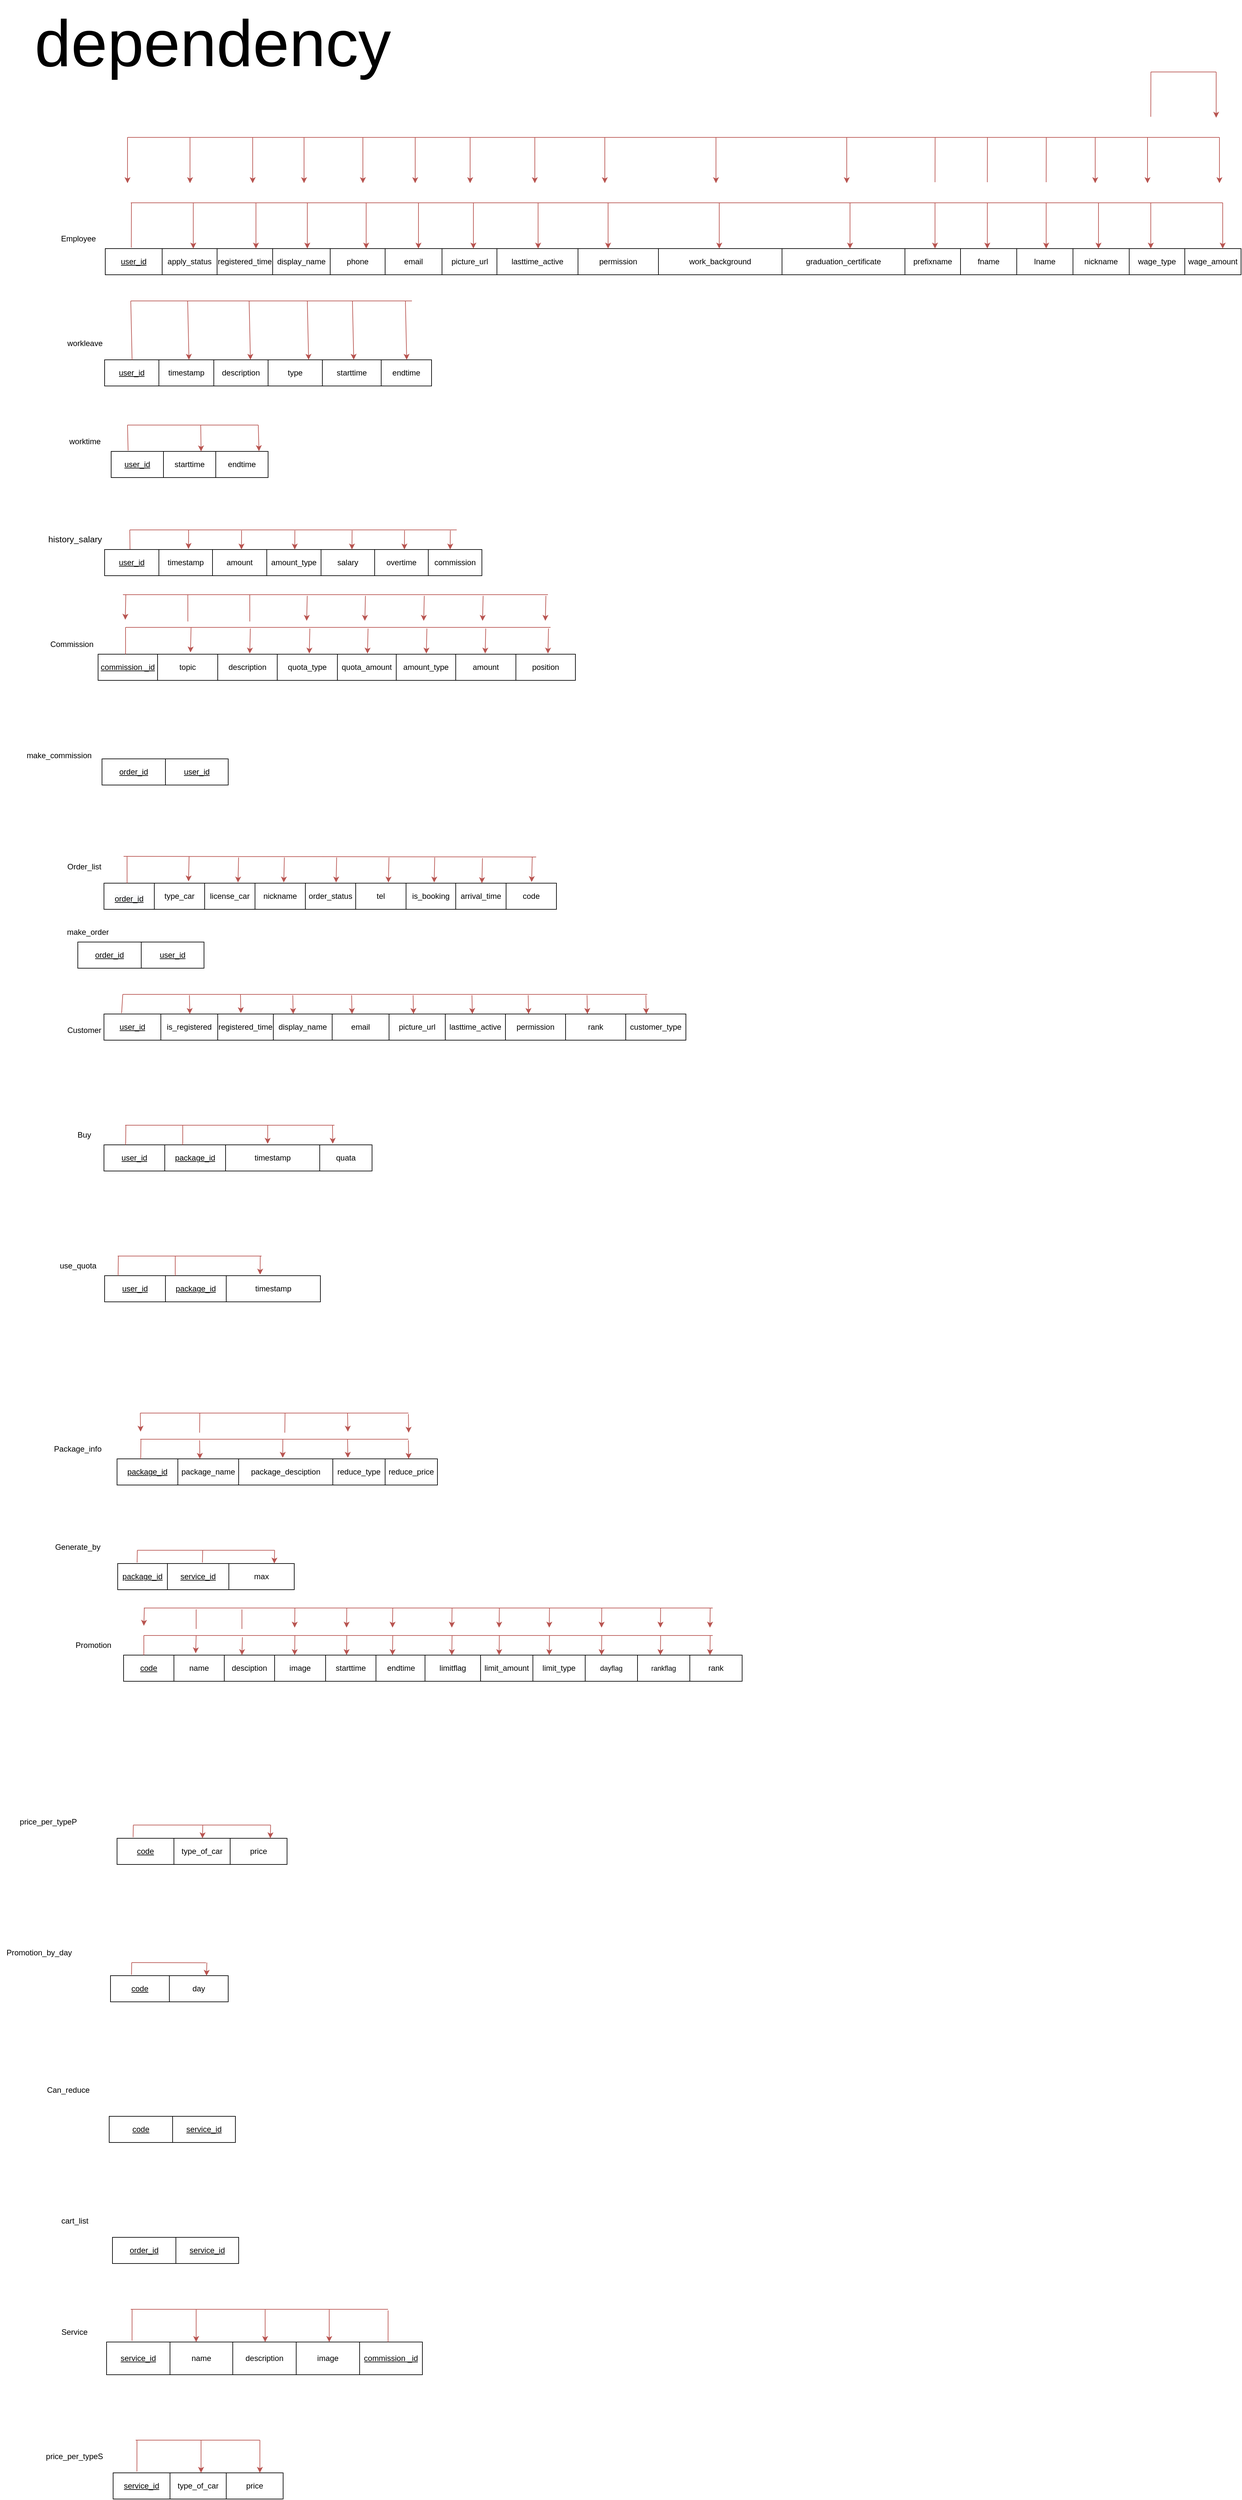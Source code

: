 <mxfile version="20.3.7" type="github" pages="3">
  <diagram id="U-3mU-74rDvG9G5ot2oj" name="Page-4">
    <mxGraphModel dx="1153" dy="2937" grid="1" gridSize="10" guides="1" tooltips="1" connect="1" arrows="1" fold="1" page="1" pageScale="1" pageWidth="1654" pageHeight="1169" math="0" shadow="0">
      <root>
        <mxCell id="0" />
        <mxCell id="1" parent="0" />
        <mxCell id="h3zQoV5v31QmGPk3ztC5-1" value="Promotion" style="text;html=1;strokeColor=none;fillColor=none;align=center;verticalAlign=middle;whiteSpace=wrap;rounded=0;fontFamily=Helvetica;fontSize=12;fontColor=default;startSize=0;" parent="1" vertex="1">
          <mxGeometry x="303" y="1180" width="60" height="30" as="geometry" />
        </mxCell>
        <mxCell id="h3zQoV5v31QmGPk3ztC5-2" value="" style="shape=table;startSize=0;container=1;collapsible=0;childLayout=tableLayout;strokeColor=default;fontFamily=Helvetica;fontSize=12;fontColor=default;fillColor=default;html=1;" parent="1" vertex="1">
          <mxGeometry x="379" y="1210" width="463" height="40" as="geometry" />
        </mxCell>
        <mxCell id="h3zQoV5v31QmGPk3ztC5-3" value="" style="shape=tableRow;horizontal=0;startSize=0;swimlaneHead=0;swimlaneBody=0;top=0;left=0;bottom=0;right=0;collapsible=0;dropTarget=0;fillColor=none;points=[[0,0.5],[1,0.5]];portConstraint=eastwest;strokeColor=default;fontFamily=Helvetica;fontSize=12;fontColor=default;html=1;" parent="h3zQoV5v31QmGPk3ztC5-2" vertex="1">
          <mxGeometry width="463" height="40" as="geometry" />
        </mxCell>
        <mxCell id="h3zQoV5v31QmGPk3ztC5-4" value="&lt;span style=&quot;text-decoration-line: underline;&quot;&gt;code&lt;/span&gt;" style="shape=partialRectangle;html=1;whiteSpace=wrap;connectable=0;overflow=hidden;fillColor=none;top=0;left=0;bottom=0;right=0;pointerEvents=1;strokeColor=default;fontFamily=Helvetica;fontSize=12;fontColor=default;startSize=0;" parent="h3zQoV5v31QmGPk3ztC5-3" vertex="1">
          <mxGeometry width="77" height="40" as="geometry">
            <mxRectangle width="77" height="40" as="alternateBounds" />
          </mxGeometry>
        </mxCell>
        <mxCell id="h3zQoV5v31QmGPk3ztC5-5" value="&lt;span style=&quot;line-height: 106%; font-family: Helvetica, sans-serif; background-image: initial; background-position: initial; background-size: initial; background-repeat: initial; background-attachment: initial; background-origin: initial; background-clip: initial;&quot;&gt;&lt;font style=&quot;font-size: 12px;&quot;&gt;name&lt;/font&gt;&lt;/span&gt;" style="shape=partialRectangle;html=1;whiteSpace=wrap;connectable=0;overflow=hidden;fillColor=none;top=0;left=0;bottom=0;right=0;pointerEvents=1;strokeColor=default;fontFamily=Helvetica;fontSize=12;fontColor=default;startSize=0;" parent="h3zQoV5v31QmGPk3ztC5-3" vertex="1">
          <mxGeometry x="77" width="77" height="40" as="geometry">
            <mxRectangle width="77" height="40" as="alternateBounds" />
          </mxGeometry>
        </mxCell>
        <mxCell id="h3zQoV5v31QmGPk3ztC5-6" value="&lt;span style=&quot;line-height: 106%; font-family: Helvetica, sans-serif; background-image: initial; background-position: initial; background-size: initial; background-repeat: initial; background-attachment: initial; background-origin: initial; background-clip: initial;&quot;&gt;&lt;font style=&quot;font-size: 12px;&quot;&gt;desciption&lt;/font&gt;&lt;/span&gt;" style="shape=partialRectangle;html=1;whiteSpace=wrap;connectable=0;overflow=hidden;fillColor=none;top=0;left=0;bottom=0;right=0;pointerEvents=1;strokeColor=default;fontFamily=Helvetica;fontSize=12;fontColor=default;startSize=0;" parent="h3zQoV5v31QmGPk3ztC5-3" vertex="1">
          <mxGeometry x="154" width="77" height="40" as="geometry">
            <mxRectangle width="77" height="40" as="alternateBounds" />
          </mxGeometry>
        </mxCell>
        <mxCell id="h3zQoV5v31QmGPk3ztC5-7" value="&lt;span style=&quot;line-height: 106%; font-family: Helvetica, sans-serif; background-image: initial; background-position: initial; background-size: initial; background-repeat: initial; background-attachment: initial; background-origin: initial; background-clip: initial;&quot;&gt;&lt;font style=&quot;font-size: 12px;&quot;&gt;image&lt;/font&gt;&lt;/span&gt;" style="shape=partialRectangle;html=1;whiteSpace=wrap;connectable=0;overflow=hidden;fillColor=none;top=0;left=0;bottom=0;right=0;pointerEvents=1;strokeColor=default;fontFamily=Helvetica;fontSize=12;fontColor=default;startSize=0;" parent="h3zQoV5v31QmGPk3ztC5-3" vertex="1">
          <mxGeometry x="231" width="78" height="40" as="geometry">
            <mxRectangle width="78" height="40" as="alternateBounds" />
          </mxGeometry>
        </mxCell>
        <mxCell id="h3zQoV5v31QmGPk3ztC5-8" value="&lt;span style=&quot;line-height: 106%; font-family: Helvetica, sans-serif; background-image: initial; background-position: initial; background-size: initial; background-repeat: initial; background-attachment: initial; background-origin: initial; background-clip: initial;&quot;&gt;&lt;font style=&quot;font-size: 12px;&quot;&gt;starttime&lt;/font&gt;&lt;/span&gt;" style="shape=partialRectangle;html=1;whiteSpace=wrap;connectable=0;overflow=hidden;fillColor=none;top=0;left=0;bottom=0;right=0;pointerEvents=1;strokeColor=default;fontFamily=Helvetica;fontSize=12;fontColor=default;startSize=0;" parent="h3zQoV5v31QmGPk3ztC5-3" vertex="1">
          <mxGeometry x="309" width="77" height="40" as="geometry">
            <mxRectangle width="77" height="40" as="alternateBounds" />
          </mxGeometry>
        </mxCell>
        <mxCell id="h3zQoV5v31QmGPk3ztC5-9" value="&lt;span style=&quot;line-height: 106%; font-family: Helvetica, sans-serif; background-image: initial; background-position: initial; background-size: initial; background-repeat: initial; background-attachment: initial; background-origin: initial; background-clip: initial;&quot;&gt;&lt;font style=&quot;font-size: 12px;&quot;&gt;endtime&lt;/font&gt;&lt;/span&gt;" style="shape=partialRectangle;html=1;whiteSpace=wrap;connectable=0;overflow=hidden;fillColor=none;top=0;left=0;bottom=0;right=0;pointerEvents=1;strokeColor=default;fontFamily=Helvetica;fontSize=12;fontColor=default;startSize=0;" parent="h3zQoV5v31QmGPk3ztC5-3" vertex="1">
          <mxGeometry x="386" width="77" height="40" as="geometry">
            <mxRectangle width="77" height="40" as="alternateBounds" />
          </mxGeometry>
        </mxCell>
        <mxCell id="h3zQoV5v31QmGPk3ztC5-11" value="" style="shape=table;startSize=0;container=1;collapsible=0;childLayout=tableLayout;strokeColor=default;fontFamily=Helvetica;fontSize=12;fontColor=default;fillColor=default;html=1;" parent="1" vertex="1">
          <mxGeometry x="925" y="1210" width="400" height="40" as="geometry" />
        </mxCell>
        <mxCell id="h3zQoV5v31QmGPk3ztC5-12" value="" style="shape=tableRow;horizontal=0;startSize=0;swimlaneHead=0;swimlaneBody=0;top=0;left=0;bottom=0;right=0;collapsible=0;dropTarget=0;fillColor=none;points=[[0,0.5],[1,0.5]];portConstraint=eastwest;strokeColor=default;fontFamily=Helvetica;fontSize=12;fontColor=default;html=1;" parent="h3zQoV5v31QmGPk3ztC5-11" vertex="1">
          <mxGeometry width="400" height="40" as="geometry" />
        </mxCell>
        <mxCell id="h3zQoV5v31QmGPk3ztC5-13" value="&lt;span style=&quot;line-height: 106%; font-family: Helvetica, sans-serif; background-image: initial; background-position: initial; background-size: initial; background-repeat: initial; background-attachment: initial; background-origin: initial; background-clip: initial;&quot;&gt;&lt;font style=&quot;font-size: 12px;&quot;&gt;limit_amount&lt;/font&gt;&lt;/span&gt;" style="shape=partialRectangle;html=1;whiteSpace=wrap;connectable=0;overflow=hidden;fillColor=none;top=0;left=0;bottom=0;right=0;pointerEvents=1;strokeColor=default;fontFamily=Helvetica;fontSize=12;fontColor=default;startSize=0;" parent="h3zQoV5v31QmGPk3ztC5-12" vertex="1">
          <mxGeometry width="80" height="40" as="geometry">
            <mxRectangle width="80" height="40" as="alternateBounds" />
          </mxGeometry>
        </mxCell>
        <mxCell id="h3zQoV5v31QmGPk3ztC5-14" value="&lt;span style=&quot;line-height: 106%; font-family: Helvetica, sans-serif; background-image: initial; background-position: initial; background-size: initial; background-repeat: initial; background-attachment: initial; background-origin: initial; background-clip: initial;&quot;&gt;&lt;font style=&quot;font-size: 12px;&quot;&gt;limit_type&lt;/font&gt;&lt;/span&gt;" style="shape=partialRectangle;html=1;whiteSpace=wrap;connectable=0;overflow=hidden;fillColor=none;top=0;left=0;bottom=0;right=0;pointerEvents=1;strokeColor=default;fontFamily=Helvetica;fontSize=12;fontColor=default;startSize=0;" parent="h3zQoV5v31QmGPk3ztC5-12" vertex="1">
          <mxGeometry x="80" width="80" height="40" as="geometry">
            <mxRectangle width="80" height="40" as="alternateBounds" />
          </mxGeometry>
        </mxCell>
        <mxCell id="h3zQoV5v31QmGPk3ztC5-15" value="&lt;span style=&quot;font-size:8.0pt;line-height:106%;&lt;br/&gt;font-family:&amp;quot;Helvetica&amp;quot;,sans-serif;mso-fareast-font-family:Calibri;mso-fareast-theme-font:&lt;br/&gt;minor-latin;mso-ansi-language:EN-US;mso-fareast-language:EN-US;mso-bidi-language:&lt;br/&gt;TH&quot;&gt;dayflag&lt;/span&gt;" style="shape=partialRectangle;html=1;whiteSpace=wrap;connectable=0;overflow=hidden;fillColor=none;top=0;left=0;bottom=0;right=0;pointerEvents=1;strokeColor=default;fontFamily=Helvetica;fontSize=12;fontColor=default;startSize=0;" parent="h3zQoV5v31QmGPk3ztC5-12" vertex="1">
          <mxGeometry x="160" width="80" height="40" as="geometry">
            <mxRectangle width="80" height="40" as="alternateBounds" />
          </mxGeometry>
        </mxCell>
        <mxCell id="h3zQoV5v31QmGPk3ztC5-18" value="&lt;span style=&quot;font-size:8.0pt;line-height:106%;&lt;br/&gt;font-family:&amp;quot;Helvetica&amp;quot;,sans-serif;mso-fareast-font-family:Calibri;mso-fareast-theme-font:&lt;br/&gt;minor-latin;mso-ansi-language:EN-US;mso-fareast-language:EN-US;mso-bidi-language:&lt;br/&gt;TH&quot;&gt;rankflag&lt;/span&gt;" style="shape=partialRectangle;html=1;whiteSpace=wrap;connectable=0;overflow=hidden;fillColor=none;top=0;left=0;bottom=0;right=0;pointerEvents=1;strokeColor=default;fontFamily=Helvetica;fontSize=12;fontColor=default;startSize=0;" parent="h3zQoV5v31QmGPk3ztC5-12" vertex="1">
          <mxGeometry x="240" width="80" height="40" as="geometry">
            <mxRectangle width="80" height="40" as="alternateBounds" />
          </mxGeometry>
        </mxCell>
        <mxCell id="h3zQoV5v31QmGPk3ztC5-19" value="&lt;span style=&quot;line-height: 106%; font-family: Helvetica, sans-serif; background-image: initial; background-position: initial; background-size: initial; background-repeat: initial; background-attachment: initial; background-origin: initial; background-clip: initial;&quot;&gt;&lt;font style=&quot;font-size: 12px;&quot;&gt;rank&lt;/font&gt;&lt;/span&gt;" style="shape=partialRectangle;html=1;whiteSpace=wrap;connectable=0;overflow=hidden;fillColor=none;top=0;left=0;bottom=0;right=0;pointerEvents=1;strokeColor=default;fontFamily=Helvetica;fontSize=12;fontColor=default;startSize=0;" parent="h3zQoV5v31QmGPk3ztC5-12" vertex="1">
          <mxGeometry x="320" width="80" height="40" as="geometry">
            <mxRectangle width="80" height="40" as="alternateBounds" />
          </mxGeometry>
        </mxCell>
        <mxCell id="h3zQoV5v31QmGPk3ztC5-20" value="price_per_typeP" style="text;html=1;strokeColor=none;fillColor=none;align=center;verticalAlign=middle;whiteSpace=wrap;rounded=0;fontFamily=Helvetica;fontSize=12;fontColor=default;startSize=0;" parent="1" vertex="1">
          <mxGeometry x="209" y="1450" width="110" height="30" as="geometry" />
        </mxCell>
        <mxCell id="h3zQoV5v31QmGPk3ztC5-21" value="" style="shape=table;startSize=0;container=1;collapsible=0;childLayout=tableLayout;strokeColor=default;fontFamily=Helvetica;fontSize=12;fontColor=default;fillColor=default;html=1;" parent="1" vertex="1">
          <mxGeometry x="369" y="1490" width="260" height="40" as="geometry" />
        </mxCell>
        <mxCell id="h3zQoV5v31QmGPk3ztC5-22" value="" style="shape=tableRow;horizontal=0;startSize=0;swimlaneHead=0;swimlaneBody=0;top=0;left=0;bottom=0;right=0;collapsible=0;dropTarget=0;fillColor=none;points=[[0,0.5],[1,0.5]];portConstraint=eastwest;strokeColor=default;fontFamily=Helvetica;fontSize=12;fontColor=default;html=1;" parent="h3zQoV5v31QmGPk3ztC5-21" vertex="1">
          <mxGeometry width="260" height="40" as="geometry" />
        </mxCell>
        <mxCell id="h3zQoV5v31QmGPk3ztC5-23" value="&lt;span style=&quot;text-decoration-line: underline;&quot;&gt;code&lt;/span&gt;" style="shape=partialRectangle;html=1;whiteSpace=wrap;connectable=0;overflow=hidden;fillColor=none;top=0;left=0;bottom=0;right=0;pointerEvents=1;strokeColor=default;fontFamily=Helvetica;fontSize=12;fontColor=default;startSize=0;" parent="h3zQoV5v31QmGPk3ztC5-22" vertex="1">
          <mxGeometry width="87" height="40" as="geometry">
            <mxRectangle width="87" height="40" as="alternateBounds" />
          </mxGeometry>
        </mxCell>
        <mxCell id="h3zQoV5v31QmGPk3ztC5-24" value="&lt;span style=&quot;font-size: 9pt; line-height: 106%; font-family: Helvetica, sans-serif; background-image: initial; background-position: initial; background-size: initial; background-repeat: initial; background-attachment: initial; background-origin: initial; background-clip: initial;&quot;&gt;type_of_car&lt;/span&gt;" style="shape=partialRectangle;html=1;whiteSpace=wrap;connectable=0;overflow=hidden;fillColor=none;top=0;left=0;bottom=0;right=0;pointerEvents=1;strokeColor=default;fontFamily=Helvetica;fontSize=12;fontColor=default;startSize=0;" parent="h3zQoV5v31QmGPk3ztC5-22" vertex="1">
          <mxGeometry x="87" width="86" height="40" as="geometry">
            <mxRectangle width="86" height="40" as="alternateBounds" />
          </mxGeometry>
        </mxCell>
        <mxCell id="h3zQoV5v31QmGPk3ztC5-25" value="&lt;span style=&quot;font-size: 9pt; line-height: 106%; font-family: Helvetica, sans-serif; background-image: initial; background-position: initial; background-size: initial; background-repeat: initial; background-attachment: initial; background-origin: initial; background-clip: initial;&quot;&gt;price&lt;/span&gt;" style="shape=partialRectangle;html=1;whiteSpace=wrap;connectable=0;overflow=hidden;fillColor=none;top=0;left=0;bottom=0;right=0;pointerEvents=1;strokeColor=default;fontFamily=Helvetica;fontSize=12;fontColor=default;startSize=0;" parent="h3zQoV5v31QmGPk3ztC5-22" vertex="1">
          <mxGeometry x="173" width="87" height="40" as="geometry">
            <mxRectangle width="87" height="40" as="alternateBounds" />
          </mxGeometry>
        </mxCell>
        <mxCell id="h3zQoV5v31QmGPk3ztC5-26" value="&lt;p class=&quot;MsoNormal&quot;&gt;&lt;span style=&quot;font-size: 9pt; line-height: 106%; font-family: Helvetica, sans-serif; background-image: initial; background-position: initial; background-size: initial; background-repeat: initial; background-attachment: initial; background-origin: initial; background-clip: initial;&quot;&gt;Promotion_by_day&lt;/span&gt;&lt;/p&gt;" style="text;html=1;strokeColor=none;fillColor=none;align=center;verticalAlign=middle;whiteSpace=wrap;rounded=0;fontFamily=Helvetica;fontSize=12;fontColor=default;startSize=0;" parent="1" vertex="1">
          <mxGeometry x="190" y="1650" width="120" height="30" as="geometry" />
        </mxCell>
        <mxCell id="h3zQoV5v31QmGPk3ztC5-27" value="" style="shape=table;startSize=0;container=1;collapsible=0;childLayout=tableLayout;strokeColor=default;fontFamily=Helvetica;fontSize=12;fontColor=default;fillColor=default;html=1;" parent="1" vertex="1">
          <mxGeometry x="359" y="1700" width="180" height="40" as="geometry" />
        </mxCell>
        <mxCell id="h3zQoV5v31QmGPk3ztC5-28" value="" style="shape=tableRow;horizontal=0;startSize=0;swimlaneHead=0;swimlaneBody=0;top=0;left=0;bottom=0;right=0;collapsible=0;dropTarget=0;fillColor=none;points=[[0,0.5],[1,0.5]];portConstraint=eastwest;strokeColor=default;fontFamily=Helvetica;fontSize=12;fontColor=default;html=1;" parent="h3zQoV5v31QmGPk3ztC5-27" vertex="1">
          <mxGeometry width="180" height="40" as="geometry" />
        </mxCell>
        <mxCell id="h3zQoV5v31QmGPk3ztC5-29" value="&lt;span style=&quot;text-decoration-line: underline;&quot;&gt;code&lt;/span&gt;" style="shape=partialRectangle;html=1;whiteSpace=wrap;connectable=0;overflow=hidden;fillColor=none;top=0;left=0;bottom=0;right=0;pointerEvents=1;strokeColor=default;fontFamily=Helvetica;fontSize=12;fontColor=default;startSize=0;" parent="h3zQoV5v31QmGPk3ztC5-28" vertex="1">
          <mxGeometry width="90" height="40" as="geometry">
            <mxRectangle width="90" height="40" as="alternateBounds" />
          </mxGeometry>
        </mxCell>
        <mxCell id="h3zQoV5v31QmGPk3ztC5-30" value="&lt;span style=&quot;font-size: 9pt; line-height: 106%; font-family: Helvetica, sans-serif; background-image: initial; background-position: initial; background-size: initial; background-repeat: initial; background-attachment: initial; background-origin: initial; background-clip: initial;&quot;&gt;day&lt;/span&gt;" style="shape=partialRectangle;html=1;whiteSpace=wrap;connectable=0;overflow=hidden;fillColor=none;top=0;left=0;bottom=0;right=0;pointerEvents=1;strokeColor=default;fontFamily=Helvetica;fontSize=12;fontColor=default;startSize=0;" parent="h3zQoV5v31QmGPk3ztC5-28" vertex="1">
          <mxGeometry x="90" width="90" height="40" as="geometry">
            <mxRectangle width="90" height="40" as="alternateBounds" />
          </mxGeometry>
        </mxCell>
        <mxCell id="h3zQoV5v31QmGPk3ztC5-33" value="Service" style="text;html=1;strokeColor=none;fillColor=none;align=center;verticalAlign=middle;whiteSpace=wrap;rounded=0;fontFamily=Helvetica;fontSize=12;fontColor=default;startSize=0;" parent="1" vertex="1">
          <mxGeometry x="274" y="2230" width="60" height="30" as="geometry" />
        </mxCell>
        <mxCell id="h3zQoV5v31QmGPk3ztC5-34" value="price_per_typeS" style="text;html=1;strokeColor=none;fillColor=none;align=center;verticalAlign=middle;whiteSpace=wrap;rounded=0;fontFamily=Helvetica;fontSize=12;fontColor=default;startSize=0;" parent="1" vertex="1">
          <mxGeometry x="249" y="2420" width="110" height="30" as="geometry" />
        </mxCell>
        <mxCell id="h3zQoV5v31QmGPk3ztC5-35" value="" style="shape=table;startSize=0;container=1;collapsible=0;childLayout=tableLayout;strokeColor=default;fontFamily=Helvetica;fontSize=12;fontColor=default;fillColor=default;html=1;" parent="1" vertex="1">
          <mxGeometry x="363" y="2460" width="260" height="40" as="geometry" />
        </mxCell>
        <mxCell id="h3zQoV5v31QmGPk3ztC5-36" value="" style="shape=tableRow;horizontal=0;startSize=0;swimlaneHead=0;swimlaneBody=0;top=0;left=0;bottom=0;right=0;collapsible=0;dropTarget=0;fillColor=none;points=[[0,0.5],[1,0.5]];portConstraint=eastwest;strokeColor=default;fontFamily=Helvetica;fontSize=12;fontColor=default;html=1;" parent="h3zQoV5v31QmGPk3ztC5-35" vertex="1">
          <mxGeometry width="260" height="40" as="geometry" />
        </mxCell>
        <mxCell id="h3zQoV5v31QmGPk3ztC5-37" value="&lt;u&gt;service_id&lt;/u&gt;" style="shape=partialRectangle;html=1;whiteSpace=wrap;connectable=0;overflow=hidden;fillColor=none;top=0;left=0;bottom=0;right=0;pointerEvents=1;strokeColor=default;fontFamily=Helvetica;fontSize=12;fontColor=default;startSize=0;" parent="h3zQoV5v31QmGPk3ztC5-36" vertex="1">
          <mxGeometry width="87" height="40" as="geometry">
            <mxRectangle width="87" height="40" as="alternateBounds" />
          </mxGeometry>
        </mxCell>
        <mxCell id="h3zQoV5v31QmGPk3ztC5-38" value="&lt;span style=&quot;font-size: 9pt; line-height: 106%; font-family: Helvetica, sans-serif; background-image: initial; background-position: initial; background-size: initial; background-repeat: initial; background-attachment: initial; background-origin: initial; background-clip: initial;&quot;&gt;type_of_car&lt;/span&gt;" style="shape=partialRectangle;html=1;whiteSpace=wrap;connectable=0;overflow=hidden;fillColor=none;top=0;left=0;bottom=0;right=0;pointerEvents=1;strokeColor=default;fontFamily=Helvetica;fontSize=12;fontColor=default;startSize=0;" parent="h3zQoV5v31QmGPk3ztC5-36" vertex="1">
          <mxGeometry x="87" width="86" height="40" as="geometry">
            <mxRectangle width="86" height="40" as="alternateBounds" />
          </mxGeometry>
        </mxCell>
        <mxCell id="h3zQoV5v31QmGPk3ztC5-39" value="&lt;span style=&quot;font-size: 9pt; line-height: 106%; font-family: Helvetica, sans-serif; background-image: initial; background-position: initial; background-size: initial; background-repeat: initial; background-attachment: initial; background-origin: initial; background-clip: initial;&quot;&gt;price&lt;/span&gt;" style="shape=partialRectangle;html=1;whiteSpace=wrap;connectable=0;overflow=hidden;fillColor=none;top=0;left=0;bottom=0;right=0;pointerEvents=1;strokeColor=default;fontFamily=Helvetica;fontSize=12;fontColor=default;startSize=0;" parent="h3zQoV5v31QmGPk3ztC5-36" vertex="1">
          <mxGeometry x="173" width="87" height="40" as="geometry">
            <mxRectangle width="87" height="40" as="alternateBounds" />
          </mxGeometry>
        </mxCell>
        <mxCell id="h3zQoV5v31QmGPk3ztC5-41" value="limitflag" style="rounded=0;whiteSpace=wrap;html=1;" parent="1" vertex="1">
          <mxGeometry x="840" y="1210" width="85" height="40" as="geometry" />
        </mxCell>
        <mxCell id="h3zQoV5v31QmGPk3ztC5-42" value="Employee" style="text;html=1;strokeColor=none;fillColor=none;align=center;verticalAlign=middle;whiteSpace=wrap;rounded=0;fontFamily=Helvetica;fontSize=12;fontColor=default;startSize=0;" parent="1" vertex="1">
          <mxGeometry x="280" y="-970" width="60" height="30" as="geometry" />
        </mxCell>
        <mxCell id="h3zQoV5v31QmGPk3ztC5-43" value="workleave" style="text;html=1;strokeColor=none;fillColor=none;align=center;verticalAlign=middle;whiteSpace=wrap;rounded=0;fontFamily=Helvetica;fontSize=12;fontColor=default;startSize=0;" parent="1" vertex="1">
          <mxGeometry x="290" y="-810" width="60" height="30" as="geometry" />
        </mxCell>
        <mxCell id="h3zQoV5v31QmGPk3ztC5-44" value="" style="shape=table;startSize=0;container=1;collapsible=0;childLayout=tableLayout;strokeColor=default;fontFamily=Helvetica;fontSize=12;fontColor=default;fillColor=default;html=1;" parent="1" vertex="1">
          <mxGeometry x="350" y="-770" width="500" height="40" as="geometry" />
        </mxCell>
        <mxCell id="h3zQoV5v31QmGPk3ztC5-45" value="" style="shape=tableRow;horizontal=0;startSize=0;swimlaneHead=0;swimlaneBody=0;top=0;left=0;bottom=0;right=0;collapsible=0;dropTarget=0;fillColor=none;points=[[0,0.5],[1,0.5]];portConstraint=eastwest;strokeColor=default;fontFamily=Helvetica;fontSize=12;fontColor=default;html=1;" parent="h3zQoV5v31QmGPk3ztC5-44" vertex="1">
          <mxGeometry width="500" height="40" as="geometry" />
        </mxCell>
        <mxCell id="h3zQoV5v31QmGPk3ztC5-46" value="&lt;u&gt;&lt;span style=&quot;line-height: 12.72px; font-family: Helvetica, sans-serif; background-image: initial; background-position: initial; background-size: initial; background-repeat: initial; background-attachment: initial; background-origin: initial; background-clip: initial;&quot;&gt;user_id&lt;/span&gt;&lt;/u&gt;" style="shape=partialRectangle;html=1;whiteSpace=wrap;connectable=0;overflow=hidden;fillColor=none;top=0;left=0;bottom=0;right=0;pointerEvents=1;strokeColor=default;fontFamily=Helvetica;fontSize=12;fontColor=default;startSize=0;" parent="h3zQoV5v31QmGPk3ztC5-45" vertex="1">
          <mxGeometry width="83" height="40" as="geometry">
            <mxRectangle width="83" height="40" as="alternateBounds" />
          </mxGeometry>
        </mxCell>
        <mxCell id="h3zQoV5v31QmGPk3ztC5-47" value="&lt;span style=&quot;line-height: 106%; font-family: Helvetica, sans-serif; background-image: initial; background-position: initial; background-size: initial; background-repeat: initial; background-attachment: initial; background-origin: initial; background-clip: initial;&quot;&gt;&lt;font style=&quot;font-size: 12px;&quot;&gt;timestamp&lt;/font&gt;&lt;/span&gt;" style="shape=partialRectangle;html=1;whiteSpace=wrap;connectable=0;overflow=hidden;fillColor=none;top=0;left=0;bottom=0;right=0;pointerEvents=1;strokeColor=default;fontFamily=Helvetica;fontSize=12;fontColor=default;startSize=0;" parent="h3zQoV5v31QmGPk3ztC5-45" vertex="1">
          <mxGeometry x="83" width="84" height="40" as="geometry">
            <mxRectangle width="84" height="40" as="alternateBounds" />
          </mxGeometry>
        </mxCell>
        <mxCell id="h3zQoV5v31QmGPk3ztC5-48" value="&lt;span style=&quot;line-height: 106%; font-family: Helvetica, sans-serif; background-image: initial; background-position: initial; background-size: initial; background-repeat: initial; background-attachment: initial; background-origin: initial; background-clip: initial;&quot;&gt;&lt;font style=&quot;font-size: 12px;&quot;&gt;description&lt;/font&gt;&lt;/span&gt;" style="shape=partialRectangle;html=1;whiteSpace=wrap;connectable=0;overflow=hidden;fillColor=none;top=0;left=0;bottom=0;right=0;pointerEvents=1;strokeColor=default;fontFamily=Helvetica;fontSize=12;fontColor=default;startSize=0;" parent="h3zQoV5v31QmGPk3ztC5-45" vertex="1">
          <mxGeometry x="167" width="83" height="40" as="geometry">
            <mxRectangle width="83" height="40" as="alternateBounds" />
          </mxGeometry>
        </mxCell>
        <mxCell id="h3zQoV5v31QmGPk3ztC5-49" value="&lt;span style=&quot;line-height: 106%; font-family: Helvetica, sans-serif; background-image: initial; background-position: initial; background-size: initial; background-repeat: initial; background-attachment: initial; background-origin: initial; background-clip: initial;&quot;&gt;&lt;font style=&quot;font-size: 12px;&quot;&gt;type&lt;/font&gt;&lt;/span&gt;" style="shape=partialRectangle;html=1;whiteSpace=wrap;connectable=0;overflow=hidden;fillColor=none;top=0;left=0;bottom=0;right=0;pointerEvents=1;strokeColor=default;fontFamily=Helvetica;fontSize=12;fontColor=default;startSize=0;" parent="h3zQoV5v31QmGPk3ztC5-45" vertex="1">
          <mxGeometry x="250" width="83" height="40" as="geometry">
            <mxRectangle width="83" height="40" as="alternateBounds" />
          </mxGeometry>
        </mxCell>
        <mxCell id="h3zQoV5v31QmGPk3ztC5-50" value="&lt;span style=&quot;line-height: 106%; font-family: Helvetica, sans-serif; background-image: initial; background-position: initial; background-size: initial; background-repeat: initial; background-attachment: initial; background-origin: initial; background-clip: initial;&quot;&gt;&lt;font style=&quot;font-size: 12px;&quot;&gt;starttime&lt;/font&gt;&lt;/span&gt;" style="shape=partialRectangle;html=1;whiteSpace=wrap;connectable=0;overflow=hidden;fillColor=none;top=0;left=0;bottom=0;right=0;pointerEvents=1;strokeColor=default;fontFamily=Helvetica;fontSize=12;fontColor=default;startSize=0;" parent="h3zQoV5v31QmGPk3ztC5-45" vertex="1">
          <mxGeometry x="333" width="90" height="40" as="geometry">
            <mxRectangle width="90" height="40" as="alternateBounds" />
          </mxGeometry>
        </mxCell>
        <mxCell id="h3zQoV5v31QmGPk3ztC5-51" value="&lt;span style=&quot;line-height: 106%; font-family: Helvetica, sans-serif; background-image: initial; background-position: initial; background-size: initial; background-repeat: initial; background-attachment: initial; background-origin: initial; background-clip: initial;&quot;&gt;&lt;font style=&quot;font-size: 12px;&quot;&gt;endtime&lt;/font&gt;&lt;/span&gt;" style="shape=partialRectangle;html=1;whiteSpace=wrap;connectable=0;overflow=hidden;fillColor=none;top=0;left=0;bottom=0;right=0;pointerEvents=1;strokeColor=default;fontFamily=Helvetica;fontSize=12;fontColor=default;startSize=0;" parent="h3zQoV5v31QmGPk3ztC5-45" vertex="1">
          <mxGeometry x="423" width="77" height="40" as="geometry">
            <mxRectangle width="77" height="40" as="alternateBounds" />
          </mxGeometry>
        </mxCell>
        <mxCell id="h3zQoV5v31QmGPk3ztC5-52" value="worktime" style="text;html=1;strokeColor=none;fillColor=none;align=center;verticalAlign=middle;whiteSpace=wrap;rounded=0;fontFamily=Helvetica;fontSize=12;fontColor=default;startSize=0;" parent="1" vertex="1">
          <mxGeometry x="290" y="-660" width="60" height="30" as="geometry" />
        </mxCell>
        <mxCell id="h3zQoV5v31QmGPk3ztC5-53" value="" style="shape=table;startSize=0;container=1;collapsible=0;childLayout=tableLayout;strokeColor=default;fontFamily=Helvetica;fontSize=12;fontColor=default;fillColor=default;html=1;" parent="1" vertex="1">
          <mxGeometry x="360" y="-630" width="240" height="40" as="geometry" />
        </mxCell>
        <mxCell id="h3zQoV5v31QmGPk3ztC5-54" value="" style="shape=tableRow;horizontal=0;startSize=0;swimlaneHead=0;swimlaneBody=0;top=0;left=0;bottom=0;right=0;collapsible=0;dropTarget=0;fillColor=none;points=[[0,0.5],[1,0.5]];portConstraint=eastwest;strokeColor=default;fontFamily=Helvetica;fontSize=12;fontColor=default;html=1;" parent="h3zQoV5v31QmGPk3ztC5-53" vertex="1">
          <mxGeometry width="240" height="40" as="geometry" />
        </mxCell>
        <mxCell id="h3zQoV5v31QmGPk3ztC5-55" value="&lt;u&gt;&lt;span style=&quot;line-height: 12.72px; font-family: Helvetica, sans-serif; background-image: initial; background-position: initial; background-size: initial; background-repeat: initial; background-attachment: initial; background-origin: initial; background-clip: initial;&quot;&gt;user_id&lt;/span&gt;&lt;/u&gt;" style="shape=partialRectangle;html=1;whiteSpace=wrap;connectable=0;overflow=hidden;fillColor=none;top=0;left=0;bottom=0;right=0;pointerEvents=1;strokeColor=default;fontFamily=Helvetica;fontSize=12;fontColor=default;startSize=0;" parent="h3zQoV5v31QmGPk3ztC5-54" vertex="1">
          <mxGeometry width="80" height="40" as="geometry">
            <mxRectangle width="80" height="40" as="alternateBounds" />
          </mxGeometry>
        </mxCell>
        <mxCell id="h3zQoV5v31QmGPk3ztC5-56" value="&lt;span style=&quot;line-height: 106%; font-family: Helvetica, sans-serif; background-image: initial; background-position: initial; background-size: initial; background-repeat: initial; background-attachment: initial; background-origin: initial; background-clip: initial;&quot;&gt;&lt;font style=&quot;font-size: 12px;&quot;&gt;starttime&lt;/font&gt;&lt;/span&gt;" style="shape=partialRectangle;html=1;whiteSpace=wrap;connectable=0;overflow=hidden;fillColor=none;top=0;left=0;bottom=0;right=0;pointerEvents=1;strokeColor=default;fontFamily=Helvetica;fontSize=12;fontColor=default;startSize=0;" parent="h3zQoV5v31QmGPk3ztC5-54" vertex="1">
          <mxGeometry x="80" width="80" height="40" as="geometry">
            <mxRectangle width="80" height="40" as="alternateBounds" />
          </mxGeometry>
        </mxCell>
        <mxCell id="h3zQoV5v31QmGPk3ztC5-57" value="&lt;span style=&quot;line-height: 106%; font-family: Helvetica, sans-serif; background-image: initial; background-position: initial; background-size: initial; background-repeat: initial; background-attachment: initial; background-origin: initial; background-clip: initial;&quot;&gt;&lt;font style=&quot;font-size: 12px;&quot;&gt;endtime&lt;/font&gt;&lt;/span&gt;" style="shape=partialRectangle;html=1;whiteSpace=wrap;connectable=0;overflow=hidden;fillColor=none;top=0;left=0;bottom=0;right=0;pointerEvents=1;strokeColor=default;fontFamily=Helvetica;fontSize=12;fontColor=default;startSize=0;" parent="h3zQoV5v31QmGPk3ztC5-54" vertex="1">
          <mxGeometry x="160" width="80" height="40" as="geometry">
            <mxRectangle width="80" height="40" as="alternateBounds" />
          </mxGeometry>
        </mxCell>
        <mxCell id="h3zQoV5v31QmGPk3ztC5-58" value="&lt;p class=&quot;MsoNormal&quot;&gt;&lt;span style=&quot;font-size: 10pt; line-height: 106%; font-family: Helvetica, sans-serif; background-image: initial; background-position: initial; background-size: initial; background-repeat: initial; background-attachment: initial; background-origin: initial; background-clip: initial;&quot;&gt;history_salary&lt;/span&gt;&lt;/p&gt;" style="text;html=1;strokeColor=none;fillColor=none;align=center;verticalAlign=middle;whiteSpace=wrap;rounded=0;fontFamily=Helvetica;fontSize=12;fontColor=default;startSize=0;" parent="1" vertex="1">
          <mxGeometry x="260" y="-510" width="90" height="30" as="geometry" />
        </mxCell>
        <mxCell id="h3zQoV5v31QmGPk3ztC5-62" value="" style="shape=table;startSize=0;container=1;collapsible=0;childLayout=tableLayout;strokeColor=default;fontFamily=Helvetica;fontSize=12;fontColor=default;fillColor=default;html=1;" parent="1" vertex="1">
          <mxGeometry x="353" y="2260" width="483" height="50" as="geometry" />
        </mxCell>
        <mxCell id="h3zQoV5v31QmGPk3ztC5-63" value="" style="shape=tableRow;horizontal=0;startSize=0;swimlaneHead=0;swimlaneBody=0;top=0;left=0;bottom=0;right=0;collapsible=0;dropTarget=0;fillColor=none;points=[[0,0.5],[1,0.5]];portConstraint=eastwest;strokeColor=default;fontFamily=Helvetica;fontSize=12;fontColor=default;html=1;" parent="h3zQoV5v31QmGPk3ztC5-62" vertex="1">
          <mxGeometry width="483" height="50" as="geometry" />
        </mxCell>
        <mxCell id="h3zQoV5v31QmGPk3ztC5-64" value="&lt;u&gt;&lt;span style=&quot;font-size: 9pt; line-height: 106%; font-family: Helvetica, sans-serif; background-image: initial; background-position: initial; background-size: initial; background-repeat: initial; background-attachment: initial; background-origin: initial; background-clip: initial;&quot;&gt;service_id&lt;/span&gt;&lt;/u&gt;" style="shape=partialRectangle;html=1;whiteSpace=wrap;connectable=0;overflow=hidden;fillColor=none;top=0;left=0;bottom=0;right=0;pointerEvents=1;strokeColor=default;fontFamily=Helvetica;fontSize=12;fontColor=default;startSize=0;" parent="h3zQoV5v31QmGPk3ztC5-63" vertex="1">
          <mxGeometry width="97" height="50" as="geometry">
            <mxRectangle width="97" height="50" as="alternateBounds" />
          </mxGeometry>
        </mxCell>
        <mxCell id="h3zQoV5v31QmGPk3ztC5-65" value="&lt;span style=&quot;font-size: 9pt; line-height: 106%; font-family: Helvetica, sans-serif; background-image: initial; background-position: initial; background-size: initial; background-repeat: initial; background-attachment: initial; background-origin: initial; background-clip: initial;&quot;&gt;name&lt;/span&gt;" style="shape=partialRectangle;html=1;whiteSpace=wrap;connectable=0;overflow=hidden;fillColor=none;top=0;left=0;bottom=0;right=0;pointerEvents=1;strokeColor=default;fontFamily=Helvetica;fontSize=12;fontColor=default;startSize=0;" parent="h3zQoV5v31QmGPk3ztC5-63" vertex="1">
          <mxGeometry x="97" width="96" height="50" as="geometry">
            <mxRectangle width="96" height="50" as="alternateBounds" />
          </mxGeometry>
        </mxCell>
        <mxCell id="h3zQoV5v31QmGPk3ztC5-66" value="&lt;span style=&quot;font-size: 9pt; line-height: 106%; font-family: Helvetica, sans-serif; background-image: initial; background-position: initial; background-size: initial; background-repeat: initial; background-attachment: initial; background-origin: initial; background-clip: initial;&quot;&gt;description&lt;/span&gt;" style="shape=partialRectangle;html=1;whiteSpace=wrap;connectable=0;overflow=hidden;fillColor=none;top=0;left=0;bottom=0;right=0;pointerEvents=1;strokeColor=default;fontFamily=Helvetica;fontSize=12;fontColor=default;startSize=0;" parent="h3zQoV5v31QmGPk3ztC5-63" vertex="1">
          <mxGeometry x="193" width="97" height="50" as="geometry">
            <mxRectangle width="97" height="50" as="alternateBounds" />
          </mxGeometry>
        </mxCell>
        <mxCell id="h3zQoV5v31QmGPk3ztC5-67" value="&lt;span style=&quot;font-size: 9pt; line-height: 106%; font-family: Helvetica, sans-serif; background-image: initial; background-position: initial; background-size: initial; background-repeat: initial; background-attachment: initial; background-origin: initial; background-clip: initial;&quot;&gt;image&lt;/span&gt;" style="shape=partialRectangle;html=1;whiteSpace=wrap;connectable=0;overflow=hidden;fillColor=none;top=0;left=0;bottom=0;right=0;pointerEvents=1;strokeColor=default;fontFamily=Helvetica;fontSize=12;fontColor=default;startSize=0;" parent="h3zQoV5v31QmGPk3ztC5-63" vertex="1">
          <mxGeometry x="290" width="97" height="50" as="geometry">
            <mxRectangle width="97" height="50" as="alternateBounds" />
          </mxGeometry>
        </mxCell>
        <mxCell id="h3zQoV5v31QmGPk3ztC5-68" value="&lt;u&gt;&lt;span style=&quot;font-size: 9pt; line-height: 12.72px; font-family: Helvetica, sans-serif; background-image: initial; background-position: initial; background-size: initial; background-repeat: initial; background-attachment: initial; background-origin: initial; background-clip: initial;&quot;&gt;commission _id&lt;/span&gt;&lt;/u&gt;" style="shape=partialRectangle;html=1;whiteSpace=wrap;connectable=0;overflow=hidden;fillColor=none;top=0;left=0;bottom=0;right=0;pointerEvents=1;strokeColor=default;fontFamily=Helvetica;fontSize=12;fontColor=default;startSize=0;" parent="h3zQoV5v31QmGPk3ztC5-63" vertex="1">
          <mxGeometry x="387" width="96" height="50" as="geometry">
            <mxRectangle width="96" height="50" as="alternateBounds" />
          </mxGeometry>
        </mxCell>
        <mxCell id="h3zQoV5v31QmGPk3ztC5-69" value="Order_list" style="text;html=1;strokeColor=none;fillColor=none;align=center;verticalAlign=middle;whiteSpace=wrap;rounded=0;fontFamily=Helvetica;fontSize=12;fontColor=default;startSize=0;" parent="1" vertex="1">
          <mxGeometry x="289" y="-10" width="60" height="30" as="geometry" />
        </mxCell>
        <mxCell id="h3zQoV5v31QmGPk3ztC5-70" value="Customer" style="text;html=1;strokeColor=none;fillColor=none;align=center;verticalAlign=middle;whiteSpace=wrap;rounded=0;fontFamily=Helvetica;fontSize=12;fontColor=default;startSize=0;" parent="1" vertex="1">
          <mxGeometry x="289" y="240" width="60" height="30" as="geometry" />
        </mxCell>
        <mxCell id="h3zQoV5v31QmGPk3ztC5-71" value="cart_list" style="text;html=1;align=center;verticalAlign=middle;resizable=0;points=[];autosize=1;strokeColor=none;fillColor=none;" parent="1" vertex="1">
          <mxGeometry x="274" y="2060" width="60" height="30" as="geometry" />
        </mxCell>
        <mxCell id="h3zQoV5v31QmGPk3ztC5-72" value="" style="shape=table;startSize=0;container=1;collapsible=0;childLayout=tableLayout;strokeColor=default;fontFamily=Helvetica;fontSize=12;fontColor=default;fillColor=default;html=1;" parent="1" vertex="1">
          <mxGeometry x="362" y="2100" width="193" height="40" as="geometry" />
        </mxCell>
        <mxCell id="h3zQoV5v31QmGPk3ztC5-73" value="" style="shape=tableRow;horizontal=0;startSize=0;swimlaneHead=0;swimlaneBody=0;top=0;left=0;bottom=0;right=0;collapsible=0;dropTarget=0;fillColor=none;points=[[0,0.5],[1,0.5]];portConstraint=eastwest;strokeColor=default;fontFamily=Helvetica;fontSize=12;fontColor=default;html=1;" parent="h3zQoV5v31QmGPk3ztC5-72" vertex="1">
          <mxGeometry width="193" height="40" as="geometry" />
        </mxCell>
        <mxCell id="h3zQoV5v31QmGPk3ztC5-74" value="&lt;u&gt;order_id&lt;/u&gt;" style="shape=partialRectangle;html=1;whiteSpace=wrap;connectable=0;overflow=hidden;fillColor=none;top=0;left=0;bottom=0;right=0;pointerEvents=1;strokeColor=default;fontFamily=Helvetica;fontSize=12;fontColor=default;startSize=0;" parent="h3zQoV5v31QmGPk3ztC5-73" vertex="1">
          <mxGeometry width="97" height="40" as="geometry">
            <mxRectangle width="97" height="40" as="alternateBounds" />
          </mxGeometry>
        </mxCell>
        <mxCell id="h3zQoV5v31QmGPk3ztC5-75" value="&lt;u&gt;&lt;span style=&quot;font-size: 9pt; line-height: 12.72px; font-family: Helvetica, sans-serif; background-image: initial; background-position: initial; background-size: initial; background-repeat: initial; background-attachment: initial; background-origin: initial; background-clip: initial;&quot;&gt;service_id&lt;/span&gt;&lt;/u&gt;" style="shape=partialRectangle;html=1;whiteSpace=wrap;connectable=0;overflow=hidden;fillColor=none;top=0;left=0;bottom=0;right=0;pointerEvents=1;strokeColor=default;fontFamily=Helvetica;fontSize=12;fontColor=default;startSize=0;" parent="h3zQoV5v31QmGPk3ztC5-73" vertex="1">
          <mxGeometry x="97" width="96" height="40" as="geometry">
            <mxRectangle width="96" height="40" as="alternateBounds" />
          </mxGeometry>
        </mxCell>
        <mxCell id="h3zQoV5v31QmGPk3ztC5-76" value="Can_reduce" style="text;html=1;align=center;verticalAlign=middle;resizable=0;points=[];autosize=1;strokeColor=none;fillColor=none;" parent="1" vertex="1">
          <mxGeometry x="249" y="1860" width="90" height="30" as="geometry" />
        </mxCell>
        <mxCell id="h3zQoV5v31QmGPk3ztC5-77" value="" style="shape=table;startSize=0;container=1;collapsible=0;childLayout=tableLayout;strokeColor=default;fontFamily=Helvetica;fontSize=12;fontColor=default;fillColor=default;html=1;" parent="1" vertex="1">
          <mxGeometry x="357" y="1915" width="193" height="40" as="geometry" />
        </mxCell>
        <mxCell id="h3zQoV5v31QmGPk3ztC5-78" value="" style="shape=tableRow;horizontal=0;startSize=0;swimlaneHead=0;swimlaneBody=0;top=0;left=0;bottom=0;right=0;collapsible=0;dropTarget=0;fillColor=none;points=[[0,0.5],[1,0.5]];portConstraint=eastwest;strokeColor=default;fontFamily=Helvetica;fontSize=12;fontColor=default;html=1;" parent="h3zQoV5v31QmGPk3ztC5-77" vertex="1">
          <mxGeometry width="193" height="40" as="geometry" />
        </mxCell>
        <mxCell id="h3zQoV5v31QmGPk3ztC5-79" value="&lt;span style=&quot;text-decoration-line: underline;&quot;&gt;code&lt;/span&gt;" style="shape=partialRectangle;html=1;whiteSpace=wrap;connectable=0;overflow=hidden;fillColor=none;top=0;left=0;bottom=0;right=0;pointerEvents=1;strokeColor=default;fontFamily=Helvetica;fontSize=12;fontColor=default;startSize=0;" parent="h3zQoV5v31QmGPk3ztC5-78" vertex="1">
          <mxGeometry width="97" height="40" as="geometry">
            <mxRectangle width="97" height="40" as="alternateBounds" />
          </mxGeometry>
        </mxCell>
        <mxCell id="h3zQoV5v31QmGPk3ztC5-80" value="&lt;u&gt;&lt;span style=&quot;font-size: 9pt; line-height: 12.72px; font-family: Helvetica, sans-serif; background-image: initial; background-position: initial; background-size: initial; background-repeat: initial; background-attachment: initial; background-origin: initial; background-clip: initial;&quot;&gt;service_id&lt;/span&gt;&lt;/u&gt;" style="shape=partialRectangle;html=1;whiteSpace=wrap;connectable=0;overflow=hidden;fillColor=none;top=0;left=0;bottom=0;right=0;pointerEvents=1;strokeColor=default;fontFamily=Helvetica;fontSize=12;fontColor=default;startSize=0;" parent="h3zQoV5v31QmGPk3ztC5-78" vertex="1">
          <mxGeometry x="97" width="96" height="40" as="geometry">
            <mxRectangle width="96" height="40" as="alternateBounds" />
          </mxGeometry>
        </mxCell>
        <mxCell id="h3zQoV5v31QmGPk3ztC5-81" value="Commission" style="text;html=1;strokeColor=none;fillColor=none;align=center;verticalAlign=middle;whiteSpace=wrap;rounded=0;fontFamily=Helvetica;fontSize=12;fontColor=default;startSize=0;" parent="1" vertex="1">
          <mxGeometry x="270" y="-350" width="60" height="30" as="geometry" />
        </mxCell>
        <mxCell id="h3zQoV5v31QmGPk3ztC5-82" value="" style="shape=table;startSize=0;container=1;collapsible=0;childLayout=tableLayout;strokeColor=default;fontFamily=Helvetica;fontSize=12;fontColor=default;fillColor=default;html=1;" parent="1" vertex="1">
          <mxGeometry x="340" y="-320" width="730" height="40" as="geometry" />
        </mxCell>
        <mxCell id="h3zQoV5v31QmGPk3ztC5-83" value="" style="shape=tableRow;horizontal=0;startSize=0;swimlaneHead=0;swimlaneBody=0;top=0;left=0;bottom=0;right=0;collapsible=0;dropTarget=0;fillColor=none;points=[[0,0.5],[1,0.5]];portConstraint=eastwest;strokeColor=default;fontFamily=Helvetica;fontSize=12;fontColor=default;html=1;" parent="h3zQoV5v31QmGPk3ztC5-82" vertex="1">
          <mxGeometry width="730" height="40" as="geometry" />
        </mxCell>
        <mxCell id="h3zQoV5v31QmGPk3ztC5-84" value="&lt;u&gt;&lt;span style=&quot;font-size: 9pt; line-height: 106%; font-family: Helvetica, sans-serif; background-image: initial; background-position: initial; background-size: initial; background-repeat: initial; background-attachment: initial; background-origin: initial; background-clip: initial;&quot;&gt;commission _id&lt;/span&gt;&lt;/u&gt;" style="shape=partialRectangle;html=1;whiteSpace=wrap;connectable=0;overflow=hidden;fillColor=none;top=0;left=0;bottom=0;right=0;pointerEvents=1;strokeColor=default;fontFamily=Helvetica;fontSize=12;fontColor=default;startSize=0;" parent="h3zQoV5v31QmGPk3ztC5-83" vertex="1">
          <mxGeometry width="91" height="40" as="geometry">
            <mxRectangle width="91" height="40" as="alternateBounds" />
          </mxGeometry>
        </mxCell>
        <mxCell id="h3zQoV5v31QmGPk3ztC5-85" value="&lt;span style=&quot;font-size: 9pt; line-height: 106%; font-family: Helvetica, sans-serif; background-image: initial; background-position: initial; background-size: initial; background-repeat: initial; background-attachment: initial; background-origin: initial; background-clip: initial;&quot;&gt;topic&lt;/span&gt;" style="shape=partialRectangle;html=1;whiteSpace=wrap;connectable=0;overflow=hidden;fillColor=none;top=0;left=0;bottom=0;right=0;pointerEvents=1;strokeColor=default;fontFamily=Helvetica;fontSize=12;fontColor=default;startSize=0;" parent="h3zQoV5v31QmGPk3ztC5-83" vertex="1">
          <mxGeometry x="91" width="92" height="40" as="geometry">
            <mxRectangle width="92" height="40" as="alternateBounds" />
          </mxGeometry>
        </mxCell>
        <mxCell id="h3zQoV5v31QmGPk3ztC5-86" value="&lt;span style=&quot;font-size: 9pt; line-height: 106%; font-family: Helvetica, sans-serif; background-image: initial; background-position: initial; background-size: initial; background-repeat: initial; background-attachment: initial; background-origin: initial; background-clip: initial;&quot;&gt;description&lt;/span&gt;" style="shape=partialRectangle;html=1;whiteSpace=wrap;connectable=0;overflow=hidden;fillColor=none;top=0;left=0;bottom=0;right=0;pointerEvents=1;strokeColor=default;fontFamily=Helvetica;fontSize=12;fontColor=default;startSize=0;" parent="h3zQoV5v31QmGPk3ztC5-83" vertex="1">
          <mxGeometry x="183" width="91" height="40" as="geometry">
            <mxRectangle width="91" height="40" as="alternateBounds" />
          </mxGeometry>
        </mxCell>
        <mxCell id="h3zQoV5v31QmGPk3ztC5-87" value="&lt;span style=&quot;font-size: 9pt; line-height: 106%; font-family: Helvetica, sans-serif; background-image: initial; background-position: initial; background-size: initial; background-repeat: initial; background-attachment: initial; background-origin: initial; background-clip: initial;&quot;&gt;quota_type&lt;/span&gt;" style="shape=partialRectangle;html=1;whiteSpace=wrap;connectable=0;overflow=hidden;fillColor=none;top=0;left=0;bottom=0;right=0;pointerEvents=1;strokeColor=default;fontFamily=Helvetica;fontSize=12;fontColor=default;startSize=0;" parent="h3zQoV5v31QmGPk3ztC5-83" vertex="1">
          <mxGeometry x="274" width="92" height="40" as="geometry">
            <mxRectangle width="92" height="40" as="alternateBounds" />
          </mxGeometry>
        </mxCell>
        <mxCell id="h3zQoV5v31QmGPk3ztC5-88" value="&lt;span style=&quot;font-size: 9pt; line-height: 106%; font-family: Helvetica, sans-serif; background-image: initial; background-position: initial; background-size: initial; background-repeat: initial; background-attachment: initial; background-origin: initial; background-clip: initial;&quot;&gt;quota_amount&lt;/span&gt;" style="shape=partialRectangle;html=1;whiteSpace=wrap;connectable=0;overflow=hidden;fillColor=none;top=0;left=0;bottom=0;right=0;pointerEvents=1;strokeColor=default;fontFamily=Helvetica;fontSize=12;fontColor=default;startSize=0;" parent="h3zQoV5v31QmGPk3ztC5-83" vertex="1">
          <mxGeometry x="366" width="90" height="40" as="geometry">
            <mxRectangle width="90" height="40" as="alternateBounds" />
          </mxGeometry>
        </mxCell>
        <mxCell id="h3zQoV5v31QmGPk3ztC5-89" value="&lt;span style=&quot;font-size: 9pt; line-height: 106%; font-family: Helvetica, sans-serif; background-image: initial; background-position: initial; background-size: initial; background-repeat: initial; background-attachment: initial; background-origin: initial; background-clip: initial;&quot;&gt;amount_type&lt;/span&gt;" style="shape=partialRectangle;html=1;whiteSpace=wrap;connectable=0;overflow=hidden;fillColor=none;top=0;left=0;bottom=0;right=0;pointerEvents=1;strokeColor=default;fontFamily=Helvetica;fontSize=12;fontColor=default;startSize=0;" parent="h3zQoV5v31QmGPk3ztC5-83" vertex="1">
          <mxGeometry x="456" width="91" height="40" as="geometry">
            <mxRectangle width="91" height="40" as="alternateBounds" />
          </mxGeometry>
        </mxCell>
        <mxCell id="h3zQoV5v31QmGPk3ztC5-90" value="&lt;span style=&quot;font-size: 9pt; line-height: 106%; font-family: Helvetica, sans-serif; background-image: initial; background-position: initial; background-size: initial; background-repeat: initial; background-attachment: initial; background-origin: initial; background-clip: initial;&quot;&gt;amount&lt;/span&gt;" style="shape=partialRectangle;html=1;whiteSpace=wrap;connectable=0;overflow=hidden;fillColor=none;top=0;left=0;bottom=0;right=0;pointerEvents=1;strokeColor=default;fontFamily=Helvetica;fontSize=12;fontColor=default;startSize=0;" parent="h3zQoV5v31QmGPk3ztC5-83" vertex="1">
          <mxGeometry x="547" width="92" height="40" as="geometry">
            <mxRectangle width="92" height="40" as="alternateBounds" />
          </mxGeometry>
        </mxCell>
        <mxCell id="h3zQoV5v31QmGPk3ztC5-91" value="&lt;span style=&quot;font-size: 9pt; line-height: 106%; font-family: Helvetica, sans-serif; background-image: initial; background-position: initial; background-size: initial; background-repeat: initial; background-attachment: initial; background-origin: initial; background-clip: initial;&quot;&gt;position&lt;/span&gt;" style="shape=partialRectangle;html=1;whiteSpace=wrap;connectable=0;overflow=hidden;fillColor=none;top=0;left=0;bottom=0;right=0;pointerEvents=1;strokeColor=default;fontFamily=Helvetica;fontSize=12;fontColor=default;startSize=0;" parent="h3zQoV5v31QmGPk3ztC5-83" vertex="1">
          <mxGeometry x="639" width="91" height="40" as="geometry">
            <mxRectangle width="91" height="40" as="alternateBounds" />
          </mxGeometry>
        </mxCell>
        <mxCell id="h3zQoV5v31QmGPk3ztC5-97" value="" style="shape=table;startSize=0;container=1;collapsible=0;childLayout=tableLayout;strokeColor=default;fontFamily=Helvetica;fontSize=12;fontColor=default;fillColor=default;html=1;" parent="1" vertex="1">
          <mxGeometry x="349" y="230" width="522" height="40" as="geometry" />
        </mxCell>
        <mxCell id="h3zQoV5v31QmGPk3ztC5-98" value="" style="shape=tableRow;horizontal=0;startSize=0;swimlaneHead=0;swimlaneBody=0;top=0;left=0;bottom=0;right=0;collapsible=0;dropTarget=0;fillColor=none;points=[[0,0.5],[1,0.5]];portConstraint=eastwest;strokeColor=default;fontFamily=Helvetica;fontSize=12;fontColor=default;html=1;" parent="h3zQoV5v31QmGPk3ztC5-97" vertex="1">
          <mxGeometry width="522" height="40" as="geometry" />
        </mxCell>
        <mxCell id="h3zQoV5v31QmGPk3ztC5-99" value="&lt;font face=&quot;Helvetica, sans-serif&quot;&gt;&lt;u&gt;user_id&lt;/u&gt;&lt;/font&gt;" style="shape=partialRectangle;html=1;whiteSpace=wrap;connectable=0;overflow=hidden;fillColor=none;top=0;left=0;bottom=0;right=0;pointerEvents=1;strokeColor=default;fontFamily=Helvetica;fontSize=12;fontColor=default;startSize=0;" parent="h3zQoV5v31QmGPk3ztC5-98" vertex="1">
          <mxGeometry width="87" height="40" as="geometry">
            <mxRectangle width="87" height="40" as="alternateBounds" />
          </mxGeometry>
        </mxCell>
        <mxCell id="h3zQoV5v31QmGPk3ztC5-100" value="&lt;span style=&quot;line-height: 106%; font-family: Helvetica, sans-serif; background-image: initial; background-position: initial; background-size: initial; background-repeat: initial; background-attachment: initial; background-origin: initial; background-clip: initial;&quot;&gt;&lt;font style=&quot;font-size: 12px;&quot;&gt;is_registered&lt;/font&gt;&lt;/span&gt;" style="shape=partialRectangle;html=1;whiteSpace=wrap;connectable=0;overflow=hidden;fillColor=none;top=0;left=0;bottom=0;right=0;pointerEvents=1;strokeColor=default;fontFamily=Helvetica;fontSize=12;fontColor=default;startSize=0;" parent="h3zQoV5v31QmGPk3ztC5-98" vertex="1">
          <mxGeometry x="87" width="87" height="40" as="geometry">
            <mxRectangle width="87" height="40" as="alternateBounds" />
          </mxGeometry>
        </mxCell>
        <mxCell id="h3zQoV5v31QmGPk3ztC5-101" value="&lt;span style=&quot;line-height: 106%; font-family: Helvetica, sans-serif; background-image: initial; background-position: initial; background-size: initial; background-repeat: initial; background-attachment: initial; background-origin: initial; background-clip: initial;&quot;&gt;&lt;font style=&quot;font-size: 12px;&quot;&gt;registered_time&lt;/font&gt;&lt;/span&gt;" style="shape=partialRectangle;html=1;whiteSpace=wrap;connectable=0;overflow=hidden;fillColor=none;top=0;left=0;bottom=0;right=0;pointerEvents=1;strokeColor=default;fontFamily=Helvetica;fontSize=12;fontColor=default;startSize=0;" parent="h3zQoV5v31QmGPk3ztC5-98" vertex="1">
          <mxGeometry x="174" width="85" height="40" as="geometry">
            <mxRectangle width="85" height="40" as="alternateBounds" />
          </mxGeometry>
        </mxCell>
        <mxCell id="h3zQoV5v31QmGPk3ztC5-102" value="&lt;span style=&quot;line-height: 106%; font-family: Helvetica, sans-serif; background-image: initial; background-position: initial; background-size: initial; background-repeat: initial; background-attachment: initial; background-origin: initial; background-clip: initial;&quot;&gt;&lt;font style=&quot;font-size: 12px;&quot;&gt;display_name&lt;/font&gt;&lt;/span&gt;" style="shape=partialRectangle;html=1;whiteSpace=wrap;connectable=0;overflow=hidden;fillColor=none;top=0;left=0;bottom=0;right=0;pointerEvents=1;strokeColor=default;fontFamily=Helvetica;fontSize=12;fontColor=default;startSize=0;" parent="h3zQoV5v31QmGPk3ztC5-98" vertex="1">
          <mxGeometry x="259" width="90" height="40" as="geometry">
            <mxRectangle width="90" height="40" as="alternateBounds" />
          </mxGeometry>
        </mxCell>
        <mxCell id="h3zQoV5v31QmGPk3ztC5-103" value="&lt;span style=&quot;line-height: 106%; font-family: Helvetica, sans-serif; background-image: initial; background-position: initial; background-size: initial; background-repeat: initial; background-attachment: initial; background-origin: initial; background-clip: initial;&quot;&gt;&lt;font style=&quot;font-size: 12px;&quot;&gt;email&lt;/font&gt;&lt;/span&gt;" style="shape=partialRectangle;html=1;whiteSpace=wrap;connectable=0;overflow=hidden;fillColor=none;top=0;left=0;bottom=0;right=0;pointerEvents=1;strokeColor=default;fontFamily=Helvetica;fontSize=12;fontColor=default;startSize=0;" parent="h3zQoV5v31QmGPk3ztC5-98" vertex="1">
          <mxGeometry x="349" width="87" height="40" as="geometry">
            <mxRectangle width="87" height="40" as="alternateBounds" />
          </mxGeometry>
        </mxCell>
        <mxCell id="h3zQoV5v31QmGPk3ztC5-104" value="&lt;span style=&quot;line-height: 106%; font-family: Helvetica, sans-serif; background-image: initial; background-position: initial; background-size: initial; background-repeat: initial; background-attachment: initial; background-origin: initial; background-clip: initial;&quot;&gt;&lt;font style=&quot;font-size: 12px;&quot;&gt;picture_url&lt;/font&gt;&lt;/span&gt;" style="shape=partialRectangle;html=1;whiteSpace=wrap;connectable=0;overflow=hidden;fillColor=none;top=0;left=0;bottom=0;right=0;pointerEvents=1;strokeColor=default;fontFamily=Helvetica;fontSize=12;fontColor=default;startSize=0;" parent="h3zQoV5v31QmGPk3ztC5-98" vertex="1">
          <mxGeometry x="436" width="86" height="40" as="geometry">
            <mxRectangle width="86" height="40" as="alternateBounds" />
          </mxGeometry>
        </mxCell>
        <mxCell id="h3zQoV5v31QmGPk3ztC5-105" value="" style="shape=table;startSize=0;container=1;collapsible=0;childLayout=tableLayout;strokeColor=default;fontFamily=Helvetica;fontSize=12;fontColor=default;fillColor=default;html=1;" parent="1" vertex="1">
          <mxGeometry x="871" y="230" width="368" height="40" as="geometry" />
        </mxCell>
        <mxCell id="h3zQoV5v31QmGPk3ztC5-106" value="" style="shape=tableRow;horizontal=0;startSize=0;swimlaneHead=0;swimlaneBody=0;top=0;left=0;bottom=0;right=0;collapsible=0;dropTarget=0;fillColor=none;points=[[0,0.5],[1,0.5]];portConstraint=eastwest;strokeColor=default;fontFamily=Helvetica;fontSize=12;fontColor=default;html=1;" parent="h3zQoV5v31QmGPk3ztC5-105" vertex="1">
          <mxGeometry width="368" height="40" as="geometry" />
        </mxCell>
        <mxCell id="h3zQoV5v31QmGPk3ztC5-107" value="&lt;span style=&quot;line-height: 106%; font-family: Helvetica, sans-serif; background-image: initial; background-position: initial; background-size: initial; background-repeat: initial; background-attachment: initial; background-origin: initial; background-clip: initial;&quot;&gt;&lt;font style=&quot;font-size: 12px;&quot;&gt;lasttime_active&lt;/font&gt;&lt;/span&gt;" style="shape=partialRectangle;html=1;whiteSpace=wrap;connectable=0;overflow=hidden;fillColor=none;top=0;left=0;bottom=0;right=0;pointerEvents=1;strokeColor=default;fontFamily=Helvetica;fontSize=12;fontColor=default;startSize=0;" parent="h3zQoV5v31QmGPk3ztC5-106" vertex="1">
          <mxGeometry width="92" height="40" as="geometry">
            <mxRectangle width="92" height="40" as="alternateBounds" />
          </mxGeometry>
        </mxCell>
        <mxCell id="h3zQoV5v31QmGPk3ztC5-108" value="&lt;span style=&quot;line-height: 106%; font-family: Helvetica, sans-serif; background-image: initial; background-position: initial; background-size: initial; background-repeat: initial; background-attachment: initial; background-origin: initial; background-clip: initial;&quot;&gt;&lt;font style=&quot;font-size: 12px;&quot;&gt;permission&lt;/font&gt;&lt;/span&gt;" style="shape=partialRectangle;html=1;whiteSpace=wrap;connectable=0;overflow=hidden;fillColor=none;top=0;left=0;bottom=0;right=0;pointerEvents=1;strokeColor=default;fontFamily=Helvetica;fontSize=12;fontColor=default;startSize=0;" parent="h3zQoV5v31QmGPk3ztC5-106" vertex="1">
          <mxGeometry x="92" width="92" height="40" as="geometry">
            <mxRectangle width="92" height="40" as="alternateBounds" />
          </mxGeometry>
        </mxCell>
        <mxCell id="h3zQoV5v31QmGPk3ztC5-109" value="&lt;span style=&quot;font-size: 9pt; line-height: 106%; font-family: Helvetica, sans-serif; background-image: initial; background-position: initial; background-size: initial; background-repeat: initial; background-attachment: initial; background-origin: initial; background-clip: initial;&quot;&gt;rank&lt;/span&gt;" style="shape=partialRectangle;html=1;whiteSpace=wrap;connectable=0;overflow=hidden;fillColor=none;top=0;left=0;bottom=0;right=0;pointerEvents=1;strokeColor=default;fontFamily=Helvetica;fontSize=12;fontColor=default;startSize=0;" parent="h3zQoV5v31QmGPk3ztC5-106" vertex="1">
          <mxGeometry x="184" width="92" height="40" as="geometry">
            <mxRectangle width="92" height="40" as="alternateBounds" />
          </mxGeometry>
        </mxCell>
        <mxCell id="h3zQoV5v31QmGPk3ztC5-110" value="&lt;span style=&quot;font-size: 9pt; line-height: 106%; font-family: Helvetica, sans-serif; background-image: initial; background-position: initial; background-size: initial; background-repeat: initial; background-attachment: initial; background-origin: initial; background-clip: initial;&quot;&gt;customer_type&lt;/span&gt;" style="shape=partialRectangle;html=1;whiteSpace=wrap;connectable=0;overflow=hidden;fillColor=none;top=0;left=0;bottom=0;right=0;pointerEvents=1;strokeColor=default;fontFamily=Helvetica;fontSize=12;fontColor=default;startSize=0;" parent="h3zQoV5v31QmGPk3ztC5-106" vertex="1">
          <mxGeometry x="276" width="92" height="40" as="geometry">
            <mxRectangle width="92" height="40" as="alternateBounds" />
          </mxGeometry>
        </mxCell>
        <mxCell id="h3zQoV5v31QmGPk3ztC5-111" value="" style="shape=table;startSize=0;container=1;collapsible=0;childLayout=tableLayout;strokeColor=default;fontFamily=Helvetica;fontSize=12;fontColor=default;fillColor=default;html=1;" parent="1" vertex="1">
          <mxGeometry x="350" y="-480" width="577" height="40" as="geometry" />
        </mxCell>
        <mxCell id="h3zQoV5v31QmGPk3ztC5-112" value="" style="shape=tableRow;horizontal=0;startSize=0;swimlaneHead=0;swimlaneBody=0;top=0;left=0;bottom=0;right=0;collapsible=0;dropTarget=0;fillColor=none;points=[[0,0.5],[1,0.5]];portConstraint=eastwest;strokeColor=default;fontFamily=Helvetica;fontSize=12;fontColor=default;html=1;" parent="h3zQoV5v31QmGPk3ztC5-111" vertex="1">
          <mxGeometry width="577" height="40" as="geometry" />
        </mxCell>
        <mxCell id="h3zQoV5v31QmGPk3ztC5-113" value="&lt;u&gt;&lt;span style=&quot;line-height: 12.72px; font-family: Helvetica, sans-serif; background-image: initial; background-position: initial; background-size: initial; background-repeat: initial; background-attachment: initial; background-origin: initial; background-clip: initial;&quot;&gt;user_id&lt;/span&gt;&lt;/u&gt;" style="shape=partialRectangle;html=1;whiteSpace=wrap;connectable=0;overflow=hidden;fillColor=none;top=0;left=0;bottom=0;right=0;pointerEvents=1;strokeColor=default;fontFamily=Helvetica;fontSize=12;fontColor=default;startSize=0;" parent="h3zQoV5v31QmGPk3ztC5-112" vertex="1">
          <mxGeometry width="83" height="40" as="geometry">
            <mxRectangle width="83" height="40" as="alternateBounds" />
          </mxGeometry>
        </mxCell>
        <mxCell id="h3zQoV5v31QmGPk3ztC5-114" value="&lt;span style=&quot;font-size: 9pt; line-height: 106%; font-family: Helvetica, sans-serif; background-image: initial; background-position: initial; background-size: initial; background-repeat: initial; background-attachment: initial; background-origin: initial; background-clip: initial;&quot;&gt;timestamp&lt;/span&gt;" style="shape=partialRectangle;html=1;whiteSpace=wrap;connectable=0;overflow=hidden;fillColor=none;top=0;left=0;bottom=0;right=0;pointerEvents=1;strokeColor=default;fontFamily=Helvetica;fontSize=12;fontColor=default;startSize=0;" parent="h3zQoV5v31QmGPk3ztC5-112" vertex="1">
          <mxGeometry x="83" width="82" height="40" as="geometry">
            <mxRectangle width="82" height="40" as="alternateBounds" />
          </mxGeometry>
        </mxCell>
        <mxCell id="h3zQoV5v31QmGPk3ztC5-115" value="&lt;span style=&quot;font-size: 9pt; line-height: 106%; font-family: Helvetica, sans-serif; background-image: initial; background-position: initial; background-size: initial; background-repeat: initial; background-attachment: initial; background-origin: initial; background-clip: initial;&quot;&gt;amount&lt;/span&gt;" style="shape=partialRectangle;html=1;whiteSpace=wrap;connectable=0;overflow=hidden;fillColor=none;top=0;left=0;bottom=0;right=0;pointerEvents=1;strokeColor=default;fontFamily=Helvetica;fontSize=12;fontColor=default;startSize=0;" parent="h3zQoV5v31QmGPk3ztC5-112" vertex="1">
          <mxGeometry x="165" width="83" height="40" as="geometry">
            <mxRectangle width="83" height="40" as="alternateBounds" />
          </mxGeometry>
        </mxCell>
        <mxCell id="h3zQoV5v31QmGPk3ztC5-116" value="amount_type" style="shape=partialRectangle;html=1;whiteSpace=wrap;connectable=0;overflow=hidden;fillColor=none;top=0;left=0;bottom=0;right=0;pointerEvents=1;strokeColor=default;fontFamily=Helvetica;fontSize=12;fontColor=default;startSize=0;" parent="h3zQoV5v31QmGPk3ztC5-112" vertex="1">
          <mxGeometry x="248" width="83" height="40" as="geometry">
            <mxRectangle width="83" height="40" as="alternateBounds" />
          </mxGeometry>
        </mxCell>
        <mxCell id="h3zQoV5v31QmGPk3ztC5-117" value="&lt;span style=&quot;font-size: 9pt; line-height: 106%; font-family: Helvetica, sans-serif; background-image: initial; background-position: initial; background-size: initial; background-repeat: initial; background-attachment: initial; background-origin: initial; background-clip: initial;&quot;&gt;salary&lt;/span&gt;" style="shape=partialRectangle;html=1;whiteSpace=wrap;connectable=0;overflow=hidden;fillColor=none;top=0;left=0;bottom=0;right=0;pointerEvents=1;strokeColor=default;fontFamily=Helvetica;fontSize=12;fontColor=default;startSize=0;" parent="h3zQoV5v31QmGPk3ztC5-112" vertex="1">
          <mxGeometry x="331" width="82" height="40" as="geometry">
            <mxRectangle width="82" height="40" as="alternateBounds" />
          </mxGeometry>
        </mxCell>
        <mxCell id="h3zQoV5v31QmGPk3ztC5-118" value="overtime" style="shape=partialRectangle;html=1;whiteSpace=wrap;connectable=0;overflow=hidden;fillColor=none;top=0;left=0;bottom=0;right=0;pointerEvents=1;strokeColor=default;fontFamily=Helvetica;fontSize=12;fontColor=default;startSize=0;" parent="h3zQoV5v31QmGPk3ztC5-112" vertex="1">
          <mxGeometry x="413" width="82" height="40" as="geometry">
            <mxRectangle width="82" height="40" as="alternateBounds" />
          </mxGeometry>
        </mxCell>
        <mxCell id="h3zQoV5v31QmGPk3ztC5-119" value="commission" style="shape=partialRectangle;html=1;whiteSpace=wrap;connectable=0;overflow=hidden;fillColor=none;top=0;left=0;bottom=0;right=0;pointerEvents=1;strokeColor=default;fontFamily=Helvetica;fontSize=12;fontColor=default;startSize=0;" parent="h3zQoV5v31QmGPk3ztC5-112" vertex="1">
          <mxGeometry x="495" width="82" height="40" as="geometry">
            <mxRectangle width="82" height="40" as="alternateBounds" />
          </mxGeometry>
        </mxCell>
        <mxCell id="h3zQoV5v31QmGPk3ztC5-120" value="" style="shape=table;startSize=0;container=1;collapsible=0;childLayout=tableLayout;strokeColor=default;fontFamily=Helvetica;fontSize=12;fontColor=default;fillColor=default;html=1;" parent="1" vertex="1">
          <mxGeometry x="369" y="910" width="490" height="40" as="geometry" />
        </mxCell>
        <mxCell id="h3zQoV5v31QmGPk3ztC5-121" value="" style="shape=tableRow;horizontal=0;startSize=0;swimlaneHead=0;swimlaneBody=0;top=0;left=0;bottom=0;right=0;collapsible=0;dropTarget=0;fillColor=none;points=[[0,0.5],[1,0.5]];portConstraint=eastwest;strokeColor=default;fontFamily=Helvetica;fontSize=12;fontColor=default;html=1;" parent="h3zQoV5v31QmGPk3ztC5-120" vertex="1">
          <mxGeometry width="490" height="40" as="geometry" />
        </mxCell>
        <mxCell id="h3zQoV5v31QmGPk3ztC5-122" value="&lt;u&gt;&lt;span style=&quot;font-size: 9pt; line-height: 106%; font-family: Helvetica, sans-serif; background-image: initial; background-position: initial; background-size: initial; background-repeat: initial; background-attachment: initial; background-origin: initial; background-clip: initial;&quot;&gt;package_id&lt;/span&gt;&lt;/u&gt;" style="shape=partialRectangle;html=1;whiteSpace=wrap;connectable=0;overflow=hidden;fillColor=none;top=0;left=0;bottom=0;right=0;pointerEvents=1;strokeColor=default;fontFamily=Helvetica;fontSize=12;fontColor=default;startSize=0;" parent="h3zQoV5v31QmGPk3ztC5-121" vertex="1">
          <mxGeometry width="93" height="40" as="geometry">
            <mxRectangle width="93" height="40" as="alternateBounds" />
          </mxGeometry>
        </mxCell>
        <mxCell id="h3zQoV5v31QmGPk3ztC5-123" value="&lt;span style=&quot;font-size: 9pt; line-height: 106%; font-family: Helvetica, sans-serif; background-image: initial; background-position: initial; background-size: initial; background-repeat: initial; background-attachment: initial; background-origin: initial; background-clip: initial;&quot;&gt;package_name&lt;/span&gt;" style="shape=partialRectangle;html=1;whiteSpace=wrap;connectable=0;overflow=hidden;fillColor=none;top=0;left=0;bottom=0;right=0;pointerEvents=1;strokeColor=default;fontFamily=Helvetica;fontSize=12;fontColor=default;startSize=0;" parent="h3zQoV5v31QmGPk3ztC5-121" vertex="1">
          <mxGeometry x="93" width="93" height="40" as="geometry">
            <mxRectangle width="93" height="40" as="alternateBounds" />
          </mxGeometry>
        </mxCell>
        <mxCell id="h3zQoV5v31QmGPk3ztC5-124" value="&lt;span style=&quot;font-size: 9pt; line-height: 106%; font-family: Helvetica, sans-serif; background-image: initial; background-position: initial; background-size: initial; background-repeat: initial; background-attachment: initial; background-origin: initial; background-clip: initial;&quot;&gt;package_desciption&lt;/span&gt;" style="shape=partialRectangle;html=1;whiteSpace=wrap;connectable=0;overflow=hidden;fillColor=none;top=0;left=0;bottom=0;right=0;pointerEvents=1;strokeColor=default;fontFamily=Helvetica;fontSize=12;fontColor=default;startSize=0;" parent="h3zQoV5v31QmGPk3ztC5-121" vertex="1">
          <mxGeometry x="186" width="144" height="40" as="geometry">
            <mxRectangle width="144" height="40" as="alternateBounds" />
          </mxGeometry>
        </mxCell>
        <mxCell id="h3zQoV5v31QmGPk3ztC5-125" value="&lt;span style=&quot;font-size: 9pt; line-height: 106%; font-family: Helvetica, sans-serif; background-image: initial; background-position: initial; background-size: initial; background-repeat: initial; background-attachment: initial; background-origin: initial; background-clip: initial;&quot;&gt;reduce_type&lt;/span&gt;" style="shape=partialRectangle;html=1;whiteSpace=wrap;connectable=0;overflow=hidden;fillColor=none;top=0;left=0;bottom=0;right=0;pointerEvents=1;strokeColor=default;fontFamily=Helvetica;fontSize=12;fontColor=default;startSize=0;" parent="h3zQoV5v31QmGPk3ztC5-121" vertex="1">
          <mxGeometry x="330" width="80" height="40" as="geometry">
            <mxRectangle width="80" height="40" as="alternateBounds" />
          </mxGeometry>
        </mxCell>
        <mxCell id="h3zQoV5v31QmGPk3ztC5-126" value="&lt;span style=&quot;font-size: 9pt; line-height: 106%; font-family: Helvetica, sans-serif; background-image: initial; background-position: initial; background-size: initial; background-repeat: initial; background-attachment: initial; background-origin: initial; background-clip: initial;&quot;&gt;reduce_price&lt;/span&gt;" style="shape=partialRectangle;html=1;whiteSpace=wrap;connectable=0;overflow=hidden;fillColor=none;top=0;left=0;bottom=0;right=0;pointerEvents=1;strokeColor=default;fontFamily=Helvetica;fontSize=12;fontColor=default;startSize=0;" parent="h3zQoV5v31QmGPk3ztC5-121" vertex="1">
          <mxGeometry x="410" width="80" height="40" as="geometry">
            <mxRectangle width="80" height="40" as="alternateBounds" />
          </mxGeometry>
        </mxCell>
        <mxCell id="h3zQoV5v31QmGPk3ztC5-127" value="" style="shape=table;startSize=0;container=1;collapsible=0;childLayout=tableLayout;strokeColor=default;fontFamily=Helvetica;fontSize=12;fontColor=default;fillColor=default;html=1;" parent="1" vertex="1">
          <mxGeometry x="349" y="430" width="410" height="40" as="geometry" />
        </mxCell>
        <mxCell id="h3zQoV5v31QmGPk3ztC5-128" value="" style="shape=tableRow;horizontal=0;startSize=0;swimlaneHead=0;swimlaneBody=0;top=0;left=0;bottom=0;right=0;collapsible=0;dropTarget=0;fillColor=none;points=[[0,0.5],[1,0.5]];portConstraint=eastwest;strokeColor=default;fontFamily=Helvetica;fontSize=12;fontColor=default;html=1;" parent="h3zQoV5v31QmGPk3ztC5-127" vertex="1">
          <mxGeometry width="410" height="40" as="geometry" />
        </mxCell>
        <mxCell id="h3zQoV5v31QmGPk3ztC5-129" value="&lt;u style=&quot;font-family: Helvetica, sans-serif;&quot;&gt;user_id&lt;/u&gt;" style="shape=partialRectangle;html=1;whiteSpace=wrap;connectable=0;overflow=hidden;fillColor=none;top=0;left=0;bottom=0;right=0;pointerEvents=1;strokeColor=default;fontFamily=Helvetica;fontSize=12;fontColor=default;startSize=0;" parent="h3zQoV5v31QmGPk3ztC5-128" vertex="1">
          <mxGeometry width="93" height="40" as="geometry">
            <mxRectangle width="93" height="40" as="alternateBounds" />
          </mxGeometry>
        </mxCell>
        <mxCell id="h3zQoV5v31QmGPk3ztC5-130" value="&lt;u&gt;&lt;span style=&quot;font-size: 9pt; line-height: 12.72px; font-family: Helvetica, sans-serif; background-image: initial; background-position: initial; background-size: initial; background-repeat: initial; background-attachment: initial; background-origin: initial; background-clip: initial;&quot;&gt;package_id&lt;/span&gt;&lt;/u&gt;" style="shape=partialRectangle;html=1;whiteSpace=wrap;connectable=0;overflow=hidden;fillColor=none;top=0;left=0;bottom=0;right=0;pointerEvents=1;strokeColor=default;fontFamily=Helvetica;fontSize=12;fontColor=default;startSize=0;" parent="h3zQoV5v31QmGPk3ztC5-128" vertex="1">
          <mxGeometry x="93" width="93" height="40" as="geometry">
            <mxRectangle width="93" height="40" as="alternateBounds" />
          </mxGeometry>
        </mxCell>
        <mxCell id="h3zQoV5v31QmGPk3ztC5-131" value="&lt;span style=&quot;font-size: 9pt; line-height: 106%; font-family: Helvetica, sans-serif; background-image: initial; background-position: initial; background-size: initial; background-repeat: initial; background-attachment: initial; background-origin: initial; background-clip: initial;&quot;&gt;timestamp&lt;/span&gt;" style="shape=partialRectangle;html=1;whiteSpace=wrap;connectable=0;overflow=hidden;fillColor=none;top=0;left=0;bottom=0;right=0;pointerEvents=1;strokeColor=default;fontFamily=Helvetica;fontSize=12;fontColor=default;startSize=0;" parent="h3zQoV5v31QmGPk3ztC5-128" vertex="1">
          <mxGeometry x="186" width="144" height="40" as="geometry">
            <mxRectangle width="144" height="40" as="alternateBounds" />
          </mxGeometry>
        </mxCell>
        <mxCell id="h3zQoV5v31QmGPk3ztC5-132" value="&lt;span style=&quot;font-size: 9pt; line-height: 106%; font-family: Helvetica, sans-serif; background-image: initial; background-position: initial; background-size: initial; background-repeat: initial; background-attachment: initial; background-origin: initial; background-clip: initial;&quot;&gt;quata&lt;/span&gt;" style="shape=partialRectangle;html=1;whiteSpace=wrap;connectable=0;overflow=hidden;fillColor=none;top=0;left=0;bottom=0;right=0;pointerEvents=1;strokeColor=default;fontFamily=Helvetica;fontSize=12;fontColor=default;startSize=0;" parent="h3zQoV5v31QmGPk3ztC5-128" vertex="1">
          <mxGeometry x="330" width="80" height="40" as="geometry">
            <mxRectangle width="80" height="40" as="alternateBounds" />
          </mxGeometry>
        </mxCell>
        <mxCell id="h3zQoV5v31QmGPk3ztC5-135" value="" style="shape=table;startSize=0;container=1;collapsible=0;childLayout=tableLayout;strokeColor=default;fontFamily=Helvetica;fontSize=12;fontColor=default;fillColor=default;html=1;" parent="1" vertex="1">
          <mxGeometry x="370" y="1070" width="270" height="40" as="geometry" />
        </mxCell>
        <mxCell id="h3zQoV5v31QmGPk3ztC5-136" value="" style="shape=tableRow;horizontal=0;startSize=0;swimlaneHead=0;swimlaneBody=0;top=0;left=0;bottom=0;right=0;collapsible=0;dropTarget=0;fillColor=none;points=[[0,0.5],[1,0.5]];portConstraint=eastwest;strokeColor=default;fontFamily=Helvetica;fontSize=12;fontColor=default;html=1;" parent="h3zQoV5v31QmGPk3ztC5-135" vertex="1">
          <mxGeometry width="270" height="40" as="geometry" />
        </mxCell>
        <mxCell id="h3zQoV5v31QmGPk3ztC5-137" value="&lt;u&gt;&lt;span style=&quot;font-size: 9pt; line-height: 106%; font-family: Helvetica, sans-serif; background-image: initial; background-position: initial; background-size: initial; background-repeat: initial; background-attachment: initial; background-origin: initial; background-clip: initial;&quot;&gt;package_id&lt;/span&gt;&lt;/u&gt;" style="shape=partialRectangle;html=1;whiteSpace=wrap;connectable=0;overflow=hidden;fillColor=none;top=0;left=0;bottom=0;right=0;pointerEvents=1;strokeColor=default;fontFamily=Helvetica;fontSize=12;fontColor=default;startSize=0;" parent="h3zQoV5v31QmGPk3ztC5-136" vertex="1">
          <mxGeometry width="76" height="40" as="geometry">
            <mxRectangle width="76" height="40" as="alternateBounds" />
          </mxGeometry>
        </mxCell>
        <mxCell id="h3zQoV5v31QmGPk3ztC5-138" value="&lt;u&gt;&lt;span style=&quot;font-size: 9pt; line-height: 12.72px; font-family: Helvetica, sans-serif; background-image: initial; background-position: initial; background-size: initial; background-repeat: initial; background-attachment: initial; background-origin: initial; background-clip: initial;&quot;&gt;service_id&lt;/span&gt;&lt;/u&gt;" style="shape=partialRectangle;html=1;whiteSpace=wrap;connectable=0;overflow=hidden;fillColor=none;top=0;left=0;bottom=0;right=0;pointerEvents=1;strokeColor=default;fontFamily=Helvetica;fontSize=12;fontColor=default;startSize=0;" parent="h3zQoV5v31QmGPk3ztC5-136" vertex="1">
          <mxGeometry x="76" width="94" height="40" as="geometry">
            <mxRectangle width="94" height="40" as="alternateBounds" />
          </mxGeometry>
        </mxCell>
        <mxCell id="h3zQoV5v31QmGPk3ztC5-139" value="&lt;span style=&quot;font-size: 9pt; line-height: 106%; font-family: Helvetica, sans-serif; background-image: initial; background-position: initial; background-size: initial; background-repeat: initial; background-attachment: initial; background-origin: initial; background-clip: initial;&quot;&gt;max&lt;/span&gt;" style="shape=partialRectangle;html=1;whiteSpace=wrap;connectable=0;overflow=hidden;fillColor=none;top=0;left=0;bottom=0;right=0;pointerEvents=1;strokeColor=default;fontFamily=Helvetica;fontSize=12;fontColor=default;startSize=0;" parent="h3zQoV5v31QmGPk3ztC5-136" vertex="1">
          <mxGeometry x="170" width="100" height="40" as="geometry">
            <mxRectangle width="100" height="40" as="alternateBounds" />
          </mxGeometry>
        </mxCell>
        <mxCell id="h3zQoV5v31QmGPk3ztC5-142" value="Package_info" style="text;html=1;strokeColor=none;fillColor=none;align=center;verticalAlign=middle;whiteSpace=wrap;rounded=0;fontFamily=Helvetica;fontSize=12;fontColor=default;startSize=0;" parent="1" vertex="1">
          <mxGeometry x="279" y="880" width="60" height="30" as="geometry" />
        </mxCell>
        <mxCell id="h3zQoV5v31QmGPk3ztC5-143" value="Buy" style="text;html=1;strokeColor=none;fillColor=none;align=center;verticalAlign=middle;whiteSpace=wrap;rounded=0;fontFamily=Helvetica;fontSize=12;fontColor=default;startSize=0;" parent="1" vertex="1">
          <mxGeometry x="289" y="400" width="60" height="30" as="geometry" />
        </mxCell>
        <mxCell id="h3zQoV5v31QmGPk3ztC5-144" value="Generate_by" style="text;html=1;strokeColor=none;fillColor=none;align=center;verticalAlign=middle;whiteSpace=wrap;rounded=0;fontFamily=Helvetica;fontSize=12;fontColor=default;startSize=0;" parent="1" vertex="1">
          <mxGeometry x="279" y="1030" width="60" height="30" as="geometry" />
        </mxCell>
        <mxCell id="h3zQoV5v31QmGPk3ztC5-145" value="" style="shape=table;startSize=0;container=1;collapsible=0;childLayout=tableLayout;strokeColor=default;fontFamily=Helvetica;fontSize=12;fontColor=default;fillColor=default;html=1;" parent="1" vertex="1">
          <mxGeometry x="351" y="-940" width="600" height="40" as="geometry" />
        </mxCell>
        <mxCell id="h3zQoV5v31QmGPk3ztC5-146" value="" style="shape=tableRow;horizontal=0;startSize=0;swimlaneHead=0;swimlaneBody=0;top=0;left=0;bottom=0;right=0;collapsible=0;dropTarget=0;fillColor=none;points=[[0,0.5],[1,0.5]];portConstraint=eastwest;strokeColor=default;fontFamily=Helvetica;fontSize=12;fontColor=default;html=1;" parent="h3zQoV5v31QmGPk3ztC5-145" vertex="1">
          <mxGeometry width="600" height="40" as="geometry" />
        </mxCell>
        <mxCell id="h3zQoV5v31QmGPk3ztC5-147" value="&lt;u&gt;&lt;span style=&quot;line-height: 106%; font-family: Helvetica, sans-serif; background-image: initial; background-position: initial; background-size: initial; background-repeat: initial; background-attachment: initial; background-origin: initial; background-clip: initial;&quot;&gt;&lt;font style=&quot;font-size: 12px;&quot;&gt;user_id&lt;/font&gt;&lt;/span&gt;&lt;/u&gt;" style="shape=partialRectangle;html=1;whiteSpace=wrap;connectable=0;overflow=hidden;fillColor=none;top=0;left=0;bottom=0;right=0;pointerEvents=1;strokeColor=default;fontFamily=Helvetica;fontSize=12;fontColor=default;startSize=0;" parent="h3zQoV5v31QmGPk3ztC5-146" vertex="1">
          <mxGeometry width="87" height="40" as="geometry">
            <mxRectangle width="87" height="40" as="alternateBounds" />
          </mxGeometry>
        </mxCell>
        <mxCell id="h3zQoV5v31QmGPk3ztC5-148" value="apply_status" style="shape=partialRectangle;html=1;whiteSpace=wrap;connectable=0;overflow=hidden;fillColor=none;top=0;left=0;bottom=0;right=0;pointerEvents=1;strokeColor=default;fontFamily=Helvetica;fontSize=12;fontColor=default;startSize=0;" parent="h3zQoV5v31QmGPk3ztC5-146" vertex="1">
          <mxGeometry x="87" width="84" height="40" as="geometry">
            <mxRectangle width="84" height="40" as="alternateBounds" />
          </mxGeometry>
        </mxCell>
        <mxCell id="h3zQoV5v31QmGPk3ztC5-149" value="&lt;span style=&quot;line-height: 106%; font-family: Helvetica, sans-serif; background-image: initial; background-position: initial; background-size: initial; background-repeat: initial; background-attachment: initial; background-origin: initial; background-clip: initial;&quot;&gt;&lt;font style=&quot;font-size: 12px;&quot;&gt;registered_time&lt;/font&gt;&lt;/span&gt;" style="shape=partialRectangle;html=1;whiteSpace=wrap;connectable=0;overflow=hidden;fillColor=none;top=0;left=0;bottom=0;right=0;pointerEvents=1;strokeColor=default;fontFamily=Helvetica;fontSize=12;fontColor=default;startSize=0;" parent="h3zQoV5v31QmGPk3ztC5-146" vertex="1">
          <mxGeometry x="171" width="85" height="40" as="geometry">
            <mxRectangle width="85" height="40" as="alternateBounds" />
          </mxGeometry>
        </mxCell>
        <mxCell id="h3zQoV5v31QmGPk3ztC5-150" value="&lt;span style=&quot;line-height: 106%; font-family: Helvetica, sans-serif; background-image: initial; background-position: initial; background-size: initial; background-repeat: initial; background-attachment: initial; background-origin: initial; background-clip: initial;&quot;&gt;&lt;font style=&quot;font-size: 12px;&quot;&gt;display_name&lt;/font&gt;&lt;/span&gt;" style="shape=partialRectangle;html=1;whiteSpace=wrap;connectable=0;overflow=hidden;fillColor=none;top=0;left=0;bottom=0;right=0;pointerEvents=1;strokeColor=default;fontFamily=Helvetica;fontSize=12;fontColor=default;startSize=0;" parent="h3zQoV5v31QmGPk3ztC5-146" vertex="1">
          <mxGeometry x="256" width="88" height="40" as="geometry">
            <mxRectangle width="88" height="40" as="alternateBounds" />
          </mxGeometry>
        </mxCell>
        <mxCell id="h3zQoV5v31QmGPk3ztC5-151" value="&lt;span style=&quot;line-height: 106%; font-family: Helvetica, sans-serif; background-image: initial; background-position: initial; background-size: initial; background-repeat: initial; background-attachment: initial; background-origin: initial; background-clip: initial;&quot;&gt;&lt;font style=&quot;font-size: 12px;&quot;&gt;phone&lt;/font&gt;&lt;/span&gt;" style="shape=partialRectangle;html=1;whiteSpace=wrap;connectable=0;overflow=hidden;fillColor=none;top=0;left=0;bottom=0;right=0;pointerEvents=1;strokeColor=default;fontFamily=Helvetica;fontSize=12;fontColor=default;startSize=0;" parent="h3zQoV5v31QmGPk3ztC5-146" vertex="1">
          <mxGeometry x="344" width="84" height="40" as="geometry">
            <mxRectangle width="84" height="40" as="alternateBounds" />
          </mxGeometry>
        </mxCell>
        <mxCell id="h3zQoV5v31QmGPk3ztC5-152" value="&lt;span style=&quot;line-height: 106%; font-family: Helvetica, sans-serif; background-image: initial; background-position: initial; background-size: initial; background-repeat: initial; background-attachment: initial; background-origin: initial; background-clip: initial;&quot;&gt;&lt;font style=&quot;font-size: 12px;&quot;&gt;email&lt;/font&gt;&lt;/span&gt;" style="shape=partialRectangle;html=1;whiteSpace=wrap;connectable=0;overflow=hidden;fillColor=none;top=0;left=0;bottom=0;right=0;pointerEvents=1;strokeColor=default;fontFamily=Helvetica;fontSize=12;fontColor=default;startSize=0;" parent="h3zQoV5v31QmGPk3ztC5-146" vertex="1">
          <mxGeometry x="428" width="87" height="40" as="geometry">
            <mxRectangle width="87" height="40" as="alternateBounds" />
          </mxGeometry>
        </mxCell>
        <mxCell id="h3zQoV5v31QmGPk3ztC5-153" value="&lt;span style=&quot;line-height: 106%; font-family: Helvetica, sans-serif; background-image: initial; background-position: initial; background-size: initial; background-repeat: initial; background-attachment: initial; background-origin: initial; background-clip: initial;&quot;&gt;&lt;font style=&quot;font-size: 12px;&quot;&gt;picture_url&lt;/font&gt;&lt;/span&gt;" style="shape=partialRectangle;html=1;whiteSpace=wrap;connectable=0;overflow=hidden;fillColor=none;top=0;left=0;bottom=0;right=0;pointerEvents=1;strokeColor=default;fontFamily=Helvetica;fontSize=12;fontColor=default;startSize=0;" parent="h3zQoV5v31QmGPk3ztC5-146" vertex="1">
          <mxGeometry x="515" width="85" height="40" as="geometry">
            <mxRectangle width="85" height="40" as="alternateBounds" />
          </mxGeometry>
        </mxCell>
        <mxCell id="h3zQoV5v31QmGPk3ztC5-154" value="" style="shape=table;startSize=0;container=1;collapsible=0;childLayout=tableLayout;strokeColor=default;fontFamily=Helvetica;fontSize=12;fontColor=default;fillColor=default;html=1;" parent="1" vertex="1">
          <mxGeometry x="950" y="-940" width="247" height="40" as="geometry" />
        </mxCell>
        <mxCell id="h3zQoV5v31QmGPk3ztC5-155" value="" style="shape=tableRow;horizontal=0;startSize=0;swimlaneHead=0;swimlaneBody=0;top=0;left=0;bottom=0;right=0;collapsible=0;dropTarget=0;fillColor=none;points=[[0,0.5],[1,0.5]];portConstraint=eastwest;strokeColor=default;fontFamily=Helvetica;fontSize=12;fontColor=default;html=1;" parent="h3zQoV5v31QmGPk3ztC5-154" vertex="1">
          <mxGeometry width="247" height="40" as="geometry" />
        </mxCell>
        <mxCell id="h3zQoV5v31QmGPk3ztC5-156" value="&lt;span style=&quot;line-height: 106%; font-family: Helvetica, sans-serif; background-image: initial; background-position: initial; background-size: initial; background-repeat: initial; background-attachment: initial; background-origin: initial; background-clip: initial;&quot;&gt;&lt;font style=&quot;font-size: 12px;&quot;&gt;lasttime_active&lt;/font&gt;&lt;/span&gt;" style="shape=partialRectangle;html=1;whiteSpace=wrap;connectable=0;overflow=hidden;fillColor=none;top=0;left=0;bottom=0;right=0;pointerEvents=1;strokeColor=default;fontFamily=Helvetica;fontSize=12;fontColor=default;startSize=0;" parent="h3zQoV5v31QmGPk3ztC5-155" vertex="1">
          <mxGeometry width="124" height="40" as="geometry">
            <mxRectangle width="124" height="40" as="alternateBounds" />
          </mxGeometry>
        </mxCell>
        <mxCell id="h3zQoV5v31QmGPk3ztC5-157" value="&lt;span style=&quot;line-height: 106%; font-family: Helvetica, sans-serif; background-image: initial; background-position: initial; background-size: initial; background-repeat: initial; background-attachment: initial; background-origin: initial; background-clip: initial;&quot;&gt;&lt;font style=&quot;font-size: 12px;&quot;&gt;permission&lt;/font&gt;&lt;/span&gt;" style="shape=partialRectangle;html=1;whiteSpace=wrap;connectable=0;overflow=hidden;fillColor=none;top=0;left=0;bottom=0;right=0;pointerEvents=1;strokeColor=default;fontFamily=Helvetica;fontSize=12;fontColor=default;startSize=0;" parent="h3zQoV5v31QmGPk3ztC5-155" vertex="1">
          <mxGeometry x="124" width="123" height="40" as="geometry">
            <mxRectangle width="123" height="40" as="alternateBounds" />
          </mxGeometry>
        </mxCell>
        <mxCell id="h3zQoV5v31QmGPk3ztC5-158" value="" style="shape=table;startSize=0;container=1;collapsible=0;childLayout=tableLayout;strokeColor=default;fontFamily=Helvetica;fontSize=12;fontColor=default;fillColor=default;html=1;" parent="1" vertex="1">
          <mxGeometry x="1574" y="-940" width="514" height="40" as="geometry" />
        </mxCell>
        <mxCell id="h3zQoV5v31QmGPk3ztC5-159" value="" style="shape=tableRow;horizontal=0;startSize=0;swimlaneHead=0;swimlaneBody=0;top=0;left=0;bottom=0;right=0;collapsible=0;dropTarget=0;fillColor=none;points=[[0,0.5],[1,0.5]];portConstraint=eastwest;strokeColor=default;fontFamily=Helvetica;fontSize=12;fontColor=default;html=1;" parent="h3zQoV5v31QmGPk3ztC5-158" vertex="1">
          <mxGeometry width="514" height="40" as="geometry" />
        </mxCell>
        <mxCell id="h3zQoV5v31QmGPk3ztC5-161" value="&lt;span style=&quot;font-size: 9pt; line-height: 106%; font-family: Helvetica, sans-serif; background-image: initial; background-position: initial; background-size: initial; background-repeat: initial; background-attachment: initial; background-origin: initial; background-clip: initial;&quot;&gt;prefixname&lt;/span&gt;" style="shape=partialRectangle;html=1;whiteSpace=wrap;connectable=0;overflow=hidden;fillColor=none;top=0;left=0;bottom=0;right=0;pointerEvents=1;strokeColor=default;fontFamily=Helvetica;fontSize=12;fontColor=default;startSize=0;" parent="h3zQoV5v31QmGPk3ztC5-159" vertex="1">
          <mxGeometry width="85" height="40" as="geometry">
            <mxRectangle width="85" height="40" as="alternateBounds" />
          </mxGeometry>
        </mxCell>
        <mxCell id="h3zQoV5v31QmGPk3ztC5-162" value="&lt;span style=&quot;font-size: 9pt; line-height: 106%; font-family: Helvetica, sans-serif; background-image: initial; background-position: initial; background-size: initial; background-repeat: initial; background-attachment: initial; background-origin: initial; background-clip: initial;&quot;&gt;fname&lt;/span&gt;" style="shape=partialRectangle;html=1;whiteSpace=wrap;connectable=0;overflow=hidden;fillColor=none;top=0;left=0;bottom=0;right=0;pointerEvents=1;strokeColor=default;fontFamily=Helvetica;fontSize=12;fontColor=default;startSize=0;" parent="h3zQoV5v31QmGPk3ztC5-159" vertex="1">
          <mxGeometry x="85" width="86" height="40" as="geometry">
            <mxRectangle width="86" height="40" as="alternateBounds" />
          </mxGeometry>
        </mxCell>
        <mxCell id="h3zQoV5v31QmGPk3ztC5-163" value="&lt;span style=&quot;font-size: 9pt; line-height: 106%; font-family: Helvetica, sans-serif; background-image: initial; background-position: initial; background-size: initial; background-repeat: initial; background-attachment: initial; background-origin: initial; background-clip: initial;&quot;&gt;lname&lt;/span&gt;" style="shape=partialRectangle;html=1;whiteSpace=wrap;connectable=0;overflow=hidden;fillColor=none;top=0;left=0;bottom=0;right=0;pointerEvents=1;strokeColor=default;fontFamily=Helvetica;fontSize=12;fontColor=default;startSize=0;" parent="h3zQoV5v31QmGPk3ztC5-159" vertex="1">
          <mxGeometry x="171" width="86" height="40" as="geometry">
            <mxRectangle width="86" height="40" as="alternateBounds" />
          </mxGeometry>
        </mxCell>
        <mxCell id="h3zQoV5v31QmGPk3ztC5-164" value="&lt;span style=&quot;font-size: 9pt; line-height: 106%; font-family: Helvetica, sans-serif; background-image: initial; background-position: initial; background-size: initial; background-repeat: initial; background-attachment: initial; background-origin: initial; background-clip: initial;&quot;&gt;nickname&lt;/span&gt;" style="shape=partialRectangle;html=1;whiteSpace=wrap;connectable=0;overflow=hidden;fillColor=none;top=0;left=0;bottom=0;right=0;pointerEvents=1;strokeColor=default;fontFamily=Helvetica;fontSize=12;fontColor=default;startSize=0;" parent="h3zQoV5v31QmGPk3ztC5-159" vertex="1">
          <mxGeometry x="257" width="86" height="40" as="geometry">
            <mxRectangle width="86" height="40" as="alternateBounds" />
          </mxGeometry>
        </mxCell>
        <mxCell id="h3zQoV5v31QmGPk3ztC5-165" value="&lt;span style=&quot;line-height: 106%; font-family: Helvetica, sans-serif; background-image: initial; background-position: initial; background-size: initial; background-repeat: initial; background-attachment: initial; background-origin: initial; background-clip: initial;&quot;&gt;&lt;font style=&quot;font-size: 12px;&quot;&gt;wage_type&lt;/font&gt;&lt;/span&gt;" style="shape=partialRectangle;html=1;whiteSpace=wrap;connectable=0;overflow=hidden;fillColor=none;top=0;left=0;bottom=0;right=0;pointerEvents=1;strokeColor=default;fontFamily=Helvetica;fontSize=12;fontColor=default;startSize=0;" parent="h3zQoV5v31QmGPk3ztC5-159" vertex="1">
          <mxGeometry x="343" width="85" height="40" as="geometry">
            <mxRectangle width="85" height="40" as="alternateBounds" />
          </mxGeometry>
        </mxCell>
        <mxCell id="h3zQoV5v31QmGPk3ztC5-166" value="&lt;span style=&quot;line-height: 106%; font-family: Helvetica, sans-serif; background-image: initial; background-position: initial; background-size: initial; background-repeat: initial; background-attachment: initial; background-origin: initial; background-clip: initial;&quot;&gt;&lt;font style=&quot;font-size: 12px;&quot;&gt;wage_amount&lt;/font&gt;&lt;/span&gt;" style="shape=partialRectangle;html=1;whiteSpace=wrap;connectable=0;overflow=hidden;fillColor=none;top=0;left=0;bottom=0;right=0;pointerEvents=1;strokeColor=default;fontFamily=Helvetica;fontSize=12;fontColor=default;startSize=0;" parent="h3zQoV5v31QmGPk3ztC5-159" vertex="1">
          <mxGeometry x="428" width="86" height="40" as="geometry">
            <mxRectangle width="86" height="40" as="alternateBounds" />
          </mxGeometry>
        </mxCell>
        <mxCell id="h3zQoV5v31QmGPk3ztC5-167" value="" style="shape=table;startSize=0;container=1;collapsible=0;childLayout=tableLayout;strokeColor=default;fontFamily=Helvetica;fontSize=12;fontColor=default;fillColor=default;html=1;" parent="1" vertex="1">
          <mxGeometry x="1197" y="-940" width="377" height="40" as="geometry" />
        </mxCell>
        <mxCell id="h3zQoV5v31QmGPk3ztC5-168" value="" style="shape=tableRow;horizontal=0;startSize=0;swimlaneHead=0;swimlaneBody=0;top=0;left=0;bottom=0;right=0;collapsible=0;dropTarget=0;fillColor=none;points=[[0,0.5],[1,0.5]];portConstraint=eastwest;strokeColor=default;fontFamily=Helvetica;fontSize=12;fontColor=default;html=1;" parent="h3zQoV5v31QmGPk3ztC5-167" vertex="1">
          <mxGeometry width="377" height="40" as="geometry" />
        </mxCell>
        <mxCell id="h3zQoV5v31QmGPk3ztC5-169" value="&lt;span style=&quot;line-height: 106%; font-family: Helvetica, sans-serif; background-image: initial; background-position: initial; background-size: initial; background-repeat: initial; background-attachment: initial; background-origin: initial; background-clip: initial;&quot;&gt;&lt;font style=&quot;font-size: 12px;&quot;&gt;work_background&lt;/font&gt;&lt;/span&gt;" style="shape=partialRectangle;html=1;whiteSpace=wrap;connectable=0;overflow=hidden;fillColor=none;top=0;left=0;bottom=0;right=0;pointerEvents=1;strokeColor=default;fontFamily=Helvetica;fontSize=12;fontColor=default;startSize=0;" parent="h3zQoV5v31QmGPk3ztC5-168" vertex="1">
          <mxGeometry width="189" height="40" as="geometry">
            <mxRectangle width="189" height="40" as="alternateBounds" />
          </mxGeometry>
        </mxCell>
        <mxCell id="h3zQoV5v31QmGPk3ztC5-170" value="&lt;span style=&quot;line-height: 106%; font-family: Helvetica, sans-serif; background-image: initial; background-position: initial; background-size: initial; background-repeat: initial; background-attachment: initial; background-origin: initial; background-clip: initial;&quot;&gt;&lt;font style=&quot;font-size: 12px;&quot;&gt;graduation_certificate&lt;/font&gt;&lt;/span&gt;" style="shape=partialRectangle;html=1;whiteSpace=wrap;connectable=0;overflow=hidden;fillColor=none;top=0;left=0;bottom=0;right=0;pointerEvents=1;strokeColor=default;fontFamily=Helvetica;fontSize=12;fontColor=default;startSize=0;" parent="h3zQoV5v31QmGPk3ztC5-168" vertex="1">
          <mxGeometry x="189" width="188" height="40" as="geometry">
            <mxRectangle width="188" height="40" as="alternateBounds" />
          </mxGeometry>
        </mxCell>
        <mxCell id="h3zQoV5v31QmGPk3ztC5-171" value="" style="shape=table;startSize=0;container=1;collapsible=0;childLayout=tableLayout;strokeColor=default;fontFamily=Helvetica;fontSize=12;fontColor=default;fillColor=default;html=1;" parent="1" vertex="1">
          <mxGeometry x="350" y="630" width="330" height="40" as="geometry" />
        </mxCell>
        <mxCell id="h3zQoV5v31QmGPk3ztC5-172" value="" style="shape=tableRow;horizontal=0;startSize=0;swimlaneHead=0;swimlaneBody=0;top=0;left=0;bottom=0;right=0;collapsible=0;dropTarget=0;fillColor=none;points=[[0,0.5],[1,0.5]];portConstraint=eastwest;strokeColor=default;fontFamily=Helvetica;fontSize=12;fontColor=default;html=1;" parent="h3zQoV5v31QmGPk3ztC5-171" vertex="1">
          <mxGeometry width="330" height="40" as="geometry" />
        </mxCell>
        <mxCell id="h3zQoV5v31QmGPk3ztC5-173" value="&lt;u&gt;user_id&lt;/u&gt;" style="shape=partialRectangle;html=1;whiteSpace=wrap;connectable=0;overflow=hidden;fillColor=none;top=0;left=0;bottom=0;right=0;pointerEvents=1;strokeColor=default;fontFamily=Helvetica;fontSize=12;fontColor=default;startSize=0;" parent="h3zQoV5v31QmGPk3ztC5-172" vertex="1">
          <mxGeometry width="93" height="40" as="geometry">
            <mxRectangle width="93" height="40" as="alternateBounds" />
          </mxGeometry>
        </mxCell>
        <mxCell id="h3zQoV5v31QmGPk3ztC5-174" value="&lt;u&gt;&lt;span style=&quot;font-size: 9pt; line-height: 12.72px; font-family: Helvetica, sans-serif; background-image: initial; background-position: initial; background-size: initial; background-repeat: initial; background-attachment: initial; background-origin: initial; background-clip: initial;&quot;&gt;package_id&lt;/span&gt;&lt;/u&gt;" style="shape=partialRectangle;html=1;whiteSpace=wrap;connectable=0;overflow=hidden;fillColor=none;top=0;left=0;bottom=0;right=0;pointerEvents=1;strokeColor=default;fontFamily=Helvetica;fontSize=12;fontColor=default;startSize=0;" parent="h3zQoV5v31QmGPk3ztC5-172" vertex="1">
          <mxGeometry x="93" width="93" height="40" as="geometry">
            <mxRectangle width="93" height="40" as="alternateBounds" />
          </mxGeometry>
        </mxCell>
        <mxCell id="h3zQoV5v31QmGPk3ztC5-175" value="&lt;span style=&quot;font-size: 9pt; line-height: 106%; font-family: Helvetica, sans-serif; background-image: initial; background-position: initial; background-size: initial; background-repeat: initial; background-attachment: initial; background-origin: initial; background-clip: initial;&quot;&gt;timestamp&lt;/span&gt;" style="shape=partialRectangle;html=1;whiteSpace=wrap;connectable=0;overflow=hidden;fillColor=none;top=0;left=0;bottom=0;right=0;pointerEvents=1;strokeColor=default;fontFamily=Helvetica;fontSize=12;fontColor=default;startSize=0;" parent="h3zQoV5v31QmGPk3ztC5-172" vertex="1">
          <mxGeometry x="186" width="144" height="40" as="geometry">
            <mxRectangle width="144" height="40" as="alternateBounds" />
          </mxGeometry>
        </mxCell>
        <mxCell id="h3zQoV5v31QmGPk3ztC5-178" value="use_quota" style="text;html=1;align=center;verticalAlign=middle;resizable=0;points=[];autosize=1;strokeColor=none;fillColor=none;" parent="1" vertex="1">
          <mxGeometry x="269" y="600" width="80" height="30" as="geometry" />
        </mxCell>
        <mxCell id="h3zQoV5v31QmGPk3ztC5-179" value="" style="shape=table;startSize=0;container=1;collapsible=0;childLayout=tableLayout;strokeColor=default;fontFamily=Helvetica;fontSize=12;fontColor=default;fillColor=default;html=1;" parent="1" vertex="1">
          <mxGeometry x="349" y="30" width="385" height="40" as="geometry" />
        </mxCell>
        <mxCell id="h3zQoV5v31QmGPk3ztC5-180" value="" style="shape=tableRow;horizontal=0;startSize=0;swimlaneHead=0;swimlaneBody=0;top=0;left=0;bottom=0;right=0;collapsible=0;dropTarget=0;fillColor=none;points=[[0,0.5],[1,0.5]];portConstraint=eastwest;strokeColor=default;fontFamily=Helvetica;fontSize=12;fontColor=default;html=1;" parent="h3zQoV5v31QmGPk3ztC5-179" vertex="1">
          <mxGeometry width="385" height="40" as="geometry" />
        </mxCell>
        <mxCell id="h3zQoV5v31QmGPk3ztC5-181" value="&#xa;&lt;u style=&quot;color: rgb(0, 0, 0); font-family: Helvetica; font-size: 12px; font-style: normal; font-variant-ligatures: normal; font-variant-caps: normal; font-weight: 400; letter-spacing: normal; orphans: 2; text-align: center; text-indent: 0px; text-transform: none; widows: 2; word-spacing: 0px; -webkit-text-stroke-width: 0px; background-color: rgb(248, 249, 250);&quot;&gt;&lt;span style=&quot;font-size: 9pt; line-height: 12.72px; font-family: Helvetica, sans-serif; background-image: initial; background-position: initial; background-size: initial; background-repeat: initial; background-attachment: initial; background-origin: initial; background-clip: initial;&quot;&gt;order_id&lt;/span&gt;&lt;/u&gt;&#xa;&#xa;" style="shape=partialRectangle;html=1;whiteSpace=wrap;connectable=0;overflow=hidden;fillColor=none;top=0;left=0;bottom=0;right=0;pointerEvents=1;strokeColor=default;fontFamily=Helvetica;fontSize=12;fontColor=default;startSize=0;" parent="h3zQoV5v31QmGPk3ztC5-180" vertex="1">
          <mxGeometry width="77" height="40" as="geometry">
            <mxRectangle width="77" height="40" as="alternateBounds" />
          </mxGeometry>
        </mxCell>
        <mxCell id="h3zQoV5v31QmGPk3ztC5-182" value="&lt;span style=&quot;font-size: 9pt; line-height: 106%; font-family: Helvetica, sans-serif; background-image: initial; background-position: initial; background-size: initial; background-repeat: initial; background-attachment: initial; background-origin: initial; background-clip: initial;&quot;&gt;type_car&lt;/span&gt;" style="shape=partialRectangle;html=1;whiteSpace=wrap;connectable=0;overflow=hidden;fillColor=none;top=0;left=0;bottom=0;right=0;pointerEvents=1;strokeColor=default;fontFamily=Helvetica;fontSize=12;fontColor=default;startSize=0;" parent="h3zQoV5v31QmGPk3ztC5-180" vertex="1">
          <mxGeometry x="77" width="77" height="40" as="geometry">
            <mxRectangle width="77" height="40" as="alternateBounds" />
          </mxGeometry>
        </mxCell>
        <mxCell id="h3zQoV5v31QmGPk3ztC5-183" value="&lt;span style=&quot;font-size: 9pt; line-height: 106%; font-family: Helvetica, sans-serif; background-image: initial; background-position: initial; background-size: initial; background-repeat: initial; background-attachment: initial; background-origin: initial; background-clip: initial;&quot;&gt;license_car&lt;/span&gt;" style="shape=partialRectangle;html=1;whiteSpace=wrap;connectable=0;overflow=hidden;fillColor=none;top=0;left=0;bottom=0;right=0;pointerEvents=1;strokeColor=default;fontFamily=Helvetica;fontSize=12;fontColor=default;startSize=0;" parent="h3zQoV5v31QmGPk3ztC5-180" vertex="1">
          <mxGeometry x="154" width="77" height="40" as="geometry">
            <mxRectangle width="77" height="40" as="alternateBounds" />
          </mxGeometry>
        </mxCell>
        <mxCell id="h3zQoV5v31QmGPk3ztC5-184" value="nickname" style="shape=partialRectangle;html=1;whiteSpace=wrap;connectable=0;overflow=hidden;fillColor=none;top=0;left=0;bottom=0;right=0;pointerEvents=1;strokeColor=default;fontFamily=Helvetica;fontSize=12;fontColor=default;startSize=0;" parent="h3zQoV5v31QmGPk3ztC5-180" vertex="1">
          <mxGeometry x="231" width="77" height="40" as="geometry">
            <mxRectangle width="77" height="40" as="alternateBounds" />
          </mxGeometry>
        </mxCell>
        <mxCell id="h3zQoV5v31QmGPk3ztC5-185" value="order_status" style="shape=partialRectangle;html=1;whiteSpace=wrap;connectable=0;overflow=hidden;fillColor=none;top=0;left=0;bottom=0;right=0;pointerEvents=1;strokeColor=default;fontFamily=Helvetica;fontSize=12;fontColor=default;startSize=0;" parent="h3zQoV5v31QmGPk3ztC5-180" vertex="1">
          <mxGeometry x="308" width="77" height="40" as="geometry">
            <mxRectangle width="77" height="40" as="alternateBounds" />
          </mxGeometry>
        </mxCell>
        <mxCell id="h3zQoV5v31QmGPk3ztC5-186" value="" style="shape=table;startSize=0;container=1;collapsible=0;childLayout=tableLayout;strokeColor=default;fontFamily=Helvetica;fontSize=12;fontColor=default;fillColor=default;html=1;" parent="1" vertex="1">
          <mxGeometry x="734" y="30" width="307" height="40" as="geometry" />
        </mxCell>
        <mxCell id="h3zQoV5v31QmGPk3ztC5-187" value="" style="shape=tableRow;horizontal=0;startSize=0;swimlaneHead=0;swimlaneBody=0;top=0;left=0;bottom=0;right=0;collapsible=0;dropTarget=0;fillColor=none;points=[[0,0.5],[1,0.5]];portConstraint=eastwest;strokeColor=default;fontFamily=Helvetica;fontSize=12;fontColor=default;html=1;" parent="h3zQoV5v31QmGPk3ztC5-186" vertex="1">
          <mxGeometry width="307" height="40" as="geometry" />
        </mxCell>
        <mxCell id="h3zQoV5v31QmGPk3ztC5-188" value="tel" style="shape=partialRectangle;html=1;whiteSpace=wrap;connectable=0;overflow=hidden;fillColor=none;top=0;left=0;bottom=0;right=0;pointerEvents=1;strokeColor=default;fontFamily=Helvetica;fontSize=12;fontColor=default;startSize=0;" parent="h3zQoV5v31QmGPk3ztC5-187" vertex="1">
          <mxGeometry width="77" height="40" as="geometry">
            <mxRectangle width="77" height="40" as="alternateBounds" />
          </mxGeometry>
        </mxCell>
        <mxCell id="h3zQoV5v31QmGPk3ztC5-189" value="&lt;span style=&quot;font-size: 9pt; line-height: 106%; font-family: Helvetica, sans-serif; background-image: initial; background-position: initial; background-size: initial; background-repeat: initial; background-attachment: initial; background-origin: initial; background-clip: initial;&quot;&gt;is_booking&lt;/span&gt;" style="shape=partialRectangle;html=1;whiteSpace=wrap;connectable=0;overflow=hidden;fillColor=none;top=0;left=0;bottom=0;right=0;pointerEvents=1;strokeColor=default;fontFamily=Helvetica;fontSize=12;fontColor=default;startSize=0;" parent="h3zQoV5v31QmGPk3ztC5-187" vertex="1">
          <mxGeometry x="77" width="76" height="40" as="geometry">
            <mxRectangle width="76" height="40" as="alternateBounds" />
          </mxGeometry>
        </mxCell>
        <mxCell id="h3zQoV5v31QmGPk3ztC5-190" value="&lt;span style=&quot;font-size: 9pt; line-height: 106%; font-family: Helvetica, sans-serif; background-image: initial; background-position: initial; background-size: initial; background-repeat: initial; background-attachment: initial; background-origin: initial; background-clip: initial;&quot;&gt;arrival_time&lt;/span&gt;" style="shape=partialRectangle;html=1;whiteSpace=wrap;connectable=0;overflow=hidden;fillColor=none;top=0;left=0;bottom=0;right=0;pointerEvents=1;strokeColor=default;fontFamily=Helvetica;fontSize=12;fontColor=default;startSize=0;" parent="h3zQoV5v31QmGPk3ztC5-187" vertex="1">
          <mxGeometry x="153" width="77" height="40" as="geometry">
            <mxRectangle width="77" height="40" as="alternateBounds" />
          </mxGeometry>
        </mxCell>
        <mxCell id="h3zQoV5v31QmGPk3ztC5-191" value="code" style="shape=partialRectangle;html=1;whiteSpace=wrap;connectable=0;overflow=hidden;fillColor=none;top=0;left=0;bottom=0;right=0;pointerEvents=1;strokeColor=default;fontFamily=Helvetica;fontSize=12;fontColor=default;startSize=0;" parent="h3zQoV5v31QmGPk3ztC5-187" vertex="1">
          <mxGeometry x="230" width="77" height="40" as="geometry">
            <mxRectangle width="77" height="40" as="alternateBounds" />
          </mxGeometry>
        </mxCell>
        <mxCell id="nFLLV-b6p0vLClC-IQMP-1" value="make_order" style="text;html=1;align=center;verticalAlign=middle;resizable=0;points=[];autosize=1;strokeColor=none;fillColor=none;" parent="1" vertex="1">
          <mxGeometry x="279" y="90" width="90" height="30" as="geometry" />
        </mxCell>
        <mxCell id="nFLLV-b6p0vLClC-IQMP-2" value="" style="shape=table;startSize=0;container=1;collapsible=0;childLayout=tableLayout;strokeColor=default;fontFamily=Helvetica;fontSize=12;fontColor=default;fillColor=default;html=1;" parent="1" vertex="1">
          <mxGeometry x="309" y="120" width="193" height="40" as="geometry" />
        </mxCell>
        <mxCell id="nFLLV-b6p0vLClC-IQMP-3" value="" style="shape=tableRow;horizontal=0;startSize=0;swimlaneHead=0;swimlaneBody=0;top=0;left=0;bottom=0;right=0;collapsible=0;dropTarget=0;fillColor=none;points=[[0,0.5],[1,0.5]];portConstraint=eastwest;strokeColor=default;fontFamily=Helvetica;fontSize=12;fontColor=default;html=1;" parent="nFLLV-b6p0vLClC-IQMP-2" vertex="1">
          <mxGeometry width="193" height="40" as="geometry" />
        </mxCell>
        <mxCell id="nFLLV-b6p0vLClC-IQMP-4" value="&lt;u&gt;order_id&lt;/u&gt;" style="shape=partialRectangle;html=1;whiteSpace=wrap;connectable=0;overflow=hidden;fillColor=none;top=0;left=0;bottom=0;right=0;pointerEvents=1;strokeColor=default;fontFamily=Helvetica;fontSize=12;fontColor=default;startSize=0;" parent="nFLLV-b6p0vLClC-IQMP-3" vertex="1">
          <mxGeometry width="97" height="40" as="geometry">
            <mxRectangle width="97" height="40" as="alternateBounds" />
          </mxGeometry>
        </mxCell>
        <mxCell id="nFLLV-b6p0vLClC-IQMP-5" value="&lt;u&gt;&lt;span style=&quot;font-size: 9pt; line-height: 12.72px; font-family: Helvetica, sans-serif; background-image: initial; background-position: initial; background-size: initial; background-repeat: initial; background-attachment: initial; background-origin: initial; background-clip: initial;&quot;&gt;user_id&lt;/span&gt;&lt;/u&gt;" style="shape=partialRectangle;html=1;whiteSpace=wrap;connectable=0;overflow=hidden;fillColor=none;top=0;left=0;bottom=0;right=0;pointerEvents=1;strokeColor=default;fontFamily=Helvetica;fontSize=12;fontColor=default;startSize=0;" parent="nFLLV-b6p0vLClC-IQMP-3" vertex="1">
          <mxGeometry x="97" width="96" height="40" as="geometry">
            <mxRectangle width="96" height="40" as="alternateBounds" />
          </mxGeometry>
        </mxCell>
        <mxCell id="nFLLV-b6p0vLClC-IQMP-6" value="make_commission" style="text;html=1;align=center;verticalAlign=middle;resizable=0;points=[];autosize=1;strokeColor=none;fillColor=none;" parent="1" vertex="1">
          <mxGeometry x="220" y="-180" width="120" height="30" as="geometry" />
        </mxCell>
        <mxCell id="nFLLV-b6p0vLClC-IQMP-7" value="" style="shape=table;startSize=0;container=1;collapsible=0;childLayout=tableLayout;strokeColor=default;fontFamily=Helvetica;fontSize=12;fontColor=default;fillColor=default;html=1;" parent="1" vertex="1">
          <mxGeometry x="346" y="-160" width="193" height="40" as="geometry" />
        </mxCell>
        <mxCell id="nFLLV-b6p0vLClC-IQMP-8" value="" style="shape=tableRow;horizontal=0;startSize=0;swimlaneHead=0;swimlaneBody=0;top=0;left=0;bottom=0;right=0;collapsible=0;dropTarget=0;fillColor=none;points=[[0,0.5],[1,0.5]];portConstraint=eastwest;strokeColor=default;fontFamily=Helvetica;fontSize=12;fontColor=default;html=1;" parent="nFLLV-b6p0vLClC-IQMP-7" vertex="1">
          <mxGeometry width="193" height="40" as="geometry" />
        </mxCell>
        <mxCell id="nFLLV-b6p0vLClC-IQMP-9" value="&lt;u&gt;order_id&lt;/u&gt;" style="shape=partialRectangle;html=1;whiteSpace=wrap;connectable=0;overflow=hidden;fillColor=none;top=0;left=0;bottom=0;right=0;pointerEvents=1;strokeColor=default;fontFamily=Helvetica;fontSize=12;fontColor=default;startSize=0;" parent="nFLLV-b6p0vLClC-IQMP-8" vertex="1">
          <mxGeometry width="97" height="40" as="geometry">
            <mxRectangle width="97" height="40" as="alternateBounds" />
          </mxGeometry>
        </mxCell>
        <mxCell id="nFLLV-b6p0vLClC-IQMP-10" value="&lt;u&gt;&lt;span style=&quot;font-size: 9pt; line-height: 12.72px; font-family: Helvetica, sans-serif; background-image: initial; background-position: initial; background-size: initial; background-repeat: initial; background-attachment: initial; background-origin: initial; background-clip: initial;&quot;&gt;user_id&lt;/span&gt;&lt;/u&gt;" style="shape=partialRectangle;html=1;whiteSpace=wrap;connectable=0;overflow=hidden;fillColor=none;top=0;left=0;bottom=0;right=0;pointerEvents=1;strokeColor=default;fontFamily=Helvetica;fontSize=12;fontColor=default;startSize=0;" parent="nFLLV-b6p0vLClC-IQMP-8" vertex="1">
          <mxGeometry x="97" width="96" height="40" as="geometry">
            <mxRectangle width="96" height="40" as="alternateBounds" />
          </mxGeometry>
        </mxCell>
        <mxCell id="1Hj_Wn-EYMnz9rk8uVNK-2" value="" style="endArrow=none;html=1;rounded=0;fillColor=#f8cecc;strokeColor=#b85450;" edge="1" parent="1">
          <mxGeometry width="50" height="50" relative="1" as="geometry">
            <mxPoint x="390" y="-1010" as="sourcePoint" />
            <mxPoint x="2060" y="-1010" as="targetPoint" />
          </mxGeometry>
        </mxCell>
        <mxCell id="1Hj_Wn-EYMnz9rk8uVNK-3" value="" style="endArrow=none;html=1;rounded=0;fillColor=#f8cecc;strokeColor=#b85450;exitX=0.045;exitY=-0.036;exitDx=0;exitDy=0;exitPerimeter=0;" edge="1" parent="1">
          <mxGeometry width="50" height="50" relative="1" as="geometry">
            <mxPoint x="390.825" y="-941.44" as="sourcePoint" />
            <mxPoint x="391" y="-1010" as="targetPoint" />
          </mxGeometry>
        </mxCell>
        <mxCell id="1Hj_Wn-EYMnz9rk8uVNK-4" value="" style="endArrow=classic;html=1;rounded=0;fillColor=#f8cecc;strokeColor=#b85450;" edge="1" parent="1">
          <mxGeometry width="50" height="50" relative="1" as="geometry">
            <mxPoint x="830" y="-1010" as="sourcePoint" />
            <mxPoint x="830" y="-940" as="targetPoint" />
          </mxGeometry>
        </mxCell>
        <mxCell id="1Hj_Wn-EYMnz9rk8uVNK-5" value="" style="endArrow=classic;html=1;rounded=0;fillColor=#f8cecc;strokeColor=#b85450;" edge="1" parent="1">
          <mxGeometry width="50" height="50" relative="1" as="geometry">
            <mxPoint x="914" y="-1010" as="sourcePoint" />
            <mxPoint x="914" y="-940" as="targetPoint" />
          </mxGeometry>
        </mxCell>
        <mxCell id="1Hj_Wn-EYMnz9rk8uVNK-6" value="" style="endArrow=classic;html=1;rounded=0;fillColor=#f8cecc;strokeColor=#b85450;" edge="1" parent="1">
          <mxGeometry width="50" height="50" relative="1" as="geometry">
            <mxPoint x="1120" y="-1010" as="sourcePoint" />
            <mxPoint x="1120" y="-940" as="targetPoint" />
          </mxGeometry>
        </mxCell>
        <mxCell id="1Hj_Wn-EYMnz9rk8uVNK-8" value="" style="endArrow=classic;html=1;rounded=0;fillColor=#f8cecc;strokeColor=#b85450;" edge="1" parent="1">
          <mxGeometry width="50" height="50" relative="1" as="geometry">
            <mxPoint x="1290" y="-1010" as="sourcePoint" />
            <mxPoint x="1290" y="-940" as="targetPoint" />
          </mxGeometry>
        </mxCell>
        <mxCell id="1Hj_Wn-EYMnz9rk8uVNK-9" value="" style="endArrow=classic;html=1;rounded=0;fillColor=#f8cecc;strokeColor=#b85450;" edge="1" parent="1">
          <mxGeometry width="50" height="50" relative="1" as="geometry">
            <mxPoint x="1490" y="-1010" as="sourcePoint" />
            <mxPoint x="1490" y="-940" as="targetPoint" />
          </mxGeometry>
        </mxCell>
        <mxCell id="1Hj_Wn-EYMnz9rk8uVNK-11" value="" style="endArrow=classic;html=1;rounded=0;fillColor=#f8cecc;strokeColor=#b85450;" edge="1" parent="1">
          <mxGeometry width="50" height="50" relative="1" as="geometry">
            <mxPoint x="1620" y="-1010" as="sourcePoint" />
            <mxPoint x="1620" y="-940" as="targetPoint" />
          </mxGeometry>
        </mxCell>
        <mxCell id="1Hj_Wn-EYMnz9rk8uVNK-12" value="" style="endArrow=classic;html=1;rounded=0;fillColor=#f8cecc;strokeColor=#b85450;" edge="1" parent="1">
          <mxGeometry width="50" height="50" relative="1" as="geometry">
            <mxPoint x="1700" y="-1010" as="sourcePoint" />
            <mxPoint x="1700" y="-940" as="targetPoint" />
          </mxGeometry>
        </mxCell>
        <mxCell id="1Hj_Wn-EYMnz9rk8uVNK-13" value="" style="endArrow=classic;html=1;rounded=0;fillColor=#f8cecc;strokeColor=#b85450;" edge="1" parent="1">
          <mxGeometry width="50" height="50" relative="1" as="geometry">
            <mxPoint x="1790" y="-1010" as="sourcePoint" />
            <mxPoint x="1790" y="-940" as="targetPoint" />
          </mxGeometry>
        </mxCell>
        <mxCell id="1Hj_Wn-EYMnz9rk8uVNK-14" value="" style="endArrow=classic;html=1;rounded=0;fillColor=#f8cecc;strokeColor=#b85450;" edge="1" parent="1">
          <mxGeometry width="50" height="50" relative="1" as="geometry">
            <mxPoint x="1870" y="-1010" as="sourcePoint" />
            <mxPoint x="1870" y="-940" as="targetPoint" />
          </mxGeometry>
        </mxCell>
        <mxCell id="1Hj_Wn-EYMnz9rk8uVNK-15" value="" style="endArrow=classic;html=1;rounded=0;fillColor=#f8cecc;strokeColor=#b85450;" edge="1" parent="1">
          <mxGeometry width="50" height="50" relative="1" as="geometry">
            <mxPoint x="1950" y="-1010" as="sourcePoint" />
            <mxPoint x="1950" y="-940" as="targetPoint" />
          </mxGeometry>
        </mxCell>
        <mxCell id="1Hj_Wn-EYMnz9rk8uVNK-16" value="" style="endArrow=classic;html=1;rounded=0;fillColor=#f8cecc;strokeColor=#b85450;" edge="1" parent="1">
          <mxGeometry width="50" height="50" relative="1" as="geometry">
            <mxPoint x="2060" y="-1010" as="sourcePoint" />
            <mxPoint x="2060" y="-940" as="targetPoint" />
          </mxGeometry>
        </mxCell>
        <mxCell id="1Hj_Wn-EYMnz9rk8uVNK-18" value="" style="endArrow=classic;html=1;rounded=0;fillColor=#f8cecc;strokeColor=#b85450;" edge="1" parent="1">
          <mxGeometry width="50" height="50" relative="1" as="geometry">
            <mxPoint x="1012.94" y="-1010" as="sourcePoint" />
            <mxPoint x="1012.94" y="-940" as="targetPoint" />
          </mxGeometry>
        </mxCell>
        <mxCell id="1Hj_Wn-EYMnz9rk8uVNK-19" value="" style="endArrow=classic;html=1;rounded=0;fillColor=#f8cecc;strokeColor=#b85450;" edge="1" parent="1">
          <mxGeometry width="50" height="50" relative="1" as="geometry">
            <mxPoint x="750" y="-1010" as="sourcePoint" />
            <mxPoint x="750" y="-940" as="targetPoint" />
          </mxGeometry>
        </mxCell>
        <mxCell id="1Hj_Wn-EYMnz9rk8uVNK-20" value="" style="endArrow=classic;html=1;rounded=0;fillColor=#f8cecc;strokeColor=#b85450;" edge="1" parent="1">
          <mxGeometry width="50" height="50" relative="1" as="geometry">
            <mxPoint x="660" y="-1010" as="sourcePoint" />
            <mxPoint x="660" y="-940" as="targetPoint" />
          </mxGeometry>
        </mxCell>
        <mxCell id="1Hj_Wn-EYMnz9rk8uVNK-21" value="" style="endArrow=classic;html=1;rounded=0;fillColor=#f8cecc;strokeColor=#b85450;" edge="1" parent="1">
          <mxGeometry width="50" height="50" relative="1" as="geometry">
            <mxPoint x="581.44" y="-1010" as="sourcePoint" />
            <mxPoint x="581.44" y="-940" as="targetPoint" />
          </mxGeometry>
        </mxCell>
        <mxCell id="1Hj_Wn-EYMnz9rk8uVNK-23" value="" style="endArrow=classic;html=1;rounded=0;fillColor=#f8cecc;strokeColor=#b85450;" edge="1" parent="1">
          <mxGeometry width="50" height="50" relative="1" as="geometry">
            <mxPoint x="485.6" y="-1010" as="sourcePoint" />
            <mxPoint x="485.6" y="-940" as="targetPoint" />
          </mxGeometry>
        </mxCell>
        <mxCell id="1Hj_Wn-EYMnz9rk8uVNK-72" value="" style="endArrow=none;html=1;rounded=0;fillColor=#f8cecc;strokeColor=#b85450;" edge="1" parent="1">
          <mxGeometry width="50" height="50" relative="1" as="geometry">
            <mxPoint x="385" y="-1110" as="sourcePoint" />
            <mxPoint x="2055" y="-1110" as="targetPoint" />
          </mxGeometry>
        </mxCell>
        <mxCell id="1Hj_Wn-EYMnz9rk8uVNK-73" value="" style="endArrow=none;html=1;rounded=0;fillColor=#f8cecc;strokeColor=#b85450;exitX=0.045;exitY=-0.036;exitDx=0;exitDy=0;exitPerimeter=0;" edge="1" parent="1">
          <mxGeometry width="50" height="50" relative="1" as="geometry">
            <mxPoint x="1620.005" y="-1041.44" as="sourcePoint" />
            <mxPoint x="1620.18" y="-1110" as="targetPoint" />
          </mxGeometry>
        </mxCell>
        <mxCell id="1Hj_Wn-EYMnz9rk8uVNK-74" value="" style="endArrow=classic;html=1;rounded=0;fillColor=#f8cecc;strokeColor=#b85450;" edge="1" parent="1">
          <mxGeometry width="50" height="50" relative="1" as="geometry">
            <mxPoint x="825" y="-1110" as="sourcePoint" />
            <mxPoint x="825" y="-1040" as="targetPoint" />
          </mxGeometry>
        </mxCell>
        <mxCell id="1Hj_Wn-EYMnz9rk8uVNK-75" value="" style="endArrow=classic;html=1;rounded=0;fillColor=#f8cecc;strokeColor=#b85450;" edge="1" parent="1">
          <mxGeometry width="50" height="50" relative="1" as="geometry">
            <mxPoint x="909" y="-1110" as="sourcePoint" />
            <mxPoint x="909" y="-1040" as="targetPoint" />
          </mxGeometry>
        </mxCell>
        <mxCell id="1Hj_Wn-EYMnz9rk8uVNK-76" value="" style="endArrow=classic;html=1;rounded=0;fillColor=#f8cecc;strokeColor=#b85450;" edge="1" parent="1">
          <mxGeometry width="50" height="50" relative="1" as="geometry">
            <mxPoint x="1115" y="-1110" as="sourcePoint" />
            <mxPoint x="1115" y="-1040" as="targetPoint" />
          </mxGeometry>
        </mxCell>
        <mxCell id="1Hj_Wn-EYMnz9rk8uVNK-77" value="" style="endArrow=classic;html=1;rounded=0;fillColor=#f8cecc;strokeColor=#b85450;" edge="1" parent="1">
          <mxGeometry width="50" height="50" relative="1" as="geometry">
            <mxPoint x="1285.0" y="-1110" as="sourcePoint" />
            <mxPoint x="1285.0" y="-1040" as="targetPoint" />
          </mxGeometry>
        </mxCell>
        <mxCell id="1Hj_Wn-EYMnz9rk8uVNK-78" value="" style="endArrow=classic;html=1;rounded=0;fillColor=#f8cecc;strokeColor=#b85450;" edge="1" parent="1">
          <mxGeometry width="50" height="50" relative="1" as="geometry">
            <mxPoint x="1485.0" y="-1110" as="sourcePoint" />
            <mxPoint x="1485.0" y="-1040" as="targetPoint" />
          </mxGeometry>
        </mxCell>
        <mxCell id="1Hj_Wn-EYMnz9rk8uVNK-82" value="" style="endArrow=classic;html=1;rounded=0;fillColor=#f8cecc;strokeColor=#b85450;" edge="1" parent="1">
          <mxGeometry width="50" height="50" relative="1" as="geometry">
            <mxPoint x="1865" y="-1110" as="sourcePoint" />
            <mxPoint x="1865" y="-1040" as="targetPoint" />
          </mxGeometry>
        </mxCell>
        <mxCell id="1Hj_Wn-EYMnz9rk8uVNK-83" value="" style="endArrow=classic;html=1;rounded=0;fillColor=#f8cecc;strokeColor=#b85450;" edge="1" parent="1">
          <mxGeometry width="50" height="50" relative="1" as="geometry">
            <mxPoint x="1945" y="-1110" as="sourcePoint" />
            <mxPoint x="1945" y="-1040" as="targetPoint" />
          </mxGeometry>
        </mxCell>
        <mxCell id="1Hj_Wn-EYMnz9rk8uVNK-84" value="" style="endArrow=classic;html=1;rounded=0;fillColor=#f8cecc;strokeColor=#b85450;" edge="1" parent="1">
          <mxGeometry width="50" height="50" relative="1" as="geometry">
            <mxPoint x="2055" y="-1110" as="sourcePoint" />
            <mxPoint x="2055" y="-1040" as="targetPoint" />
          </mxGeometry>
        </mxCell>
        <mxCell id="1Hj_Wn-EYMnz9rk8uVNK-85" value="" style="endArrow=classic;html=1;rounded=0;fillColor=#f8cecc;strokeColor=#b85450;" edge="1" parent="1">
          <mxGeometry width="50" height="50" relative="1" as="geometry">
            <mxPoint x="1007.94" y="-1110" as="sourcePoint" />
            <mxPoint x="1007.94" y="-1040" as="targetPoint" />
          </mxGeometry>
        </mxCell>
        <mxCell id="1Hj_Wn-EYMnz9rk8uVNK-86" value="" style="endArrow=classic;html=1;rounded=0;fillColor=#f8cecc;strokeColor=#b85450;" edge="1" parent="1">
          <mxGeometry width="50" height="50" relative="1" as="geometry">
            <mxPoint x="745" y="-1110" as="sourcePoint" />
            <mxPoint x="745" y="-1040" as="targetPoint" />
          </mxGeometry>
        </mxCell>
        <mxCell id="1Hj_Wn-EYMnz9rk8uVNK-87" value="" style="endArrow=classic;html=1;rounded=0;fillColor=#f8cecc;strokeColor=#b85450;" edge="1" parent="1">
          <mxGeometry width="50" height="50" relative="1" as="geometry">
            <mxPoint x="655" y="-1110" as="sourcePoint" />
            <mxPoint x="655" y="-1040" as="targetPoint" />
          </mxGeometry>
        </mxCell>
        <mxCell id="1Hj_Wn-EYMnz9rk8uVNK-88" value="" style="endArrow=classic;html=1;rounded=0;fillColor=#f8cecc;strokeColor=#b85450;" edge="1" parent="1">
          <mxGeometry width="50" height="50" relative="1" as="geometry">
            <mxPoint x="576.44" y="-1110" as="sourcePoint" />
            <mxPoint x="576.44" y="-1040" as="targetPoint" />
          </mxGeometry>
        </mxCell>
        <mxCell id="1Hj_Wn-EYMnz9rk8uVNK-89" value="" style="endArrow=classic;html=1;rounded=0;fillColor=#f8cecc;strokeColor=#b85450;" edge="1" parent="1">
          <mxGeometry width="50" height="50" relative="1" as="geometry">
            <mxPoint x="480.6" y="-1110" as="sourcePoint" />
            <mxPoint x="480.6" y="-1040" as="targetPoint" />
          </mxGeometry>
        </mxCell>
        <mxCell id="1Hj_Wn-EYMnz9rk8uVNK-91" value="" style="endArrow=classic;html=1;rounded=0;fillColor=#f8cecc;strokeColor=#b85450;" edge="1" parent="1">
          <mxGeometry width="50" height="50" relative="1" as="geometry">
            <mxPoint x="385.0" y="-1110" as="sourcePoint" />
            <mxPoint x="385.0" y="-1040" as="targetPoint" />
          </mxGeometry>
        </mxCell>
        <mxCell id="1Hj_Wn-EYMnz9rk8uVNK-92" value="" style="endArrow=none;html=1;rounded=0;fillColor=#f8cecc;strokeColor=#b85450;exitX=0.045;exitY=-0.036;exitDx=0;exitDy=0;exitPerimeter=0;" edge="1" parent="1">
          <mxGeometry width="50" height="50" relative="1" as="geometry">
            <mxPoint x="1699.995" y="-1041.44" as="sourcePoint" />
            <mxPoint x="1700.17" y="-1110" as="targetPoint" />
          </mxGeometry>
        </mxCell>
        <mxCell id="1Hj_Wn-EYMnz9rk8uVNK-93" value="" style="endArrow=none;html=1;rounded=0;fillColor=#f8cecc;strokeColor=#b85450;exitX=0.045;exitY=-0.036;exitDx=0;exitDy=0;exitPerimeter=0;" edge="1" parent="1">
          <mxGeometry width="50" height="50" relative="1" as="geometry">
            <mxPoint x="1789.995" y="-1041.44" as="sourcePoint" />
            <mxPoint x="1790.17" y="-1110" as="targetPoint" />
          </mxGeometry>
        </mxCell>
        <mxCell id="1Hj_Wn-EYMnz9rk8uVNK-94" value="" style="endArrow=none;html=1;rounded=0;fillColor=#f8cecc;strokeColor=#b85450;" edge="1" parent="1">
          <mxGeometry width="50" height="50" relative="1" as="geometry">
            <mxPoint x="1950" y="-1210" as="sourcePoint" />
            <mxPoint x="2050" y="-1210" as="targetPoint" />
          </mxGeometry>
        </mxCell>
        <mxCell id="1Hj_Wn-EYMnz9rk8uVNK-95" value="" style="endArrow=classic;html=1;rounded=0;fillColor=#f8cecc;strokeColor=#b85450;" edge="1" parent="1">
          <mxGeometry width="50" height="50" relative="1" as="geometry">
            <mxPoint x="2050" y="-1210" as="sourcePoint" />
            <mxPoint x="2050" y="-1140" as="targetPoint" />
          </mxGeometry>
        </mxCell>
        <mxCell id="1Hj_Wn-EYMnz9rk8uVNK-96" value="" style="endArrow=none;html=1;rounded=0;fillColor=#f8cecc;strokeColor=#b85450;exitX=0.045;exitY=-0.036;exitDx=0;exitDy=0;exitPerimeter=0;" edge="1" parent="1">
          <mxGeometry width="50" height="50" relative="1" as="geometry">
            <mxPoint x="1950.005" y="-1141.44" as="sourcePoint" />
            <mxPoint x="1950.18" y="-1210" as="targetPoint" />
          </mxGeometry>
        </mxCell>
        <mxCell id="zgda1LmhVK_LOs4OdLQj-1" value="" style="endArrow=none;html=1;rounded=0;fillColor=#f8cecc;strokeColor=#b85450;" edge="1" parent="1">
          <mxGeometry width="50" height="50" relative="1" as="geometry">
            <mxPoint x="390" y="-860" as="sourcePoint" />
            <mxPoint x="820" y="-860" as="targetPoint" />
          </mxGeometry>
        </mxCell>
        <mxCell id="zgda1LmhVK_LOs4OdLQj-2" value="" style="endArrow=none;html=1;rounded=0;fillColor=#f8cecc;strokeColor=#b85450;exitX=0.07;exitY=0;exitDx=0;exitDy=0;exitPerimeter=0;" edge="1" parent="1">
          <mxGeometry width="50" height="50" relative="1" as="geometry">
            <mxPoint x="392" y="-770" as="sourcePoint" />
            <mxPoint x="390" y="-860" as="targetPoint" />
          </mxGeometry>
        </mxCell>
        <mxCell id="zgda1LmhVK_LOs4OdLQj-3" value="" style="endArrow=classic;html=1;rounded=0;fillColor=#f8cecc;strokeColor=#b85450;entryX=0.244;entryY=0;entryDx=0;entryDy=0;entryPerimeter=0;" edge="1" parent="1">
          <mxGeometry width="50" height="50" relative="1" as="geometry">
            <mxPoint x="477" y="-860" as="sourcePoint" />
            <mxPoint x="479" y="-770" as="targetPoint" />
          </mxGeometry>
        </mxCell>
        <mxCell id="zgda1LmhVK_LOs4OdLQj-4" value="" style="endArrow=classic;html=1;rounded=0;fillColor=#f8cecc;strokeColor=#b85450;entryX=0.244;entryY=0;entryDx=0;entryDy=0;entryPerimeter=0;" edge="1" parent="1">
          <mxGeometry width="50" height="50" relative="1" as="geometry">
            <mxPoint x="571" y="-860" as="sourcePoint" />
            <mxPoint x="573.0" y="-770" as="targetPoint" />
          </mxGeometry>
        </mxCell>
        <mxCell id="zgda1LmhVK_LOs4OdLQj-5" value="" style="endArrow=classic;html=1;rounded=0;fillColor=#f8cecc;strokeColor=#b85450;entryX=0.244;entryY=0;entryDx=0;entryDy=0;entryPerimeter=0;" edge="1" parent="1">
          <mxGeometry width="50" height="50" relative="1" as="geometry">
            <mxPoint x="660" y="-860" as="sourcePoint" />
            <mxPoint x="662" y="-770" as="targetPoint" />
          </mxGeometry>
        </mxCell>
        <mxCell id="zgda1LmhVK_LOs4OdLQj-6" value="" style="endArrow=classic;html=1;rounded=0;fillColor=#f8cecc;strokeColor=#b85450;entryX=0.244;entryY=0;entryDx=0;entryDy=0;entryPerimeter=0;" edge="1" parent="1">
          <mxGeometry width="50" height="50" relative="1" as="geometry">
            <mxPoint x="729" y="-860" as="sourcePoint" />
            <mxPoint x="731" y="-770" as="targetPoint" />
          </mxGeometry>
        </mxCell>
        <mxCell id="zgda1LmhVK_LOs4OdLQj-7" value="" style="endArrow=classic;html=1;rounded=0;fillColor=#f8cecc;strokeColor=#b85450;entryX=0.244;entryY=0;entryDx=0;entryDy=0;entryPerimeter=0;" edge="1" parent="1">
          <mxGeometry width="50" height="50" relative="1" as="geometry">
            <mxPoint x="810" y="-860" as="sourcePoint" />
            <mxPoint x="812" y="-770" as="targetPoint" />
          </mxGeometry>
        </mxCell>
        <mxCell id="3F8gpvGxPlg658Bl4OVC-1" value="" style="endArrow=none;html=1;rounded=0;fillColor=#f8cecc;strokeColor=#b85450;" edge="1" parent="1">
          <mxGeometry width="50" height="50" relative="1" as="geometry">
            <mxPoint x="385" y="-670.2" as="sourcePoint" />
            <mxPoint x="585" y="-670.2" as="targetPoint" />
          </mxGeometry>
        </mxCell>
        <mxCell id="3F8gpvGxPlg658Bl4OVC-2" value="" style="endArrow=classic;html=1;rounded=0;entryX=0.523;entryY=0.005;entryDx=0;entryDy=0;entryPerimeter=0;fillColor=#f8cecc;strokeColor=#b85450;" edge="1" parent="1">
          <mxGeometry width="50" height="50" relative="1" as="geometry">
            <mxPoint x="497" y="-670.2" as="sourcePoint" />
            <mxPoint x="497.52" y="-630.0" as="targetPoint" />
          </mxGeometry>
        </mxCell>
        <mxCell id="3F8gpvGxPlg658Bl4OVC-3" value="" style="endArrow=classic;html=1;rounded=0;entryX=0.892;entryY=-0.005;entryDx=0;entryDy=0;entryPerimeter=0;fillColor=#f8cecc;strokeColor=#b85450;" edge="1" parent="1">
          <mxGeometry width="50" height="50" relative="1" as="geometry">
            <mxPoint x="585" y="-670.2" as="sourcePoint" />
            <mxPoint x="586.08" y="-630.4" as="targetPoint" />
          </mxGeometry>
        </mxCell>
        <mxCell id="3F8gpvGxPlg658Bl4OVC-4" value="" style="endArrow=none;html=1;rounded=0;fillColor=#f8cecc;strokeColor=#b85450;exitX=0.058;exitY=-0.025;exitDx=0;exitDy=0;exitPerimeter=0;" edge="1" parent="1">
          <mxGeometry width="50" height="50" relative="1" as="geometry">
            <mxPoint x="385.92" y="-631.2" as="sourcePoint" />
            <mxPoint x="385" y="-670.2" as="targetPoint" />
          </mxGeometry>
        </mxCell>
        <mxCell id="5QyQpD_LNi-VT0bcEnjP-1" value="" style="endArrow=none;html=1;rounded=0;fillColor=#f8cecc;strokeColor=#b85450;" edge="1" parent="1">
          <mxGeometry width="50" height="50" relative="1" as="geometry">
            <mxPoint x="388.5" y="-510" as="sourcePoint" />
            <mxPoint x="888.5" y="-510" as="targetPoint" />
          </mxGeometry>
        </mxCell>
        <mxCell id="5QyQpD_LNi-VT0bcEnjP-2" value="" style="endArrow=none;html=1;rounded=0;exitX=0.063;exitY=-0.009;exitDx=0;exitDy=0;exitPerimeter=0;fillColor=#f8cecc;strokeColor=#b85450;" edge="1" parent="1">
          <mxGeometry width="50" height="50" relative="1" as="geometry">
            <mxPoint x="388.851" y="-480.36" as="sourcePoint" />
            <mxPoint x="388.5" y="-510" as="targetPoint" />
          </mxGeometry>
        </mxCell>
        <mxCell id="5QyQpD_LNi-VT0bcEnjP-3" value="" style="endArrow=classic;html=1;rounded=0;entryX=0.218;entryY=-0.022;entryDx=0;entryDy=0;entryPerimeter=0;fillColor=#f8cecc;strokeColor=#b85450;" edge="1" parent="1">
          <mxGeometry width="50" height="50" relative="1" as="geometry">
            <mxPoint x="478.5" y="-510" as="sourcePoint" />
            <mxPoint x="478.286" y="-480.88" as="targetPoint" />
          </mxGeometry>
        </mxCell>
        <mxCell id="5QyQpD_LNi-VT0bcEnjP-4" value="" style="endArrow=classic;html=1;rounded=0;entryX=0.218;entryY=-0.022;entryDx=0;entryDy=0;entryPerimeter=0;fillColor=#f8cecc;strokeColor=#b85450;" edge="1" parent="1">
          <mxGeometry width="50" height="50" relative="1" as="geometry">
            <mxPoint x="559.48" y="-509.12" as="sourcePoint" />
            <mxPoint x="559.266" y="-480" as="targetPoint" />
          </mxGeometry>
        </mxCell>
        <mxCell id="5QyQpD_LNi-VT0bcEnjP-5" value="" style="endArrow=classic;html=1;rounded=0;entryX=0.218;entryY=-0.022;entryDx=0;entryDy=0;entryPerimeter=0;fillColor=#f8cecc;strokeColor=#b85450;" edge="1" parent="1">
          <mxGeometry width="50" height="50" relative="1" as="geometry">
            <mxPoint x="640.98" y="-509.12" as="sourcePoint" />
            <mxPoint x="640.766" y="-480" as="targetPoint" />
          </mxGeometry>
        </mxCell>
        <mxCell id="5QyQpD_LNi-VT0bcEnjP-6" value="" style="endArrow=classic;html=1;rounded=0;entryX=0.218;entryY=-0.022;entryDx=0;entryDy=0;entryPerimeter=0;fillColor=#f8cecc;strokeColor=#b85450;" edge="1" parent="1">
          <mxGeometry width="50" height="50" relative="1" as="geometry">
            <mxPoint x="728.48" y="-509.12" as="sourcePoint" />
            <mxPoint x="728.266" y="-480" as="targetPoint" />
          </mxGeometry>
        </mxCell>
        <mxCell id="5QyQpD_LNi-VT0bcEnjP-7" value="" style="endArrow=classic;html=1;rounded=0;entryX=0.218;entryY=-0.022;entryDx=0;entryDy=0;entryPerimeter=0;fillColor=#f8cecc;strokeColor=#b85450;" edge="1" parent="1">
          <mxGeometry width="50" height="50" relative="1" as="geometry">
            <mxPoint x="808.71" y="-509.12" as="sourcePoint" />
            <mxPoint x="808.496" y="-480" as="targetPoint" />
          </mxGeometry>
        </mxCell>
        <mxCell id="5QyQpD_LNi-VT0bcEnjP-8" value="" style="endArrow=classic;html=1;rounded=0;entryX=0.218;entryY=-0.022;entryDx=0;entryDy=0;entryPerimeter=0;fillColor=#f8cecc;strokeColor=#b85450;" edge="1" parent="1">
          <mxGeometry width="50" height="50" relative="1" as="geometry">
            <mxPoint x="878.71" y="-509.12" as="sourcePoint" />
            <mxPoint x="878.496" y="-480" as="targetPoint" />
          </mxGeometry>
        </mxCell>
        <mxCell id="JgGp24SbbN92o_Oc3Cwt-19" value="" style="endArrow=none;html=1;rounded=0;fillColor=#f8cecc;strokeColor=#b85450;" edge="1" parent="1">
          <mxGeometry width="50" height="50" relative="1" as="geometry">
            <mxPoint x="382" y="-360.96" as="sourcePoint" />
            <mxPoint x="1032" y="-360.96" as="targetPoint" />
          </mxGeometry>
        </mxCell>
        <mxCell id="JgGp24SbbN92o_Oc3Cwt-20" value="" style="endArrow=classic;html=1;rounded=0;entryX=0.184;entryY=-0.043;entryDx=0;entryDy=0;entryPerimeter=0;fillColor=#f8cecc;strokeColor=#b85450;" edge="1" parent="1">
          <mxGeometry width="50" height="50" relative="1" as="geometry">
            <mxPoint x="482.21" y="-360.96" as="sourcePoint" />
            <mxPoint x="481.32" y="-322.68" as="targetPoint" />
          </mxGeometry>
        </mxCell>
        <mxCell id="JgGp24SbbN92o_Oc3Cwt-21" value="" style="endArrow=classic;html=1;rounded=0;entryX=0.184;entryY=-0.043;entryDx=0;entryDy=0;entryPerimeter=0;fillColor=#f8cecc;strokeColor=#b85450;" edge="1" parent="1">
          <mxGeometry width="50" height="50" relative="1" as="geometry">
            <mxPoint x="572.89" y="-359.24" as="sourcePoint" />
            <mxPoint x="572" y="-320.96" as="targetPoint" />
          </mxGeometry>
        </mxCell>
        <mxCell id="JgGp24SbbN92o_Oc3Cwt-22" value="" style="endArrow=classic;html=1;rounded=0;entryX=0.184;entryY=-0.043;entryDx=0;entryDy=0;entryPerimeter=0;fillColor=#f8cecc;strokeColor=#b85450;" edge="1" parent="1">
          <mxGeometry width="50" height="50" relative="1" as="geometry">
            <mxPoint x="663.89" y="-359.24" as="sourcePoint" />
            <mxPoint x="663" y="-320.96" as="targetPoint" />
          </mxGeometry>
        </mxCell>
        <mxCell id="JgGp24SbbN92o_Oc3Cwt-23" value="" style="endArrow=classic;html=1;rounded=0;entryX=0.184;entryY=-0.043;entryDx=0;entryDy=0;entryPerimeter=0;fillColor=#f8cecc;strokeColor=#b85450;" edge="1" parent="1">
          <mxGeometry width="50" height="50" relative="1" as="geometry">
            <mxPoint x="752.89" y="-359.24" as="sourcePoint" />
            <mxPoint x="752" y="-320.96" as="targetPoint" />
          </mxGeometry>
        </mxCell>
        <mxCell id="JgGp24SbbN92o_Oc3Cwt-24" value="" style="endArrow=classic;html=1;rounded=0;entryX=0.184;entryY=-0.043;entryDx=0;entryDy=0;entryPerimeter=0;fillColor=#f8cecc;strokeColor=#b85450;" edge="1" parent="1">
          <mxGeometry width="50" height="50" relative="1" as="geometry">
            <mxPoint x="842.89" y="-359.24" as="sourcePoint" />
            <mxPoint x="842" y="-320.96" as="targetPoint" />
          </mxGeometry>
        </mxCell>
        <mxCell id="JgGp24SbbN92o_Oc3Cwt-25" value="" style="endArrow=classic;html=1;rounded=0;entryX=0.184;entryY=-0.043;entryDx=0;entryDy=0;entryPerimeter=0;fillColor=#f8cecc;strokeColor=#b85450;" edge="1" parent="1">
          <mxGeometry width="50" height="50" relative="1" as="geometry">
            <mxPoint x="932.89" y="-359.24" as="sourcePoint" />
            <mxPoint x="932" y="-320.96" as="targetPoint" />
          </mxGeometry>
        </mxCell>
        <mxCell id="JgGp24SbbN92o_Oc3Cwt-26" value="" style="endArrow=classic;html=1;rounded=0;entryX=0.184;entryY=-0.043;entryDx=0;entryDy=0;entryPerimeter=0;fillColor=#f8cecc;strokeColor=#b85450;" edge="1" parent="1">
          <mxGeometry width="50" height="50" relative="1" as="geometry">
            <mxPoint x="1028.89" y="-359.24" as="sourcePoint" />
            <mxPoint x="1028" y="-320.96" as="targetPoint" />
          </mxGeometry>
        </mxCell>
        <mxCell id="JgGp24SbbN92o_Oc3Cwt-27" value="" style="endArrow=none;html=1;rounded=0;exitX=0.048;exitY=0.024;exitDx=0;exitDy=0;exitPerimeter=0;fillColor=#f8cecc;strokeColor=#b85450;" edge="1" parent="1">
          <mxGeometry width="50" height="50" relative="1" as="geometry">
            <mxPoint x="382.04" y="-320.0" as="sourcePoint" />
            <mxPoint x="382" y="-360.96" as="targetPoint" />
          </mxGeometry>
        </mxCell>
        <mxCell id="JgGp24SbbN92o_Oc3Cwt-28" value="" style="endArrow=none;html=1;rounded=0;fillColor=#f8cecc;strokeColor=#b85450;" edge="1" parent="1">
          <mxGeometry width="50" height="50" relative="1" as="geometry">
            <mxPoint x="378" y="-410.96" as="sourcePoint" />
            <mxPoint x="1028" y="-410.96" as="targetPoint" />
          </mxGeometry>
        </mxCell>
        <mxCell id="JgGp24SbbN92o_Oc3Cwt-29" value="" style="endArrow=classic;html=1;rounded=0;entryX=0.184;entryY=-0.043;entryDx=0;entryDy=0;entryPerimeter=0;fillColor=#f8cecc;strokeColor=#b85450;" edge="1" parent="1">
          <mxGeometry width="50" height="50" relative="1" as="geometry">
            <mxPoint x="382.45" y="-410.96" as="sourcePoint" />
            <mxPoint x="381.56" y="-372.68" as="targetPoint" />
          </mxGeometry>
        </mxCell>
        <mxCell id="JgGp24SbbN92o_Oc3Cwt-30" value="" style="endArrow=classic;html=1;rounded=0;entryX=0.184;entryY=-0.043;entryDx=0;entryDy=0;entryPerimeter=0;fillColor=#f8cecc;strokeColor=#b85450;" edge="1" parent="1">
          <mxGeometry width="50" height="50" relative="1" as="geometry">
            <mxPoint x="659.89" y="-409.24" as="sourcePoint" />
            <mxPoint x="659" y="-370.96" as="targetPoint" />
          </mxGeometry>
        </mxCell>
        <mxCell id="JgGp24SbbN92o_Oc3Cwt-31" value="" style="endArrow=classic;html=1;rounded=0;entryX=0.184;entryY=-0.043;entryDx=0;entryDy=0;entryPerimeter=0;fillColor=#f8cecc;strokeColor=#b85450;" edge="1" parent="1">
          <mxGeometry width="50" height="50" relative="1" as="geometry">
            <mxPoint x="748.89" y="-409.24" as="sourcePoint" />
            <mxPoint x="748" y="-370.96" as="targetPoint" />
          </mxGeometry>
        </mxCell>
        <mxCell id="JgGp24SbbN92o_Oc3Cwt-32" value="" style="endArrow=classic;html=1;rounded=0;entryX=0.184;entryY=-0.043;entryDx=0;entryDy=0;entryPerimeter=0;fillColor=#f8cecc;strokeColor=#b85450;" edge="1" parent="1">
          <mxGeometry width="50" height="50" relative="1" as="geometry">
            <mxPoint x="838.89" y="-409.24" as="sourcePoint" />
            <mxPoint x="838" y="-370.96" as="targetPoint" />
          </mxGeometry>
        </mxCell>
        <mxCell id="JgGp24SbbN92o_Oc3Cwt-33" value="" style="endArrow=classic;html=1;rounded=0;entryX=0.184;entryY=-0.043;entryDx=0;entryDy=0;entryPerimeter=0;fillColor=#f8cecc;strokeColor=#b85450;" edge="1" parent="1">
          <mxGeometry width="50" height="50" relative="1" as="geometry">
            <mxPoint x="928.89" y="-409.24" as="sourcePoint" />
            <mxPoint x="928" y="-370.96" as="targetPoint" />
          </mxGeometry>
        </mxCell>
        <mxCell id="JgGp24SbbN92o_Oc3Cwt-34" value="" style="endArrow=classic;html=1;rounded=0;entryX=0.184;entryY=-0.043;entryDx=0;entryDy=0;entryPerimeter=0;fillColor=#f8cecc;strokeColor=#b85450;" edge="1" parent="1">
          <mxGeometry width="50" height="50" relative="1" as="geometry">
            <mxPoint x="1024.89" y="-409.24" as="sourcePoint" />
            <mxPoint x="1024" y="-370.96" as="targetPoint" />
          </mxGeometry>
        </mxCell>
        <mxCell id="JgGp24SbbN92o_Oc3Cwt-35" value="" style="endArrow=none;html=1;rounded=0;exitX=0.048;exitY=0.024;exitDx=0;exitDy=0;exitPerimeter=0;fillColor=#f8cecc;strokeColor=#b85450;" edge="1" parent="1">
          <mxGeometry width="50" height="50" relative="1" as="geometry">
            <mxPoint x="477.3" y="-370.0" as="sourcePoint" />
            <mxPoint x="477.26" y="-410.96" as="targetPoint" />
          </mxGeometry>
        </mxCell>
        <mxCell id="JgGp24SbbN92o_Oc3Cwt-36" value="" style="endArrow=none;html=1;rounded=0;exitX=0.048;exitY=0.024;exitDx=0;exitDy=0;exitPerimeter=0;fillColor=#f8cecc;strokeColor=#b85450;" edge="1" parent="1">
          <mxGeometry width="50" height="50" relative="1" as="geometry">
            <mxPoint x="572.04" y="-370.0" as="sourcePoint" />
            <mxPoint x="572" y="-410.96" as="targetPoint" />
          </mxGeometry>
        </mxCell>
        <mxCell id="yUP1AwtciBj3rT6pyt1t-1" value="" style="endArrow=none;html=1;rounded=0;fillColor=#f8cecc;strokeColor=#b85450;" edge="1" parent="1">
          <mxGeometry width="50" height="50" relative="1" as="geometry">
            <mxPoint x="379" y="-10.96" as="sourcePoint" />
            <mxPoint x="1010" y="-10" as="targetPoint" />
          </mxGeometry>
        </mxCell>
        <mxCell id="yUP1AwtciBj3rT6pyt1t-2" value="" style="endArrow=classic;html=1;rounded=0;entryX=0.184;entryY=-0.043;entryDx=0;entryDy=0;entryPerimeter=0;fillColor=#f8cecc;strokeColor=#b85450;" edge="1" parent="1">
          <mxGeometry width="50" height="50" relative="1" as="geometry">
            <mxPoint x="479.21" y="-10.96" as="sourcePoint" />
            <mxPoint x="478.32" y="27.32" as="targetPoint" />
          </mxGeometry>
        </mxCell>
        <mxCell id="yUP1AwtciBj3rT6pyt1t-3" value="" style="endArrow=classic;html=1;rounded=0;entryX=0.184;entryY=-0.043;entryDx=0;entryDy=0;entryPerimeter=0;fillColor=#f8cecc;strokeColor=#b85450;" edge="1" parent="1">
          <mxGeometry width="50" height="50" relative="1" as="geometry">
            <mxPoint x="554.89" y="-9.24" as="sourcePoint" />
            <mxPoint x="554" y="29.04" as="targetPoint" />
          </mxGeometry>
        </mxCell>
        <mxCell id="yUP1AwtciBj3rT6pyt1t-4" value="" style="endArrow=classic;html=1;rounded=0;entryX=0.184;entryY=-0.043;entryDx=0;entryDy=0;entryPerimeter=0;fillColor=#f8cecc;strokeColor=#b85450;" edge="1" parent="1">
          <mxGeometry width="50" height="50" relative="1" as="geometry">
            <mxPoint x="624.89" y="-9.24" as="sourcePoint" />
            <mxPoint x="624" y="29.04" as="targetPoint" />
          </mxGeometry>
        </mxCell>
        <mxCell id="yUP1AwtciBj3rT6pyt1t-5" value="" style="endArrow=classic;html=1;rounded=0;entryX=0.184;entryY=-0.043;entryDx=0;entryDy=0;entryPerimeter=0;fillColor=#f8cecc;strokeColor=#b85450;" edge="1" parent="1">
          <mxGeometry width="50" height="50" relative="1" as="geometry">
            <mxPoint x="704.89" y="-9.24" as="sourcePoint" />
            <mxPoint x="704" y="29.04" as="targetPoint" />
          </mxGeometry>
        </mxCell>
        <mxCell id="yUP1AwtciBj3rT6pyt1t-6" value="" style="endArrow=classic;html=1;rounded=0;entryX=0.184;entryY=-0.043;entryDx=0;entryDy=0;entryPerimeter=0;fillColor=#f8cecc;strokeColor=#b85450;" edge="1" parent="1">
          <mxGeometry width="50" height="50" relative="1" as="geometry">
            <mxPoint x="784.89" y="-9.24" as="sourcePoint" />
            <mxPoint x="784" y="29.04" as="targetPoint" />
          </mxGeometry>
        </mxCell>
        <mxCell id="yUP1AwtciBj3rT6pyt1t-7" value="" style="endArrow=none;html=1;rounded=0;exitX=0.048;exitY=0.024;exitDx=0;exitDy=0;exitPerimeter=0;fillColor=#f8cecc;strokeColor=#b85450;" edge="1" parent="1">
          <mxGeometry width="50" height="50" relative="1" as="geometry">
            <mxPoint x="384.35" y="30.0" as="sourcePoint" />
            <mxPoint x="384.31" y="-10.96" as="targetPoint" />
          </mxGeometry>
        </mxCell>
        <mxCell id="yUP1AwtciBj3rT6pyt1t-8" value="" style="endArrow=classic;html=1;rounded=0;entryX=0.184;entryY=-0.043;entryDx=0;entryDy=0;entryPerimeter=0;fillColor=#f8cecc;strokeColor=#b85450;" edge="1" parent="1">
          <mxGeometry width="50" height="50" relative="1" as="geometry">
            <mxPoint x="854.89" y="-9.24" as="sourcePoint" />
            <mxPoint x="854" y="29.04" as="targetPoint" />
          </mxGeometry>
        </mxCell>
        <mxCell id="yUP1AwtciBj3rT6pyt1t-10" value="" style="endArrow=classic;html=1;rounded=0;entryX=0.184;entryY=-0.043;entryDx=0;entryDy=0;entryPerimeter=0;fillColor=#f8cecc;strokeColor=#b85450;" edge="1" parent="1">
          <mxGeometry width="50" height="50" relative="1" as="geometry">
            <mxPoint x="927.89" y="-8.28" as="sourcePoint" />
            <mxPoint x="927" y="30.0" as="targetPoint" />
          </mxGeometry>
        </mxCell>
        <mxCell id="yUP1AwtciBj3rT6pyt1t-11" value="" style="endArrow=classic;html=1;rounded=0;entryX=0.184;entryY=-0.043;entryDx=0;entryDy=0;entryPerimeter=0;fillColor=#f8cecc;strokeColor=#b85450;" edge="1" parent="1">
          <mxGeometry width="50" height="50" relative="1" as="geometry">
            <mxPoint x="1004.0" y="-10.0" as="sourcePoint" />
            <mxPoint x="1003.11" y="28.28" as="targetPoint" />
          </mxGeometry>
        </mxCell>
        <mxCell id="2KcjK1M0u5YPHXo4MjBM-1" value="" style="endArrow=none;html=1;rounded=0;fillColor=#f8cecc;strokeColor=#b85450;" edge="1" parent="1">
          <mxGeometry width="50" height="50" relative="1" as="geometry">
            <mxPoint x="377.78" y="200" as="sourcePoint" />
            <mxPoint x="1180" y="200" as="targetPoint" />
          </mxGeometry>
        </mxCell>
        <mxCell id="2KcjK1M0u5YPHXo4MjBM-2" value="" style="endArrow=none;html=1;rounded=0;exitX=0.053;exitY=-0.033;exitDx=0;exitDy=0;exitPerimeter=0;fillColor=#f8cecc;strokeColor=#b85450;" edge="1" parent="1">
          <mxGeometry width="50" height="50" relative="1" as="geometry">
            <mxPoint x="376.004" y="228.68" as="sourcePoint" />
            <mxPoint x="377.78" y="200" as="targetPoint" />
          </mxGeometry>
        </mxCell>
        <mxCell id="2KcjK1M0u5YPHXo4MjBM-4" value="" style="endArrow=classic;html=1;rounded=0;entryX=0.353;entryY=-0.032;entryDx=0;entryDy=0;entryPerimeter=0;fillColor=#f8cecc;strokeColor=#b85450;" edge="1" parent="1">
          <mxGeometry width="50" height="50" relative="1" as="geometry">
            <mxPoint x="557.78" y="200" as="sourcePoint" />
            <mxPoint x="558.404" y="228.72" as="targetPoint" />
          </mxGeometry>
        </mxCell>
        <mxCell id="2KcjK1M0u5YPHXo4MjBM-5" value="" style="endArrow=classic;html=1;rounded=0;entryX=0.353;entryY=-0.032;entryDx=0;entryDy=0;entryPerimeter=0;fillColor=#f8cecc;strokeColor=#b85450;" edge="1" parent="1">
          <mxGeometry width="50" height="50" relative="1" as="geometry">
            <mxPoint x="637.78" y="201.28" as="sourcePoint" />
            <mxPoint x="638.404" y="230" as="targetPoint" />
          </mxGeometry>
        </mxCell>
        <mxCell id="2KcjK1M0u5YPHXo4MjBM-6" value="" style="endArrow=classic;html=1;rounded=0;entryX=0.353;entryY=-0.032;entryDx=0;entryDy=0;entryPerimeter=0;fillColor=#f8cecc;strokeColor=#b85450;" edge="1" parent="1">
          <mxGeometry width="50" height="50" relative="1" as="geometry">
            <mxPoint x="727.78" y="201.28" as="sourcePoint" />
            <mxPoint x="728.404" y="230" as="targetPoint" />
          </mxGeometry>
        </mxCell>
        <mxCell id="2KcjK1M0u5YPHXo4MjBM-7" value="" style="endArrow=classic;html=1;rounded=0;entryX=0.353;entryY=-0.032;entryDx=0;entryDy=0;entryPerimeter=0;fillColor=#f8cecc;strokeColor=#b85450;" edge="1" parent="1">
          <mxGeometry width="50" height="50" relative="1" as="geometry">
            <mxPoint x="821.78" y="201.28" as="sourcePoint" />
            <mxPoint x="822.404" y="230" as="targetPoint" />
          </mxGeometry>
        </mxCell>
        <mxCell id="2KcjK1M0u5YPHXo4MjBM-8" value="" style="endArrow=classic;html=1;rounded=0;entryX=0.353;entryY=-0.032;entryDx=0;entryDy=0;entryPerimeter=0;fillColor=#f8cecc;strokeColor=#b85450;" edge="1" parent="1">
          <mxGeometry width="50" height="50" relative="1" as="geometry">
            <mxPoint x="911.78" y="201.28" as="sourcePoint" />
            <mxPoint x="912.404" y="230" as="targetPoint" />
          </mxGeometry>
        </mxCell>
        <mxCell id="2KcjK1M0u5YPHXo4MjBM-9" value="" style="endArrow=classic;html=1;rounded=0;entryX=0.353;entryY=-0.032;entryDx=0;entryDy=0;entryPerimeter=0;fillColor=#f8cecc;strokeColor=#b85450;" edge="1" parent="1">
          <mxGeometry width="50" height="50" relative="1" as="geometry">
            <mxPoint x="997.78" y="201.28" as="sourcePoint" />
            <mxPoint x="998.404" y="230" as="targetPoint" />
          </mxGeometry>
        </mxCell>
        <mxCell id="2KcjK1M0u5YPHXo4MjBM-10" value="" style="endArrow=classic;html=1;rounded=0;entryX=0.353;entryY=-0.032;entryDx=0;entryDy=0;entryPerimeter=0;fillColor=#f8cecc;strokeColor=#b85450;" edge="1" parent="1">
          <mxGeometry width="50" height="50" relative="1" as="geometry">
            <mxPoint x="1087.78" y="201.28" as="sourcePoint" />
            <mxPoint x="1088.404" y="230" as="targetPoint" />
          </mxGeometry>
        </mxCell>
        <mxCell id="2KcjK1M0u5YPHXo4MjBM-11" value="" style="endArrow=classic;html=1;rounded=0;entryX=0.353;entryY=-0.032;entryDx=0;entryDy=0;entryPerimeter=0;fillColor=#f8cecc;strokeColor=#b85450;" edge="1" parent="1">
          <mxGeometry width="50" height="50" relative="1" as="geometry">
            <mxPoint x="1177.78" y="201.28" as="sourcePoint" />
            <mxPoint x="1178.404" y="230" as="targetPoint" />
          </mxGeometry>
        </mxCell>
        <mxCell id="2KcjK1M0u5YPHXo4MjBM-26" value="" style="endArrow=classic;html=1;rounded=0;entryX=0.353;entryY=-0.032;entryDx=0;entryDy=0;entryPerimeter=0;fillColor=#f8cecc;strokeColor=#b85450;" edge="1" parent="1">
          <mxGeometry width="50" height="50" relative="1" as="geometry">
            <mxPoint x="479.69" y="201.28" as="sourcePoint" />
            <mxPoint x="480.314" y="230.0" as="targetPoint" />
          </mxGeometry>
        </mxCell>
        <mxCell id="nUGhk5Ha6XqHNsqE4KT7-1" value="" style="endArrow=none;html=1;rounded=0;fillColor=#f8cecc;strokeColor=#b85450;" edge="1" parent="1">
          <mxGeometry width="50" height="50" relative="1" as="geometry">
            <mxPoint x="381.5" y="400" as="sourcePoint" />
            <mxPoint x="701.5" y="400" as="targetPoint" />
          </mxGeometry>
        </mxCell>
        <mxCell id="nUGhk5Ha6XqHNsqE4KT7-2" value="" style="endArrow=classic;html=1;rounded=0;entryX=0.884;entryY=-0.039;entryDx=0;entryDy=0;entryPerimeter=0;fillColor=#f8cecc;strokeColor=#b85450;" edge="1" parent="1">
          <mxGeometry width="50" height="50" relative="1" as="geometry">
            <mxPoint x="698.5" y="400" as="sourcePoint" />
            <mxPoint x="698.94" y="428.44" as="targetPoint" />
          </mxGeometry>
        </mxCell>
        <mxCell id="nUGhk5Ha6XqHNsqE4KT7-3" value="" style="endArrow=classic;html=1;rounded=0;entryX=0.641;entryY=-0.039;entryDx=0;entryDy=0;entryPerimeter=0;fillColor=#f8cecc;strokeColor=#b85450;" edge="1" parent="1">
          <mxGeometry width="50" height="50" relative="1" as="geometry">
            <mxPoint x="599.5" y="400" as="sourcePoint" />
            <mxPoint x="599.31" y="428.44" as="targetPoint" />
          </mxGeometry>
        </mxCell>
        <mxCell id="nUGhk5Ha6XqHNsqE4KT7-4" value="" style="endArrow=none;html=1;rounded=0;fillColor=#f8cecc;strokeColor=#b85450;" edge="1" parent="1">
          <mxGeometry width="50" height="50" relative="1" as="geometry">
            <mxPoint x="469.5" y="430" as="sourcePoint" />
            <mxPoint x="469.5" y="400" as="targetPoint" />
          </mxGeometry>
        </mxCell>
        <mxCell id="nUGhk5Ha6XqHNsqE4KT7-5" value="" style="endArrow=none;html=1;rounded=0;fillColor=#f8cecc;strokeColor=#b85450;" edge="1" parent="1">
          <mxGeometry width="50" height="50" relative="1" as="geometry">
            <mxPoint x="382.14" y="430" as="sourcePoint" />
            <mxPoint x="382.5" y="400" as="targetPoint" />
          </mxGeometry>
        </mxCell>
        <mxCell id="nUGhk5Ha6XqHNsqE4KT7-6" value="" style="endArrow=none;html=1;rounded=0;fillColor=#f8cecc;strokeColor=#b85450;" edge="1" parent="1">
          <mxGeometry width="50" height="50" relative="1" as="geometry">
            <mxPoint x="370" y="600" as="sourcePoint" />
            <mxPoint x="590" y="600" as="targetPoint" />
          </mxGeometry>
        </mxCell>
        <mxCell id="nUGhk5Ha6XqHNsqE4KT7-8" value="" style="endArrow=classic;html=1;rounded=0;entryX=0.641;entryY=-0.039;entryDx=0;entryDy=0;entryPerimeter=0;fillColor=#f8cecc;strokeColor=#b85450;" edge="1" parent="1">
          <mxGeometry width="50" height="50" relative="1" as="geometry">
            <mxPoint x="588.0" y="600" as="sourcePoint" />
            <mxPoint x="587.81" y="628.44" as="targetPoint" />
          </mxGeometry>
        </mxCell>
        <mxCell id="nUGhk5Ha6XqHNsqE4KT7-9" value="" style="endArrow=none;html=1;rounded=0;fillColor=#f8cecc;strokeColor=#b85450;" edge="1" parent="1">
          <mxGeometry width="50" height="50" relative="1" as="geometry">
            <mxPoint x="458" y="630" as="sourcePoint" />
            <mxPoint x="458" y="600" as="targetPoint" />
          </mxGeometry>
        </mxCell>
        <mxCell id="nUGhk5Ha6XqHNsqE4KT7-10" value="" style="endArrow=none;html=1;rounded=0;fillColor=#f8cecc;strokeColor=#b85450;" edge="1" parent="1">
          <mxGeometry width="50" height="50" relative="1" as="geometry">
            <mxPoint x="370.64" y="630" as="sourcePoint" />
            <mxPoint x="371.0" y="600" as="targetPoint" />
          </mxGeometry>
        </mxCell>
        <mxCell id="nUGhk5Ha6XqHNsqE4KT7-11" value="" style="endArrow=none;html=1;rounded=0;fillColor=#f8cecc;strokeColor=#b85450;" edge="1" parent="1">
          <mxGeometry width="50" height="50" relative="1" as="geometry">
            <mxPoint x="404.58" y="880" as="sourcePoint" />
            <mxPoint x="814.58" y="880" as="targetPoint" />
          </mxGeometry>
        </mxCell>
        <mxCell id="nUGhk5Ha6XqHNsqE4KT7-12" value="" style="endArrow=classic;html=1;rounded=0;entryX=0.884;entryY=-0.039;entryDx=0;entryDy=0;entryPerimeter=0;fillColor=#f8cecc;strokeColor=#b85450;" edge="1" parent="1">
          <mxGeometry width="50" height="50" relative="1" as="geometry">
            <mxPoint x="721.58" y="880" as="sourcePoint" />
            <mxPoint x="722.02" y="908.44" as="targetPoint" />
          </mxGeometry>
        </mxCell>
        <mxCell id="nUGhk5Ha6XqHNsqE4KT7-13" value="" style="endArrow=classic;html=1;rounded=0;entryX=0.641;entryY=-0.039;entryDx=0;entryDy=0;entryPerimeter=0;fillColor=#f8cecc;strokeColor=#b85450;" edge="1" parent="1">
          <mxGeometry width="50" height="50" relative="1" as="geometry">
            <mxPoint x="622.58" y="880" as="sourcePoint" />
            <mxPoint x="622.39" y="908.44" as="targetPoint" />
          </mxGeometry>
        </mxCell>
        <mxCell id="nUGhk5Ha6XqHNsqE4KT7-14" value="" style="endArrow=none;html=1;rounded=0;fillColor=#f8cecc;strokeColor=#b85450;" edge="1" parent="1">
          <mxGeometry width="50" height="50" relative="1" as="geometry">
            <mxPoint x="405.22" y="910" as="sourcePoint" />
            <mxPoint x="405.58" y="880" as="targetPoint" />
          </mxGeometry>
        </mxCell>
        <mxCell id="nUGhk5Ha6XqHNsqE4KT7-15" value="" style="endArrow=classic;html=1;rounded=0;entryX=0.884;entryY=-0.039;entryDx=0;entryDy=0;entryPerimeter=0;fillColor=#f8cecc;strokeColor=#b85450;" edge="1" parent="1">
          <mxGeometry width="50" height="50" relative="1" as="geometry">
            <mxPoint x="814.58" y="881.56" as="sourcePoint" />
            <mxPoint x="815.02" y="910" as="targetPoint" />
          </mxGeometry>
        </mxCell>
        <mxCell id="nUGhk5Ha6XqHNsqE4KT7-16" value="" style="endArrow=classic;html=1;rounded=0;entryX=0.884;entryY=-0.039;entryDx=0;entryDy=0;entryPerimeter=0;fillColor=#f8cecc;strokeColor=#b85450;" edge="1" parent="1">
          <mxGeometry width="50" height="50" relative="1" as="geometry">
            <mxPoint x="495.29" y="881.56" as="sourcePoint" />
            <mxPoint x="495.73" y="910" as="targetPoint" />
          </mxGeometry>
        </mxCell>
        <mxCell id="nUGhk5Ha6XqHNsqE4KT7-17" value="" style="endArrow=none;html=1;rounded=0;fillColor=#f8cecc;strokeColor=#b85450;" edge="1" parent="1">
          <mxGeometry width="50" height="50" relative="1" as="geometry">
            <mxPoint x="404.58" y="840" as="sourcePoint" />
            <mxPoint x="814.58" y="840" as="targetPoint" />
          </mxGeometry>
        </mxCell>
        <mxCell id="nUGhk5Ha6XqHNsqE4KT7-18" value="" style="endArrow=classic;html=1;rounded=0;entryX=0.884;entryY=-0.039;entryDx=0;entryDy=0;entryPerimeter=0;fillColor=#f8cecc;strokeColor=#b85450;" edge="1" parent="1">
          <mxGeometry width="50" height="50" relative="1" as="geometry">
            <mxPoint x="721.58" y="840" as="sourcePoint" />
            <mxPoint x="722.02" y="868.44" as="targetPoint" />
          </mxGeometry>
        </mxCell>
        <mxCell id="nUGhk5Ha6XqHNsqE4KT7-19" value="" style="endArrow=none;html=1;rounded=0;fillColor=#f8cecc;strokeColor=#b85450;" edge="1" parent="1">
          <mxGeometry width="50" height="50" relative="1" as="geometry">
            <mxPoint x="625.58" y="870" as="sourcePoint" />
            <mxPoint x="625.94" y="840" as="targetPoint" />
          </mxGeometry>
        </mxCell>
        <mxCell id="nUGhk5Ha6XqHNsqE4KT7-20" value="" style="endArrow=classic;html=1;rounded=0;entryX=0.884;entryY=-0.039;entryDx=0;entryDy=0;entryPerimeter=0;fillColor=#f8cecc;strokeColor=#b85450;" edge="1" parent="1">
          <mxGeometry width="50" height="50" relative="1" as="geometry">
            <mxPoint x="814.58" y="841.56" as="sourcePoint" />
            <mxPoint x="815.02" y="870" as="targetPoint" />
          </mxGeometry>
        </mxCell>
        <mxCell id="nUGhk5Ha6XqHNsqE4KT7-21" value="" style="endArrow=none;html=1;rounded=0;fillColor=#f8cecc;strokeColor=#b85450;" edge="1" parent="1">
          <mxGeometry width="50" height="50" relative="1" as="geometry">
            <mxPoint x="495.24" y="870" as="sourcePoint" />
            <mxPoint x="495.6" y="840" as="targetPoint" />
          </mxGeometry>
        </mxCell>
        <mxCell id="nUGhk5Ha6XqHNsqE4KT7-22" value="" style="endArrow=classic;html=1;rounded=0;entryX=0.884;entryY=-0.039;entryDx=0;entryDy=0;entryPerimeter=0;fillColor=#f8cecc;strokeColor=#b85450;" edge="1" parent="1">
          <mxGeometry width="50" height="50" relative="1" as="geometry">
            <mxPoint x="404.58" y="840" as="sourcePoint" />
            <mxPoint x="405.02" y="868.44" as="targetPoint" />
          </mxGeometry>
        </mxCell>
        <mxCell id="nUGhk5Ha6XqHNsqE4KT7-23" value="" style="endArrow=none;html=1;rounded=0;fillColor=#f8cecc;strokeColor=#b85450;" edge="1" parent="1">
          <mxGeometry width="50" height="50" relative="1" as="geometry">
            <mxPoint x="400.01" y="1049.76" as="sourcePoint" />
            <mxPoint x="610.01" y="1049.76" as="targetPoint" />
          </mxGeometry>
        </mxCell>
        <mxCell id="nUGhk5Ha6XqHNsqE4KT7-24" value="" style="endArrow=none;html=1;rounded=0;exitX=0.084;exitY=-0.033;exitDx=0;exitDy=0;exitPerimeter=0;fillColor=#f8cecc;strokeColor=#b85450;" edge="1" parent="1">
          <mxGeometry width="50" height="50" relative="1" as="geometry">
            <mxPoint x="399.69" y="1068.44" as="sourcePoint" />
            <mxPoint x="400.01" y="1049.76" as="targetPoint" />
          </mxGeometry>
        </mxCell>
        <mxCell id="nUGhk5Ha6XqHNsqE4KT7-25" value="" style="endArrow=none;html=1;rounded=0;exitX=0.454;exitY=-0.033;exitDx=0;exitDy=0;exitPerimeter=0;fillColor=#f8cecc;strokeColor=#b85450;" edge="1" parent="1">
          <mxGeometry width="50" height="50" relative="1" as="geometry">
            <mxPoint x="499.59" y="1068.44" as="sourcePoint" />
            <mxPoint x="500.01" y="1049.76" as="targetPoint" />
          </mxGeometry>
        </mxCell>
        <mxCell id="nUGhk5Ha6XqHNsqE4KT7-26" value="" style="endArrow=classic;html=1;rounded=0;entryX=0.861;entryY=0.006;entryDx=0;entryDy=0;entryPerimeter=0;fillColor=#f8cecc;strokeColor=#b85450;" edge="1" parent="1">
          <mxGeometry width="50" height="50" relative="1" as="geometry">
            <mxPoint x="610.01" y="1049.76" as="sourcePoint" />
            <mxPoint x="609.48" y="1070.0" as="targetPoint" />
          </mxGeometry>
        </mxCell>
        <mxCell id="nUGhk5Ha6XqHNsqE4KT7-27" value="" style="endArrow=none;html=1;rounded=0;fillColor=#f8cecc;strokeColor=#b85450;" edge="1" parent="1">
          <mxGeometry width="50" height="50" relative="1" as="geometry">
            <mxPoint x="410" y="1180" as="sourcePoint" />
            <mxPoint x="1280" y="1180" as="targetPoint" />
          </mxGeometry>
        </mxCell>
        <mxCell id="nUGhk5Ha6XqHNsqE4KT7-28" value="" style="endArrow=none;html=1;rounded=0;fillColor=#f8cecc;strokeColor=#b85450;" edge="1" parent="1">
          <mxGeometry width="50" height="50" relative="1" as="geometry">
            <mxPoint x="410" y="1210" as="sourcePoint" />
            <mxPoint x="410" y="1180" as="targetPoint" />
          </mxGeometry>
        </mxCell>
        <mxCell id="nUGhk5Ha6XqHNsqE4KT7-29" value="" style="endArrow=classic;html=1;rounded=0;entryX=0.219;entryY=-0.069;entryDx=0;entryDy=0;entryPerimeter=0;fillColor=#f8cecc;strokeColor=#b85450;" edge="1" parent="1">
          <mxGeometry width="50" height="50" relative="1" as="geometry">
            <mxPoint x="490" y="1180" as="sourcePoint" />
            <mxPoint x="489.26" y="1207.24" as="targetPoint" />
          </mxGeometry>
        </mxCell>
        <mxCell id="nUGhk5Ha6XqHNsqE4KT7-30" value="" style="endArrow=classic;html=1;rounded=0;entryX=0.219;entryY=-0.069;entryDx=0;entryDy=0;entryPerimeter=0;fillColor=#f8cecc;strokeColor=#b85450;" edge="1" parent="1">
          <mxGeometry width="50" height="50" relative="1" as="geometry">
            <mxPoint x="560.74" y="1182.76" as="sourcePoint" />
            <mxPoint x="560" y="1210" as="targetPoint" />
          </mxGeometry>
        </mxCell>
        <mxCell id="nUGhk5Ha6XqHNsqE4KT7-31" value="" style="endArrow=classic;html=1;rounded=0;entryX=0.219;entryY=-0.069;entryDx=0;entryDy=0;entryPerimeter=0;fillColor=#f8cecc;strokeColor=#b85450;" edge="1" parent="1">
          <mxGeometry width="50" height="50" relative="1" as="geometry">
            <mxPoint x="641" y="1180" as="sourcePoint" />
            <mxPoint x="640.63" y="1210" as="targetPoint" />
          </mxGeometry>
        </mxCell>
        <mxCell id="nUGhk5Ha6XqHNsqE4KT7-32" value="" style="endArrow=classic;html=1;rounded=0;entryX=0.219;entryY=-0.069;entryDx=0;entryDy=0;entryPerimeter=0;fillColor=#f8cecc;strokeColor=#b85450;" edge="1" parent="1">
          <mxGeometry width="50" height="50" relative="1" as="geometry">
            <mxPoint x="720.37" y="1180" as="sourcePoint" />
            <mxPoint x="720" y="1210" as="targetPoint" />
          </mxGeometry>
        </mxCell>
        <mxCell id="nUGhk5Ha6XqHNsqE4KT7-33" value="" style="endArrow=classic;html=1;rounded=0;entryX=0.219;entryY=-0.069;entryDx=0;entryDy=0;entryPerimeter=0;fillColor=#f8cecc;strokeColor=#b85450;" edge="1" parent="1">
          <mxGeometry width="50" height="50" relative="1" as="geometry">
            <mxPoint x="790.68" y="1180" as="sourcePoint" />
            <mxPoint x="790.31" y="1210" as="targetPoint" />
          </mxGeometry>
        </mxCell>
        <mxCell id="nUGhk5Ha6XqHNsqE4KT7-34" value="" style="endArrow=classic;html=1;rounded=0;entryX=0.219;entryY=-0.069;entryDx=0;entryDy=0;entryPerimeter=0;fillColor=#f8cecc;strokeColor=#b85450;" edge="1" parent="1">
          <mxGeometry width="50" height="50" relative="1" as="geometry">
            <mxPoint x="881.37" y="1180" as="sourcePoint" />
            <mxPoint x="881" y="1210" as="targetPoint" />
          </mxGeometry>
        </mxCell>
        <mxCell id="nUGhk5Ha6XqHNsqE4KT7-35" value="" style="endArrow=classic;html=1;rounded=0;entryX=0.219;entryY=-0.069;entryDx=0;entryDy=0;entryPerimeter=0;fillColor=#f8cecc;strokeColor=#b85450;" edge="1" parent="1">
          <mxGeometry width="50" height="50" relative="1" as="geometry">
            <mxPoint x="953.68" y="1180" as="sourcePoint" />
            <mxPoint x="953.31" y="1210" as="targetPoint" />
          </mxGeometry>
        </mxCell>
        <mxCell id="nUGhk5Ha6XqHNsqE4KT7-36" value="" style="endArrow=classic;html=1;rounded=0;entryX=0.219;entryY=-0.069;entryDx=0;entryDy=0;entryPerimeter=0;fillColor=#f8cecc;strokeColor=#b85450;" edge="1" parent="1">
          <mxGeometry width="50" height="50" relative="1" as="geometry">
            <mxPoint x="1030.37" y="1180" as="sourcePoint" />
            <mxPoint x="1030" y="1210" as="targetPoint" />
          </mxGeometry>
        </mxCell>
        <mxCell id="nUGhk5Ha6XqHNsqE4KT7-37" value="" style="endArrow=classic;html=1;rounded=0;entryX=0.219;entryY=-0.069;entryDx=0;entryDy=0;entryPerimeter=0;fillColor=#f8cecc;strokeColor=#b85450;" edge="1" parent="1">
          <mxGeometry width="50" height="50" relative="1" as="geometry">
            <mxPoint x="1110.37" y="1180" as="sourcePoint" />
            <mxPoint x="1110" y="1210" as="targetPoint" />
          </mxGeometry>
        </mxCell>
        <mxCell id="nUGhk5Ha6XqHNsqE4KT7-38" value="" style="endArrow=classic;html=1;rounded=0;entryX=0.219;entryY=-0.069;entryDx=0;entryDy=0;entryPerimeter=0;fillColor=#f8cecc;strokeColor=#b85450;" edge="1" parent="1">
          <mxGeometry width="50" height="50" relative="1" as="geometry">
            <mxPoint x="1200.37" y="1180" as="sourcePoint" />
            <mxPoint x="1200" y="1210" as="targetPoint" />
          </mxGeometry>
        </mxCell>
        <mxCell id="nUGhk5Ha6XqHNsqE4KT7-39" value="" style="endArrow=classic;html=1;rounded=0;entryX=0.219;entryY=-0.069;entryDx=0;entryDy=0;entryPerimeter=0;fillColor=#f8cecc;strokeColor=#b85450;" edge="1" parent="1">
          <mxGeometry width="50" height="50" relative="1" as="geometry">
            <mxPoint x="1276.18" y="1180" as="sourcePoint" />
            <mxPoint x="1275.81" y="1210" as="targetPoint" />
          </mxGeometry>
        </mxCell>
        <mxCell id="UW83ETABQHgauclxYgQS-1" value="" style="endArrow=none;html=1;rounded=0;fillColor=#f8cecc;strokeColor=#b85450;" edge="1" parent="1">
          <mxGeometry width="50" height="50" relative="1" as="geometry">
            <mxPoint x="410" y="1138" as="sourcePoint" />
            <mxPoint x="1280" y="1138" as="targetPoint" />
          </mxGeometry>
        </mxCell>
        <mxCell id="UW83ETABQHgauclxYgQS-2" value="" style="endArrow=none;html=1;rounded=0;fillColor=#f8cecc;strokeColor=#b85450;" edge="1" parent="1">
          <mxGeometry width="50" height="50" relative="1" as="geometry">
            <mxPoint x="490" y="1170" as="sourcePoint" />
            <mxPoint x="490" y="1140" as="targetPoint" />
          </mxGeometry>
        </mxCell>
        <mxCell id="UW83ETABQHgauclxYgQS-3" value="" style="endArrow=classic;html=1;rounded=0;entryX=0.219;entryY=-0.069;entryDx=0;entryDy=0;entryPerimeter=0;fillColor=#f8cecc;strokeColor=#b85450;" edge="1" parent="1">
          <mxGeometry width="50" height="50" relative="1" as="geometry">
            <mxPoint x="410.74" y="1138" as="sourcePoint" />
            <mxPoint x="410" y="1165.24" as="targetPoint" />
          </mxGeometry>
        </mxCell>
        <mxCell id="UW83ETABQHgauclxYgQS-5" value="" style="endArrow=classic;html=1;rounded=0;entryX=0.219;entryY=-0.069;entryDx=0;entryDy=0;entryPerimeter=0;fillColor=#f8cecc;strokeColor=#b85450;" edge="1" parent="1">
          <mxGeometry width="50" height="50" relative="1" as="geometry">
            <mxPoint x="641" y="1138" as="sourcePoint" />
            <mxPoint x="640.63" y="1168" as="targetPoint" />
          </mxGeometry>
        </mxCell>
        <mxCell id="UW83ETABQHgauclxYgQS-6" value="" style="endArrow=classic;html=1;rounded=0;entryX=0.219;entryY=-0.069;entryDx=0;entryDy=0;entryPerimeter=0;fillColor=#f8cecc;strokeColor=#b85450;" edge="1" parent="1">
          <mxGeometry width="50" height="50" relative="1" as="geometry">
            <mxPoint x="720.37" y="1138" as="sourcePoint" />
            <mxPoint x="720" y="1168" as="targetPoint" />
          </mxGeometry>
        </mxCell>
        <mxCell id="UW83ETABQHgauclxYgQS-7" value="" style="endArrow=classic;html=1;rounded=0;entryX=0.219;entryY=-0.069;entryDx=0;entryDy=0;entryPerimeter=0;fillColor=#f8cecc;strokeColor=#b85450;" edge="1" parent="1">
          <mxGeometry width="50" height="50" relative="1" as="geometry">
            <mxPoint x="790.68" y="1138" as="sourcePoint" />
            <mxPoint x="790.31" y="1168" as="targetPoint" />
          </mxGeometry>
        </mxCell>
        <mxCell id="UW83ETABQHgauclxYgQS-8" value="" style="endArrow=classic;html=1;rounded=0;entryX=0.219;entryY=-0.069;entryDx=0;entryDy=0;entryPerimeter=0;fillColor=#f8cecc;strokeColor=#b85450;" edge="1" parent="1">
          <mxGeometry width="50" height="50" relative="1" as="geometry">
            <mxPoint x="881.37" y="1138" as="sourcePoint" />
            <mxPoint x="881" y="1168" as="targetPoint" />
          </mxGeometry>
        </mxCell>
        <mxCell id="UW83ETABQHgauclxYgQS-9" value="" style="endArrow=classic;html=1;rounded=0;entryX=0.219;entryY=-0.069;entryDx=0;entryDy=0;entryPerimeter=0;fillColor=#f8cecc;strokeColor=#b85450;" edge="1" parent="1">
          <mxGeometry width="50" height="50" relative="1" as="geometry">
            <mxPoint x="953.68" y="1138" as="sourcePoint" />
            <mxPoint x="953.31" y="1168" as="targetPoint" />
          </mxGeometry>
        </mxCell>
        <mxCell id="UW83ETABQHgauclxYgQS-10" value="" style="endArrow=classic;html=1;rounded=0;entryX=0.219;entryY=-0.069;entryDx=0;entryDy=0;entryPerimeter=0;fillColor=#f8cecc;strokeColor=#b85450;" edge="1" parent="1">
          <mxGeometry width="50" height="50" relative="1" as="geometry">
            <mxPoint x="1030.37" y="1138" as="sourcePoint" />
            <mxPoint x="1030" y="1168" as="targetPoint" />
          </mxGeometry>
        </mxCell>
        <mxCell id="UW83ETABQHgauclxYgQS-11" value="" style="endArrow=classic;html=1;rounded=0;entryX=0.219;entryY=-0.069;entryDx=0;entryDy=0;entryPerimeter=0;fillColor=#f8cecc;strokeColor=#b85450;" edge="1" parent="1">
          <mxGeometry width="50" height="50" relative="1" as="geometry">
            <mxPoint x="1110.37" y="1138" as="sourcePoint" />
            <mxPoint x="1110" y="1168" as="targetPoint" />
          </mxGeometry>
        </mxCell>
        <mxCell id="UW83ETABQHgauclxYgQS-12" value="" style="endArrow=classic;html=1;rounded=0;entryX=0.219;entryY=-0.069;entryDx=0;entryDy=0;entryPerimeter=0;fillColor=#f8cecc;strokeColor=#b85450;" edge="1" parent="1">
          <mxGeometry width="50" height="50" relative="1" as="geometry">
            <mxPoint x="1200.37" y="1138" as="sourcePoint" />
            <mxPoint x="1200" y="1168" as="targetPoint" />
          </mxGeometry>
        </mxCell>
        <mxCell id="UW83ETABQHgauclxYgQS-13" value="" style="endArrow=classic;html=1;rounded=0;entryX=0.219;entryY=-0.069;entryDx=0;entryDy=0;entryPerimeter=0;fillColor=#f8cecc;strokeColor=#b85450;" edge="1" parent="1">
          <mxGeometry width="50" height="50" relative="1" as="geometry">
            <mxPoint x="1276.18" y="1138" as="sourcePoint" />
            <mxPoint x="1275.81" y="1168" as="targetPoint" />
          </mxGeometry>
        </mxCell>
        <mxCell id="UW83ETABQHgauclxYgQS-15" value="" style="endArrow=none;html=1;rounded=0;fillColor=#f8cecc;strokeColor=#b85450;" edge="1" parent="1">
          <mxGeometry width="50" height="50" relative="1" as="geometry">
            <mxPoint x="560" y="1170" as="sourcePoint" />
            <mxPoint x="560" y="1140" as="targetPoint" />
          </mxGeometry>
        </mxCell>
        <mxCell id="UW83ETABQHgauclxYgQS-16" value="" style="endArrow=none;html=1;rounded=0;fillColor=#f8cecc;strokeColor=#b85450;" edge="1" parent="1">
          <mxGeometry width="50" height="50" relative="1" as="geometry">
            <mxPoint x="393.9" y="1469.76" as="sourcePoint" />
            <mxPoint x="603.9" y="1469.76" as="targetPoint" />
          </mxGeometry>
        </mxCell>
        <mxCell id="UW83ETABQHgauclxYgQS-17" value="" style="endArrow=none;html=1;rounded=0;exitX=0.084;exitY=-0.033;exitDx=0;exitDy=0;exitPerimeter=0;fillColor=#f8cecc;strokeColor=#b85450;" edge="1" parent="1">
          <mxGeometry width="50" height="50" relative="1" as="geometry">
            <mxPoint x="393.58" y="1488.44" as="sourcePoint" />
            <mxPoint x="393.9" y="1469.76" as="targetPoint" />
          </mxGeometry>
        </mxCell>
        <mxCell id="UW83ETABQHgauclxYgQS-18" value="" style="endArrow=classic;html=1;rounded=0;entryX=0.861;entryY=0.006;entryDx=0;entryDy=0;entryPerimeter=0;fillColor=#f8cecc;strokeColor=#b85450;" edge="1" parent="1">
          <mxGeometry width="50" height="50" relative="1" as="geometry">
            <mxPoint x="603.9" y="1469.76" as="sourcePoint" />
            <mxPoint x="603.37" y="1490.0" as="targetPoint" />
          </mxGeometry>
        </mxCell>
        <mxCell id="UW83ETABQHgauclxYgQS-19" value="" style="endArrow=classic;html=1;rounded=0;entryX=0.861;entryY=0.006;entryDx=0;entryDy=0;entryPerimeter=0;fillColor=#f8cecc;strokeColor=#b85450;" edge="1" parent="1">
          <mxGeometry width="50" height="50" relative="1" as="geometry">
            <mxPoint x="500.16" y="1469.76" as="sourcePoint" />
            <mxPoint x="499.63" y="1490.0" as="targetPoint" />
          </mxGeometry>
        </mxCell>
        <mxCell id="UW83ETABQHgauclxYgQS-20" value="" style="endArrow=none;html=1;rounded=0;fillColor=#f8cecc;strokeColor=#b85450;" edge="1" parent="1">
          <mxGeometry width="50" height="50" relative="1" as="geometry">
            <mxPoint x="391.42" y="1680.0" as="sourcePoint" />
            <mxPoint x="505.1" y="1680.24" as="targetPoint" />
          </mxGeometry>
        </mxCell>
        <mxCell id="UW83ETABQHgauclxYgQS-21" value="" style="endArrow=none;html=1;rounded=0;exitX=0.084;exitY=-0.033;exitDx=0;exitDy=0;exitPerimeter=0;fillColor=#f8cecc;strokeColor=#b85450;" edge="1" parent="1">
          <mxGeometry width="50" height="50" relative="1" as="geometry">
            <mxPoint x="391.1" y="1698.68" as="sourcePoint" />
            <mxPoint x="391.42" y="1680.0" as="targetPoint" />
          </mxGeometry>
        </mxCell>
        <mxCell id="UW83ETABQHgauclxYgQS-22" value="" style="endArrow=classic;html=1;rounded=0;entryX=0.861;entryY=0.006;entryDx=0;entryDy=0;entryPerimeter=0;fillColor=#f8cecc;strokeColor=#b85450;" edge="1" parent="1">
          <mxGeometry width="50" height="50" relative="1" as="geometry">
            <mxPoint x="506.37" y="1680.0" as="sourcePoint" />
            <mxPoint x="505.84" y="1700.24" as="targetPoint" />
          </mxGeometry>
        </mxCell>
        <mxCell id="UW83ETABQHgauclxYgQS-23" value="" style="endArrow=none;html=1;rounded=0;fillColor=#f8cecc;strokeColor=#b85450;" edge="1" parent="1">
          <mxGeometry width="50" height="50" relative="1" as="geometry">
            <mxPoint x="390" y="2210" as="sourcePoint" />
            <mxPoint x="783.5" y="2210" as="targetPoint" />
          </mxGeometry>
        </mxCell>
        <mxCell id="UW83ETABQHgauclxYgQS-24" value="" style="endArrow=none;html=1;rounded=0;exitX=0.119;exitY=-0.045;exitDx=0;exitDy=0;exitPerimeter=0;fillColor=#f8cecc;strokeColor=#b85450;" edge="1" parent="1">
          <mxGeometry width="50" height="50" relative="1" as="geometry">
            <mxPoint x="391.94" y="2258.2" as="sourcePoint" />
            <mxPoint x="392" y="2210" as="targetPoint" />
          </mxGeometry>
        </mxCell>
        <mxCell id="UW83ETABQHgauclxYgQS-25" value="" style="endArrow=classic;html=1;rounded=0;fillColor=#f8cecc;strokeColor=#b85450;" edge="1" parent="1">
          <mxGeometry width="50" height="50" relative="1" as="geometry">
            <mxPoint x="490" y="2210" as="sourcePoint" />
            <mxPoint x="490" y="2260" as="targetPoint" />
          </mxGeometry>
        </mxCell>
        <mxCell id="UW83ETABQHgauclxYgQS-26" value="" style="endArrow=classic;html=1;rounded=0;fillColor=#f8cecc;strokeColor=#b85450;" edge="1" parent="1">
          <mxGeometry width="50" height="50" relative="1" as="geometry">
            <mxPoint x="595.5" y="2210" as="sourcePoint" />
            <mxPoint x="595.5" y="2260" as="targetPoint" />
          </mxGeometry>
        </mxCell>
        <mxCell id="UW83ETABQHgauclxYgQS-27" value="" style="endArrow=classic;html=1;rounded=0;fillColor=#f8cecc;strokeColor=#b85450;" edge="1" parent="1">
          <mxGeometry width="50" height="50" relative="1" as="geometry">
            <mxPoint x="693.5" y="2210" as="sourcePoint" />
            <mxPoint x="693.5" y="2260" as="targetPoint" />
          </mxGeometry>
        </mxCell>
        <mxCell id="UW83ETABQHgauclxYgQS-28" value="" style="endArrow=none;html=1;rounded=0;exitX=0.119;exitY=-0.045;exitDx=0;exitDy=0;exitPerimeter=0;fillColor=#f8cecc;strokeColor=#b85450;" edge="1" parent="1">
          <mxGeometry width="50" height="50" relative="1" as="geometry">
            <mxPoint x="783.5" y="2260" as="sourcePoint" />
            <mxPoint x="783.56" y="2211.8" as="targetPoint" />
          </mxGeometry>
        </mxCell>
        <mxCell id="UW83ETABQHgauclxYgQS-29" value="" style="endArrow=none;html=1;rounded=0;fillColor=#f8cecc;strokeColor=#b85450;" edge="1" parent="1">
          <mxGeometry width="50" height="50" relative="1" as="geometry">
            <mxPoint x="397.47" y="2410" as="sourcePoint" />
            <mxPoint x="587.47" y="2410" as="targetPoint" />
          </mxGeometry>
        </mxCell>
        <mxCell id="UW83ETABQHgauclxYgQS-30" value="" style="endArrow=none;html=1;rounded=0;exitX=0.119;exitY=-0.045;exitDx=0;exitDy=0;exitPerimeter=0;fillColor=#f8cecc;strokeColor=#b85450;" edge="1" parent="1">
          <mxGeometry width="50" height="50" relative="1" as="geometry">
            <mxPoint x="399.41" y="2458.2" as="sourcePoint" />
            <mxPoint x="399.47" y="2410" as="targetPoint" />
          </mxGeometry>
        </mxCell>
        <mxCell id="UW83ETABQHgauclxYgQS-31" value="" style="endArrow=classic;html=1;rounded=0;fillColor=#f8cecc;strokeColor=#b85450;" edge="1" parent="1">
          <mxGeometry width="50" height="50" relative="1" as="geometry">
            <mxPoint x="497.47" y="2410" as="sourcePoint" />
            <mxPoint x="497.47" y="2460" as="targetPoint" />
          </mxGeometry>
        </mxCell>
        <mxCell id="UW83ETABQHgauclxYgQS-32" value="" style="endArrow=classic;html=1;rounded=0;fillColor=#f8cecc;strokeColor=#b85450;" edge="1" parent="1">
          <mxGeometry width="50" height="50" relative="1" as="geometry">
            <mxPoint x="587.47" y="2410" as="sourcePoint" />
            <mxPoint x="587.47" y="2460" as="targetPoint" />
          </mxGeometry>
        </mxCell>
        <mxCell id="o0Fldg77HRsVCGq9GkP3-1" value="&lt;font style=&quot;font-size: 100px;&quot;&gt;dependency&lt;/font&gt;" style="text;html=1;align=center;verticalAlign=middle;resizable=0;points=[];autosize=1;strokeColor=none;fillColor=none;" vertex="1" parent="1">
          <mxGeometry x="230" y="-1320" width="570" height="130" as="geometry" />
        </mxCell>
      </root>
    </mxGraphModel>
  </diagram>
  <diagram id="P9R-CLX91FvvQaAP3eb_" name="Page-5">
    <mxGraphModel dx="989" dy="4020" grid="1" gridSize="10" guides="1" tooltips="1" connect="1" arrows="1" fold="1" page="1" pageScale="1" pageWidth="1654" pageHeight="1169" math="0" shadow="0">
      <root>
        <mxCell id="0" />
        <mxCell id="1" parent="0" />
        <mxCell id="G__CROIryG2fk8fcI8Fv-1" value="&lt;b&gt;แปลงเป็น 1NF&lt;/b&gt; ตอนนี้ relation เป็น 1NF อยู่แล้ว เพราะทุก attributeเป็น atomic attribute" style="text;html=1;align=center;verticalAlign=middle;resizable=0;points=[];autosize=1;strokeColor=none;fillColor=none;" parent="1" vertex="1">
          <mxGeometry x="191" y="-1990" width="460" height="30" as="geometry" />
        </mxCell>
        <mxCell id="G__CROIryG2fk8fcI8Fv-2" value="&lt;b&gt;แปลงเป็น 2NF &lt;/b&gt;กำจัด partial dependencies(prime -&amp;gt; nonprime)" style="text;html=1;align=center;verticalAlign=middle;resizable=0;points=[];autosize=1;strokeColor=none;fillColor=none;" parent="1" vertex="1">
          <mxGeometry x="191" y="-1940" width="350" height="30" as="geometry" />
        </mxCell>
        <mxCell id="G__CROIryG2fk8fcI8Fv-3" value="&lt;b&gt;แปลงเป็น 3NF&lt;/b&gt; ตอนนี้ relation เป็น 3NF อยู่แล้ว เพราะ ไม่มี partial dependencies(nonprime -&amp;gt; nonprime)" style="text;html=1;align=center;verticalAlign=middle;resizable=0;points=[];autosize=1;strokeColor=none;fillColor=none;" parent="1" vertex="1">
          <mxGeometry x="190" y="-1500" width="560" height="30" as="geometry" />
        </mxCell>
        <mxCell id="G__CROIryG2fk8fcI8Fv-4" value="&lt;b&gt;แปลงเป็น BCNF&lt;/b&gt;&amp;nbsp;ตอนนี้ relation เป็น BCNF อยู่แล้ว เพราะ ไม่มี partial dependencies(nonprime -&amp;gt; prime)" style="text;html=1;align=center;verticalAlign=middle;resizable=0;points=[];autosize=1;strokeColor=none;fillColor=none;" parent="1" vertex="1">
          <mxGeometry x="190" y="-1420" width="560" height="30" as="geometry" />
        </mxCell>
        <mxCell id="uc69q85n2vBiYlzbH_aw-1" value="Employee" style="text;html=1;strokeColor=none;fillColor=none;align=center;verticalAlign=middle;whiteSpace=wrap;rounded=0;fontFamily=Helvetica;fontSize=12;fontColor=default;startSize=0;" vertex="1" parent="1">
          <mxGeometry x="120" y="-2090" width="60" height="30" as="geometry" />
        </mxCell>
        <mxCell id="uc69q85n2vBiYlzbH_aw-2" value="" style="shape=table;startSize=0;container=1;collapsible=0;childLayout=tableLayout;strokeColor=default;fontFamily=Helvetica;fontSize=12;fontColor=default;fillColor=default;html=1;" vertex="1" parent="1">
          <mxGeometry x="191" y="-2060" width="600" height="40" as="geometry" />
        </mxCell>
        <mxCell id="uc69q85n2vBiYlzbH_aw-3" value="" style="shape=tableRow;horizontal=0;startSize=0;swimlaneHead=0;swimlaneBody=0;top=0;left=0;bottom=0;right=0;collapsible=0;dropTarget=0;fillColor=none;points=[[0,0.5],[1,0.5]];portConstraint=eastwest;strokeColor=default;fontFamily=Helvetica;fontSize=12;fontColor=default;html=1;" vertex="1" parent="uc69q85n2vBiYlzbH_aw-2">
          <mxGeometry width="600" height="40" as="geometry" />
        </mxCell>
        <mxCell id="uc69q85n2vBiYlzbH_aw-4" value="&lt;u&gt;&lt;span style=&quot;line-height: 106%; font-family: Helvetica, sans-serif; background-image: initial; background-position: initial; background-size: initial; background-repeat: initial; background-attachment: initial; background-origin: initial; background-clip: initial;&quot;&gt;&lt;font style=&quot;font-size: 12px;&quot;&gt;user_id&lt;/font&gt;&lt;/span&gt;&lt;/u&gt;" style="shape=partialRectangle;html=1;whiteSpace=wrap;connectable=0;overflow=hidden;fillColor=none;top=0;left=0;bottom=0;right=0;pointerEvents=1;strokeColor=default;fontFamily=Helvetica;fontSize=12;fontColor=default;startSize=0;" vertex="1" parent="uc69q85n2vBiYlzbH_aw-3">
          <mxGeometry width="87" height="40" as="geometry">
            <mxRectangle width="87" height="40" as="alternateBounds" />
          </mxGeometry>
        </mxCell>
        <mxCell id="uc69q85n2vBiYlzbH_aw-5" value="apply_status" style="shape=partialRectangle;html=1;whiteSpace=wrap;connectable=0;overflow=hidden;fillColor=none;top=0;left=0;bottom=0;right=0;pointerEvents=1;strokeColor=default;fontFamily=Helvetica;fontSize=12;fontColor=default;startSize=0;" vertex="1" parent="uc69q85n2vBiYlzbH_aw-3">
          <mxGeometry x="87" width="84" height="40" as="geometry">
            <mxRectangle width="84" height="40" as="alternateBounds" />
          </mxGeometry>
        </mxCell>
        <mxCell id="uc69q85n2vBiYlzbH_aw-6" value="&lt;span style=&quot;line-height: 106%; font-family: Helvetica, sans-serif; background-image: initial; background-position: initial; background-size: initial; background-repeat: initial; background-attachment: initial; background-origin: initial; background-clip: initial;&quot;&gt;&lt;font style=&quot;font-size: 12px;&quot;&gt;registered_time&lt;/font&gt;&lt;/span&gt;" style="shape=partialRectangle;html=1;whiteSpace=wrap;connectable=0;overflow=hidden;fillColor=none;top=0;left=0;bottom=0;right=0;pointerEvents=1;strokeColor=default;fontFamily=Helvetica;fontSize=12;fontColor=default;startSize=0;" vertex="1" parent="uc69q85n2vBiYlzbH_aw-3">
          <mxGeometry x="171" width="85" height="40" as="geometry">
            <mxRectangle width="85" height="40" as="alternateBounds" />
          </mxGeometry>
        </mxCell>
        <mxCell id="uc69q85n2vBiYlzbH_aw-7" value="&lt;span style=&quot;line-height: 106%; font-family: Helvetica, sans-serif; background-image: initial; background-position: initial; background-size: initial; background-repeat: initial; background-attachment: initial; background-origin: initial; background-clip: initial;&quot;&gt;&lt;font style=&quot;font-size: 12px;&quot;&gt;display_name&lt;/font&gt;&lt;/span&gt;" style="shape=partialRectangle;html=1;whiteSpace=wrap;connectable=0;overflow=hidden;fillColor=none;top=0;left=0;bottom=0;right=0;pointerEvents=1;strokeColor=default;fontFamily=Helvetica;fontSize=12;fontColor=default;startSize=0;" vertex="1" parent="uc69q85n2vBiYlzbH_aw-3">
          <mxGeometry x="256" width="88" height="40" as="geometry">
            <mxRectangle width="88" height="40" as="alternateBounds" />
          </mxGeometry>
        </mxCell>
        <mxCell id="uc69q85n2vBiYlzbH_aw-8" value="&lt;span style=&quot;line-height: 106%; font-family: Helvetica, sans-serif; background-image: initial; background-position: initial; background-size: initial; background-repeat: initial; background-attachment: initial; background-origin: initial; background-clip: initial;&quot;&gt;&lt;font style=&quot;font-size: 12px;&quot;&gt;phone&lt;/font&gt;&lt;/span&gt;" style="shape=partialRectangle;html=1;whiteSpace=wrap;connectable=0;overflow=hidden;fillColor=none;top=0;left=0;bottom=0;right=0;pointerEvents=1;strokeColor=default;fontFamily=Helvetica;fontSize=12;fontColor=default;startSize=0;" vertex="1" parent="uc69q85n2vBiYlzbH_aw-3">
          <mxGeometry x="344" width="84" height="40" as="geometry">
            <mxRectangle width="84" height="40" as="alternateBounds" />
          </mxGeometry>
        </mxCell>
        <mxCell id="uc69q85n2vBiYlzbH_aw-9" value="&lt;span style=&quot;line-height: 106%; font-family: Helvetica, sans-serif; background-image: initial; background-position: initial; background-size: initial; background-repeat: initial; background-attachment: initial; background-origin: initial; background-clip: initial;&quot;&gt;&lt;font style=&quot;font-size: 12px;&quot;&gt;email&lt;/font&gt;&lt;/span&gt;" style="shape=partialRectangle;html=1;whiteSpace=wrap;connectable=0;overflow=hidden;fillColor=none;top=0;left=0;bottom=0;right=0;pointerEvents=1;strokeColor=default;fontFamily=Helvetica;fontSize=12;fontColor=default;startSize=0;" vertex="1" parent="uc69q85n2vBiYlzbH_aw-3">
          <mxGeometry x="428" width="87" height="40" as="geometry">
            <mxRectangle width="87" height="40" as="alternateBounds" />
          </mxGeometry>
        </mxCell>
        <mxCell id="uc69q85n2vBiYlzbH_aw-10" value="&lt;span style=&quot;line-height: 106%; font-family: Helvetica, sans-serif; background-image: initial; background-position: initial; background-size: initial; background-repeat: initial; background-attachment: initial; background-origin: initial; background-clip: initial;&quot;&gt;&lt;font style=&quot;font-size: 12px;&quot;&gt;picture_url&lt;/font&gt;&lt;/span&gt;" style="shape=partialRectangle;html=1;whiteSpace=wrap;connectable=0;overflow=hidden;fillColor=none;top=0;left=0;bottom=0;right=0;pointerEvents=1;strokeColor=default;fontFamily=Helvetica;fontSize=12;fontColor=default;startSize=0;" vertex="1" parent="uc69q85n2vBiYlzbH_aw-3">
          <mxGeometry x="515" width="85" height="40" as="geometry">
            <mxRectangle width="85" height="40" as="alternateBounds" />
          </mxGeometry>
        </mxCell>
        <mxCell id="uc69q85n2vBiYlzbH_aw-11" value="" style="shape=table;startSize=0;container=1;collapsible=0;childLayout=tableLayout;strokeColor=default;fontFamily=Helvetica;fontSize=12;fontColor=default;fillColor=default;html=1;" vertex="1" parent="1">
          <mxGeometry x="790" y="-2060" width="247" height="40" as="geometry" />
        </mxCell>
        <mxCell id="uc69q85n2vBiYlzbH_aw-12" value="" style="shape=tableRow;horizontal=0;startSize=0;swimlaneHead=0;swimlaneBody=0;top=0;left=0;bottom=0;right=0;collapsible=0;dropTarget=0;fillColor=none;points=[[0,0.5],[1,0.5]];portConstraint=eastwest;strokeColor=default;fontFamily=Helvetica;fontSize=12;fontColor=default;html=1;" vertex="1" parent="uc69q85n2vBiYlzbH_aw-11">
          <mxGeometry width="247" height="40" as="geometry" />
        </mxCell>
        <mxCell id="uc69q85n2vBiYlzbH_aw-13" value="&lt;span style=&quot;line-height: 106%; font-family: Helvetica, sans-serif; background-image: initial; background-position: initial; background-size: initial; background-repeat: initial; background-attachment: initial; background-origin: initial; background-clip: initial;&quot;&gt;&lt;font style=&quot;font-size: 12px;&quot;&gt;lasttime_active&lt;/font&gt;&lt;/span&gt;" style="shape=partialRectangle;html=1;whiteSpace=wrap;connectable=0;overflow=hidden;fillColor=none;top=0;left=0;bottom=0;right=0;pointerEvents=1;strokeColor=default;fontFamily=Helvetica;fontSize=12;fontColor=default;startSize=0;" vertex="1" parent="uc69q85n2vBiYlzbH_aw-12">
          <mxGeometry width="124" height="40" as="geometry">
            <mxRectangle width="124" height="40" as="alternateBounds" />
          </mxGeometry>
        </mxCell>
        <mxCell id="uc69q85n2vBiYlzbH_aw-14" value="&lt;span style=&quot;line-height: 106%; font-family: Helvetica, sans-serif; background-image: initial; background-position: initial; background-size: initial; background-repeat: initial; background-attachment: initial; background-origin: initial; background-clip: initial;&quot;&gt;&lt;font style=&quot;font-size: 12px;&quot;&gt;permission&lt;/font&gt;&lt;/span&gt;" style="shape=partialRectangle;html=1;whiteSpace=wrap;connectable=0;overflow=hidden;fillColor=none;top=0;left=0;bottom=0;right=0;pointerEvents=1;strokeColor=default;fontFamily=Helvetica;fontSize=12;fontColor=default;startSize=0;" vertex="1" parent="uc69q85n2vBiYlzbH_aw-12">
          <mxGeometry x="124" width="123" height="40" as="geometry">
            <mxRectangle width="123" height="40" as="alternateBounds" />
          </mxGeometry>
        </mxCell>
        <mxCell id="uc69q85n2vBiYlzbH_aw-15" value="" style="shape=table;startSize=0;container=1;collapsible=0;childLayout=tableLayout;strokeColor=default;fontFamily=Helvetica;fontSize=12;fontColor=default;fillColor=default;html=1;" vertex="1" parent="1">
          <mxGeometry x="1414" y="-2060" width="514" height="40" as="geometry" />
        </mxCell>
        <mxCell id="uc69q85n2vBiYlzbH_aw-16" value="" style="shape=tableRow;horizontal=0;startSize=0;swimlaneHead=0;swimlaneBody=0;top=0;left=0;bottom=0;right=0;collapsible=0;dropTarget=0;fillColor=none;points=[[0,0.5],[1,0.5]];portConstraint=eastwest;strokeColor=default;fontFamily=Helvetica;fontSize=12;fontColor=default;html=1;" vertex="1" parent="uc69q85n2vBiYlzbH_aw-15">
          <mxGeometry width="514" height="40" as="geometry" />
        </mxCell>
        <mxCell id="uc69q85n2vBiYlzbH_aw-17" value="&lt;span style=&quot;font-size: 9pt; line-height: 106%; font-family: Helvetica, sans-serif; background-image: initial; background-position: initial; background-size: initial; background-repeat: initial; background-attachment: initial; background-origin: initial; background-clip: initial;&quot;&gt;prefixname&lt;/span&gt;" style="shape=partialRectangle;html=1;whiteSpace=wrap;connectable=0;overflow=hidden;fillColor=none;top=0;left=0;bottom=0;right=0;pointerEvents=1;strokeColor=default;fontFamily=Helvetica;fontSize=12;fontColor=default;startSize=0;" vertex="1" parent="uc69q85n2vBiYlzbH_aw-16">
          <mxGeometry width="85" height="40" as="geometry">
            <mxRectangle width="85" height="40" as="alternateBounds" />
          </mxGeometry>
        </mxCell>
        <mxCell id="uc69q85n2vBiYlzbH_aw-18" value="&lt;span style=&quot;font-size: 9pt; line-height: 106%; font-family: Helvetica, sans-serif; background-image: initial; background-position: initial; background-size: initial; background-repeat: initial; background-attachment: initial; background-origin: initial; background-clip: initial;&quot;&gt;fname&lt;/span&gt;" style="shape=partialRectangle;html=1;whiteSpace=wrap;connectable=0;overflow=hidden;fillColor=none;top=0;left=0;bottom=0;right=0;pointerEvents=1;strokeColor=default;fontFamily=Helvetica;fontSize=12;fontColor=default;startSize=0;" vertex="1" parent="uc69q85n2vBiYlzbH_aw-16">
          <mxGeometry x="85" width="86" height="40" as="geometry">
            <mxRectangle width="86" height="40" as="alternateBounds" />
          </mxGeometry>
        </mxCell>
        <mxCell id="uc69q85n2vBiYlzbH_aw-19" value="&lt;span style=&quot;font-size: 9pt; line-height: 106%; font-family: Helvetica, sans-serif; background-image: initial; background-position: initial; background-size: initial; background-repeat: initial; background-attachment: initial; background-origin: initial; background-clip: initial;&quot;&gt;lname&lt;/span&gt;" style="shape=partialRectangle;html=1;whiteSpace=wrap;connectable=0;overflow=hidden;fillColor=none;top=0;left=0;bottom=0;right=0;pointerEvents=1;strokeColor=default;fontFamily=Helvetica;fontSize=12;fontColor=default;startSize=0;" vertex="1" parent="uc69q85n2vBiYlzbH_aw-16">
          <mxGeometry x="171" width="86" height="40" as="geometry">
            <mxRectangle width="86" height="40" as="alternateBounds" />
          </mxGeometry>
        </mxCell>
        <mxCell id="uc69q85n2vBiYlzbH_aw-20" value="&lt;span style=&quot;font-size: 9pt; line-height: 106%; font-family: Helvetica, sans-serif; background-image: initial; background-position: initial; background-size: initial; background-repeat: initial; background-attachment: initial; background-origin: initial; background-clip: initial;&quot;&gt;nickname&lt;/span&gt;" style="shape=partialRectangle;html=1;whiteSpace=wrap;connectable=0;overflow=hidden;fillColor=none;top=0;left=0;bottom=0;right=0;pointerEvents=1;strokeColor=default;fontFamily=Helvetica;fontSize=12;fontColor=default;startSize=0;" vertex="1" parent="uc69q85n2vBiYlzbH_aw-16">
          <mxGeometry x="257" width="86" height="40" as="geometry">
            <mxRectangle width="86" height="40" as="alternateBounds" />
          </mxGeometry>
        </mxCell>
        <mxCell id="uc69q85n2vBiYlzbH_aw-21" value="&lt;span style=&quot;line-height: 106%; font-family: Helvetica, sans-serif; background-image: initial; background-position: initial; background-size: initial; background-repeat: initial; background-attachment: initial; background-origin: initial; background-clip: initial;&quot;&gt;&lt;font style=&quot;font-size: 12px;&quot;&gt;wage_type&lt;/font&gt;&lt;/span&gt;" style="shape=partialRectangle;html=1;whiteSpace=wrap;connectable=0;overflow=hidden;fillColor=none;top=0;left=0;bottom=0;right=0;pointerEvents=1;strokeColor=default;fontFamily=Helvetica;fontSize=12;fontColor=default;startSize=0;" vertex="1" parent="uc69q85n2vBiYlzbH_aw-16">
          <mxGeometry x="343" width="85" height="40" as="geometry">
            <mxRectangle width="85" height="40" as="alternateBounds" />
          </mxGeometry>
        </mxCell>
        <mxCell id="uc69q85n2vBiYlzbH_aw-22" value="&lt;span style=&quot;line-height: 106%; font-family: Helvetica, sans-serif; background-image: initial; background-position: initial; background-size: initial; background-repeat: initial; background-attachment: initial; background-origin: initial; background-clip: initial;&quot;&gt;&lt;font style=&quot;font-size: 12px;&quot;&gt;wage_amount&lt;/font&gt;&lt;/span&gt;" style="shape=partialRectangle;html=1;whiteSpace=wrap;connectable=0;overflow=hidden;fillColor=none;top=0;left=0;bottom=0;right=0;pointerEvents=1;strokeColor=default;fontFamily=Helvetica;fontSize=12;fontColor=default;startSize=0;" vertex="1" parent="uc69q85n2vBiYlzbH_aw-16">
          <mxGeometry x="428" width="86" height="40" as="geometry">
            <mxRectangle width="86" height="40" as="alternateBounds" />
          </mxGeometry>
        </mxCell>
        <mxCell id="uc69q85n2vBiYlzbH_aw-23" value="" style="shape=table;startSize=0;container=1;collapsible=0;childLayout=tableLayout;strokeColor=default;fontFamily=Helvetica;fontSize=12;fontColor=default;fillColor=default;html=1;" vertex="1" parent="1">
          <mxGeometry x="1037" y="-2060" width="377" height="40" as="geometry" />
        </mxCell>
        <mxCell id="uc69q85n2vBiYlzbH_aw-24" value="" style="shape=tableRow;horizontal=0;startSize=0;swimlaneHead=0;swimlaneBody=0;top=0;left=0;bottom=0;right=0;collapsible=0;dropTarget=0;fillColor=none;points=[[0,0.5],[1,0.5]];portConstraint=eastwest;strokeColor=default;fontFamily=Helvetica;fontSize=12;fontColor=default;html=1;" vertex="1" parent="uc69q85n2vBiYlzbH_aw-23">
          <mxGeometry width="377" height="40" as="geometry" />
        </mxCell>
        <mxCell id="uc69q85n2vBiYlzbH_aw-25" value="&lt;span style=&quot;line-height: 106%; font-family: Helvetica, sans-serif; background-image: initial; background-position: initial; background-size: initial; background-repeat: initial; background-attachment: initial; background-origin: initial; background-clip: initial;&quot;&gt;&lt;font style=&quot;font-size: 12px;&quot;&gt;work_background&lt;/font&gt;&lt;/span&gt;" style="shape=partialRectangle;html=1;whiteSpace=wrap;connectable=0;overflow=hidden;fillColor=none;top=0;left=0;bottom=0;right=0;pointerEvents=1;strokeColor=default;fontFamily=Helvetica;fontSize=12;fontColor=default;startSize=0;" vertex="1" parent="uc69q85n2vBiYlzbH_aw-24">
          <mxGeometry width="189" height="40" as="geometry">
            <mxRectangle width="189" height="40" as="alternateBounds" />
          </mxGeometry>
        </mxCell>
        <mxCell id="uc69q85n2vBiYlzbH_aw-26" value="&lt;span style=&quot;line-height: 106%; font-family: Helvetica, sans-serif; background-image: initial; background-position: initial; background-size: initial; background-repeat: initial; background-attachment: initial; background-origin: initial; background-clip: initial;&quot;&gt;&lt;font style=&quot;font-size: 12px;&quot;&gt;graduation_certificate&lt;/font&gt;&lt;/span&gt;" style="shape=partialRectangle;html=1;whiteSpace=wrap;connectable=0;overflow=hidden;fillColor=none;top=0;left=0;bottom=0;right=0;pointerEvents=1;strokeColor=default;fontFamily=Helvetica;fontSize=12;fontColor=default;startSize=0;" vertex="1" parent="uc69q85n2vBiYlzbH_aw-24">
          <mxGeometry x="189" width="188" height="40" as="geometry">
            <mxRectangle width="188" height="40" as="alternateBounds" />
          </mxGeometry>
        </mxCell>
        <mxCell id="uc69q85n2vBiYlzbH_aw-27" value="" style="endArrow=none;html=1;rounded=0;fillColor=#f8cecc;strokeColor=#b85450;" edge="1" parent="1">
          <mxGeometry width="50" height="50" relative="1" as="geometry">
            <mxPoint x="230" y="-2130" as="sourcePoint" />
            <mxPoint x="1900" y="-2130" as="targetPoint" />
          </mxGeometry>
        </mxCell>
        <mxCell id="uc69q85n2vBiYlzbH_aw-28" value="" style="endArrow=none;html=1;rounded=0;fillColor=#f8cecc;strokeColor=#b85450;exitX=0.045;exitY=-0.036;exitDx=0;exitDy=0;exitPerimeter=0;" edge="1" parent="1">
          <mxGeometry width="50" height="50" relative="1" as="geometry">
            <mxPoint x="230.825" y="-2061.44" as="sourcePoint" />
            <mxPoint x="231" y="-2130" as="targetPoint" />
          </mxGeometry>
        </mxCell>
        <mxCell id="uc69q85n2vBiYlzbH_aw-29" value="" style="endArrow=classic;html=1;rounded=0;fillColor=#f8cecc;strokeColor=#b85450;" edge="1" parent="1">
          <mxGeometry width="50" height="50" relative="1" as="geometry">
            <mxPoint x="670" y="-2130" as="sourcePoint" />
            <mxPoint x="670" y="-2060" as="targetPoint" />
          </mxGeometry>
        </mxCell>
        <mxCell id="uc69q85n2vBiYlzbH_aw-30" value="" style="endArrow=classic;html=1;rounded=0;fillColor=#f8cecc;strokeColor=#b85450;" edge="1" parent="1">
          <mxGeometry width="50" height="50" relative="1" as="geometry">
            <mxPoint x="754" y="-2130" as="sourcePoint" />
            <mxPoint x="754" y="-2060" as="targetPoint" />
          </mxGeometry>
        </mxCell>
        <mxCell id="uc69q85n2vBiYlzbH_aw-31" value="" style="endArrow=classic;html=1;rounded=0;fillColor=#f8cecc;strokeColor=#b85450;" edge="1" parent="1">
          <mxGeometry width="50" height="50" relative="1" as="geometry">
            <mxPoint x="960" y="-2130" as="sourcePoint" />
            <mxPoint x="960" y="-2060" as="targetPoint" />
          </mxGeometry>
        </mxCell>
        <mxCell id="uc69q85n2vBiYlzbH_aw-32" value="" style="endArrow=classic;html=1;rounded=0;fillColor=#f8cecc;strokeColor=#b85450;" edge="1" parent="1">
          <mxGeometry width="50" height="50" relative="1" as="geometry">
            <mxPoint x="1130" y="-2130" as="sourcePoint" />
            <mxPoint x="1130" y="-2060" as="targetPoint" />
          </mxGeometry>
        </mxCell>
        <mxCell id="uc69q85n2vBiYlzbH_aw-33" value="" style="endArrow=classic;html=1;rounded=0;fillColor=#f8cecc;strokeColor=#b85450;" edge="1" parent="1">
          <mxGeometry width="50" height="50" relative="1" as="geometry">
            <mxPoint x="1330" y="-2130" as="sourcePoint" />
            <mxPoint x="1330" y="-2060" as="targetPoint" />
          </mxGeometry>
        </mxCell>
        <mxCell id="uc69q85n2vBiYlzbH_aw-34" value="" style="endArrow=classic;html=1;rounded=0;fillColor=#f8cecc;strokeColor=#b85450;" edge="1" parent="1">
          <mxGeometry width="50" height="50" relative="1" as="geometry">
            <mxPoint x="1460" y="-2130" as="sourcePoint" />
            <mxPoint x="1460" y="-2060" as="targetPoint" />
          </mxGeometry>
        </mxCell>
        <mxCell id="uc69q85n2vBiYlzbH_aw-35" value="" style="endArrow=classic;html=1;rounded=0;fillColor=#f8cecc;strokeColor=#b85450;" edge="1" parent="1">
          <mxGeometry width="50" height="50" relative="1" as="geometry">
            <mxPoint x="1540" y="-2130" as="sourcePoint" />
            <mxPoint x="1540" y="-2060" as="targetPoint" />
          </mxGeometry>
        </mxCell>
        <mxCell id="uc69q85n2vBiYlzbH_aw-36" value="" style="endArrow=classic;html=1;rounded=0;fillColor=#f8cecc;strokeColor=#b85450;" edge="1" parent="1">
          <mxGeometry width="50" height="50" relative="1" as="geometry">
            <mxPoint x="1630" y="-2130" as="sourcePoint" />
            <mxPoint x="1630" y="-2060" as="targetPoint" />
          </mxGeometry>
        </mxCell>
        <mxCell id="uc69q85n2vBiYlzbH_aw-37" value="" style="endArrow=classic;html=1;rounded=0;fillColor=#f8cecc;strokeColor=#b85450;" edge="1" parent="1">
          <mxGeometry width="50" height="50" relative="1" as="geometry">
            <mxPoint x="1710" y="-2130" as="sourcePoint" />
            <mxPoint x="1710" y="-2060" as="targetPoint" />
          </mxGeometry>
        </mxCell>
        <mxCell id="uc69q85n2vBiYlzbH_aw-38" value="" style="endArrow=classic;html=1;rounded=0;fillColor=#f8cecc;strokeColor=#b85450;" edge="1" parent="1">
          <mxGeometry width="50" height="50" relative="1" as="geometry">
            <mxPoint x="1790" y="-2130" as="sourcePoint" />
            <mxPoint x="1790" y="-2060" as="targetPoint" />
          </mxGeometry>
        </mxCell>
        <mxCell id="uc69q85n2vBiYlzbH_aw-39" value="" style="endArrow=classic;html=1;rounded=0;fillColor=#f8cecc;strokeColor=#b85450;" edge="1" parent="1">
          <mxGeometry width="50" height="50" relative="1" as="geometry">
            <mxPoint x="1900" y="-2130" as="sourcePoint" />
            <mxPoint x="1900" y="-2060" as="targetPoint" />
          </mxGeometry>
        </mxCell>
        <mxCell id="uc69q85n2vBiYlzbH_aw-40" value="" style="endArrow=classic;html=1;rounded=0;fillColor=#f8cecc;strokeColor=#b85450;" edge="1" parent="1">
          <mxGeometry width="50" height="50" relative="1" as="geometry">
            <mxPoint x="852.94" y="-2130" as="sourcePoint" />
            <mxPoint x="852.94" y="-2060" as="targetPoint" />
          </mxGeometry>
        </mxCell>
        <mxCell id="uc69q85n2vBiYlzbH_aw-41" value="" style="endArrow=classic;html=1;rounded=0;fillColor=#f8cecc;strokeColor=#b85450;" edge="1" parent="1">
          <mxGeometry width="50" height="50" relative="1" as="geometry">
            <mxPoint x="590" y="-2130" as="sourcePoint" />
            <mxPoint x="590" y="-2060" as="targetPoint" />
          </mxGeometry>
        </mxCell>
        <mxCell id="uc69q85n2vBiYlzbH_aw-42" value="" style="endArrow=classic;html=1;rounded=0;fillColor=#f8cecc;strokeColor=#b85450;" edge="1" parent="1">
          <mxGeometry width="50" height="50" relative="1" as="geometry">
            <mxPoint x="500" y="-2130" as="sourcePoint" />
            <mxPoint x="500" y="-2060" as="targetPoint" />
          </mxGeometry>
        </mxCell>
        <mxCell id="uc69q85n2vBiYlzbH_aw-43" value="" style="endArrow=classic;html=1;rounded=0;fillColor=#f8cecc;strokeColor=#b85450;" edge="1" parent="1">
          <mxGeometry width="50" height="50" relative="1" as="geometry">
            <mxPoint x="421.44" y="-2130" as="sourcePoint" />
            <mxPoint x="421.44" y="-2060" as="targetPoint" />
          </mxGeometry>
        </mxCell>
        <mxCell id="uc69q85n2vBiYlzbH_aw-44" value="" style="endArrow=classic;html=1;rounded=0;fillColor=#f8cecc;strokeColor=#b85450;" edge="1" parent="1">
          <mxGeometry width="50" height="50" relative="1" as="geometry">
            <mxPoint x="325.6" y="-2130" as="sourcePoint" />
            <mxPoint x="325.6" y="-2060" as="targetPoint" />
          </mxGeometry>
        </mxCell>
        <mxCell id="uc69q85n2vBiYlzbH_aw-45" value="" style="endArrow=none;html=1;rounded=0;fillColor=#f8cecc;strokeColor=#b85450;" edge="1" parent="1">
          <mxGeometry width="50" height="50" relative="1" as="geometry">
            <mxPoint x="225" y="-2230" as="sourcePoint" />
            <mxPoint x="1895" y="-2230" as="targetPoint" />
          </mxGeometry>
        </mxCell>
        <mxCell id="uc69q85n2vBiYlzbH_aw-46" value="" style="endArrow=none;html=1;rounded=0;fillColor=#f8cecc;strokeColor=#b85450;exitX=0.045;exitY=-0.036;exitDx=0;exitDy=0;exitPerimeter=0;" edge="1" parent="1">
          <mxGeometry width="50" height="50" relative="1" as="geometry">
            <mxPoint x="1460.005" y="-2161.44" as="sourcePoint" />
            <mxPoint x="1460.18" y="-2230" as="targetPoint" />
          </mxGeometry>
        </mxCell>
        <mxCell id="uc69q85n2vBiYlzbH_aw-47" value="" style="endArrow=classic;html=1;rounded=0;fillColor=#f8cecc;strokeColor=#b85450;" edge="1" parent="1">
          <mxGeometry width="50" height="50" relative="1" as="geometry">
            <mxPoint x="665" y="-2230" as="sourcePoint" />
            <mxPoint x="665" y="-2160" as="targetPoint" />
          </mxGeometry>
        </mxCell>
        <mxCell id="uc69q85n2vBiYlzbH_aw-48" value="" style="endArrow=classic;html=1;rounded=0;fillColor=#f8cecc;strokeColor=#b85450;" edge="1" parent="1">
          <mxGeometry width="50" height="50" relative="1" as="geometry">
            <mxPoint x="749" y="-2230" as="sourcePoint" />
            <mxPoint x="749" y="-2160" as="targetPoint" />
          </mxGeometry>
        </mxCell>
        <mxCell id="uc69q85n2vBiYlzbH_aw-49" value="" style="endArrow=classic;html=1;rounded=0;fillColor=#f8cecc;strokeColor=#b85450;" edge="1" parent="1">
          <mxGeometry width="50" height="50" relative="1" as="geometry">
            <mxPoint x="955" y="-2230" as="sourcePoint" />
            <mxPoint x="955" y="-2160" as="targetPoint" />
          </mxGeometry>
        </mxCell>
        <mxCell id="uc69q85n2vBiYlzbH_aw-50" value="" style="endArrow=classic;html=1;rounded=0;fillColor=#f8cecc;strokeColor=#b85450;" edge="1" parent="1">
          <mxGeometry width="50" height="50" relative="1" as="geometry">
            <mxPoint x="1125" y="-2230" as="sourcePoint" />
            <mxPoint x="1125" y="-2160" as="targetPoint" />
          </mxGeometry>
        </mxCell>
        <mxCell id="uc69q85n2vBiYlzbH_aw-51" value="" style="endArrow=classic;html=1;rounded=0;fillColor=#f8cecc;strokeColor=#b85450;" edge="1" parent="1">
          <mxGeometry width="50" height="50" relative="1" as="geometry">
            <mxPoint x="1325" y="-2230" as="sourcePoint" />
            <mxPoint x="1325" y="-2160" as="targetPoint" />
          </mxGeometry>
        </mxCell>
        <mxCell id="uc69q85n2vBiYlzbH_aw-52" value="" style="endArrow=classic;html=1;rounded=0;fillColor=#f8cecc;strokeColor=#b85450;" edge="1" parent="1">
          <mxGeometry width="50" height="50" relative="1" as="geometry">
            <mxPoint x="1705" y="-2230" as="sourcePoint" />
            <mxPoint x="1705" y="-2160" as="targetPoint" />
          </mxGeometry>
        </mxCell>
        <mxCell id="uc69q85n2vBiYlzbH_aw-53" value="" style="endArrow=classic;html=1;rounded=0;fillColor=#f8cecc;strokeColor=#b85450;" edge="1" parent="1">
          <mxGeometry width="50" height="50" relative="1" as="geometry">
            <mxPoint x="1785" y="-2230" as="sourcePoint" />
            <mxPoint x="1785" y="-2160" as="targetPoint" />
          </mxGeometry>
        </mxCell>
        <mxCell id="uc69q85n2vBiYlzbH_aw-54" value="" style="endArrow=classic;html=1;rounded=0;fillColor=#f8cecc;strokeColor=#b85450;" edge="1" parent="1">
          <mxGeometry width="50" height="50" relative="1" as="geometry">
            <mxPoint x="1895" y="-2230" as="sourcePoint" />
            <mxPoint x="1895" y="-2160" as="targetPoint" />
          </mxGeometry>
        </mxCell>
        <mxCell id="uc69q85n2vBiYlzbH_aw-55" value="" style="endArrow=classic;html=1;rounded=0;fillColor=#f8cecc;strokeColor=#b85450;" edge="1" parent="1">
          <mxGeometry width="50" height="50" relative="1" as="geometry">
            <mxPoint x="847.94" y="-2230" as="sourcePoint" />
            <mxPoint x="847.94" y="-2160" as="targetPoint" />
          </mxGeometry>
        </mxCell>
        <mxCell id="uc69q85n2vBiYlzbH_aw-56" value="" style="endArrow=classic;html=1;rounded=0;fillColor=#f8cecc;strokeColor=#b85450;" edge="1" parent="1">
          <mxGeometry width="50" height="50" relative="1" as="geometry">
            <mxPoint x="585" y="-2230" as="sourcePoint" />
            <mxPoint x="585" y="-2160" as="targetPoint" />
          </mxGeometry>
        </mxCell>
        <mxCell id="uc69q85n2vBiYlzbH_aw-57" value="" style="endArrow=classic;html=1;rounded=0;fillColor=#f8cecc;strokeColor=#b85450;" edge="1" parent="1">
          <mxGeometry width="50" height="50" relative="1" as="geometry">
            <mxPoint x="495" y="-2230" as="sourcePoint" />
            <mxPoint x="495" y="-2160" as="targetPoint" />
          </mxGeometry>
        </mxCell>
        <mxCell id="uc69q85n2vBiYlzbH_aw-58" value="" style="endArrow=classic;html=1;rounded=0;fillColor=#f8cecc;strokeColor=#b85450;" edge="1" parent="1">
          <mxGeometry width="50" height="50" relative="1" as="geometry">
            <mxPoint x="416.44" y="-2230" as="sourcePoint" />
            <mxPoint x="416.44" y="-2160" as="targetPoint" />
          </mxGeometry>
        </mxCell>
        <mxCell id="uc69q85n2vBiYlzbH_aw-59" value="" style="endArrow=classic;html=1;rounded=0;fillColor=#f8cecc;strokeColor=#b85450;" edge="1" parent="1">
          <mxGeometry width="50" height="50" relative="1" as="geometry">
            <mxPoint x="320.6" y="-2230" as="sourcePoint" />
            <mxPoint x="320.6" y="-2160" as="targetPoint" />
          </mxGeometry>
        </mxCell>
        <mxCell id="uc69q85n2vBiYlzbH_aw-60" value="" style="endArrow=classic;html=1;rounded=0;fillColor=#f8cecc;strokeColor=#b85450;" edge="1" parent="1">
          <mxGeometry width="50" height="50" relative="1" as="geometry">
            <mxPoint x="225.0" y="-2230" as="sourcePoint" />
            <mxPoint x="225.0" y="-2160" as="targetPoint" />
          </mxGeometry>
        </mxCell>
        <mxCell id="uc69q85n2vBiYlzbH_aw-61" value="" style="endArrow=none;html=1;rounded=0;fillColor=#f8cecc;strokeColor=#b85450;exitX=0.045;exitY=-0.036;exitDx=0;exitDy=0;exitPerimeter=0;" edge="1" parent="1">
          <mxGeometry width="50" height="50" relative="1" as="geometry">
            <mxPoint x="1539.995" y="-2161.44" as="sourcePoint" />
            <mxPoint x="1540.17" y="-2230" as="targetPoint" />
          </mxGeometry>
        </mxCell>
        <mxCell id="uc69q85n2vBiYlzbH_aw-62" value="" style="endArrow=none;html=1;rounded=0;fillColor=#f8cecc;strokeColor=#b85450;exitX=0.045;exitY=-0.036;exitDx=0;exitDy=0;exitPerimeter=0;" edge="1" parent="1">
          <mxGeometry width="50" height="50" relative="1" as="geometry">
            <mxPoint x="1629.995" y="-2161.44" as="sourcePoint" />
            <mxPoint x="1630.17" y="-2230" as="targetPoint" />
          </mxGeometry>
        </mxCell>
        <mxCell id="uc69q85n2vBiYlzbH_aw-63" value="" style="endArrow=none;html=1;rounded=0;fillColor=#f8cecc;strokeColor=#b85450;" edge="1" parent="1">
          <mxGeometry width="50" height="50" relative="1" as="geometry">
            <mxPoint x="1790" y="-2330" as="sourcePoint" />
            <mxPoint x="1890" y="-2330" as="targetPoint" />
          </mxGeometry>
        </mxCell>
        <mxCell id="uc69q85n2vBiYlzbH_aw-64" value="" style="endArrow=classic;html=1;rounded=0;fillColor=#f8cecc;strokeColor=#b85450;" edge="1" parent="1">
          <mxGeometry width="50" height="50" relative="1" as="geometry">
            <mxPoint x="1890" y="-2330" as="sourcePoint" />
            <mxPoint x="1890" y="-2260" as="targetPoint" />
          </mxGeometry>
        </mxCell>
        <mxCell id="uc69q85n2vBiYlzbH_aw-65" value="" style="endArrow=none;html=1;rounded=0;fillColor=#f8cecc;strokeColor=#b85450;exitX=0.045;exitY=-0.036;exitDx=0;exitDy=0;exitPerimeter=0;" edge="1" parent="1">
          <mxGeometry width="50" height="50" relative="1" as="geometry">
            <mxPoint x="1790.005" y="-2261.44" as="sourcePoint" />
            <mxPoint x="1790.18" y="-2330" as="targetPoint" />
          </mxGeometry>
        </mxCell>
        <mxCell id="uc69q85n2vBiYlzbH_aw-66" value="" style="endArrow=none;html=1;rounded=0;fillColor=#f8cecc;strokeColor=#b85450;" edge="1" parent="1">
          <mxGeometry width="50" height="50" relative="1" as="geometry">
            <mxPoint x="230" y="-1980" as="sourcePoint" />
            <mxPoint x="660" y="-1980" as="targetPoint" />
          </mxGeometry>
        </mxCell>
        <mxCell id="WU7fRzbLECkw4m35qu8g-1" value="Employee" style="text;html=1;strokeColor=none;fillColor=none;align=center;verticalAlign=middle;whiteSpace=wrap;rounded=0;fontFamily=Helvetica;fontSize=12;fontColor=default;startSize=0;" vertex="1" parent="1">
          <mxGeometry x="271" y="-1750" width="60" height="30" as="geometry" />
        </mxCell>
        <mxCell id="WU7fRzbLECkw4m35qu8g-2" value="" style="shape=table;startSize=0;container=1;collapsible=0;childLayout=tableLayout;strokeColor=default;fontFamily=Helvetica;fontSize=12;fontColor=default;fillColor=default;html=1;" vertex="1" parent="1">
          <mxGeometry x="342" y="-1720" width="600" height="40" as="geometry" />
        </mxCell>
        <mxCell id="WU7fRzbLECkw4m35qu8g-3" value="" style="shape=tableRow;horizontal=0;startSize=0;swimlaneHead=0;swimlaneBody=0;top=0;left=0;bottom=0;right=0;collapsible=0;dropTarget=0;fillColor=none;points=[[0,0.5],[1,0.5]];portConstraint=eastwest;strokeColor=default;fontFamily=Helvetica;fontSize=12;fontColor=default;html=1;" vertex="1" parent="WU7fRzbLECkw4m35qu8g-2">
          <mxGeometry width="600" height="40" as="geometry" />
        </mxCell>
        <mxCell id="WU7fRzbLECkw4m35qu8g-4" value="&lt;u&gt;&lt;span style=&quot;line-height: 106%; font-family: Helvetica, sans-serif; background-image: initial; background-position: initial; background-size: initial; background-repeat: initial; background-attachment: initial; background-origin: initial; background-clip: initial;&quot;&gt;&lt;font style=&quot;font-size: 12px;&quot;&gt;user_id&lt;/font&gt;&lt;/span&gt;&lt;/u&gt;" style="shape=partialRectangle;html=1;whiteSpace=wrap;connectable=0;overflow=hidden;fillColor=none;top=0;left=0;bottom=0;right=0;pointerEvents=1;strokeColor=default;fontFamily=Helvetica;fontSize=12;fontColor=default;startSize=0;" vertex="1" parent="WU7fRzbLECkw4m35qu8g-3">
          <mxGeometry width="87" height="40" as="geometry">
            <mxRectangle width="87" height="40" as="alternateBounds" />
          </mxGeometry>
        </mxCell>
        <mxCell id="WU7fRzbLECkw4m35qu8g-5" value="apply_status" style="shape=partialRectangle;html=1;whiteSpace=wrap;connectable=0;overflow=hidden;fillColor=none;top=0;left=0;bottom=0;right=0;pointerEvents=1;strokeColor=default;fontFamily=Helvetica;fontSize=12;fontColor=default;startSize=0;" vertex="1" parent="WU7fRzbLECkw4m35qu8g-3">
          <mxGeometry x="87" width="84" height="40" as="geometry">
            <mxRectangle width="84" height="40" as="alternateBounds" />
          </mxGeometry>
        </mxCell>
        <mxCell id="WU7fRzbLECkw4m35qu8g-6" value="&lt;span style=&quot;line-height: 106%; font-family: Helvetica, sans-serif; background-image: initial; background-position: initial; background-size: initial; background-repeat: initial; background-attachment: initial; background-origin: initial; background-clip: initial;&quot;&gt;&lt;font style=&quot;font-size: 12px;&quot;&gt;registered_time&lt;/font&gt;&lt;/span&gt;" style="shape=partialRectangle;html=1;whiteSpace=wrap;connectable=0;overflow=hidden;fillColor=none;top=0;left=0;bottom=0;right=0;pointerEvents=1;strokeColor=default;fontFamily=Helvetica;fontSize=12;fontColor=default;startSize=0;" vertex="1" parent="WU7fRzbLECkw4m35qu8g-3">
          <mxGeometry x="171" width="85" height="40" as="geometry">
            <mxRectangle width="85" height="40" as="alternateBounds" />
          </mxGeometry>
        </mxCell>
        <mxCell id="WU7fRzbLECkw4m35qu8g-7" value="&lt;span style=&quot;line-height: 106%; font-family: Helvetica, sans-serif; background-image: initial; background-position: initial; background-size: initial; background-repeat: initial; background-attachment: initial; background-origin: initial; background-clip: initial;&quot;&gt;&lt;font style=&quot;font-size: 12px;&quot;&gt;display_name&lt;/font&gt;&lt;/span&gt;" style="shape=partialRectangle;html=1;whiteSpace=wrap;connectable=0;overflow=hidden;fillColor=none;top=0;left=0;bottom=0;right=0;pointerEvents=1;strokeColor=default;fontFamily=Helvetica;fontSize=12;fontColor=default;startSize=0;" vertex="1" parent="WU7fRzbLECkw4m35qu8g-3">
          <mxGeometry x="256" width="88" height="40" as="geometry">
            <mxRectangle width="88" height="40" as="alternateBounds" />
          </mxGeometry>
        </mxCell>
        <mxCell id="WU7fRzbLECkw4m35qu8g-8" value="&lt;span style=&quot;line-height: 106%; font-family: Helvetica, sans-serif; background-image: initial; background-position: initial; background-size: initial; background-repeat: initial; background-attachment: initial; background-origin: initial; background-clip: initial;&quot;&gt;&lt;font style=&quot;font-size: 12px;&quot;&gt;phone&lt;/font&gt;&lt;/span&gt;" style="shape=partialRectangle;html=1;whiteSpace=wrap;connectable=0;overflow=hidden;fillColor=none;top=0;left=0;bottom=0;right=0;pointerEvents=1;strokeColor=default;fontFamily=Helvetica;fontSize=12;fontColor=default;startSize=0;" vertex="1" parent="WU7fRzbLECkw4m35qu8g-3">
          <mxGeometry x="344" width="84" height="40" as="geometry">
            <mxRectangle width="84" height="40" as="alternateBounds" />
          </mxGeometry>
        </mxCell>
        <mxCell id="WU7fRzbLECkw4m35qu8g-9" value="&lt;span style=&quot;line-height: 106%; font-family: Helvetica, sans-serif; background-image: initial; background-position: initial; background-size: initial; background-repeat: initial; background-attachment: initial; background-origin: initial; background-clip: initial;&quot;&gt;&lt;font style=&quot;font-size: 12px;&quot;&gt;email&lt;/font&gt;&lt;/span&gt;" style="shape=partialRectangle;html=1;whiteSpace=wrap;connectable=0;overflow=hidden;fillColor=none;top=0;left=0;bottom=0;right=0;pointerEvents=1;strokeColor=default;fontFamily=Helvetica;fontSize=12;fontColor=default;startSize=0;" vertex="1" parent="WU7fRzbLECkw4m35qu8g-3">
          <mxGeometry x="428" width="87" height="40" as="geometry">
            <mxRectangle width="87" height="40" as="alternateBounds" />
          </mxGeometry>
        </mxCell>
        <mxCell id="WU7fRzbLECkw4m35qu8g-10" value="&lt;span style=&quot;line-height: 106%; font-family: Helvetica, sans-serif; background-image: initial; background-position: initial; background-size: initial; background-repeat: initial; background-attachment: initial; background-origin: initial; background-clip: initial;&quot;&gt;&lt;font style=&quot;font-size: 12px;&quot;&gt;picture_url&lt;/font&gt;&lt;/span&gt;" style="shape=partialRectangle;html=1;whiteSpace=wrap;connectable=0;overflow=hidden;fillColor=none;top=0;left=0;bottom=0;right=0;pointerEvents=1;strokeColor=default;fontFamily=Helvetica;fontSize=12;fontColor=default;startSize=0;" vertex="1" parent="WU7fRzbLECkw4m35qu8g-3">
          <mxGeometry x="515" width="85" height="40" as="geometry">
            <mxRectangle width="85" height="40" as="alternateBounds" />
          </mxGeometry>
        </mxCell>
        <mxCell id="WU7fRzbLECkw4m35qu8g-11" value="" style="shape=table;startSize=0;container=1;collapsible=0;childLayout=tableLayout;strokeColor=default;fontFamily=Helvetica;fontSize=12;fontColor=default;fillColor=default;html=1;" vertex="1" parent="1">
          <mxGeometry x="941" y="-1720" width="247" height="40" as="geometry" />
        </mxCell>
        <mxCell id="WU7fRzbLECkw4m35qu8g-12" value="" style="shape=tableRow;horizontal=0;startSize=0;swimlaneHead=0;swimlaneBody=0;top=0;left=0;bottom=0;right=0;collapsible=0;dropTarget=0;fillColor=none;points=[[0,0.5],[1,0.5]];portConstraint=eastwest;strokeColor=default;fontFamily=Helvetica;fontSize=12;fontColor=default;html=1;" vertex="1" parent="WU7fRzbLECkw4m35qu8g-11">
          <mxGeometry width="247" height="40" as="geometry" />
        </mxCell>
        <mxCell id="WU7fRzbLECkw4m35qu8g-13" value="&lt;span style=&quot;line-height: 106%; font-family: Helvetica, sans-serif; background-image: initial; background-position: initial; background-size: initial; background-repeat: initial; background-attachment: initial; background-origin: initial; background-clip: initial;&quot;&gt;&lt;font style=&quot;font-size: 12px;&quot;&gt;lasttime_active&lt;/font&gt;&lt;/span&gt;" style="shape=partialRectangle;html=1;whiteSpace=wrap;connectable=0;overflow=hidden;fillColor=none;top=0;left=0;bottom=0;right=0;pointerEvents=1;strokeColor=default;fontFamily=Helvetica;fontSize=12;fontColor=default;startSize=0;" vertex="1" parent="WU7fRzbLECkw4m35qu8g-12">
          <mxGeometry width="124" height="40" as="geometry">
            <mxRectangle width="124" height="40" as="alternateBounds" />
          </mxGeometry>
        </mxCell>
        <mxCell id="WU7fRzbLECkw4m35qu8g-14" value="&lt;span style=&quot;line-height: 106%; font-family: Helvetica, sans-serif; background-image: initial; background-position: initial; background-size: initial; background-repeat: initial; background-attachment: initial; background-origin: initial; background-clip: initial;&quot;&gt;&lt;font style=&quot;font-size: 12px;&quot;&gt;permission&lt;/font&gt;&lt;/span&gt;" style="shape=partialRectangle;html=1;whiteSpace=wrap;connectable=0;overflow=hidden;fillColor=none;top=0;left=0;bottom=0;right=0;pointerEvents=1;strokeColor=default;fontFamily=Helvetica;fontSize=12;fontColor=default;startSize=0;" vertex="1" parent="WU7fRzbLECkw4m35qu8g-12">
          <mxGeometry x="124" width="123" height="40" as="geometry">
            <mxRectangle width="123" height="40" as="alternateBounds" />
          </mxGeometry>
        </mxCell>
        <mxCell id="WU7fRzbLECkw4m35qu8g-15" value="" style="shape=table;startSize=0;container=1;collapsible=0;childLayout=tableLayout;strokeColor=default;fontFamily=Helvetica;fontSize=12;fontColor=default;fillColor=default;html=1;" vertex="1" parent="1">
          <mxGeometry x="1565" y="-1720" width="428" height="40" as="geometry" />
        </mxCell>
        <mxCell id="WU7fRzbLECkw4m35qu8g-16" value="" style="shape=tableRow;horizontal=0;startSize=0;swimlaneHead=0;swimlaneBody=0;top=0;left=0;bottom=0;right=0;collapsible=0;dropTarget=0;fillColor=none;points=[[0,0.5],[1,0.5]];portConstraint=eastwest;strokeColor=default;fontFamily=Helvetica;fontSize=12;fontColor=default;html=1;" vertex="1" parent="WU7fRzbLECkw4m35qu8g-15">
          <mxGeometry width="428" height="40" as="geometry" />
        </mxCell>
        <mxCell id="WU7fRzbLECkw4m35qu8g-17" value="&lt;span style=&quot;font-size: 9pt; line-height: 106%; font-family: Helvetica, sans-serif; background-image: initial; background-position: initial; background-size: initial; background-repeat: initial; background-attachment: initial; background-origin: initial; background-clip: initial;&quot;&gt;prefixname&lt;/span&gt;" style="shape=partialRectangle;html=1;whiteSpace=wrap;connectable=0;overflow=hidden;fillColor=none;top=0;left=0;bottom=0;right=0;pointerEvents=1;strokeColor=default;fontFamily=Helvetica;fontSize=12;fontColor=default;startSize=0;" vertex="1" parent="WU7fRzbLECkw4m35qu8g-16">
          <mxGeometry width="85" height="40" as="geometry">
            <mxRectangle width="85" height="40" as="alternateBounds" />
          </mxGeometry>
        </mxCell>
        <mxCell id="WU7fRzbLECkw4m35qu8g-18" value="&lt;span style=&quot;font-size: 9pt; line-height: 106%; font-family: Helvetica, sans-serif; background-image: initial; background-position: initial; background-size: initial; background-repeat: initial; background-attachment: initial; background-origin: initial; background-clip: initial;&quot;&gt;fname&lt;/span&gt;" style="shape=partialRectangle;html=1;whiteSpace=wrap;connectable=0;overflow=hidden;fillColor=none;top=0;left=0;bottom=0;right=0;pointerEvents=1;strokeColor=default;fontFamily=Helvetica;fontSize=12;fontColor=default;startSize=0;" vertex="1" parent="WU7fRzbLECkw4m35qu8g-16">
          <mxGeometry x="85" width="86" height="40" as="geometry">
            <mxRectangle width="86" height="40" as="alternateBounds" />
          </mxGeometry>
        </mxCell>
        <mxCell id="WU7fRzbLECkw4m35qu8g-19" value="&lt;span style=&quot;font-size: 9pt; line-height: 106%; font-family: Helvetica, sans-serif; background-image: initial; background-position: initial; background-size: initial; background-repeat: initial; background-attachment: initial; background-origin: initial; background-clip: initial;&quot;&gt;lname&lt;/span&gt;" style="shape=partialRectangle;html=1;whiteSpace=wrap;connectable=0;overflow=hidden;fillColor=none;top=0;left=0;bottom=0;right=0;pointerEvents=1;strokeColor=default;fontFamily=Helvetica;fontSize=12;fontColor=default;startSize=0;" vertex="1" parent="WU7fRzbLECkw4m35qu8g-16">
          <mxGeometry x="171" width="86" height="40" as="geometry">
            <mxRectangle width="86" height="40" as="alternateBounds" />
          </mxGeometry>
        </mxCell>
        <mxCell id="WU7fRzbLECkw4m35qu8g-20" value="&lt;span style=&quot;font-size: 9pt; line-height: 106%; font-family: Helvetica, sans-serif; background-image: initial; background-position: initial; background-size: initial; background-repeat: initial; background-attachment: initial; background-origin: initial; background-clip: initial;&quot;&gt;nickname&lt;/span&gt;" style="shape=partialRectangle;html=1;whiteSpace=wrap;connectable=0;overflow=hidden;fillColor=none;top=0;left=0;bottom=0;right=0;pointerEvents=1;strokeColor=default;fontFamily=Helvetica;fontSize=12;fontColor=default;startSize=0;" vertex="1" parent="WU7fRzbLECkw4m35qu8g-16">
          <mxGeometry x="257" width="86" height="40" as="geometry">
            <mxRectangle width="86" height="40" as="alternateBounds" />
          </mxGeometry>
        </mxCell>
        <mxCell id="WU7fRzbLECkw4m35qu8g-21" value="&lt;span style=&quot;line-height: 106%; font-family: Helvetica, sans-serif; background-image: initial; background-position: initial; background-size: initial; background-repeat: initial; background-attachment: initial; background-origin: initial; background-clip: initial;&quot;&gt;&lt;font style=&quot;font-size: 12px;&quot;&gt;wage_type&lt;/font&gt;&lt;/span&gt;" style="shape=partialRectangle;html=1;whiteSpace=wrap;connectable=0;overflow=hidden;fillColor=none;top=0;left=0;bottom=0;right=0;pointerEvents=1;strokeColor=default;fontFamily=Helvetica;fontSize=12;fontColor=default;startSize=0;fontStyle=4" vertex="1" parent="WU7fRzbLECkw4m35qu8g-16">
          <mxGeometry x="343" width="85" height="40" as="geometry">
            <mxRectangle width="85" height="40" as="alternateBounds" />
          </mxGeometry>
        </mxCell>
        <mxCell id="WU7fRzbLECkw4m35qu8g-22" value="" style="shape=table;startSize=0;container=1;collapsible=0;childLayout=tableLayout;strokeColor=default;fontFamily=Helvetica;fontSize=12;fontColor=default;fillColor=default;html=1;" vertex="1" parent="1">
          <mxGeometry x="1188" y="-1720" width="377" height="40" as="geometry" />
        </mxCell>
        <mxCell id="WU7fRzbLECkw4m35qu8g-23" value="" style="shape=tableRow;horizontal=0;startSize=0;swimlaneHead=0;swimlaneBody=0;top=0;left=0;bottom=0;right=0;collapsible=0;dropTarget=0;fillColor=none;points=[[0,0.5],[1,0.5]];portConstraint=eastwest;strokeColor=default;fontFamily=Helvetica;fontSize=12;fontColor=default;html=1;" vertex="1" parent="WU7fRzbLECkw4m35qu8g-22">
          <mxGeometry width="377" height="40" as="geometry" />
        </mxCell>
        <mxCell id="WU7fRzbLECkw4m35qu8g-24" value="&lt;span style=&quot;line-height: 106%; font-family: Helvetica, sans-serif; background-image: initial; background-position: initial; background-size: initial; background-repeat: initial; background-attachment: initial; background-origin: initial; background-clip: initial;&quot;&gt;&lt;font style=&quot;font-size: 12px;&quot;&gt;work_background&lt;/font&gt;&lt;/span&gt;" style="shape=partialRectangle;html=1;whiteSpace=wrap;connectable=0;overflow=hidden;fillColor=none;top=0;left=0;bottom=0;right=0;pointerEvents=1;strokeColor=default;fontFamily=Helvetica;fontSize=12;fontColor=default;startSize=0;" vertex="1" parent="WU7fRzbLECkw4m35qu8g-23">
          <mxGeometry width="189" height="40" as="geometry">
            <mxRectangle width="189" height="40" as="alternateBounds" />
          </mxGeometry>
        </mxCell>
        <mxCell id="WU7fRzbLECkw4m35qu8g-25" value="&lt;span style=&quot;line-height: 106%; font-family: Helvetica, sans-serif; background-image: initial; background-position: initial; background-size: initial; background-repeat: initial; background-attachment: initial; background-origin: initial; background-clip: initial;&quot;&gt;&lt;font style=&quot;font-size: 12px;&quot;&gt;graduation_certificate&lt;/font&gt;&lt;/span&gt;" style="shape=partialRectangle;html=1;whiteSpace=wrap;connectable=0;overflow=hidden;fillColor=none;top=0;left=0;bottom=0;right=0;pointerEvents=1;strokeColor=default;fontFamily=Helvetica;fontSize=12;fontColor=default;startSize=0;" vertex="1" parent="WU7fRzbLECkw4m35qu8g-23">
          <mxGeometry x="189" width="188" height="40" as="geometry">
            <mxRectangle width="188" height="40" as="alternateBounds" />
          </mxGeometry>
        </mxCell>
        <mxCell id="WU7fRzbLECkw4m35qu8g-26" value="" style="endArrow=none;html=1;rounded=0;fillColor=#f8cecc;strokeColor=#b85450;" edge="1" parent="1">
          <mxGeometry width="50" height="50" relative="1" as="geometry">
            <mxPoint x="381" y="-1790" as="sourcePoint" />
            <mxPoint x="1941" y="-1790" as="targetPoint" />
          </mxGeometry>
        </mxCell>
        <mxCell id="WU7fRzbLECkw4m35qu8g-27" value="" style="endArrow=none;html=1;rounded=0;fillColor=#f8cecc;strokeColor=#b85450;exitX=0.045;exitY=-0.036;exitDx=0;exitDy=0;exitPerimeter=0;" edge="1" parent="1">
          <mxGeometry width="50" height="50" relative="1" as="geometry">
            <mxPoint x="381.825" y="-1721.44" as="sourcePoint" />
            <mxPoint x="382" y="-1790" as="targetPoint" />
          </mxGeometry>
        </mxCell>
        <mxCell id="WU7fRzbLECkw4m35qu8g-28" value="" style="endArrow=classic;html=1;rounded=0;fillColor=#f8cecc;strokeColor=#b85450;" edge="1" parent="1">
          <mxGeometry width="50" height="50" relative="1" as="geometry">
            <mxPoint x="821" y="-1790" as="sourcePoint" />
            <mxPoint x="821" y="-1720" as="targetPoint" />
          </mxGeometry>
        </mxCell>
        <mxCell id="WU7fRzbLECkw4m35qu8g-29" value="" style="endArrow=classic;html=1;rounded=0;fillColor=#f8cecc;strokeColor=#b85450;" edge="1" parent="1">
          <mxGeometry width="50" height="50" relative="1" as="geometry">
            <mxPoint x="905" y="-1790" as="sourcePoint" />
            <mxPoint x="905" y="-1720" as="targetPoint" />
          </mxGeometry>
        </mxCell>
        <mxCell id="WU7fRzbLECkw4m35qu8g-30" value="" style="endArrow=classic;html=1;rounded=0;fillColor=#f8cecc;strokeColor=#b85450;" edge="1" parent="1">
          <mxGeometry width="50" height="50" relative="1" as="geometry">
            <mxPoint x="1111" y="-1790" as="sourcePoint" />
            <mxPoint x="1111" y="-1720" as="targetPoint" />
          </mxGeometry>
        </mxCell>
        <mxCell id="WU7fRzbLECkw4m35qu8g-31" value="" style="endArrow=classic;html=1;rounded=0;fillColor=#f8cecc;strokeColor=#b85450;" edge="1" parent="1">
          <mxGeometry width="50" height="50" relative="1" as="geometry">
            <mxPoint x="1281.0" y="-1790" as="sourcePoint" />
            <mxPoint x="1281.0" y="-1720" as="targetPoint" />
          </mxGeometry>
        </mxCell>
        <mxCell id="WU7fRzbLECkw4m35qu8g-32" value="" style="endArrow=classic;html=1;rounded=0;fillColor=#f8cecc;strokeColor=#b85450;" edge="1" parent="1">
          <mxGeometry width="50" height="50" relative="1" as="geometry">
            <mxPoint x="1481.0" y="-1790" as="sourcePoint" />
            <mxPoint x="1481.0" y="-1720" as="targetPoint" />
          </mxGeometry>
        </mxCell>
        <mxCell id="WU7fRzbLECkw4m35qu8g-33" value="" style="endArrow=classic;html=1;rounded=0;fillColor=#f8cecc;strokeColor=#b85450;" edge="1" parent="1">
          <mxGeometry width="50" height="50" relative="1" as="geometry">
            <mxPoint x="1611" y="-1790" as="sourcePoint" />
            <mxPoint x="1611" y="-1720" as="targetPoint" />
          </mxGeometry>
        </mxCell>
        <mxCell id="WU7fRzbLECkw4m35qu8g-34" value="" style="endArrow=classic;html=1;rounded=0;fillColor=#f8cecc;strokeColor=#b85450;" edge="1" parent="1">
          <mxGeometry width="50" height="50" relative="1" as="geometry">
            <mxPoint x="1691" y="-1790" as="sourcePoint" />
            <mxPoint x="1691" y="-1720" as="targetPoint" />
          </mxGeometry>
        </mxCell>
        <mxCell id="WU7fRzbLECkw4m35qu8g-35" value="" style="endArrow=classic;html=1;rounded=0;fillColor=#f8cecc;strokeColor=#b85450;" edge="1" parent="1">
          <mxGeometry width="50" height="50" relative="1" as="geometry">
            <mxPoint x="1781" y="-1790" as="sourcePoint" />
            <mxPoint x="1781" y="-1720" as="targetPoint" />
          </mxGeometry>
        </mxCell>
        <mxCell id="WU7fRzbLECkw4m35qu8g-36" value="" style="endArrow=classic;html=1;rounded=0;fillColor=#f8cecc;strokeColor=#b85450;" edge="1" parent="1">
          <mxGeometry width="50" height="50" relative="1" as="geometry">
            <mxPoint x="1861" y="-1790" as="sourcePoint" />
            <mxPoint x="1861" y="-1720" as="targetPoint" />
          </mxGeometry>
        </mxCell>
        <mxCell id="WU7fRzbLECkw4m35qu8g-37" value="" style="endArrow=classic;html=1;rounded=0;fillColor=#f8cecc;strokeColor=#b85450;" edge="1" parent="1">
          <mxGeometry width="50" height="50" relative="1" as="geometry">
            <mxPoint x="1941" y="-1790" as="sourcePoint" />
            <mxPoint x="1941" y="-1720" as="targetPoint" />
          </mxGeometry>
        </mxCell>
        <mxCell id="WU7fRzbLECkw4m35qu8g-38" value="" style="endArrow=classic;html=1;rounded=0;fillColor=#f8cecc;strokeColor=#b85450;" edge="1" parent="1">
          <mxGeometry width="50" height="50" relative="1" as="geometry">
            <mxPoint x="1003.94" y="-1790" as="sourcePoint" />
            <mxPoint x="1003.94" y="-1720" as="targetPoint" />
          </mxGeometry>
        </mxCell>
        <mxCell id="WU7fRzbLECkw4m35qu8g-39" value="" style="endArrow=classic;html=1;rounded=0;fillColor=#f8cecc;strokeColor=#b85450;" edge="1" parent="1">
          <mxGeometry width="50" height="50" relative="1" as="geometry">
            <mxPoint x="741" y="-1790" as="sourcePoint" />
            <mxPoint x="741" y="-1720" as="targetPoint" />
          </mxGeometry>
        </mxCell>
        <mxCell id="WU7fRzbLECkw4m35qu8g-40" value="" style="endArrow=classic;html=1;rounded=0;fillColor=#f8cecc;strokeColor=#b85450;" edge="1" parent="1">
          <mxGeometry width="50" height="50" relative="1" as="geometry">
            <mxPoint x="651" y="-1790" as="sourcePoint" />
            <mxPoint x="651" y="-1720" as="targetPoint" />
          </mxGeometry>
        </mxCell>
        <mxCell id="WU7fRzbLECkw4m35qu8g-41" value="" style="endArrow=classic;html=1;rounded=0;fillColor=#f8cecc;strokeColor=#b85450;" edge="1" parent="1">
          <mxGeometry width="50" height="50" relative="1" as="geometry">
            <mxPoint x="572.44" y="-1790" as="sourcePoint" />
            <mxPoint x="572.44" y="-1720" as="targetPoint" />
          </mxGeometry>
        </mxCell>
        <mxCell id="WU7fRzbLECkw4m35qu8g-42" value="" style="endArrow=classic;html=1;rounded=0;fillColor=#f8cecc;strokeColor=#b85450;" edge="1" parent="1">
          <mxGeometry width="50" height="50" relative="1" as="geometry">
            <mxPoint x="476.6" y="-1790" as="sourcePoint" />
            <mxPoint x="476.6" y="-1720" as="targetPoint" />
          </mxGeometry>
        </mxCell>
        <mxCell id="WU7fRzbLECkw4m35qu8g-43" value="" style="endArrow=none;html=1;rounded=0;fillColor=#f8cecc;strokeColor=#b85450;" edge="1" parent="1">
          <mxGeometry width="50" height="50" relative="1" as="geometry">
            <mxPoint x="376" y="-1890" as="sourcePoint" />
            <mxPoint x="1941" y="-1890" as="targetPoint" />
          </mxGeometry>
        </mxCell>
        <mxCell id="WU7fRzbLECkw4m35qu8g-44" value="" style="endArrow=none;html=1;rounded=0;fillColor=#f8cecc;strokeColor=#b85450;exitX=0.045;exitY=-0.036;exitDx=0;exitDy=0;exitPerimeter=0;" edge="1" parent="1">
          <mxGeometry width="50" height="50" relative="1" as="geometry">
            <mxPoint x="1611.005" y="-1821.44" as="sourcePoint" />
            <mxPoint x="1611.18" y="-1890" as="targetPoint" />
          </mxGeometry>
        </mxCell>
        <mxCell id="WU7fRzbLECkw4m35qu8g-45" value="" style="endArrow=classic;html=1;rounded=0;fillColor=#f8cecc;strokeColor=#b85450;" edge="1" parent="1">
          <mxGeometry width="50" height="50" relative="1" as="geometry">
            <mxPoint x="816" y="-1890" as="sourcePoint" />
            <mxPoint x="816" y="-1820" as="targetPoint" />
          </mxGeometry>
        </mxCell>
        <mxCell id="WU7fRzbLECkw4m35qu8g-46" value="" style="endArrow=classic;html=1;rounded=0;fillColor=#f8cecc;strokeColor=#b85450;" edge="1" parent="1">
          <mxGeometry width="50" height="50" relative="1" as="geometry">
            <mxPoint x="900" y="-1890" as="sourcePoint" />
            <mxPoint x="900" y="-1820" as="targetPoint" />
          </mxGeometry>
        </mxCell>
        <mxCell id="WU7fRzbLECkw4m35qu8g-47" value="" style="endArrow=classic;html=1;rounded=0;fillColor=#f8cecc;strokeColor=#b85450;" edge="1" parent="1">
          <mxGeometry width="50" height="50" relative="1" as="geometry">
            <mxPoint x="1106" y="-1890" as="sourcePoint" />
            <mxPoint x="1106" y="-1820" as="targetPoint" />
          </mxGeometry>
        </mxCell>
        <mxCell id="WU7fRzbLECkw4m35qu8g-48" value="" style="endArrow=classic;html=1;rounded=0;fillColor=#f8cecc;strokeColor=#b85450;" edge="1" parent="1">
          <mxGeometry width="50" height="50" relative="1" as="geometry">
            <mxPoint x="1276.0" y="-1890" as="sourcePoint" />
            <mxPoint x="1276.0" y="-1820" as="targetPoint" />
          </mxGeometry>
        </mxCell>
        <mxCell id="WU7fRzbLECkw4m35qu8g-49" value="" style="endArrow=classic;html=1;rounded=0;fillColor=#f8cecc;strokeColor=#b85450;" edge="1" parent="1">
          <mxGeometry width="50" height="50" relative="1" as="geometry">
            <mxPoint x="1476.0" y="-1890" as="sourcePoint" />
            <mxPoint x="1476.0" y="-1820" as="targetPoint" />
          </mxGeometry>
        </mxCell>
        <mxCell id="WU7fRzbLECkw4m35qu8g-50" value="" style="endArrow=classic;html=1;rounded=0;fillColor=#f8cecc;strokeColor=#b85450;" edge="1" parent="1">
          <mxGeometry width="50" height="50" relative="1" as="geometry">
            <mxPoint x="1856" y="-1890" as="sourcePoint" />
            <mxPoint x="1856" y="-1820" as="targetPoint" />
          </mxGeometry>
        </mxCell>
        <mxCell id="WU7fRzbLECkw4m35qu8g-51" value="" style="endArrow=classic;html=1;rounded=0;fillColor=#f8cecc;strokeColor=#b85450;" edge="1" parent="1">
          <mxGeometry width="50" height="50" relative="1" as="geometry">
            <mxPoint x="1936" y="-1890" as="sourcePoint" />
            <mxPoint x="1936" y="-1820" as="targetPoint" />
          </mxGeometry>
        </mxCell>
        <mxCell id="WU7fRzbLECkw4m35qu8g-52" value="" style="endArrow=classic;html=1;rounded=0;fillColor=#f8cecc;strokeColor=#b85450;" edge="1" parent="1">
          <mxGeometry width="50" height="50" relative="1" as="geometry">
            <mxPoint x="998.94" y="-1890" as="sourcePoint" />
            <mxPoint x="998.94" y="-1820" as="targetPoint" />
          </mxGeometry>
        </mxCell>
        <mxCell id="WU7fRzbLECkw4m35qu8g-53" value="" style="endArrow=classic;html=1;rounded=0;fillColor=#f8cecc;strokeColor=#b85450;" edge="1" parent="1">
          <mxGeometry width="50" height="50" relative="1" as="geometry">
            <mxPoint x="736" y="-1890" as="sourcePoint" />
            <mxPoint x="736" y="-1820" as="targetPoint" />
          </mxGeometry>
        </mxCell>
        <mxCell id="WU7fRzbLECkw4m35qu8g-54" value="" style="endArrow=classic;html=1;rounded=0;fillColor=#f8cecc;strokeColor=#b85450;" edge="1" parent="1">
          <mxGeometry width="50" height="50" relative="1" as="geometry">
            <mxPoint x="646" y="-1890" as="sourcePoint" />
            <mxPoint x="646" y="-1820" as="targetPoint" />
          </mxGeometry>
        </mxCell>
        <mxCell id="WU7fRzbLECkw4m35qu8g-55" value="" style="endArrow=classic;html=1;rounded=0;fillColor=#f8cecc;strokeColor=#b85450;" edge="1" parent="1">
          <mxGeometry width="50" height="50" relative="1" as="geometry">
            <mxPoint x="567.44" y="-1890" as="sourcePoint" />
            <mxPoint x="567.44" y="-1820" as="targetPoint" />
          </mxGeometry>
        </mxCell>
        <mxCell id="WU7fRzbLECkw4m35qu8g-56" value="" style="endArrow=classic;html=1;rounded=0;fillColor=#f8cecc;strokeColor=#b85450;" edge="1" parent="1">
          <mxGeometry width="50" height="50" relative="1" as="geometry">
            <mxPoint x="471.6" y="-1890" as="sourcePoint" />
            <mxPoint x="471.6" y="-1820" as="targetPoint" />
          </mxGeometry>
        </mxCell>
        <mxCell id="WU7fRzbLECkw4m35qu8g-57" value="" style="endArrow=classic;html=1;rounded=0;fillColor=#f8cecc;strokeColor=#b85450;" edge="1" parent="1">
          <mxGeometry width="50" height="50" relative="1" as="geometry">
            <mxPoint x="376.0" y="-1890" as="sourcePoint" />
            <mxPoint x="376.0" y="-1820" as="targetPoint" />
          </mxGeometry>
        </mxCell>
        <mxCell id="WU7fRzbLECkw4m35qu8g-58" value="" style="endArrow=none;html=1;rounded=0;fillColor=#f8cecc;strokeColor=#b85450;exitX=0.045;exitY=-0.036;exitDx=0;exitDy=0;exitPerimeter=0;" edge="1" parent="1">
          <mxGeometry width="50" height="50" relative="1" as="geometry">
            <mxPoint x="1690.995" y="-1821.44" as="sourcePoint" />
            <mxPoint x="1691.17" y="-1890" as="targetPoint" />
          </mxGeometry>
        </mxCell>
        <mxCell id="WU7fRzbLECkw4m35qu8g-59" value="" style="endArrow=none;html=1;rounded=0;fillColor=#f8cecc;strokeColor=#b85450;exitX=0.045;exitY=-0.036;exitDx=0;exitDy=0;exitPerimeter=0;" edge="1" parent="1">
          <mxGeometry width="50" height="50" relative="1" as="geometry">
            <mxPoint x="1780.995" y="-1821.44" as="sourcePoint" />
            <mxPoint x="1781.17" y="-1890" as="targetPoint" />
          </mxGeometry>
        </mxCell>
        <mxCell id="WU7fRzbLECkw4m35qu8g-60" value="" style="shape=table;startSize=0;container=1;collapsible=0;childLayout=tableLayout;strokeColor=default;fontFamily=Helvetica;fontSize=12;fontColor=default;fillColor=default;html=1;" vertex="1" parent="1">
          <mxGeometry x="342" y="-1560" width="171" height="40" as="geometry" />
        </mxCell>
        <mxCell id="WU7fRzbLECkw4m35qu8g-61" value="" style="shape=tableRow;horizontal=0;startSize=0;swimlaneHead=0;swimlaneBody=0;top=0;left=0;bottom=0;right=0;collapsible=0;dropTarget=0;fillColor=none;points=[[0,0.5],[1,0.5]];portConstraint=eastwest;strokeColor=default;fontFamily=Helvetica;fontSize=12;fontColor=default;html=1;" vertex="1" parent="WU7fRzbLECkw4m35qu8g-60">
          <mxGeometry width="171" height="40" as="geometry" />
        </mxCell>
        <mxCell id="WU7fRzbLECkw4m35qu8g-62" value="&lt;span style=&quot;line-height: 106%; font-family: Helvetica, sans-serif; background-image: initial; background-position: initial; background-size: initial; background-repeat: initial; background-attachment: initial; background-origin: initial; background-clip: initial;&quot;&gt;&lt;font style=&quot;font-size: 12px;&quot;&gt;wage_type&lt;/font&gt;&lt;/span&gt;" style="shape=partialRectangle;html=1;whiteSpace=wrap;connectable=0;overflow=hidden;fillColor=none;top=0;left=0;bottom=0;right=0;pointerEvents=1;strokeColor=default;fontFamily=Helvetica;fontSize=12;fontColor=default;startSize=0;fontStyle=4" vertex="1" parent="WU7fRzbLECkw4m35qu8g-61">
          <mxGeometry width="85" height="40" as="geometry">
            <mxRectangle width="85" height="40" as="alternateBounds" />
          </mxGeometry>
        </mxCell>
        <mxCell id="WU7fRzbLECkw4m35qu8g-63" value="&lt;span style=&quot;line-height: 106%; font-family: Helvetica, sans-serif; background-image: initial; background-position: initial; background-size: initial; background-repeat: initial; background-attachment: initial; background-origin: initial; background-clip: initial;&quot;&gt;&lt;font style=&quot;font-size: 12px;&quot;&gt;wage_amount&lt;/font&gt;&lt;/span&gt;" style="shape=partialRectangle;html=1;whiteSpace=wrap;connectable=0;overflow=hidden;fillColor=none;top=0;left=0;bottom=0;right=0;pointerEvents=1;strokeColor=default;fontFamily=Helvetica;fontSize=12;fontColor=default;startSize=0;" vertex="1" parent="WU7fRzbLECkw4m35qu8g-61">
          <mxGeometry x="85" width="86" height="40" as="geometry">
            <mxRectangle width="86" height="40" as="alternateBounds" />
          </mxGeometry>
        </mxCell>
        <mxCell id="WU7fRzbLECkw4m35qu8g-64" value="employee_wage" style="text;html=1;align=center;verticalAlign=middle;resizable=0;points=[];autosize=1;strokeColor=none;fillColor=none;" vertex="1" parent="1">
          <mxGeometry x="220" y="-1590" width="110" height="30" as="geometry" />
        </mxCell>
        <mxCell id="WU7fRzbLECkw4m35qu8g-65" value="" style="endArrow=none;html=1;rounded=0;fillColor=#f8cecc;strokeColor=#b85450;exitX=0.045;exitY=-0.036;exitDx=0;exitDy=0;exitPerimeter=0;" edge="1" parent="1">
          <mxGeometry width="50" height="50" relative="1" as="geometry">
            <mxPoint x="381.005" y="-1560" as="sourcePoint" />
            <mxPoint x="381" y="-1600" as="targetPoint" />
          </mxGeometry>
        </mxCell>
        <mxCell id="WU7fRzbLECkw4m35qu8g-66" value="" style="endArrow=classic;html=1;rounded=0;fillColor=#f8cecc;strokeColor=#b85450;" edge="1" parent="1">
          <mxGeometry width="50" height="50" relative="1" as="geometry">
            <mxPoint x="470" y="-1600" as="sourcePoint" />
            <mxPoint x="470.5" y="-1560" as="targetPoint" />
          </mxGeometry>
        </mxCell>
        <mxCell id="WU7fRzbLECkw4m35qu8g-67" value="" style="endArrow=none;html=1;rounded=0;fillColor=#f8cecc;strokeColor=#b85450;" edge="1" parent="1">
          <mxGeometry width="50" height="50" relative="1" as="geometry">
            <mxPoint x="381" y="-1600" as="sourcePoint" />
            <mxPoint x="471" y="-1600" as="targetPoint" />
          </mxGeometry>
        </mxCell>
        <mxCell id="2nRsX5TCSWcGrflXzHss-1" value="&lt;span style=&quot;color: rgb(0, 0, 0); font-family: Helvetica; font-size: 100px; font-style: normal; font-variant-ligatures: normal; font-variant-caps: normal; font-weight: 400; letter-spacing: normal; orphans: 2; text-align: center; text-indent: 0px; text-transform: none; widows: 2; word-spacing: 0px; -webkit-text-stroke-width: 0px; background-color: rgb(248, 249, 250); text-decoration-thickness: initial; text-decoration-style: initial; text-decoration-color: initial; float: none; display: inline !important;&quot;&gt;Nomalize process&lt;/span&gt;" style="text;whiteSpace=wrap;html=1;fontSize=100;" vertex="1" parent="1">
          <mxGeometry x="130" y="-2540" width="940" height="260" as="geometry" />
        </mxCell>
      </root>
    </mxGraphModel>
  </diagram>
  <diagram id="KjdguKLnv6IKJ1jiBlNF" name="Page-6">
    <mxGraphModel dx="903" dy="2807" grid="1" gridSize="10" guides="1" tooltips="1" connect="1" arrows="1" fold="1" page="1" pageScale="1" pageWidth="1654" pageHeight="1169" math="0" shadow="0">
      <root>
        <mxCell id="0" />
        <mxCell id="1" parent="0" />
        <mxCell id="X3rP9SCpFw3kLLrS2ffv-1" value="Promotion" style="text;html=1;strokeColor=none;fillColor=none;align=center;verticalAlign=middle;whiteSpace=wrap;rounded=0;fontFamily=Helvetica;fontSize=12;fontColor=default;startSize=0;" vertex="1" parent="1">
          <mxGeometry x="303" y="1380" width="60" height="30" as="geometry" />
        </mxCell>
        <mxCell id="X3rP9SCpFw3kLLrS2ffv-2" value="" style="shape=table;startSize=0;container=1;collapsible=0;childLayout=tableLayout;strokeColor=default;fontFamily=Helvetica;fontSize=12;fontColor=default;fillColor=default;html=1;" vertex="1" parent="1">
          <mxGeometry x="379" y="1410" width="463" height="40" as="geometry" />
        </mxCell>
        <mxCell id="X3rP9SCpFw3kLLrS2ffv-3" value="" style="shape=tableRow;horizontal=0;startSize=0;swimlaneHead=0;swimlaneBody=0;top=0;left=0;bottom=0;right=0;collapsible=0;dropTarget=0;fillColor=none;points=[[0,0.5],[1,0.5]];portConstraint=eastwest;strokeColor=default;fontFamily=Helvetica;fontSize=12;fontColor=default;html=1;" vertex="1" parent="X3rP9SCpFw3kLLrS2ffv-2">
          <mxGeometry width="463" height="40" as="geometry" />
        </mxCell>
        <mxCell id="X3rP9SCpFw3kLLrS2ffv-4" value="&lt;span style=&quot;text-decoration-line: underline;&quot;&gt;code&lt;/span&gt;" style="shape=partialRectangle;html=1;whiteSpace=wrap;connectable=0;overflow=hidden;fillColor=none;top=0;left=0;bottom=0;right=0;pointerEvents=1;strokeColor=default;fontFamily=Helvetica;fontSize=12;fontColor=default;startSize=0;" vertex="1" parent="X3rP9SCpFw3kLLrS2ffv-3">
          <mxGeometry width="77" height="40" as="geometry">
            <mxRectangle width="77" height="40" as="alternateBounds" />
          </mxGeometry>
        </mxCell>
        <mxCell id="X3rP9SCpFw3kLLrS2ffv-5" value="&lt;span style=&quot;line-height: 106%; font-family: Helvetica, sans-serif; background-image: initial; background-position: initial; background-size: initial; background-repeat: initial; background-attachment: initial; background-origin: initial; background-clip: initial;&quot;&gt;&lt;font style=&quot;font-size: 12px;&quot;&gt;name&lt;/font&gt;&lt;/span&gt;" style="shape=partialRectangle;html=1;whiteSpace=wrap;connectable=0;overflow=hidden;fillColor=none;top=0;left=0;bottom=0;right=0;pointerEvents=1;strokeColor=default;fontFamily=Helvetica;fontSize=12;fontColor=default;startSize=0;" vertex="1" parent="X3rP9SCpFw3kLLrS2ffv-3">
          <mxGeometry x="77" width="77" height="40" as="geometry">
            <mxRectangle width="77" height="40" as="alternateBounds" />
          </mxGeometry>
        </mxCell>
        <mxCell id="X3rP9SCpFw3kLLrS2ffv-6" value="&lt;span style=&quot;line-height: 106%; font-family: Helvetica, sans-serif; background-image: initial; background-position: initial; background-size: initial; background-repeat: initial; background-attachment: initial; background-origin: initial; background-clip: initial;&quot;&gt;&lt;font style=&quot;font-size: 12px;&quot;&gt;desciption&lt;/font&gt;&lt;/span&gt;" style="shape=partialRectangle;html=1;whiteSpace=wrap;connectable=0;overflow=hidden;fillColor=none;top=0;left=0;bottom=0;right=0;pointerEvents=1;strokeColor=default;fontFamily=Helvetica;fontSize=12;fontColor=default;startSize=0;" vertex="1" parent="X3rP9SCpFw3kLLrS2ffv-3">
          <mxGeometry x="154" width="77" height="40" as="geometry">
            <mxRectangle width="77" height="40" as="alternateBounds" />
          </mxGeometry>
        </mxCell>
        <mxCell id="X3rP9SCpFw3kLLrS2ffv-7" value="&lt;span style=&quot;line-height: 106%; font-family: Helvetica, sans-serif; background-image: initial; background-position: initial; background-size: initial; background-repeat: initial; background-attachment: initial; background-origin: initial; background-clip: initial;&quot;&gt;&lt;font style=&quot;font-size: 12px;&quot;&gt;image&lt;/font&gt;&lt;/span&gt;" style="shape=partialRectangle;html=1;whiteSpace=wrap;connectable=0;overflow=hidden;fillColor=none;top=0;left=0;bottom=0;right=0;pointerEvents=1;strokeColor=default;fontFamily=Helvetica;fontSize=12;fontColor=default;startSize=0;" vertex="1" parent="X3rP9SCpFw3kLLrS2ffv-3">
          <mxGeometry x="231" width="78" height="40" as="geometry">
            <mxRectangle width="78" height="40" as="alternateBounds" />
          </mxGeometry>
        </mxCell>
        <mxCell id="X3rP9SCpFw3kLLrS2ffv-8" value="&lt;span style=&quot;line-height: 106%; font-family: Helvetica, sans-serif; background-image: initial; background-position: initial; background-size: initial; background-repeat: initial; background-attachment: initial; background-origin: initial; background-clip: initial;&quot;&gt;&lt;font style=&quot;font-size: 12px;&quot;&gt;starttime&lt;/font&gt;&lt;/span&gt;" style="shape=partialRectangle;html=1;whiteSpace=wrap;connectable=0;overflow=hidden;fillColor=none;top=0;left=0;bottom=0;right=0;pointerEvents=1;strokeColor=default;fontFamily=Helvetica;fontSize=12;fontColor=default;startSize=0;" vertex="1" parent="X3rP9SCpFw3kLLrS2ffv-3">
          <mxGeometry x="309" width="77" height="40" as="geometry">
            <mxRectangle width="77" height="40" as="alternateBounds" />
          </mxGeometry>
        </mxCell>
        <mxCell id="X3rP9SCpFw3kLLrS2ffv-9" value="&lt;span style=&quot;line-height: 106%; font-family: Helvetica, sans-serif; background-image: initial; background-position: initial; background-size: initial; background-repeat: initial; background-attachment: initial; background-origin: initial; background-clip: initial;&quot;&gt;&lt;font style=&quot;font-size: 12px;&quot;&gt;endtime&lt;/font&gt;&lt;/span&gt;" style="shape=partialRectangle;html=1;whiteSpace=wrap;connectable=0;overflow=hidden;fillColor=none;top=0;left=0;bottom=0;right=0;pointerEvents=1;strokeColor=default;fontFamily=Helvetica;fontSize=12;fontColor=default;startSize=0;" vertex="1" parent="X3rP9SCpFw3kLLrS2ffv-3">
          <mxGeometry x="386" width="77" height="40" as="geometry">
            <mxRectangle width="77" height="40" as="alternateBounds" />
          </mxGeometry>
        </mxCell>
        <mxCell id="X3rP9SCpFw3kLLrS2ffv-10" value="" style="shape=table;startSize=0;container=1;collapsible=0;childLayout=tableLayout;strokeColor=default;fontFamily=Helvetica;fontSize=12;fontColor=default;fillColor=default;html=1;" vertex="1" parent="1">
          <mxGeometry x="925" y="1410" width="400" height="40" as="geometry" />
        </mxCell>
        <mxCell id="X3rP9SCpFw3kLLrS2ffv-11" value="" style="shape=tableRow;horizontal=0;startSize=0;swimlaneHead=0;swimlaneBody=0;top=0;left=0;bottom=0;right=0;collapsible=0;dropTarget=0;fillColor=none;points=[[0,0.5],[1,0.5]];portConstraint=eastwest;strokeColor=default;fontFamily=Helvetica;fontSize=12;fontColor=default;html=1;" vertex="1" parent="X3rP9SCpFw3kLLrS2ffv-10">
          <mxGeometry width="400" height="40" as="geometry" />
        </mxCell>
        <mxCell id="X3rP9SCpFw3kLLrS2ffv-12" value="&lt;span style=&quot;line-height: 106%; font-family: Helvetica, sans-serif; background-image: initial; background-position: initial; background-size: initial; background-repeat: initial; background-attachment: initial; background-origin: initial; background-clip: initial;&quot;&gt;&lt;font style=&quot;font-size: 12px;&quot;&gt;limit_amount&lt;/font&gt;&lt;/span&gt;" style="shape=partialRectangle;html=1;whiteSpace=wrap;connectable=0;overflow=hidden;fillColor=none;top=0;left=0;bottom=0;right=0;pointerEvents=1;strokeColor=default;fontFamily=Helvetica;fontSize=12;fontColor=default;startSize=0;" vertex="1" parent="X3rP9SCpFw3kLLrS2ffv-11">
          <mxGeometry width="80" height="40" as="geometry">
            <mxRectangle width="80" height="40" as="alternateBounds" />
          </mxGeometry>
        </mxCell>
        <mxCell id="X3rP9SCpFw3kLLrS2ffv-13" value="&lt;span style=&quot;line-height: 106%; font-family: Helvetica, sans-serif; background-image: initial; background-position: initial; background-size: initial; background-repeat: initial; background-attachment: initial; background-origin: initial; background-clip: initial;&quot;&gt;&lt;font style=&quot;font-size: 12px;&quot;&gt;limit_type&lt;/font&gt;&lt;/span&gt;" style="shape=partialRectangle;html=1;whiteSpace=wrap;connectable=0;overflow=hidden;fillColor=none;top=0;left=0;bottom=0;right=0;pointerEvents=1;strokeColor=default;fontFamily=Helvetica;fontSize=12;fontColor=default;startSize=0;" vertex="1" parent="X3rP9SCpFw3kLLrS2ffv-11">
          <mxGeometry x="80" width="80" height="40" as="geometry">
            <mxRectangle width="80" height="40" as="alternateBounds" />
          </mxGeometry>
        </mxCell>
        <mxCell id="X3rP9SCpFw3kLLrS2ffv-14" value="&lt;span style=&quot;font-size:8.0pt;line-height:106%;&lt;br/&gt;font-family:&amp;quot;Helvetica&amp;quot;,sans-serif;mso-fareast-font-family:Calibri;mso-fareast-theme-font:&lt;br/&gt;minor-latin;mso-ansi-language:EN-US;mso-fareast-language:EN-US;mso-bidi-language:&lt;br/&gt;TH&quot;&gt;dayflag&lt;/span&gt;" style="shape=partialRectangle;html=1;whiteSpace=wrap;connectable=0;overflow=hidden;fillColor=none;top=0;left=0;bottom=0;right=0;pointerEvents=1;strokeColor=default;fontFamily=Helvetica;fontSize=12;fontColor=default;startSize=0;" vertex="1" parent="X3rP9SCpFw3kLLrS2ffv-11">
          <mxGeometry x="160" width="80" height="40" as="geometry">
            <mxRectangle width="80" height="40" as="alternateBounds" />
          </mxGeometry>
        </mxCell>
        <mxCell id="X3rP9SCpFw3kLLrS2ffv-15" value="&lt;span style=&quot;font-size:8.0pt;line-height:106%;&lt;br/&gt;font-family:&amp;quot;Helvetica&amp;quot;,sans-serif;mso-fareast-font-family:Calibri;mso-fareast-theme-font:&lt;br/&gt;minor-latin;mso-ansi-language:EN-US;mso-fareast-language:EN-US;mso-bidi-language:&lt;br/&gt;TH&quot;&gt;rankflag&lt;/span&gt;" style="shape=partialRectangle;html=1;whiteSpace=wrap;connectable=0;overflow=hidden;fillColor=none;top=0;left=0;bottom=0;right=0;pointerEvents=1;strokeColor=default;fontFamily=Helvetica;fontSize=12;fontColor=default;startSize=0;" vertex="1" parent="X3rP9SCpFw3kLLrS2ffv-11">
          <mxGeometry x="240" width="80" height="40" as="geometry">
            <mxRectangle width="80" height="40" as="alternateBounds" />
          </mxGeometry>
        </mxCell>
        <mxCell id="X3rP9SCpFw3kLLrS2ffv-16" value="&lt;span style=&quot;line-height: 106%; font-family: Helvetica, sans-serif; background-image: initial; background-position: initial; background-size: initial; background-repeat: initial; background-attachment: initial; background-origin: initial; background-clip: initial;&quot;&gt;&lt;font style=&quot;font-size: 12px;&quot;&gt;rank&lt;/font&gt;&lt;/span&gt;" style="shape=partialRectangle;html=1;whiteSpace=wrap;connectable=0;overflow=hidden;fillColor=none;top=0;left=0;bottom=0;right=0;pointerEvents=1;strokeColor=default;fontFamily=Helvetica;fontSize=12;fontColor=default;startSize=0;" vertex="1" parent="X3rP9SCpFw3kLLrS2ffv-11">
          <mxGeometry x="320" width="80" height="40" as="geometry">
            <mxRectangle width="80" height="40" as="alternateBounds" />
          </mxGeometry>
        </mxCell>
        <mxCell id="X3rP9SCpFw3kLLrS2ffv-17" value="price_per_typeP" style="text;html=1;strokeColor=none;fillColor=none;align=center;verticalAlign=middle;whiteSpace=wrap;rounded=0;fontFamily=Helvetica;fontSize=12;fontColor=default;startSize=0;" vertex="1" parent="1">
          <mxGeometry x="209" y="1650" width="110" height="30" as="geometry" />
        </mxCell>
        <mxCell id="X3rP9SCpFw3kLLrS2ffv-18" value="" style="shape=table;startSize=0;container=1;collapsible=0;childLayout=tableLayout;strokeColor=default;fontFamily=Helvetica;fontSize=12;fontColor=default;fillColor=default;html=1;" vertex="1" parent="1">
          <mxGeometry x="369" y="1690" width="260" height="40" as="geometry" />
        </mxCell>
        <mxCell id="X3rP9SCpFw3kLLrS2ffv-19" value="" style="shape=tableRow;horizontal=0;startSize=0;swimlaneHead=0;swimlaneBody=0;top=0;left=0;bottom=0;right=0;collapsible=0;dropTarget=0;fillColor=none;points=[[0,0.5],[1,0.5]];portConstraint=eastwest;strokeColor=default;fontFamily=Helvetica;fontSize=12;fontColor=default;html=1;" vertex="1" parent="X3rP9SCpFw3kLLrS2ffv-18">
          <mxGeometry width="260" height="40" as="geometry" />
        </mxCell>
        <mxCell id="X3rP9SCpFw3kLLrS2ffv-20" value="&lt;span style=&quot;text-decoration-line: underline;&quot;&gt;code&lt;/span&gt;" style="shape=partialRectangle;html=1;whiteSpace=wrap;connectable=0;overflow=hidden;fillColor=none;top=0;left=0;bottom=0;right=0;pointerEvents=1;strokeColor=default;fontFamily=Helvetica;fontSize=12;fontColor=default;startSize=0;" vertex="1" parent="X3rP9SCpFw3kLLrS2ffv-19">
          <mxGeometry width="87" height="40" as="geometry">
            <mxRectangle width="87" height="40" as="alternateBounds" />
          </mxGeometry>
        </mxCell>
        <mxCell id="X3rP9SCpFw3kLLrS2ffv-21" value="&lt;span style=&quot;font-size: 9pt; line-height: 106%; font-family: Helvetica, sans-serif; background-image: initial; background-position: initial; background-size: initial; background-repeat: initial; background-attachment: initial; background-origin: initial; background-clip: initial;&quot;&gt;type_of_car&lt;/span&gt;" style="shape=partialRectangle;html=1;whiteSpace=wrap;connectable=0;overflow=hidden;fillColor=none;top=0;left=0;bottom=0;right=0;pointerEvents=1;strokeColor=default;fontFamily=Helvetica;fontSize=12;fontColor=default;startSize=0;" vertex="1" parent="X3rP9SCpFw3kLLrS2ffv-19">
          <mxGeometry x="87" width="86" height="40" as="geometry">
            <mxRectangle width="86" height="40" as="alternateBounds" />
          </mxGeometry>
        </mxCell>
        <mxCell id="X3rP9SCpFw3kLLrS2ffv-22" value="&lt;span style=&quot;font-size: 9pt; line-height: 106%; font-family: Helvetica, sans-serif; background-image: initial; background-position: initial; background-size: initial; background-repeat: initial; background-attachment: initial; background-origin: initial; background-clip: initial;&quot;&gt;price&lt;/span&gt;" style="shape=partialRectangle;html=1;whiteSpace=wrap;connectable=0;overflow=hidden;fillColor=none;top=0;left=0;bottom=0;right=0;pointerEvents=1;strokeColor=default;fontFamily=Helvetica;fontSize=12;fontColor=default;startSize=0;" vertex="1" parent="X3rP9SCpFw3kLLrS2ffv-19">
          <mxGeometry x="173" width="87" height="40" as="geometry">
            <mxRectangle width="87" height="40" as="alternateBounds" />
          </mxGeometry>
        </mxCell>
        <mxCell id="X3rP9SCpFw3kLLrS2ffv-23" value="&lt;p class=&quot;MsoNormal&quot;&gt;&lt;span style=&quot;font-size: 9pt; line-height: 106%; font-family: Helvetica, sans-serif; background-image: initial; background-position: initial; background-size: initial; background-repeat: initial; background-attachment: initial; background-origin: initial; background-clip: initial;&quot;&gt;Promotion_by_day&lt;/span&gt;&lt;/p&gt;" style="text;html=1;strokeColor=none;fillColor=none;align=center;verticalAlign=middle;whiteSpace=wrap;rounded=0;fontFamily=Helvetica;fontSize=12;fontColor=default;startSize=0;" vertex="1" parent="1">
          <mxGeometry x="190" y="1850" width="120" height="30" as="geometry" />
        </mxCell>
        <mxCell id="X3rP9SCpFw3kLLrS2ffv-24" value="" style="shape=table;startSize=0;container=1;collapsible=0;childLayout=tableLayout;strokeColor=default;fontFamily=Helvetica;fontSize=12;fontColor=default;fillColor=default;html=1;" vertex="1" parent="1">
          <mxGeometry x="359" y="1900" width="180" height="40" as="geometry" />
        </mxCell>
        <mxCell id="X3rP9SCpFw3kLLrS2ffv-25" value="" style="shape=tableRow;horizontal=0;startSize=0;swimlaneHead=0;swimlaneBody=0;top=0;left=0;bottom=0;right=0;collapsible=0;dropTarget=0;fillColor=none;points=[[0,0.5],[1,0.5]];portConstraint=eastwest;strokeColor=default;fontFamily=Helvetica;fontSize=12;fontColor=default;html=1;" vertex="1" parent="X3rP9SCpFw3kLLrS2ffv-24">
          <mxGeometry width="180" height="40" as="geometry" />
        </mxCell>
        <mxCell id="X3rP9SCpFw3kLLrS2ffv-26" value="&lt;span style=&quot;text-decoration-line: underline;&quot;&gt;code&lt;/span&gt;" style="shape=partialRectangle;html=1;whiteSpace=wrap;connectable=0;overflow=hidden;fillColor=none;top=0;left=0;bottom=0;right=0;pointerEvents=1;strokeColor=default;fontFamily=Helvetica;fontSize=12;fontColor=default;startSize=0;" vertex="1" parent="X3rP9SCpFw3kLLrS2ffv-25">
          <mxGeometry width="90" height="40" as="geometry">
            <mxRectangle width="90" height="40" as="alternateBounds" />
          </mxGeometry>
        </mxCell>
        <mxCell id="X3rP9SCpFw3kLLrS2ffv-27" value="&lt;span style=&quot;font-size: 9pt; line-height: 106%; font-family: Helvetica, sans-serif; background-image: initial; background-position: initial; background-size: initial; background-repeat: initial; background-attachment: initial; background-origin: initial; background-clip: initial;&quot;&gt;day&lt;/span&gt;" style="shape=partialRectangle;html=1;whiteSpace=wrap;connectable=0;overflow=hidden;fillColor=none;top=0;left=0;bottom=0;right=0;pointerEvents=1;strokeColor=default;fontFamily=Helvetica;fontSize=12;fontColor=default;startSize=0;" vertex="1" parent="X3rP9SCpFw3kLLrS2ffv-25">
          <mxGeometry x="90" width="90" height="40" as="geometry">
            <mxRectangle width="90" height="40" as="alternateBounds" />
          </mxGeometry>
        </mxCell>
        <mxCell id="X3rP9SCpFw3kLLrS2ffv-28" value="Service" style="text;html=1;strokeColor=none;fillColor=none;align=center;verticalAlign=middle;whiteSpace=wrap;rounded=0;fontFamily=Helvetica;fontSize=12;fontColor=default;startSize=0;" vertex="1" parent="1">
          <mxGeometry x="274" y="2430" width="60" height="30" as="geometry" />
        </mxCell>
        <mxCell id="X3rP9SCpFw3kLLrS2ffv-29" value="price_per_typeS" style="text;html=1;strokeColor=none;fillColor=none;align=center;verticalAlign=middle;whiteSpace=wrap;rounded=0;fontFamily=Helvetica;fontSize=12;fontColor=default;startSize=0;" vertex="1" parent="1">
          <mxGeometry x="249" y="2620" width="110" height="30" as="geometry" />
        </mxCell>
        <mxCell id="X3rP9SCpFw3kLLrS2ffv-30" value="" style="shape=table;startSize=0;container=1;collapsible=0;childLayout=tableLayout;strokeColor=default;fontFamily=Helvetica;fontSize=12;fontColor=default;fillColor=default;html=1;" vertex="1" parent="1">
          <mxGeometry x="363" y="2660" width="260" height="40" as="geometry" />
        </mxCell>
        <mxCell id="X3rP9SCpFw3kLLrS2ffv-31" value="" style="shape=tableRow;horizontal=0;startSize=0;swimlaneHead=0;swimlaneBody=0;top=0;left=0;bottom=0;right=0;collapsible=0;dropTarget=0;fillColor=none;points=[[0,0.5],[1,0.5]];portConstraint=eastwest;strokeColor=default;fontFamily=Helvetica;fontSize=12;fontColor=default;html=1;" vertex="1" parent="X3rP9SCpFw3kLLrS2ffv-30">
          <mxGeometry width="260" height="40" as="geometry" />
        </mxCell>
        <mxCell id="X3rP9SCpFw3kLLrS2ffv-32" value="&lt;u&gt;service_id&lt;/u&gt;" style="shape=partialRectangle;html=1;whiteSpace=wrap;connectable=0;overflow=hidden;fillColor=none;top=0;left=0;bottom=0;right=0;pointerEvents=1;strokeColor=default;fontFamily=Helvetica;fontSize=12;fontColor=default;startSize=0;" vertex="1" parent="X3rP9SCpFw3kLLrS2ffv-31">
          <mxGeometry width="87" height="40" as="geometry">
            <mxRectangle width="87" height="40" as="alternateBounds" />
          </mxGeometry>
        </mxCell>
        <mxCell id="X3rP9SCpFw3kLLrS2ffv-33" value="&lt;span style=&quot;font-size: 9pt; line-height: 106%; font-family: Helvetica, sans-serif; background-image: initial; background-position: initial; background-size: initial; background-repeat: initial; background-attachment: initial; background-origin: initial; background-clip: initial;&quot;&gt;type_of_car&lt;/span&gt;" style="shape=partialRectangle;html=1;whiteSpace=wrap;connectable=0;overflow=hidden;fillColor=none;top=0;left=0;bottom=0;right=0;pointerEvents=1;strokeColor=default;fontFamily=Helvetica;fontSize=12;fontColor=default;startSize=0;" vertex="1" parent="X3rP9SCpFw3kLLrS2ffv-31">
          <mxGeometry x="87" width="86" height="40" as="geometry">
            <mxRectangle width="86" height="40" as="alternateBounds" />
          </mxGeometry>
        </mxCell>
        <mxCell id="X3rP9SCpFw3kLLrS2ffv-34" value="&lt;span style=&quot;font-size: 9pt; line-height: 106%; font-family: Helvetica, sans-serif; background-image: initial; background-position: initial; background-size: initial; background-repeat: initial; background-attachment: initial; background-origin: initial; background-clip: initial;&quot;&gt;price&lt;/span&gt;" style="shape=partialRectangle;html=1;whiteSpace=wrap;connectable=0;overflow=hidden;fillColor=none;top=0;left=0;bottom=0;right=0;pointerEvents=1;strokeColor=default;fontFamily=Helvetica;fontSize=12;fontColor=default;startSize=0;" vertex="1" parent="X3rP9SCpFw3kLLrS2ffv-31">
          <mxGeometry x="173" width="87" height="40" as="geometry">
            <mxRectangle width="87" height="40" as="alternateBounds" />
          </mxGeometry>
        </mxCell>
        <mxCell id="X3rP9SCpFw3kLLrS2ffv-35" value="limitflag" style="rounded=0;whiteSpace=wrap;html=1;" vertex="1" parent="1">
          <mxGeometry x="840" y="1410" width="85" height="40" as="geometry" />
        </mxCell>
        <mxCell id="X3rP9SCpFw3kLLrS2ffv-36" value="Employee" style="text;html=1;strokeColor=none;fillColor=none;align=center;verticalAlign=middle;whiteSpace=wrap;rounded=0;fontFamily=Helvetica;fontSize=12;fontColor=default;startSize=0;" vertex="1" parent="1">
          <mxGeometry x="280" y="-970" width="60" height="30" as="geometry" />
        </mxCell>
        <mxCell id="X3rP9SCpFw3kLLrS2ffv-37" value="workleave" style="text;html=1;strokeColor=none;fillColor=none;align=center;verticalAlign=middle;whiteSpace=wrap;rounded=0;fontFamily=Helvetica;fontSize=12;fontColor=default;startSize=0;" vertex="1" parent="1">
          <mxGeometry x="290" y="-610" width="60" height="30" as="geometry" />
        </mxCell>
        <mxCell id="X3rP9SCpFw3kLLrS2ffv-38" value="" style="shape=table;startSize=0;container=1;collapsible=0;childLayout=tableLayout;strokeColor=#9673a6;fontFamily=Helvetica;fontSize=12;fillColor=#e1d5e7;html=1;" vertex="1" parent="1">
          <mxGeometry x="350" y="-570" width="500" height="40" as="geometry" />
        </mxCell>
        <mxCell id="X3rP9SCpFw3kLLrS2ffv-39" value="" style="shape=tableRow;horizontal=0;startSize=0;swimlaneHead=0;swimlaneBody=0;top=0;left=0;bottom=0;right=0;collapsible=0;dropTarget=0;fillColor=none;points=[[0,0.5],[1,0.5]];portConstraint=eastwest;strokeColor=default;fontFamily=Helvetica;fontSize=12;fontColor=default;html=1;" vertex="1" parent="X3rP9SCpFw3kLLrS2ffv-38">
          <mxGeometry width="500" height="40" as="geometry" />
        </mxCell>
        <mxCell id="X3rP9SCpFw3kLLrS2ffv-40" value="&lt;u&gt;&lt;span style=&quot;line-height: 12.72px; font-family: Helvetica, sans-serif; background-image: initial; background-position: initial; background-size: initial; background-repeat: initial; background-attachment: initial; background-origin: initial; background-clip: initial;&quot;&gt;user_id&lt;/span&gt;&lt;/u&gt;" style="shape=partialRectangle;html=1;whiteSpace=wrap;connectable=0;overflow=hidden;fillColor=none;top=0;left=0;bottom=0;right=0;pointerEvents=1;strokeColor=default;fontFamily=Helvetica;fontSize=12;fontColor=default;startSize=0;" vertex="1" parent="X3rP9SCpFw3kLLrS2ffv-39">
          <mxGeometry width="83" height="40" as="geometry">
            <mxRectangle width="83" height="40" as="alternateBounds" />
          </mxGeometry>
        </mxCell>
        <mxCell id="X3rP9SCpFw3kLLrS2ffv-41" value="&lt;span style=&quot;line-height: 106%; font-family: Helvetica, sans-serif; background-image: initial; background-position: initial; background-size: initial; background-repeat: initial; background-attachment: initial; background-origin: initial; background-clip: initial;&quot;&gt;&lt;font style=&quot;font-size: 12px;&quot;&gt;timestamp&lt;/font&gt;&lt;/span&gt;" style="shape=partialRectangle;html=1;whiteSpace=wrap;connectable=0;overflow=hidden;fillColor=none;top=0;left=0;bottom=0;right=0;pointerEvents=1;strokeColor=default;fontFamily=Helvetica;fontSize=12;fontColor=default;startSize=0;" vertex="1" parent="X3rP9SCpFw3kLLrS2ffv-39">
          <mxGeometry x="83" width="84" height="40" as="geometry">
            <mxRectangle width="84" height="40" as="alternateBounds" />
          </mxGeometry>
        </mxCell>
        <mxCell id="X3rP9SCpFw3kLLrS2ffv-42" value="&lt;span style=&quot;line-height: 106%; font-family: Helvetica, sans-serif; background-image: initial; background-position: initial; background-size: initial; background-repeat: initial; background-attachment: initial; background-origin: initial; background-clip: initial;&quot;&gt;&lt;font style=&quot;font-size: 12px;&quot;&gt;description&lt;/font&gt;&lt;/span&gt;" style="shape=partialRectangle;html=1;whiteSpace=wrap;connectable=0;overflow=hidden;fillColor=none;top=0;left=0;bottom=0;right=0;pointerEvents=1;strokeColor=default;fontFamily=Helvetica;fontSize=12;fontColor=default;startSize=0;" vertex="1" parent="X3rP9SCpFw3kLLrS2ffv-39">
          <mxGeometry x="167" width="83" height="40" as="geometry">
            <mxRectangle width="83" height="40" as="alternateBounds" />
          </mxGeometry>
        </mxCell>
        <mxCell id="X3rP9SCpFw3kLLrS2ffv-43" value="&lt;span style=&quot;line-height: 106%; font-family: Helvetica, sans-serif; background-image: initial; background-position: initial; background-size: initial; background-repeat: initial; background-attachment: initial; background-origin: initial; background-clip: initial;&quot;&gt;&lt;font style=&quot;font-size: 12px;&quot;&gt;type&lt;/font&gt;&lt;/span&gt;" style="shape=partialRectangle;html=1;whiteSpace=wrap;connectable=0;overflow=hidden;fillColor=none;top=0;left=0;bottom=0;right=0;pointerEvents=1;strokeColor=default;fontFamily=Helvetica;fontSize=12;fontColor=default;startSize=0;" vertex="1" parent="X3rP9SCpFw3kLLrS2ffv-39">
          <mxGeometry x="250" width="83" height="40" as="geometry">
            <mxRectangle width="83" height="40" as="alternateBounds" />
          </mxGeometry>
        </mxCell>
        <mxCell id="X3rP9SCpFw3kLLrS2ffv-44" value="&lt;span style=&quot;line-height: 106%; font-family: Helvetica, sans-serif; background-image: initial; background-position: initial; background-size: initial; background-repeat: initial; background-attachment: initial; background-origin: initial; background-clip: initial;&quot;&gt;&lt;font style=&quot;font-size: 12px;&quot;&gt;starttime&lt;/font&gt;&lt;/span&gt;" style="shape=partialRectangle;html=1;whiteSpace=wrap;connectable=0;overflow=hidden;fillColor=none;top=0;left=0;bottom=0;right=0;pointerEvents=1;strokeColor=default;fontFamily=Helvetica;fontSize=12;fontColor=default;startSize=0;" vertex="1" parent="X3rP9SCpFw3kLLrS2ffv-39">
          <mxGeometry x="333" width="90" height="40" as="geometry">
            <mxRectangle width="90" height="40" as="alternateBounds" />
          </mxGeometry>
        </mxCell>
        <mxCell id="X3rP9SCpFw3kLLrS2ffv-45" value="&lt;span style=&quot;line-height: 106%; font-family: Helvetica, sans-serif; background-image: initial; background-position: initial; background-size: initial; background-repeat: initial; background-attachment: initial; background-origin: initial; background-clip: initial;&quot;&gt;&lt;font style=&quot;font-size: 12px;&quot;&gt;endtime&lt;/font&gt;&lt;/span&gt;" style="shape=partialRectangle;html=1;whiteSpace=wrap;connectable=0;overflow=hidden;fillColor=none;top=0;left=0;bottom=0;right=0;pointerEvents=1;strokeColor=default;fontFamily=Helvetica;fontSize=12;fontColor=default;startSize=0;" vertex="1" parent="X3rP9SCpFw3kLLrS2ffv-39">
          <mxGeometry x="423" width="77" height="40" as="geometry">
            <mxRectangle width="77" height="40" as="alternateBounds" />
          </mxGeometry>
        </mxCell>
        <mxCell id="X3rP9SCpFw3kLLrS2ffv-46" value="worktime" style="text;html=1;strokeColor=none;fillColor=none;align=center;verticalAlign=middle;whiteSpace=wrap;rounded=0;fontFamily=Helvetica;fontSize=12;fontColor=default;startSize=0;" vertex="1" parent="1">
          <mxGeometry x="290" y="-460" width="60" height="30" as="geometry" />
        </mxCell>
        <mxCell id="X3rP9SCpFw3kLLrS2ffv-47" value="" style="shape=table;startSize=0;container=1;collapsible=0;childLayout=tableLayout;strokeColor=#9673a6;fontFamily=Helvetica;fontSize=12;fillColor=#e1d5e7;html=1;" vertex="1" parent="1">
          <mxGeometry x="360" y="-430" width="240" height="40" as="geometry" />
        </mxCell>
        <mxCell id="X3rP9SCpFw3kLLrS2ffv-48" value="" style="shape=tableRow;horizontal=0;startSize=0;swimlaneHead=0;swimlaneBody=0;top=0;left=0;bottom=0;right=0;collapsible=0;dropTarget=0;fillColor=none;points=[[0,0.5],[1,0.5]];portConstraint=eastwest;strokeColor=default;fontFamily=Helvetica;fontSize=12;fontColor=default;html=1;" vertex="1" parent="X3rP9SCpFw3kLLrS2ffv-47">
          <mxGeometry width="240" height="40" as="geometry" />
        </mxCell>
        <mxCell id="X3rP9SCpFw3kLLrS2ffv-49" value="&lt;u&gt;&lt;span style=&quot;line-height: 12.72px; font-family: Helvetica, sans-serif; background-image: initial; background-position: initial; background-size: initial; background-repeat: initial; background-attachment: initial; background-origin: initial; background-clip: initial;&quot;&gt;user_id&lt;/span&gt;&lt;/u&gt;" style="shape=partialRectangle;html=1;whiteSpace=wrap;connectable=0;overflow=hidden;fillColor=none;top=0;left=0;bottom=0;right=0;pointerEvents=1;strokeColor=default;fontFamily=Helvetica;fontSize=12;fontColor=default;startSize=0;" vertex="1" parent="X3rP9SCpFw3kLLrS2ffv-48">
          <mxGeometry width="80" height="40" as="geometry">
            <mxRectangle width="80" height="40" as="alternateBounds" />
          </mxGeometry>
        </mxCell>
        <mxCell id="X3rP9SCpFw3kLLrS2ffv-50" value="&lt;span style=&quot;line-height: 106%; font-family: Helvetica, sans-serif; background-image: initial; background-position: initial; background-size: initial; background-repeat: initial; background-attachment: initial; background-origin: initial; background-clip: initial;&quot;&gt;&lt;font style=&quot;font-size: 12px;&quot;&gt;starttime&lt;/font&gt;&lt;/span&gt;" style="shape=partialRectangle;html=1;whiteSpace=wrap;connectable=0;overflow=hidden;fillColor=none;top=0;left=0;bottom=0;right=0;pointerEvents=1;strokeColor=default;fontFamily=Helvetica;fontSize=12;fontColor=default;startSize=0;" vertex="1" parent="X3rP9SCpFw3kLLrS2ffv-48">
          <mxGeometry x="80" width="80" height="40" as="geometry">
            <mxRectangle width="80" height="40" as="alternateBounds" />
          </mxGeometry>
        </mxCell>
        <mxCell id="X3rP9SCpFw3kLLrS2ffv-51" value="&lt;span style=&quot;line-height: 106%; font-family: Helvetica, sans-serif; background-image: initial; background-position: initial; background-size: initial; background-repeat: initial; background-attachment: initial; background-origin: initial; background-clip: initial;&quot;&gt;&lt;font style=&quot;font-size: 12px;&quot;&gt;endtime&lt;/font&gt;&lt;/span&gt;" style="shape=partialRectangle;html=1;whiteSpace=wrap;connectable=0;overflow=hidden;fillColor=none;top=0;left=0;bottom=0;right=0;pointerEvents=1;strokeColor=default;fontFamily=Helvetica;fontSize=12;fontColor=default;startSize=0;" vertex="1" parent="X3rP9SCpFw3kLLrS2ffv-48">
          <mxGeometry x="160" width="80" height="40" as="geometry">
            <mxRectangle width="80" height="40" as="alternateBounds" />
          </mxGeometry>
        </mxCell>
        <mxCell id="X3rP9SCpFw3kLLrS2ffv-52" value="&lt;p class=&quot;MsoNormal&quot;&gt;&lt;span style=&quot;font-size: 10pt; line-height: 106%; font-family: Helvetica, sans-serif; background-image: initial; background-position: initial; background-size: initial; background-repeat: initial; background-attachment: initial; background-origin: initial; background-clip: initial;&quot;&gt;history_salary&lt;/span&gt;&lt;/p&gt;" style="text;html=1;strokeColor=none;fillColor=none;align=center;verticalAlign=middle;whiteSpace=wrap;rounded=0;fontFamily=Helvetica;fontSize=12;fontColor=default;startSize=0;" vertex="1" parent="1">
          <mxGeometry x="260" y="-310" width="90" height="30" as="geometry" />
        </mxCell>
        <mxCell id="X3rP9SCpFw3kLLrS2ffv-53" value="" style="shape=table;startSize=0;container=1;collapsible=0;childLayout=tableLayout;strokeColor=default;fontFamily=Helvetica;fontSize=12;fontColor=default;fillColor=default;html=1;" vertex="1" parent="1">
          <mxGeometry x="353" y="2460" width="483" height="50" as="geometry" />
        </mxCell>
        <mxCell id="X3rP9SCpFw3kLLrS2ffv-54" value="" style="shape=tableRow;horizontal=0;startSize=0;swimlaneHead=0;swimlaneBody=0;top=0;left=0;bottom=0;right=0;collapsible=0;dropTarget=0;fillColor=none;points=[[0,0.5],[1,0.5]];portConstraint=eastwest;strokeColor=default;fontFamily=Helvetica;fontSize=12;fontColor=default;html=1;" vertex="1" parent="X3rP9SCpFw3kLLrS2ffv-53">
          <mxGeometry width="483" height="50" as="geometry" />
        </mxCell>
        <mxCell id="X3rP9SCpFw3kLLrS2ffv-55" value="&lt;u&gt;&lt;span style=&quot;font-size: 9pt; line-height: 106%; font-family: Helvetica, sans-serif; background-image: initial; background-position: initial; background-size: initial; background-repeat: initial; background-attachment: initial; background-origin: initial; background-clip: initial;&quot;&gt;service_id&lt;/span&gt;&lt;/u&gt;" style="shape=partialRectangle;html=1;whiteSpace=wrap;connectable=0;overflow=hidden;fillColor=none;top=0;left=0;bottom=0;right=0;pointerEvents=1;strokeColor=default;fontFamily=Helvetica;fontSize=12;fontColor=default;startSize=0;" vertex="1" parent="X3rP9SCpFw3kLLrS2ffv-54">
          <mxGeometry width="97" height="50" as="geometry">
            <mxRectangle width="97" height="50" as="alternateBounds" />
          </mxGeometry>
        </mxCell>
        <mxCell id="X3rP9SCpFw3kLLrS2ffv-56" value="&lt;span style=&quot;font-size: 9pt; line-height: 106%; font-family: Helvetica, sans-serif; background-image: initial; background-position: initial; background-size: initial; background-repeat: initial; background-attachment: initial; background-origin: initial; background-clip: initial;&quot;&gt;name&lt;/span&gt;" style="shape=partialRectangle;html=1;whiteSpace=wrap;connectable=0;overflow=hidden;fillColor=none;top=0;left=0;bottom=0;right=0;pointerEvents=1;strokeColor=default;fontFamily=Helvetica;fontSize=12;fontColor=default;startSize=0;" vertex="1" parent="X3rP9SCpFw3kLLrS2ffv-54">
          <mxGeometry x="97" width="96" height="50" as="geometry">
            <mxRectangle width="96" height="50" as="alternateBounds" />
          </mxGeometry>
        </mxCell>
        <mxCell id="X3rP9SCpFw3kLLrS2ffv-57" value="&lt;span style=&quot;font-size: 9pt; line-height: 106%; font-family: Helvetica, sans-serif; background-image: initial; background-position: initial; background-size: initial; background-repeat: initial; background-attachment: initial; background-origin: initial; background-clip: initial;&quot;&gt;description&lt;/span&gt;" style="shape=partialRectangle;html=1;whiteSpace=wrap;connectable=0;overflow=hidden;fillColor=none;top=0;left=0;bottom=0;right=0;pointerEvents=1;strokeColor=default;fontFamily=Helvetica;fontSize=12;fontColor=default;startSize=0;" vertex="1" parent="X3rP9SCpFw3kLLrS2ffv-54">
          <mxGeometry x="193" width="97" height="50" as="geometry">
            <mxRectangle width="97" height="50" as="alternateBounds" />
          </mxGeometry>
        </mxCell>
        <mxCell id="X3rP9SCpFw3kLLrS2ffv-58" value="&lt;span style=&quot;font-size: 9pt; line-height: 106%; font-family: Helvetica, sans-serif; background-image: initial; background-position: initial; background-size: initial; background-repeat: initial; background-attachment: initial; background-origin: initial; background-clip: initial;&quot;&gt;image&lt;/span&gt;" style="shape=partialRectangle;html=1;whiteSpace=wrap;connectable=0;overflow=hidden;fillColor=none;top=0;left=0;bottom=0;right=0;pointerEvents=1;strokeColor=default;fontFamily=Helvetica;fontSize=12;fontColor=default;startSize=0;" vertex="1" parent="X3rP9SCpFw3kLLrS2ffv-54">
          <mxGeometry x="290" width="97" height="50" as="geometry">
            <mxRectangle width="97" height="50" as="alternateBounds" />
          </mxGeometry>
        </mxCell>
        <mxCell id="X3rP9SCpFw3kLLrS2ffv-59" value="&lt;u&gt;&lt;span style=&quot;font-size: 9pt; line-height: 12.72px; font-family: Helvetica, sans-serif; background-image: initial; background-position: initial; background-size: initial; background-repeat: initial; background-attachment: initial; background-origin: initial; background-clip: initial;&quot;&gt;commission _id&lt;/span&gt;&lt;/u&gt;" style="shape=partialRectangle;html=1;whiteSpace=wrap;connectable=0;overflow=hidden;fillColor=none;top=0;left=0;bottom=0;right=0;pointerEvents=1;strokeColor=default;fontFamily=Helvetica;fontSize=12;fontColor=default;startSize=0;" vertex="1" parent="X3rP9SCpFw3kLLrS2ffv-54">
          <mxGeometry x="387" width="96" height="50" as="geometry">
            <mxRectangle width="96" height="50" as="alternateBounds" />
          </mxGeometry>
        </mxCell>
        <mxCell id="X3rP9SCpFw3kLLrS2ffv-60" value="Order_list" style="text;html=1;strokeColor=none;fillColor=none;align=center;verticalAlign=middle;whiteSpace=wrap;rounded=0;fontFamily=Helvetica;fontSize=12;fontColor=default;startSize=0;" vertex="1" parent="1">
          <mxGeometry x="289" y="190" width="60" height="30" as="geometry" />
        </mxCell>
        <mxCell id="X3rP9SCpFw3kLLrS2ffv-61" value="Customer" style="text;html=1;strokeColor=none;fillColor=none;align=center;verticalAlign=middle;whiteSpace=wrap;rounded=0;fontFamily=Helvetica;fontSize=12;fontColor=default;startSize=0;" vertex="1" parent="1">
          <mxGeometry x="289" y="440" width="60" height="30" as="geometry" />
        </mxCell>
        <mxCell id="X3rP9SCpFw3kLLrS2ffv-62" value="cart_list" style="text;html=1;align=center;verticalAlign=middle;resizable=0;points=[];autosize=1;strokeColor=none;fillColor=none;" vertex="1" parent="1">
          <mxGeometry x="274" y="2260" width="60" height="30" as="geometry" />
        </mxCell>
        <mxCell id="X3rP9SCpFw3kLLrS2ffv-63" value="" style="shape=table;startSize=0;container=1;collapsible=0;childLayout=tableLayout;strokeColor=default;fontFamily=Helvetica;fontSize=12;fontColor=default;fillColor=default;html=1;" vertex="1" parent="1">
          <mxGeometry x="362" y="2300" width="193" height="40" as="geometry" />
        </mxCell>
        <mxCell id="X3rP9SCpFw3kLLrS2ffv-64" value="" style="shape=tableRow;horizontal=0;startSize=0;swimlaneHead=0;swimlaneBody=0;top=0;left=0;bottom=0;right=0;collapsible=0;dropTarget=0;fillColor=none;points=[[0,0.5],[1,0.5]];portConstraint=eastwest;strokeColor=default;fontFamily=Helvetica;fontSize=12;fontColor=default;html=1;" vertex="1" parent="X3rP9SCpFw3kLLrS2ffv-63">
          <mxGeometry width="193" height="40" as="geometry" />
        </mxCell>
        <mxCell id="X3rP9SCpFw3kLLrS2ffv-65" value="&lt;u&gt;order_id&lt;/u&gt;" style="shape=partialRectangle;html=1;whiteSpace=wrap;connectable=0;overflow=hidden;fillColor=none;top=0;left=0;bottom=0;right=0;pointerEvents=1;strokeColor=default;fontFamily=Helvetica;fontSize=12;fontColor=default;startSize=0;" vertex="1" parent="X3rP9SCpFw3kLLrS2ffv-64">
          <mxGeometry width="97" height="40" as="geometry">
            <mxRectangle width="97" height="40" as="alternateBounds" />
          </mxGeometry>
        </mxCell>
        <mxCell id="X3rP9SCpFw3kLLrS2ffv-66" value="&lt;u&gt;&lt;span style=&quot;font-size: 9pt; line-height: 12.72px; font-family: Helvetica, sans-serif; background-image: initial; background-position: initial; background-size: initial; background-repeat: initial; background-attachment: initial; background-origin: initial; background-clip: initial;&quot;&gt;service_id&lt;/span&gt;&lt;/u&gt;" style="shape=partialRectangle;html=1;whiteSpace=wrap;connectable=0;overflow=hidden;fillColor=none;top=0;left=0;bottom=0;right=0;pointerEvents=1;strokeColor=default;fontFamily=Helvetica;fontSize=12;fontColor=default;startSize=0;" vertex="1" parent="X3rP9SCpFw3kLLrS2ffv-64">
          <mxGeometry x="97" width="96" height="40" as="geometry">
            <mxRectangle width="96" height="40" as="alternateBounds" />
          </mxGeometry>
        </mxCell>
        <mxCell id="X3rP9SCpFw3kLLrS2ffv-67" value="Can_reduce" style="text;html=1;align=center;verticalAlign=middle;resizable=0;points=[];autosize=1;strokeColor=none;fillColor=none;" vertex="1" parent="1">
          <mxGeometry x="249" y="2060" width="90" height="30" as="geometry" />
        </mxCell>
        <mxCell id="X3rP9SCpFw3kLLrS2ffv-68" value="" style="shape=table;startSize=0;container=1;collapsible=0;childLayout=tableLayout;strokeColor=default;fontFamily=Helvetica;fontSize=12;fontColor=default;fillColor=default;html=1;" vertex="1" parent="1">
          <mxGeometry x="357" y="2115" width="193" height="40" as="geometry" />
        </mxCell>
        <mxCell id="X3rP9SCpFw3kLLrS2ffv-69" value="" style="shape=tableRow;horizontal=0;startSize=0;swimlaneHead=0;swimlaneBody=0;top=0;left=0;bottom=0;right=0;collapsible=0;dropTarget=0;fillColor=none;points=[[0,0.5],[1,0.5]];portConstraint=eastwest;strokeColor=default;fontFamily=Helvetica;fontSize=12;fontColor=default;html=1;" vertex="1" parent="X3rP9SCpFw3kLLrS2ffv-68">
          <mxGeometry width="193" height="40" as="geometry" />
        </mxCell>
        <mxCell id="X3rP9SCpFw3kLLrS2ffv-70" value="&lt;span style=&quot;text-decoration-line: underline;&quot;&gt;code&lt;/span&gt;" style="shape=partialRectangle;html=1;whiteSpace=wrap;connectable=0;overflow=hidden;fillColor=none;top=0;left=0;bottom=0;right=0;pointerEvents=1;strokeColor=default;fontFamily=Helvetica;fontSize=12;fontColor=default;startSize=0;" vertex="1" parent="X3rP9SCpFw3kLLrS2ffv-69">
          <mxGeometry width="97" height="40" as="geometry">
            <mxRectangle width="97" height="40" as="alternateBounds" />
          </mxGeometry>
        </mxCell>
        <mxCell id="X3rP9SCpFw3kLLrS2ffv-71" value="&lt;u&gt;&lt;span style=&quot;font-size: 9pt; line-height: 12.72px; font-family: Helvetica, sans-serif; background-image: initial; background-position: initial; background-size: initial; background-repeat: initial; background-attachment: initial; background-origin: initial; background-clip: initial;&quot;&gt;service_id&lt;/span&gt;&lt;/u&gt;" style="shape=partialRectangle;html=1;whiteSpace=wrap;connectable=0;overflow=hidden;fillColor=none;top=0;left=0;bottom=0;right=0;pointerEvents=1;strokeColor=default;fontFamily=Helvetica;fontSize=12;fontColor=default;startSize=0;" vertex="1" parent="X3rP9SCpFw3kLLrS2ffv-69">
          <mxGeometry x="97" width="96" height="40" as="geometry">
            <mxRectangle width="96" height="40" as="alternateBounds" />
          </mxGeometry>
        </mxCell>
        <mxCell id="X3rP9SCpFw3kLLrS2ffv-72" value="Commission" style="text;html=1;strokeColor=none;fillColor=none;align=center;verticalAlign=middle;whiteSpace=wrap;rounded=0;fontFamily=Helvetica;fontSize=12;fontColor=default;startSize=0;" vertex="1" parent="1">
          <mxGeometry x="270" y="-150" width="60" height="30" as="geometry" />
        </mxCell>
        <mxCell id="X3rP9SCpFw3kLLrS2ffv-73" value="" style="shape=table;startSize=0;container=1;collapsible=0;childLayout=tableLayout;strokeColor=#9673a6;fontFamily=Helvetica;fontSize=12;fillColor=#e1d5e7;html=1;" vertex="1" parent="1">
          <mxGeometry x="340" y="-120" width="730" height="40" as="geometry" />
        </mxCell>
        <mxCell id="X3rP9SCpFw3kLLrS2ffv-74" value="" style="shape=tableRow;horizontal=0;startSize=0;swimlaneHead=0;swimlaneBody=0;top=0;left=0;bottom=0;right=0;collapsible=0;dropTarget=0;fillColor=none;points=[[0,0.5],[1,0.5]];portConstraint=eastwest;strokeColor=default;fontFamily=Helvetica;fontSize=12;fontColor=default;html=1;" vertex="1" parent="X3rP9SCpFw3kLLrS2ffv-73">
          <mxGeometry width="730" height="40" as="geometry" />
        </mxCell>
        <mxCell id="X3rP9SCpFw3kLLrS2ffv-75" value="&lt;u&gt;&lt;span style=&quot;font-size: 9pt; line-height: 106%; font-family: Helvetica, sans-serif; background-image: initial; background-position: initial; background-size: initial; background-repeat: initial; background-attachment: initial; background-origin: initial; background-clip: initial;&quot;&gt;commission _id&lt;/span&gt;&lt;/u&gt;" style="shape=partialRectangle;html=1;whiteSpace=wrap;connectable=0;overflow=hidden;fillColor=none;top=0;left=0;bottom=0;right=0;pointerEvents=1;strokeColor=default;fontFamily=Helvetica;fontSize=12;fontColor=default;startSize=0;" vertex="1" parent="X3rP9SCpFw3kLLrS2ffv-74">
          <mxGeometry width="91" height="40" as="geometry">
            <mxRectangle width="91" height="40" as="alternateBounds" />
          </mxGeometry>
        </mxCell>
        <mxCell id="X3rP9SCpFw3kLLrS2ffv-76" value="&lt;span style=&quot;font-size: 9pt; line-height: 106%; font-family: Helvetica, sans-serif; background-image: initial; background-position: initial; background-size: initial; background-repeat: initial; background-attachment: initial; background-origin: initial; background-clip: initial;&quot;&gt;topic&lt;/span&gt;" style="shape=partialRectangle;html=1;whiteSpace=wrap;connectable=0;overflow=hidden;fillColor=none;top=0;left=0;bottom=0;right=0;pointerEvents=1;strokeColor=default;fontFamily=Helvetica;fontSize=12;fontColor=default;startSize=0;" vertex="1" parent="X3rP9SCpFw3kLLrS2ffv-74">
          <mxGeometry x="91" width="92" height="40" as="geometry">
            <mxRectangle width="92" height="40" as="alternateBounds" />
          </mxGeometry>
        </mxCell>
        <mxCell id="X3rP9SCpFw3kLLrS2ffv-77" value="&lt;span style=&quot;font-size: 9pt; line-height: 106%; font-family: Helvetica, sans-serif; background-image: initial; background-position: initial; background-size: initial; background-repeat: initial; background-attachment: initial; background-origin: initial; background-clip: initial;&quot;&gt;description&lt;/span&gt;" style="shape=partialRectangle;html=1;whiteSpace=wrap;connectable=0;overflow=hidden;fillColor=none;top=0;left=0;bottom=0;right=0;pointerEvents=1;strokeColor=default;fontFamily=Helvetica;fontSize=12;fontColor=default;startSize=0;" vertex="1" parent="X3rP9SCpFw3kLLrS2ffv-74">
          <mxGeometry x="183" width="91" height="40" as="geometry">
            <mxRectangle width="91" height="40" as="alternateBounds" />
          </mxGeometry>
        </mxCell>
        <mxCell id="X3rP9SCpFw3kLLrS2ffv-78" value="&lt;span style=&quot;font-size: 9pt; line-height: 106%; font-family: Helvetica, sans-serif; background-image: initial; background-position: initial; background-size: initial; background-repeat: initial; background-attachment: initial; background-origin: initial; background-clip: initial;&quot;&gt;quota_type&lt;/span&gt;" style="shape=partialRectangle;html=1;whiteSpace=wrap;connectable=0;overflow=hidden;fillColor=none;top=0;left=0;bottom=0;right=0;pointerEvents=1;strokeColor=default;fontFamily=Helvetica;fontSize=12;fontColor=default;startSize=0;" vertex="1" parent="X3rP9SCpFw3kLLrS2ffv-74">
          <mxGeometry x="274" width="92" height="40" as="geometry">
            <mxRectangle width="92" height="40" as="alternateBounds" />
          </mxGeometry>
        </mxCell>
        <mxCell id="X3rP9SCpFw3kLLrS2ffv-79" value="&lt;span style=&quot;font-size: 9pt; line-height: 106%; font-family: Helvetica, sans-serif; background-image: initial; background-position: initial; background-size: initial; background-repeat: initial; background-attachment: initial; background-origin: initial; background-clip: initial;&quot;&gt;quota_amount&lt;/span&gt;" style="shape=partialRectangle;html=1;whiteSpace=wrap;connectable=0;overflow=hidden;fillColor=none;top=0;left=0;bottom=0;right=0;pointerEvents=1;strokeColor=default;fontFamily=Helvetica;fontSize=12;fontColor=default;startSize=0;" vertex="1" parent="X3rP9SCpFw3kLLrS2ffv-74">
          <mxGeometry x="366" width="90" height="40" as="geometry">
            <mxRectangle width="90" height="40" as="alternateBounds" />
          </mxGeometry>
        </mxCell>
        <mxCell id="X3rP9SCpFw3kLLrS2ffv-80" value="&lt;span style=&quot;font-size: 9pt; line-height: 106%; font-family: Helvetica, sans-serif; background-image: initial; background-position: initial; background-size: initial; background-repeat: initial; background-attachment: initial; background-origin: initial; background-clip: initial;&quot;&gt;amount_type&lt;/span&gt;" style="shape=partialRectangle;html=1;whiteSpace=wrap;connectable=0;overflow=hidden;fillColor=none;top=0;left=0;bottom=0;right=0;pointerEvents=1;strokeColor=default;fontFamily=Helvetica;fontSize=12;fontColor=default;startSize=0;" vertex="1" parent="X3rP9SCpFw3kLLrS2ffv-74">
          <mxGeometry x="456" width="91" height="40" as="geometry">
            <mxRectangle width="91" height="40" as="alternateBounds" />
          </mxGeometry>
        </mxCell>
        <mxCell id="X3rP9SCpFw3kLLrS2ffv-81" value="&lt;span style=&quot;font-size: 9pt; line-height: 106%; font-family: Helvetica, sans-serif; background-image: initial; background-position: initial; background-size: initial; background-repeat: initial; background-attachment: initial; background-origin: initial; background-clip: initial;&quot;&gt;amount&lt;/span&gt;" style="shape=partialRectangle;html=1;whiteSpace=wrap;connectable=0;overflow=hidden;fillColor=none;top=0;left=0;bottom=0;right=0;pointerEvents=1;strokeColor=default;fontFamily=Helvetica;fontSize=12;fontColor=default;startSize=0;" vertex="1" parent="X3rP9SCpFw3kLLrS2ffv-74">
          <mxGeometry x="547" width="92" height="40" as="geometry">
            <mxRectangle width="92" height="40" as="alternateBounds" />
          </mxGeometry>
        </mxCell>
        <mxCell id="X3rP9SCpFw3kLLrS2ffv-82" value="&lt;span style=&quot;font-size: 9pt; line-height: 106%; font-family: Helvetica, sans-serif; background-image: initial; background-position: initial; background-size: initial; background-repeat: initial; background-attachment: initial; background-origin: initial; background-clip: initial;&quot;&gt;position&lt;/span&gt;" style="shape=partialRectangle;html=1;whiteSpace=wrap;connectable=0;overflow=hidden;fillColor=none;top=0;left=0;bottom=0;right=0;pointerEvents=1;strokeColor=default;fontFamily=Helvetica;fontSize=12;fontColor=default;startSize=0;" vertex="1" parent="X3rP9SCpFw3kLLrS2ffv-74">
          <mxGeometry x="639" width="91" height="40" as="geometry">
            <mxRectangle width="91" height="40" as="alternateBounds" />
          </mxGeometry>
        </mxCell>
        <mxCell id="X3rP9SCpFw3kLLrS2ffv-83" value="" style="shape=table;startSize=0;container=1;collapsible=0;childLayout=tableLayout;strokeColor=#9673a6;fontFamily=Helvetica;fontSize=12;fillColor=#e1d5e7;html=1;" vertex="1" parent="1">
          <mxGeometry x="349" y="430" width="522" height="40" as="geometry" />
        </mxCell>
        <mxCell id="X3rP9SCpFw3kLLrS2ffv-84" value="" style="shape=tableRow;horizontal=0;startSize=0;swimlaneHead=0;swimlaneBody=0;top=0;left=0;bottom=0;right=0;collapsible=0;dropTarget=0;fillColor=none;points=[[0,0.5],[1,0.5]];portConstraint=eastwest;strokeColor=default;fontFamily=Helvetica;fontSize=12;fontColor=default;html=1;" vertex="1" parent="X3rP9SCpFw3kLLrS2ffv-83">
          <mxGeometry width="522" height="40" as="geometry" />
        </mxCell>
        <mxCell id="X3rP9SCpFw3kLLrS2ffv-85" value="&lt;font face=&quot;Helvetica, sans-serif&quot;&gt;&lt;u&gt;user_id&lt;/u&gt;&lt;/font&gt;" style="shape=partialRectangle;html=1;whiteSpace=wrap;connectable=0;overflow=hidden;fillColor=none;top=0;left=0;bottom=0;right=0;pointerEvents=1;strokeColor=default;fontFamily=Helvetica;fontSize=12;fontColor=default;startSize=0;" vertex="1" parent="X3rP9SCpFw3kLLrS2ffv-84">
          <mxGeometry width="87" height="40" as="geometry">
            <mxRectangle width="87" height="40" as="alternateBounds" />
          </mxGeometry>
        </mxCell>
        <mxCell id="X3rP9SCpFw3kLLrS2ffv-86" value="&lt;span style=&quot;line-height: 106%; font-family: Helvetica, sans-serif; background-image: initial; background-position: initial; background-size: initial; background-repeat: initial; background-attachment: initial; background-origin: initial; background-clip: initial;&quot;&gt;&lt;font style=&quot;font-size: 12px;&quot;&gt;is_registered&lt;/font&gt;&lt;/span&gt;" style="shape=partialRectangle;html=1;whiteSpace=wrap;connectable=0;overflow=hidden;fillColor=none;top=0;left=0;bottom=0;right=0;pointerEvents=1;strokeColor=default;fontFamily=Helvetica;fontSize=12;fontColor=default;startSize=0;" vertex="1" parent="X3rP9SCpFw3kLLrS2ffv-84">
          <mxGeometry x="87" width="87" height="40" as="geometry">
            <mxRectangle width="87" height="40" as="alternateBounds" />
          </mxGeometry>
        </mxCell>
        <mxCell id="X3rP9SCpFw3kLLrS2ffv-87" value="&lt;span style=&quot;line-height: 106%; font-family: Helvetica, sans-serif; background-image: initial; background-position: initial; background-size: initial; background-repeat: initial; background-attachment: initial; background-origin: initial; background-clip: initial;&quot;&gt;&lt;font style=&quot;font-size: 12px;&quot;&gt;registered_time&lt;/font&gt;&lt;/span&gt;" style="shape=partialRectangle;html=1;whiteSpace=wrap;connectable=0;overflow=hidden;fillColor=none;top=0;left=0;bottom=0;right=0;pointerEvents=1;strokeColor=default;fontFamily=Helvetica;fontSize=12;fontColor=default;startSize=0;" vertex="1" parent="X3rP9SCpFw3kLLrS2ffv-84">
          <mxGeometry x="174" width="85" height="40" as="geometry">
            <mxRectangle width="85" height="40" as="alternateBounds" />
          </mxGeometry>
        </mxCell>
        <mxCell id="X3rP9SCpFw3kLLrS2ffv-88" value="&lt;span style=&quot;line-height: 106%; font-family: Helvetica, sans-serif; background-image: initial; background-position: initial; background-size: initial; background-repeat: initial; background-attachment: initial; background-origin: initial; background-clip: initial;&quot;&gt;&lt;font style=&quot;font-size: 12px;&quot;&gt;display_name&lt;/font&gt;&lt;/span&gt;" style="shape=partialRectangle;html=1;whiteSpace=wrap;connectable=0;overflow=hidden;fillColor=none;top=0;left=0;bottom=0;right=0;pointerEvents=1;strokeColor=default;fontFamily=Helvetica;fontSize=12;fontColor=default;startSize=0;" vertex="1" parent="X3rP9SCpFw3kLLrS2ffv-84">
          <mxGeometry x="259" width="90" height="40" as="geometry">
            <mxRectangle width="90" height="40" as="alternateBounds" />
          </mxGeometry>
        </mxCell>
        <mxCell id="X3rP9SCpFw3kLLrS2ffv-89" value="&lt;span style=&quot;line-height: 106%; font-family: Helvetica, sans-serif; background-image: initial; background-position: initial; background-size: initial; background-repeat: initial; background-attachment: initial; background-origin: initial; background-clip: initial;&quot;&gt;&lt;font style=&quot;font-size: 12px;&quot;&gt;email&lt;/font&gt;&lt;/span&gt;" style="shape=partialRectangle;html=1;whiteSpace=wrap;connectable=0;overflow=hidden;fillColor=none;top=0;left=0;bottom=0;right=0;pointerEvents=1;strokeColor=default;fontFamily=Helvetica;fontSize=12;fontColor=default;startSize=0;" vertex="1" parent="X3rP9SCpFw3kLLrS2ffv-84">
          <mxGeometry x="349" width="87" height="40" as="geometry">
            <mxRectangle width="87" height="40" as="alternateBounds" />
          </mxGeometry>
        </mxCell>
        <mxCell id="X3rP9SCpFw3kLLrS2ffv-90" value="&lt;span style=&quot;line-height: 106%; font-family: Helvetica, sans-serif; background-image: initial; background-position: initial; background-size: initial; background-repeat: initial; background-attachment: initial; background-origin: initial; background-clip: initial;&quot;&gt;&lt;font style=&quot;font-size: 12px;&quot;&gt;picture_url&lt;/font&gt;&lt;/span&gt;" style="shape=partialRectangle;html=1;whiteSpace=wrap;connectable=0;overflow=hidden;fillColor=none;top=0;left=0;bottom=0;right=0;pointerEvents=1;strokeColor=default;fontFamily=Helvetica;fontSize=12;fontColor=default;startSize=0;" vertex="1" parent="X3rP9SCpFw3kLLrS2ffv-84">
          <mxGeometry x="436" width="86" height="40" as="geometry">
            <mxRectangle width="86" height="40" as="alternateBounds" />
          </mxGeometry>
        </mxCell>
        <mxCell id="X3rP9SCpFw3kLLrS2ffv-91" value="" style="shape=table;startSize=0;container=1;collapsible=0;childLayout=tableLayout;strokeColor=default;fontFamily=Helvetica;fontSize=12;fontColor=default;fillColor=default;html=1;" vertex="1" parent="1">
          <mxGeometry x="871" y="430" width="368" height="40" as="geometry" />
        </mxCell>
        <mxCell id="X3rP9SCpFw3kLLrS2ffv-92" value="" style="shape=tableRow;horizontal=0;startSize=0;swimlaneHead=0;swimlaneBody=0;top=0;left=0;bottom=0;right=0;collapsible=0;dropTarget=0;fillColor=none;points=[[0,0.5],[1,0.5]];portConstraint=eastwest;strokeColor=default;fontFamily=Helvetica;fontSize=12;fontColor=default;html=1;" vertex="1" parent="X3rP9SCpFw3kLLrS2ffv-91">
          <mxGeometry width="368" height="40" as="geometry" />
        </mxCell>
        <mxCell id="X3rP9SCpFw3kLLrS2ffv-93" value="&lt;span style=&quot;line-height: 106%; font-family: Helvetica, sans-serif; background-image: initial; background-position: initial; background-size: initial; background-repeat: initial; background-attachment: initial; background-origin: initial; background-clip: initial;&quot;&gt;&lt;font style=&quot;font-size: 12px;&quot;&gt;lasttime_active&lt;/font&gt;&lt;/span&gt;" style="shape=partialRectangle;html=1;whiteSpace=wrap;connectable=0;overflow=hidden;fillColor=none;top=0;left=0;bottom=0;right=0;pointerEvents=1;strokeColor=default;fontFamily=Helvetica;fontSize=12;fontColor=default;startSize=0;" vertex="1" parent="X3rP9SCpFw3kLLrS2ffv-92">
          <mxGeometry width="92" height="40" as="geometry">
            <mxRectangle width="92" height="40" as="alternateBounds" />
          </mxGeometry>
        </mxCell>
        <mxCell id="X3rP9SCpFw3kLLrS2ffv-94" value="&lt;span style=&quot;line-height: 106%; font-family: Helvetica, sans-serif; background-image: initial; background-position: initial; background-size: initial; background-repeat: initial; background-attachment: initial; background-origin: initial; background-clip: initial;&quot;&gt;&lt;font style=&quot;font-size: 12px;&quot;&gt;permission&lt;/font&gt;&lt;/span&gt;" style="shape=partialRectangle;html=1;whiteSpace=wrap;connectable=0;overflow=hidden;fillColor=none;top=0;left=0;bottom=0;right=0;pointerEvents=1;strokeColor=default;fontFamily=Helvetica;fontSize=12;fontColor=default;startSize=0;" vertex="1" parent="X3rP9SCpFw3kLLrS2ffv-92">
          <mxGeometry x="92" width="92" height="40" as="geometry">
            <mxRectangle width="92" height="40" as="alternateBounds" />
          </mxGeometry>
        </mxCell>
        <mxCell id="X3rP9SCpFw3kLLrS2ffv-95" value="&lt;span style=&quot;font-size: 9pt; line-height: 106%; font-family: Helvetica, sans-serif; background-image: initial; background-position: initial; background-size: initial; background-repeat: initial; background-attachment: initial; background-origin: initial; background-clip: initial;&quot;&gt;rank&lt;/span&gt;" style="shape=partialRectangle;html=1;whiteSpace=wrap;connectable=0;overflow=hidden;fillColor=none;top=0;left=0;bottom=0;right=0;pointerEvents=1;strokeColor=default;fontFamily=Helvetica;fontSize=12;fontColor=default;startSize=0;" vertex="1" parent="X3rP9SCpFw3kLLrS2ffv-92">
          <mxGeometry x="184" width="92" height="40" as="geometry">
            <mxRectangle width="92" height="40" as="alternateBounds" />
          </mxGeometry>
        </mxCell>
        <mxCell id="X3rP9SCpFw3kLLrS2ffv-96" value="&lt;span style=&quot;font-size: 9pt; line-height: 106%; font-family: Helvetica, sans-serif; background-image: initial; background-position: initial; background-size: initial; background-repeat: initial; background-attachment: initial; background-origin: initial; background-clip: initial;&quot;&gt;customer_type&lt;/span&gt;" style="shape=partialRectangle;html=1;whiteSpace=wrap;connectable=0;overflow=hidden;fillColor=none;top=0;left=0;bottom=0;right=0;pointerEvents=1;strokeColor=default;fontFamily=Helvetica;fontSize=12;fontColor=default;startSize=0;" vertex="1" parent="X3rP9SCpFw3kLLrS2ffv-92">
          <mxGeometry x="276" width="92" height="40" as="geometry">
            <mxRectangle width="92" height="40" as="alternateBounds" />
          </mxGeometry>
        </mxCell>
        <mxCell id="X3rP9SCpFw3kLLrS2ffv-97" value="" style="shape=table;startSize=0;container=1;collapsible=0;childLayout=tableLayout;strokeColor=#9673a6;fontFamily=Helvetica;fontSize=12;fillColor=#e1d5e7;html=1;" vertex="1" parent="1">
          <mxGeometry x="350" y="-280" width="577" height="40" as="geometry" />
        </mxCell>
        <mxCell id="X3rP9SCpFw3kLLrS2ffv-98" value="" style="shape=tableRow;horizontal=0;startSize=0;swimlaneHead=0;swimlaneBody=0;top=0;left=0;bottom=0;right=0;collapsible=0;dropTarget=0;fillColor=none;points=[[0,0.5],[1,0.5]];portConstraint=eastwest;strokeColor=default;fontFamily=Helvetica;fontSize=12;fontColor=default;html=1;" vertex="1" parent="X3rP9SCpFw3kLLrS2ffv-97">
          <mxGeometry width="577" height="40" as="geometry" />
        </mxCell>
        <mxCell id="X3rP9SCpFw3kLLrS2ffv-99" value="&lt;u&gt;&lt;span style=&quot;line-height: 12.72px; font-family: Helvetica, sans-serif; background-image: initial; background-position: initial; background-size: initial; background-repeat: initial; background-attachment: initial; background-origin: initial; background-clip: initial;&quot;&gt;user_id&lt;/span&gt;&lt;/u&gt;" style="shape=partialRectangle;html=1;whiteSpace=wrap;connectable=0;overflow=hidden;fillColor=none;top=0;left=0;bottom=0;right=0;pointerEvents=1;strokeColor=default;fontFamily=Helvetica;fontSize=12;fontColor=default;startSize=0;" vertex="1" parent="X3rP9SCpFw3kLLrS2ffv-98">
          <mxGeometry width="83" height="40" as="geometry">
            <mxRectangle width="83" height="40" as="alternateBounds" />
          </mxGeometry>
        </mxCell>
        <mxCell id="X3rP9SCpFw3kLLrS2ffv-100" value="&lt;span style=&quot;font-size: 9pt; line-height: 106%; font-family: Helvetica, sans-serif; background-image: initial; background-position: initial; background-size: initial; background-repeat: initial; background-attachment: initial; background-origin: initial; background-clip: initial;&quot;&gt;timestamp&lt;/span&gt;" style="shape=partialRectangle;html=1;whiteSpace=wrap;connectable=0;overflow=hidden;fillColor=none;top=0;left=0;bottom=0;right=0;pointerEvents=1;strokeColor=default;fontFamily=Helvetica;fontSize=12;fontColor=default;startSize=0;" vertex="1" parent="X3rP9SCpFw3kLLrS2ffv-98">
          <mxGeometry x="83" width="82" height="40" as="geometry">
            <mxRectangle width="82" height="40" as="alternateBounds" />
          </mxGeometry>
        </mxCell>
        <mxCell id="X3rP9SCpFw3kLLrS2ffv-101" value="&lt;span style=&quot;font-size: 9pt; line-height: 106%; font-family: Helvetica, sans-serif; background-image: initial; background-position: initial; background-size: initial; background-repeat: initial; background-attachment: initial; background-origin: initial; background-clip: initial;&quot;&gt;amount&lt;/span&gt;" style="shape=partialRectangle;html=1;whiteSpace=wrap;connectable=0;overflow=hidden;fillColor=none;top=0;left=0;bottom=0;right=0;pointerEvents=1;strokeColor=default;fontFamily=Helvetica;fontSize=12;fontColor=default;startSize=0;" vertex="1" parent="X3rP9SCpFw3kLLrS2ffv-98">
          <mxGeometry x="165" width="83" height="40" as="geometry">
            <mxRectangle width="83" height="40" as="alternateBounds" />
          </mxGeometry>
        </mxCell>
        <mxCell id="X3rP9SCpFw3kLLrS2ffv-102" value="amount_type" style="shape=partialRectangle;html=1;whiteSpace=wrap;connectable=0;overflow=hidden;fillColor=none;top=0;left=0;bottom=0;right=0;pointerEvents=1;strokeColor=default;fontFamily=Helvetica;fontSize=12;fontColor=default;startSize=0;" vertex="1" parent="X3rP9SCpFw3kLLrS2ffv-98">
          <mxGeometry x="248" width="83" height="40" as="geometry">
            <mxRectangle width="83" height="40" as="alternateBounds" />
          </mxGeometry>
        </mxCell>
        <mxCell id="X3rP9SCpFw3kLLrS2ffv-103" value="&lt;span style=&quot;font-size: 9pt; line-height: 106%; font-family: Helvetica, sans-serif; background-image: initial; background-position: initial; background-size: initial; background-repeat: initial; background-attachment: initial; background-origin: initial; background-clip: initial;&quot;&gt;salary&lt;/span&gt;" style="shape=partialRectangle;html=1;whiteSpace=wrap;connectable=0;overflow=hidden;fillColor=none;top=0;left=0;bottom=0;right=0;pointerEvents=1;strokeColor=default;fontFamily=Helvetica;fontSize=12;fontColor=default;startSize=0;" vertex="1" parent="X3rP9SCpFw3kLLrS2ffv-98">
          <mxGeometry x="331" width="82" height="40" as="geometry">
            <mxRectangle width="82" height="40" as="alternateBounds" />
          </mxGeometry>
        </mxCell>
        <mxCell id="X3rP9SCpFw3kLLrS2ffv-104" value="overtime" style="shape=partialRectangle;html=1;whiteSpace=wrap;connectable=0;overflow=hidden;fillColor=none;top=0;left=0;bottom=0;right=0;pointerEvents=1;strokeColor=default;fontFamily=Helvetica;fontSize=12;fontColor=default;startSize=0;" vertex="1" parent="X3rP9SCpFw3kLLrS2ffv-98">
          <mxGeometry x="413" width="82" height="40" as="geometry">
            <mxRectangle width="82" height="40" as="alternateBounds" />
          </mxGeometry>
        </mxCell>
        <mxCell id="X3rP9SCpFw3kLLrS2ffv-105" value="commission" style="shape=partialRectangle;html=1;whiteSpace=wrap;connectable=0;overflow=hidden;fillColor=none;top=0;left=0;bottom=0;right=0;pointerEvents=1;strokeColor=default;fontFamily=Helvetica;fontSize=12;fontColor=default;startSize=0;" vertex="1" parent="X3rP9SCpFw3kLLrS2ffv-98">
          <mxGeometry x="495" width="82" height="40" as="geometry">
            <mxRectangle width="82" height="40" as="alternateBounds" />
          </mxGeometry>
        </mxCell>
        <mxCell id="X3rP9SCpFw3kLLrS2ffv-106" value="" style="shape=table;startSize=0;container=1;collapsible=0;childLayout=tableLayout;strokeColor=default;fontFamily=Helvetica;fontSize=12;fontColor=default;fillColor=default;html=1;" vertex="1" parent="1">
          <mxGeometry x="369" y="1110" width="490" height="40" as="geometry" />
        </mxCell>
        <mxCell id="X3rP9SCpFw3kLLrS2ffv-107" value="" style="shape=tableRow;horizontal=0;startSize=0;swimlaneHead=0;swimlaneBody=0;top=0;left=0;bottom=0;right=0;collapsible=0;dropTarget=0;fillColor=none;points=[[0,0.5],[1,0.5]];portConstraint=eastwest;strokeColor=default;fontFamily=Helvetica;fontSize=12;fontColor=default;html=1;" vertex="1" parent="X3rP9SCpFw3kLLrS2ffv-106">
          <mxGeometry width="490" height="40" as="geometry" />
        </mxCell>
        <mxCell id="X3rP9SCpFw3kLLrS2ffv-108" value="&lt;u&gt;&lt;span style=&quot;font-size: 9pt; line-height: 106%; font-family: Helvetica, sans-serif; background-image: initial; background-position: initial; background-size: initial; background-repeat: initial; background-attachment: initial; background-origin: initial; background-clip: initial;&quot;&gt;package_id&lt;/span&gt;&lt;/u&gt;" style="shape=partialRectangle;html=1;whiteSpace=wrap;connectable=0;overflow=hidden;fillColor=none;top=0;left=0;bottom=0;right=0;pointerEvents=1;strokeColor=default;fontFamily=Helvetica;fontSize=12;fontColor=default;startSize=0;" vertex="1" parent="X3rP9SCpFw3kLLrS2ffv-107">
          <mxGeometry width="93" height="40" as="geometry">
            <mxRectangle width="93" height="40" as="alternateBounds" />
          </mxGeometry>
        </mxCell>
        <mxCell id="X3rP9SCpFw3kLLrS2ffv-109" value="&lt;span style=&quot;font-size: 9pt; line-height: 106%; font-family: Helvetica, sans-serif; background-image: initial; background-position: initial; background-size: initial; background-repeat: initial; background-attachment: initial; background-origin: initial; background-clip: initial;&quot;&gt;package_name&lt;/span&gt;" style="shape=partialRectangle;html=1;whiteSpace=wrap;connectable=0;overflow=hidden;fillColor=none;top=0;left=0;bottom=0;right=0;pointerEvents=1;strokeColor=default;fontFamily=Helvetica;fontSize=12;fontColor=default;startSize=0;" vertex="1" parent="X3rP9SCpFw3kLLrS2ffv-107">
          <mxGeometry x="93" width="93" height="40" as="geometry">
            <mxRectangle width="93" height="40" as="alternateBounds" />
          </mxGeometry>
        </mxCell>
        <mxCell id="X3rP9SCpFw3kLLrS2ffv-110" value="&lt;span style=&quot;font-size: 9pt; line-height: 106%; font-family: Helvetica, sans-serif; background-image: initial; background-position: initial; background-size: initial; background-repeat: initial; background-attachment: initial; background-origin: initial; background-clip: initial;&quot;&gt;package_desciption&lt;/span&gt;" style="shape=partialRectangle;html=1;whiteSpace=wrap;connectable=0;overflow=hidden;fillColor=none;top=0;left=0;bottom=0;right=0;pointerEvents=1;strokeColor=default;fontFamily=Helvetica;fontSize=12;fontColor=default;startSize=0;" vertex="1" parent="X3rP9SCpFw3kLLrS2ffv-107">
          <mxGeometry x="186" width="144" height="40" as="geometry">
            <mxRectangle width="144" height="40" as="alternateBounds" />
          </mxGeometry>
        </mxCell>
        <mxCell id="X3rP9SCpFw3kLLrS2ffv-111" value="&lt;span style=&quot;font-size: 9pt; line-height: 106%; font-family: Helvetica, sans-serif; background-image: initial; background-position: initial; background-size: initial; background-repeat: initial; background-attachment: initial; background-origin: initial; background-clip: initial;&quot;&gt;reduce_type&lt;/span&gt;" style="shape=partialRectangle;html=1;whiteSpace=wrap;connectable=0;overflow=hidden;fillColor=none;top=0;left=0;bottom=0;right=0;pointerEvents=1;strokeColor=default;fontFamily=Helvetica;fontSize=12;fontColor=default;startSize=0;" vertex="1" parent="X3rP9SCpFw3kLLrS2ffv-107">
          <mxGeometry x="330" width="80" height="40" as="geometry">
            <mxRectangle width="80" height="40" as="alternateBounds" />
          </mxGeometry>
        </mxCell>
        <mxCell id="X3rP9SCpFw3kLLrS2ffv-112" value="&lt;span style=&quot;font-size: 9pt; line-height: 106%; font-family: Helvetica, sans-serif; background-image: initial; background-position: initial; background-size: initial; background-repeat: initial; background-attachment: initial; background-origin: initial; background-clip: initial;&quot;&gt;reduce_price&lt;/span&gt;" style="shape=partialRectangle;html=1;whiteSpace=wrap;connectable=0;overflow=hidden;fillColor=none;top=0;left=0;bottom=0;right=0;pointerEvents=1;strokeColor=default;fontFamily=Helvetica;fontSize=12;fontColor=default;startSize=0;" vertex="1" parent="X3rP9SCpFw3kLLrS2ffv-107">
          <mxGeometry x="410" width="80" height="40" as="geometry">
            <mxRectangle width="80" height="40" as="alternateBounds" />
          </mxGeometry>
        </mxCell>
        <mxCell id="X3rP9SCpFw3kLLrS2ffv-113" value="" style="shape=table;startSize=0;container=1;collapsible=0;childLayout=tableLayout;strokeColor=default;fontFamily=Helvetica;fontSize=12;fontColor=default;fillColor=default;html=1;" vertex="1" parent="1">
          <mxGeometry x="349" y="630" width="410" height="40" as="geometry" />
        </mxCell>
        <mxCell id="X3rP9SCpFw3kLLrS2ffv-114" value="" style="shape=tableRow;horizontal=0;startSize=0;swimlaneHead=0;swimlaneBody=0;top=0;left=0;bottom=0;right=0;collapsible=0;dropTarget=0;fillColor=none;points=[[0,0.5],[1,0.5]];portConstraint=eastwest;strokeColor=default;fontFamily=Helvetica;fontSize=12;fontColor=default;html=1;" vertex="1" parent="X3rP9SCpFw3kLLrS2ffv-113">
          <mxGeometry width="410" height="40" as="geometry" />
        </mxCell>
        <mxCell id="X3rP9SCpFw3kLLrS2ffv-115" value="&lt;u style=&quot;font-family: Helvetica, sans-serif;&quot;&gt;user_id&lt;/u&gt;" style="shape=partialRectangle;html=1;whiteSpace=wrap;connectable=0;overflow=hidden;fillColor=none;top=0;left=0;bottom=0;right=0;pointerEvents=1;strokeColor=default;fontFamily=Helvetica;fontSize=12;fontColor=default;startSize=0;" vertex="1" parent="X3rP9SCpFw3kLLrS2ffv-114">
          <mxGeometry width="93" height="40" as="geometry">
            <mxRectangle width="93" height="40" as="alternateBounds" />
          </mxGeometry>
        </mxCell>
        <mxCell id="X3rP9SCpFw3kLLrS2ffv-116" value="&lt;u&gt;&lt;span style=&quot;font-size: 9pt; line-height: 12.72px; font-family: Helvetica, sans-serif; background-image: initial; background-position: initial; background-size: initial; background-repeat: initial; background-attachment: initial; background-origin: initial; background-clip: initial;&quot;&gt;package_id&lt;/span&gt;&lt;/u&gt;" style="shape=partialRectangle;html=1;whiteSpace=wrap;connectable=0;overflow=hidden;fillColor=none;top=0;left=0;bottom=0;right=0;pointerEvents=1;strokeColor=default;fontFamily=Helvetica;fontSize=12;fontColor=default;startSize=0;" vertex="1" parent="X3rP9SCpFw3kLLrS2ffv-114">
          <mxGeometry x="93" width="93" height="40" as="geometry">
            <mxRectangle width="93" height="40" as="alternateBounds" />
          </mxGeometry>
        </mxCell>
        <mxCell id="X3rP9SCpFw3kLLrS2ffv-117" value="&lt;span style=&quot;font-size: 9pt; line-height: 106%; font-family: Helvetica, sans-serif; background-image: initial; background-position: initial; background-size: initial; background-repeat: initial; background-attachment: initial; background-origin: initial; background-clip: initial;&quot;&gt;timestamp&lt;/span&gt;" style="shape=partialRectangle;html=1;whiteSpace=wrap;connectable=0;overflow=hidden;fillColor=none;top=0;left=0;bottom=0;right=0;pointerEvents=1;strokeColor=default;fontFamily=Helvetica;fontSize=12;fontColor=default;startSize=0;" vertex="1" parent="X3rP9SCpFw3kLLrS2ffv-114">
          <mxGeometry x="186" width="144" height="40" as="geometry">
            <mxRectangle width="144" height="40" as="alternateBounds" />
          </mxGeometry>
        </mxCell>
        <mxCell id="X3rP9SCpFw3kLLrS2ffv-118" value="&lt;span style=&quot;font-size: 9pt; line-height: 106%; font-family: Helvetica, sans-serif; background-image: initial; background-position: initial; background-size: initial; background-repeat: initial; background-attachment: initial; background-origin: initial; background-clip: initial;&quot;&gt;quata&lt;/span&gt;" style="shape=partialRectangle;html=1;whiteSpace=wrap;connectable=0;overflow=hidden;fillColor=none;top=0;left=0;bottom=0;right=0;pointerEvents=1;strokeColor=default;fontFamily=Helvetica;fontSize=12;fontColor=default;startSize=0;" vertex="1" parent="X3rP9SCpFw3kLLrS2ffv-114">
          <mxGeometry x="330" width="80" height="40" as="geometry">
            <mxRectangle width="80" height="40" as="alternateBounds" />
          </mxGeometry>
        </mxCell>
        <mxCell id="X3rP9SCpFw3kLLrS2ffv-119" value="" style="shape=table;startSize=0;container=1;collapsible=0;childLayout=tableLayout;strokeColor=default;fontFamily=Helvetica;fontSize=12;fontColor=default;fillColor=default;html=1;" vertex="1" parent="1">
          <mxGeometry x="370" y="1270" width="270" height="40" as="geometry" />
        </mxCell>
        <mxCell id="X3rP9SCpFw3kLLrS2ffv-120" value="" style="shape=tableRow;horizontal=0;startSize=0;swimlaneHead=0;swimlaneBody=0;top=0;left=0;bottom=0;right=0;collapsible=0;dropTarget=0;fillColor=none;points=[[0,0.5],[1,0.5]];portConstraint=eastwest;strokeColor=default;fontFamily=Helvetica;fontSize=12;fontColor=default;html=1;" vertex="1" parent="X3rP9SCpFw3kLLrS2ffv-119">
          <mxGeometry width="270" height="40" as="geometry" />
        </mxCell>
        <mxCell id="X3rP9SCpFw3kLLrS2ffv-121" value="&lt;u&gt;&lt;span style=&quot;font-size: 9pt; line-height: 106%; font-family: Helvetica, sans-serif; background-image: initial; background-position: initial; background-size: initial; background-repeat: initial; background-attachment: initial; background-origin: initial; background-clip: initial;&quot;&gt;package_id&lt;/span&gt;&lt;/u&gt;" style="shape=partialRectangle;html=1;whiteSpace=wrap;connectable=0;overflow=hidden;fillColor=none;top=0;left=0;bottom=0;right=0;pointerEvents=1;strokeColor=default;fontFamily=Helvetica;fontSize=12;fontColor=default;startSize=0;" vertex="1" parent="X3rP9SCpFw3kLLrS2ffv-120">
          <mxGeometry width="76" height="40" as="geometry">
            <mxRectangle width="76" height="40" as="alternateBounds" />
          </mxGeometry>
        </mxCell>
        <mxCell id="X3rP9SCpFw3kLLrS2ffv-122" value="&lt;u&gt;&lt;span style=&quot;font-size: 9pt; line-height: 12.72px; font-family: Helvetica, sans-serif; background-image: initial; background-position: initial; background-size: initial; background-repeat: initial; background-attachment: initial; background-origin: initial; background-clip: initial;&quot;&gt;service_id&lt;/span&gt;&lt;/u&gt;" style="shape=partialRectangle;html=1;whiteSpace=wrap;connectable=0;overflow=hidden;fillColor=none;top=0;left=0;bottom=0;right=0;pointerEvents=1;strokeColor=default;fontFamily=Helvetica;fontSize=12;fontColor=default;startSize=0;" vertex="1" parent="X3rP9SCpFw3kLLrS2ffv-120">
          <mxGeometry x="76" width="94" height="40" as="geometry">
            <mxRectangle width="94" height="40" as="alternateBounds" />
          </mxGeometry>
        </mxCell>
        <mxCell id="X3rP9SCpFw3kLLrS2ffv-123" value="&lt;span style=&quot;font-size: 9pt; line-height: 106%; font-family: Helvetica, sans-serif; background-image: initial; background-position: initial; background-size: initial; background-repeat: initial; background-attachment: initial; background-origin: initial; background-clip: initial;&quot;&gt;max&lt;/span&gt;" style="shape=partialRectangle;html=1;whiteSpace=wrap;connectable=0;overflow=hidden;fillColor=none;top=0;left=0;bottom=0;right=0;pointerEvents=1;strokeColor=default;fontFamily=Helvetica;fontSize=12;fontColor=default;startSize=0;" vertex="1" parent="X3rP9SCpFw3kLLrS2ffv-120">
          <mxGeometry x="170" width="100" height="40" as="geometry">
            <mxRectangle width="100" height="40" as="alternateBounds" />
          </mxGeometry>
        </mxCell>
        <mxCell id="X3rP9SCpFw3kLLrS2ffv-124" value="Package_info" style="text;html=1;strokeColor=none;fillColor=none;align=center;verticalAlign=middle;whiteSpace=wrap;rounded=0;fontFamily=Helvetica;fontSize=12;fontColor=default;startSize=0;" vertex="1" parent="1">
          <mxGeometry x="279" y="1080" width="60" height="30" as="geometry" />
        </mxCell>
        <mxCell id="X3rP9SCpFw3kLLrS2ffv-125" value="Buy" style="text;html=1;strokeColor=none;fillColor=none;align=center;verticalAlign=middle;whiteSpace=wrap;rounded=0;fontFamily=Helvetica;fontSize=12;fontColor=default;startSize=0;" vertex="1" parent="1">
          <mxGeometry x="289" y="600" width="60" height="30" as="geometry" />
        </mxCell>
        <mxCell id="X3rP9SCpFw3kLLrS2ffv-126" value="Generate_by" style="text;html=1;strokeColor=none;fillColor=none;align=center;verticalAlign=middle;whiteSpace=wrap;rounded=0;fontFamily=Helvetica;fontSize=12;fontColor=default;startSize=0;" vertex="1" parent="1">
          <mxGeometry x="279" y="1230" width="60" height="30" as="geometry" />
        </mxCell>
        <mxCell id="X3rP9SCpFw3kLLrS2ffv-127" value="" style="shape=table;startSize=0;container=1;collapsible=0;childLayout=tableLayout;strokeColor=default;fontFamily=Helvetica;fontSize=12;fontColor=default;fillColor=default;html=1;" vertex="1" parent="1">
          <mxGeometry x="351" y="-940" width="600" height="40" as="geometry" />
        </mxCell>
        <mxCell id="X3rP9SCpFw3kLLrS2ffv-128" value="" style="shape=tableRow;horizontal=0;startSize=0;swimlaneHead=0;swimlaneBody=0;top=0;left=0;bottom=0;right=0;collapsible=0;dropTarget=0;fillColor=none;points=[[0,0.5],[1,0.5]];portConstraint=eastwest;strokeColor=default;fontFamily=Helvetica;fontSize=12;fontColor=default;html=1;" vertex="1" parent="X3rP9SCpFw3kLLrS2ffv-127">
          <mxGeometry width="600" height="40" as="geometry" />
        </mxCell>
        <mxCell id="X3rP9SCpFw3kLLrS2ffv-129" value="&lt;u&gt;&lt;span style=&quot;line-height: 106%; font-family: Helvetica, sans-serif; background-image: initial; background-position: initial; background-size: initial; background-repeat: initial; background-attachment: initial; background-origin: initial; background-clip: initial;&quot;&gt;&lt;font style=&quot;font-size: 12px;&quot;&gt;user_id&lt;/font&gt;&lt;/span&gt;&lt;/u&gt;" style="shape=partialRectangle;html=1;whiteSpace=wrap;connectable=0;overflow=hidden;fillColor=#e1d5e7;top=0;left=0;bottom=0;right=0;pointerEvents=1;strokeColor=#9673a6;fontFamily=Helvetica;fontSize=12;startSize=0;" vertex="1" parent="X3rP9SCpFw3kLLrS2ffv-128">
          <mxGeometry width="87" height="40" as="geometry">
            <mxRectangle width="87" height="40" as="alternateBounds" />
          </mxGeometry>
        </mxCell>
        <mxCell id="X3rP9SCpFw3kLLrS2ffv-130" value="apply_status" style="shape=partialRectangle;html=1;whiteSpace=wrap;connectable=0;overflow=hidden;fillColor=none;top=0;left=0;bottom=0;right=0;pointerEvents=1;strokeColor=default;fontFamily=Helvetica;fontSize=12;fontColor=default;startSize=0;" vertex="1" parent="X3rP9SCpFw3kLLrS2ffv-128">
          <mxGeometry x="87" width="84" height="40" as="geometry">
            <mxRectangle width="84" height="40" as="alternateBounds" />
          </mxGeometry>
        </mxCell>
        <mxCell id="X3rP9SCpFw3kLLrS2ffv-131" value="&lt;span style=&quot;line-height: 106%; font-family: Helvetica, sans-serif; background-image: initial; background-position: initial; background-size: initial; background-repeat: initial; background-attachment: initial; background-origin: initial; background-clip: initial;&quot;&gt;&lt;font style=&quot;font-size: 12px;&quot;&gt;registered_time&lt;/font&gt;&lt;/span&gt;" style="shape=partialRectangle;html=1;whiteSpace=wrap;connectable=0;overflow=hidden;fillColor=none;top=0;left=0;bottom=0;right=0;pointerEvents=1;strokeColor=default;fontFamily=Helvetica;fontSize=12;fontColor=default;startSize=0;" vertex="1" parent="X3rP9SCpFw3kLLrS2ffv-128">
          <mxGeometry x="171" width="85" height="40" as="geometry">
            <mxRectangle width="85" height="40" as="alternateBounds" />
          </mxGeometry>
        </mxCell>
        <mxCell id="X3rP9SCpFw3kLLrS2ffv-132" value="&lt;span style=&quot;line-height: 106%; font-family: Helvetica, sans-serif; background-image: initial; background-position: initial; background-size: initial; background-repeat: initial; background-attachment: initial; background-origin: initial; background-clip: initial;&quot;&gt;&lt;font style=&quot;font-size: 12px;&quot;&gt;display_name&lt;/font&gt;&lt;/span&gt;" style="shape=partialRectangle;html=1;whiteSpace=wrap;connectable=0;overflow=hidden;fillColor=none;top=0;left=0;bottom=0;right=0;pointerEvents=1;strokeColor=default;fontFamily=Helvetica;fontSize=12;fontColor=default;startSize=0;" vertex="1" parent="X3rP9SCpFw3kLLrS2ffv-128">
          <mxGeometry x="256" width="88" height="40" as="geometry">
            <mxRectangle width="88" height="40" as="alternateBounds" />
          </mxGeometry>
        </mxCell>
        <mxCell id="X3rP9SCpFw3kLLrS2ffv-133" value="&lt;span style=&quot;line-height: 106%; font-family: Helvetica, sans-serif; background-image: initial; background-position: initial; background-size: initial; background-repeat: initial; background-attachment: initial; background-origin: initial; background-clip: initial;&quot;&gt;&lt;font style=&quot;font-size: 12px;&quot;&gt;phone&lt;/font&gt;&lt;/span&gt;" style="shape=partialRectangle;html=1;whiteSpace=wrap;connectable=0;overflow=hidden;fillColor=none;top=0;left=0;bottom=0;right=0;pointerEvents=1;strokeColor=default;fontFamily=Helvetica;fontSize=12;fontColor=default;startSize=0;" vertex="1" parent="X3rP9SCpFw3kLLrS2ffv-128">
          <mxGeometry x="344" width="84" height="40" as="geometry">
            <mxRectangle width="84" height="40" as="alternateBounds" />
          </mxGeometry>
        </mxCell>
        <mxCell id="X3rP9SCpFw3kLLrS2ffv-134" value="&lt;span style=&quot;line-height: 106%; font-family: Helvetica, sans-serif; background-image: initial; background-position: initial; background-size: initial; background-repeat: initial; background-attachment: initial; background-origin: initial; background-clip: initial;&quot;&gt;&lt;font style=&quot;font-size: 12px;&quot;&gt;email&lt;/font&gt;&lt;/span&gt;" style="shape=partialRectangle;html=1;whiteSpace=wrap;connectable=0;overflow=hidden;fillColor=none;top=0;left=0;bottom=0;right=0;pointerEvents=1;strokeColor=default;fontFamily=Helvetica;fontSize=12;fontColor=default;startSize=0;" vertex="1" parent="X3rP9SCpFw3kLLrS2ffv-128">
          <mxGeometry x="428" width="87" height="40" as="geometry">
            <mxRectangle width="87" height="40" as="alternateBounds" />
          </mxGeometry>
        </mxCell>
        <mxCell id="X3rP9SCpFw3kLLrS2ffv-135" value="&lt;span style=&quot;line-height: 106%; font-family: Helvetica, sans-serif; background-image: initial; background-position: initial; background-size: initial; background-repeat: initial; background-attachment: initial; background-origin: initial; background-clip: initial;&quot;&gt;&lt;font style=&quot;font-size: 12px;&quot;&gt;picture_url&lt;/font&gt;&lt;/span&gt;" style="shape=partialRectangle;html=1;whiteSpace=wrap;connectable=0;overflow=hidden;fillColor=none;top=0;left=0;bottom=0;right=0;pointerEvents=1;strokeColor=default;fontFamily=Helvetica;fontSize=12;fontColor=default;startSize=0;" vertex="1" parent="X3rP9SCpFw3kLLrS2ffv-128">
          <mxGeometry x="515" width="85" height="40" as="geometry">
            <mxRectangle width="85" height="40" as="alternateBounds" />
          </mxGeometry>
        </mxCell>
        <mxCell id="X3rP9SCpFw3kLLrS2ffv-136" value="" style="shape=table;startSize=0;container=1;collapsible=0;childLayout=tableLayout;strokeColor=default;fontFamily=Helvetica;fontSize=12;fontColor=default;fillColor=default;html=1;" vertex="1" parent="1">
          <mxGeometry x="950" y="-940" width="247" height="40" as="geometry" />
        </mxCell>
        <mxCell id="X3rP9SCpFw3kLLrS2ffv-137" value="" style="shape=tableRow;horizontal=0;startSize=0;swimlaneHead=0;swimlaneBody=0;top=0;left=0;bottom=0;right=0;collapsible=0;dropTarget=0;fillColor=none;points=[[0,0.5],[1,0.5]];portConstraint=eastwest;strokeColor=default;fontFamily=Helvetica;fontSize=12;fontColor=default;html=1;" vertex="1" parent="X3rP9SCpFw3kLLrS2ffv-136">
          <mxGeometry width="247" height="40" as="geometry" />
        </mxCell>
        <mxCell id="X3rP9SCpFw3kLLrS2ffv-138" value="&lt;span style=&quot;line-height: 106%; font-family: Helvetica, sans-serif; background-image: initial; background-position: initial; background-size: initial; background-repeat: initial; background-attachment: initial; background-origin: initial; background-clip: initial;&quot;&gt;&lt;font style=&quot;font-size: 12px;&quot;&gt;lasttime_active&lt;/font&gt;&lt;/span&gt;" style="shape=partialRectangle;html=1;whiteSpace=wrap;connectable=0;overflow=hidden;fillColor=none;top=0;left=0;bottom=0;right=0;pointerEvents=1;strokeColor=default;fontFamily=Helvetica;fontSize=12;fontColor=default;startSize=0;" vertex="1" parent="X3rP9SCpFw3kLLrS2ffv-137">
          <mxGeometry width="124" height="40" as="geometry">
            <mxRectangle width="124" height="40" as="alternateBounds" />
          </mxGeometry>
        </mxCell>
        <mxCell id="X3rP9SCpFw3kLLrS2ffv-139" value="&lt;span style=&quot;line-height: 106%; font-family: Helvetica, sans-serif; background-image: initial; background-position: initial; background-size: initial; background-repeat: initial; background-attachment: initial; background-origin: initial; background-clip: initial;&quot;&gt;&lt;font style=&quot;font-size: 12px;&quot;&gt;permission&lt;/font&gt;&lt;/span&gt;" style="shape=partialRectangle;html=1;whiteSpace=wrap;connectable=0;overflow=hidden;fillColor=none;top=0;left=0;bottom=0;right=0;pointerEvents=1;strokeColor=default;fontFamily=Helvetica;fontSize=12;fontColor=default;startSize=0;" vertex="1" parent="X3rP9SCpFw3kLLrS2ffv-137">
          <mxGeometry x="124" width="123" height="40" as="geometry">
            <mxRectangle width="123" height="40" as="alternateBounds" />
          </mxGeometry>
        </mxCell>
        <mxCell id="X3rP9SCpFw3kLLrS2ffv-140" value="" style="shape=table;startSize=0;container=1;collapsible=0;childLayout=tableLayout;strokeColor=default;fontFamily=Helvetica;fontSize=12;fontColor=default;fillColor=default;html=1;" vertex="1" parent="1">
          <mxGeometry x="1574" y="-940" width="428" height="40" as="geometry" />
        </mxCell>
        <mxCell id="X3rP9SCpFw3kLLrS2ffv-141" value="" style="shape=tableRow;horizontal=0;startSize=0;swimlaneHead=0;swimlaneBody=0;top=0;left=0;bottom=0;right=0;collapsible=0;dropTarget=0;fillColor=none;points=[[0,0.5],[1,0.5]];portConstraint=eastwest;strokeColor=default;fontFamily=Helvetica;fontSize=12;fontColor=default;html=1;" vertex="1" parent="X3rP9SCpFw3kLLrS2ffv-140">
          <mxGeometry width="428" height="40" as="geometry" />
        </mxCell>
        <mxCell id="X3rP9SCpFw3kLLrS2ffv-142" value="&lt;span style=&quot;font-size: 9pt; line-height: 106%; font-family: Helvetica, sans-serif; background-image: initial; background-position: initial; background-size: initial; background-repeat: initial; background-attachment: initial; background-origin: initial; background-clip: initial;&quot;&gt;prefixname&lt;/span&gt;" style="shape=partialRectangle;html=1;whiteSpace=wrap;connectable=0;overflow=hidden;fillColor=none;top=0;left=0;bottom=0;right=0;pointerEvents=1;strokeColor=default;fontFamily=Helvetica;fontSize=12;fontColor=default;startSize=0;" vertex="1" parent="X3rP9SCpFw3kLLrS2ffv-141">
          <mxGeometry width="85" height="40" as="geometry">
            <mxRectangle width="85" height="40" as="alternateBounds" />
          </mxGeometry>
        </mxCell>
        <mxCell id="X3rP9SCpFw3kLLrS2ffv-143" value="&lt;span style=&quot;font-size: 9pt; line-height: 106%; font-family: Helvetica, sans-serif; background-image: initial; background-position: initial; background-size: initial; background-repeat: initial; background-attachment: initial; background-origin: initial; background-clip: initial;&quot;&gt;fname&lt;/span&gt;" style="shape=partialRectangle;html=1;whiteSpace=wrap;connectable=0;overflow=hidden;fillColor=none;top=0;left=0;bottom=0;right=0;pointerEvents=1;strokeColor=default;fontFamily=Helvetica;fontSize=12;fontColor=default;startSize=0;" vertex="1" parent="X3rP9SCpFw3kLLrS2ffv-141">
          <mxGeometry x="85" width="86" height="40" as="geometry">
            <mxRectangle width="86" height="40" as="alternateBounds" />
          </mxGeometry>
        </mxCell>
        <mxCell id="X3rP9SCpFw3kLLrS2ffv-144" value="&lt;span style=&quot;font-size: 9pt; line-height: 106%; font-family: Helvetica, sans-serif; background-image: initial; background-position: initial; background-size: initial; background-repeat: initial; background-attachment: initial; background-origin: initial; background-clip: initial;&quot;&gt;lname&lt;/span&gt;" style="shape=partialRectangle;html=1;whiteSpace=wrap;connectable=0;overflow=hidden;fillColor=none;top=0;left=0;bottom=0;right=0;pointerEvents=1;strokeColor=default;fontFamily=Helvetica;fontSize=12;fontColor=default;startSize=0;" vertex="1" parent="X3rP9SCpFw3kLLrS2ffv-141">
          <mxGeometry x="171" width="86" height="40" as="geometry">
            <mxRectangle width="86" height="40" as="alternateBounds" />
          </mxGeometry>
        </mxCell>
        <mxCell id="X3rP9SCpFw3kLLrS2ffv-145" value="&lt;span style=&quot;font-size: 9pt; line-height: 106%; font-family: Helvetica, sans-serif; background-image: initial; background-position: initial; background-size: initial; background-repeat: initial; background-attachment: initial; background-origin: initial; background-clip: initial;&quot;&gt;nickname&lt;/span&gt;" style="shape=partialRectangle;html=1;whiteSpace=wrap;connectable=0;overflow=hidden;fillColor=none;top=0;left=0;bottom=0;right=0;pointerEvents=1;strokeColor=default;fontFamily=Helvetica;fontSize=12;fontColor=default;startSize=0;" vertex="1" parent="X3rP9SCpFw3kLLrS2ffv-141">
          <mxGeometry x="257" width="86" height="40" as="geometry">
            <mxRectangle width="86" height="40" as="alternateBounds" />
          </mxGeometry>
        </mxCell>
        <mxCell id="X3rP9SCpFw3kLLrS2ffv-146" value="&lt;span style=&quot;line-height: 106%; font-family: Helvetica, sans-serif; background-image: initial; background-position: initial; background-size: initial; background-repeat: initial; background-attachment: initial; background-origin: initial; background-clip: initial;&quot;&gt;&lt;font style=&quot;font-size: 12px;&quot;&gt;wage_type&lt;/font&gt;&lt;/span&gt;" style="shape=partialRectangle;html=1;whiteSpace=wrap;connectable=0;overflow=hidden;fillColor=none;top=0;left=0;bottom=0;right=0;pointerEvents=1;strokeColor=default;fontFamily=Helvetica;fontSize=12;fontColor=default;startSize=0;fontStyle=4" vertex="1" parent="X3rP9SCpFw3kLLrS2ffv-141">
          <mxGeometry x="343" width="85" height="40" as="geometry">
            <mxRectangle width="85" height="40" as="alternateBounds" />
          </mxGeometry>
        </mxCell>
        <mxCell id="X3rP9SCpFw3kLLrS2ffv-148" value="" style="shape=table;startSize=0;container=1;collapsible=0;childLayout=tableLayout;strokeColor=default;fontFamily=Helvetica;fontSize=12;fontColor=default;fillColor=default;html=1;" vertex="1" parent="1">
          <mxGeometry x="1197" y="-940" width="377" height="40" as="geometry" />
        </mxCell>
        <mxCell id="X3rP9SCpFw3kLLrS2ffv-149" value="" style="shape=tableRow;horizontal=0;startSize=0;swimlaneHead=0;swimlaneBody=0;top=0;left=0;bottom=0;right=0;collapsible=0;dropTarget=0;fillColor=none;points=[[0,0.5],[1,0.5]];portConstraint=eastwest;strokeColor=default;fontFamily=Helvetica;fontSize=12;fontColor=default;html=1;" vertex="1" parent="X3rP9SCpFw3kLLrS2ffv-148">
          <mxGeometry width="377" height="40" as="geometry" />
        </mxCell>
        <mxCell id="X3rP9SCpFw3kLLrS2ffv-150" value="&lt;span style=&quot;line-height: 106%; font-family: Helvetica, sans-serif; background-image: initial; background-position: initial; background-size: initial; background-repeat: initial; background-attachment: initial; background-origin: initial; background-clip: initial;&quot;&gt;&lt;font style=&quot;font-size: 12px;&quot;&gt;work_background&lt;/font&gt;&lt;/span&gt;" style="shape=partialRectangle;html=1;whiteSpace=wrap;connectable=0;overflow=hidden;fillColor=none;top=0;left=0;bottom=0;right=0;pointerEvents=1;strokeColor=default;fontFamily=Helvetica;fontSize=12;fontColor=default;startSize=0;" vertex="1" parent="X3rP9SCpFw3kLLrS2ffv-149">
          <mxGeometry width="189" height="40" as="geometry">
            <mxRectangle width="189" height="40" as="alternateBounds" />
          </mxGeometry>
        </mxCell>
        <mxCell id="X3rP9SCpFw3kLLrS2ffv-151" value="&lt;span style=&quot;line-height: 106%; font-family: Helvetica, sans-serif; background-image: initial; background-position: initial; background-size: initial; background-repeat: initial; background-attachment: initial; background-origin: initial; background-clip: initial;&quot;&gt;&lt;font style=&quot;font-size: 12px;&quot;&gt;graduation_certificate&lt;/font&gt;&lt;/span&gt;" style="shape=partialRectangle;html=1;whiteSpace=wrap;connectable=0;overflow=hidden;fillColor=none;top=0;left=0;bottom=0;right=0;pointerEvents=1;strokeColor=default;fontFamily=Helvetica;fontSize=12;fontColor=default;startSize=0;" vertex="1" parent="X3rP9SCpFw3kLLrS2ffv-149">
          <mxGeometry x="189" width="188" height="40" as="geometry">
            <mxRectangle width="188" height="40" as="alternateBounds" />
          </mxGeometry>
        </mxCell>
        <mxCell id="X3rP9SCpFw3kLLrS2ffv-152" value="" style="shape=table;startSize=0;container=1;collapsible=0;childLayout=tableLayout;strokeColor=default;fontFamily=Helvetica;fontSize=12;fontColor=default;fillColor=default;html=1;" vertex="1" parent="1">
          <mxGeometry x="350" y="830" width="330" height="40" as="geometry" />
        </mxCell>
        <mxCell id="X3rP9SCpFw3kLLrS2ffv-153" value="" style="shape=tableRow;horizontal=0;startSize=0;swimlaneHead=0;swimlaneBody=0;top=0;left=0;bottom=0;right=0;collapsible=0;dropTarget=0;fillColor=none;points=[[0,0.5],[1,0.5]];portConstraint=eastwest;strokeColor=default;fontFamily=Helvetica;fontSize=12;fontColor=default;html=1;" vertex="1" parent="X3rP9SCpFw3kLLrS2ffv-152">
          <mxGeometry width="330" height="40" as="geometry" />
        </mxCell>
        <mxCell id="X3rP9SCpFw3kLLrS2ffv-154" value="&lt;u&gt;user_id&lt;/u&gt;" style="shape=partialRectangle;html=1;whiteSpace=wrap;connectable=0;overflow=hidden;fillColor=none;top=0;left=0;bottom=0;right=0;pointerEvents=1;strokeColor=default;fontFamily=Helvetica;fontSize=12;fontColor=default;startSize=0;" vertex="1" parent="X3rP9SCpFw3kLLrS2ffv-153">
          <mxGeometry width="93" height="40" as="geometry">
            <mxRectangle width="93" height="40" as="alternateBounds" />
          </mxGeometry>
        </mxCell>
        <mxCell id="X3rP9SCpFw3kLLrS2ffv-155" value="&lt;u&gt;&lt;span style=&quot;font-size: 9pt; line-height: 12.72px; font-family: Helvetica, sans-serif; background-image: initial; background-position: initial; background-size: initial; background-repeat: initial; background-attachment: initial; background-origin: initial; background-clip: initial;&quot;&gt;package_id&lt;/span&gt;&lt;/u&gt;" style="shape=partialRectangle;html=1;whiteSpace=wrap;connectable=0;overflow=hidden;fillColor=none;top=0;left=0;bottom=0;right=0;pointerEvents=1;strokeColor=default;fontFamily=Helvetica;fontSize=12;fontColor=default;startSize=0;" vertex="1" parent="X3rP9SCpFw3kLLrS2ffv-153">
          <mxGeometry x="93" width="93" height="40" as="geometry">
            <mxRectangle width="93" height="40" as="alternateBounds" />
          </mxGeometry>
        </mxCell>
        <mxCell id="X3rP9SCpFw3kLLrS2ffv-156" value="&lt;span style=&quot;font-size: 9pt; line-height: 106%; font-family: Helvetica, sans-serif; background-image: initial; background-position: initial; background-size: initial; background-repeat: initial; background-attachment: initial; background-origin: initial; background-clip: initial;&quot;&gt;timestamp&lt;/span&gt;" style="shape=partialRectangle;html=1;whiteSpace=wrap;connectable=0;overflow=hidden;fillColor=none;top=0;left=0;bottom=0;right=0;pointerEvents=1;strokeColor=default;fontFamily=Helvetica;fontSize=12;fontColor=default;startSize=0;" vertex="1" parent="X3rP9SCpFw3kLLrS2ffv-153">
          <mxGeometry x="186" width="144" height="40" as="geometry">
            <mxRectangle width="144" height="40" as="alternateBounds" />
          </mxGeometry>
        </mxCell>
        <mxCell id="X3rP9SCpFw3kLLrS2ffv-157" value="use_quota" style="text;html=1;align=center;verticalAlign=middle;resizable=0;points=[];autosize=1;strokeColor=none;fillColor=none;" vertex="1" parent="1">
          <mxGeometry x="269" y="800" width="80" height="30" as="geometry" />
        </mxCell>
        <mxCell id="X3rP9SCpFw3kLLrS2ffv-158" value="" style="shape=table;startSize=0;container=1;collapsible=0;childLayout=tableLayout;strokeColor=#9673a6;fontFamily=Helvetica;fontSize=12;fillColor=#e1d5e7;html=1;" vertex="1" parent="1">
          <mxGeometry x="349" y="230" width="385" height="40" as="geometry" />
        </mxCell>
        <mxCell id="X3rP9SCpFw3kLLrS2ffv-159" value="" style="shape=tableRow;horizontal=0;startSize=0;swimlaneHead=0;swimlaneBody=0;top=0;left=0;bottom=0;right=0;collapsible=0;dropTarget=0;fillColor=none;points=[[0,0.5],[1,0.5]];portConstraint=eastwest;strokeColor=default;fontFamily=Helvetica;fontSize=12;fontColor=default;html=1;" vertex="1" parent="X3rP9SCpFw3kLLrS2ffv-158">
          <mxGeometry width="385" height="40" as="geometry" />
        </mxCell>
        <mxCell id="X3rP9SCpFw3kLLrS2ffv-160" value="&#xa;&lt;u style=&quot;color: rgb(0, 0, 0); font-family: Helvetica; font-size: 12px; font-style: normal; font-variant-ligatures: normal; font-variant-caps: normal; font-weight: 400; letter-spacing: normal; orphans: 2; text-align: center; text-indent: 0px; text-transform: none; widows: 2; word-spacing: 0px; -webkit-text-stroke-width: 0px; background-color: rgb(248, 249, 250);&quot;&gt;&lt;span style=&quot;font-size: 9pt; line-height: 12.72px; font-family: Helvetica, sans-serif; background-image: initial; background-position: initial; background-size: initial; background-repeat: initial; background-attachment: initial; background-origin: initial; background-clip: initial;&quot;&gt;order_id&lt;/span&gt;&lt;/u&gt;&#xa;&#xa;" style="shape=partialRectangle;html=1;whiteSpace=wrap;connectable=0;overflow=hidden;fillColor=none;top=0;left=0;bottom=0;right=0;pointerEvents=1;strokeColor=default;fontFamily=Helvetica;fontSize=12;fontColor=default;startSize=0;" vertex="1" parent="X3rP9SCpFw3kLLrS2ffv-159">
          <mxGeometry width="77" height="40" as="geometry">
            <mxRectangle width="77" height="40" as="alternateBounds" />
          </mxGeometry>
        </mxCell>
        <mxCell id="X3rP9SCpFw3kLLrS2ffv-161" value="&lt;span style=&quot;font-size: 9pt; line-height: 106%; font-family: Helvetica, sans-serif; background-image: initial; background-position: initial; background-size: initial; background-repeat: initial; background-attachment: initial; background-origin: initial; background-clip: initial;&quot;&gt;type_car&lt;/span&gt;" style="shape=partialRectangle;html=1;whiteSpace=wrap;connectable=0;overflow=hidden;fillColor=none;top=0;left=0;bottom=0;right=0;pointerEvents=1;strokeColor=default;fontFamily=Helvetica;fontSize=12;fontColor=default;startSize=0;" vertex="1" parent="X3rP9SCpFw3kLLrS2ffv-159">
          <mxGeometry x="77" width="77" height="40" as="geometry">
            <mxRectangle width="77" height="40" as="alternateBounds" />
          </mxGeometry>
        </mxCell>
        <mxCell id="X3rP9SCpFw3kLLrS2ffv-162" value="&lt;span style=&quot;font-size: 9pt; line-height: 106%; font-family: Helvetica, sans-serif; background-image: initial; background-position: initial; background-size: initial; background-repeat: initial; background-attachment: initial; background-origin: initial; background-clip: initial;&quot;&gt;license_car&lt;/span&gt;" style="shape=partialRectangle;html=1;whiteSpace=wrap;connectable=0;overflow=hidden;fillColor=none;top=0;left=0;bottom=0;right=0;pointerEvents=1;strokeColor=default;fontFamily=Helvetica;fontSize=12;fontColor=default;startSize=0;" vertex="1" parent="X3rP9SCpFw3kLLrS2ffv-159">
          <mxGeometry x="154" width="77" height="40" as="geometry">
            <mxRectangle width="77" height="40" as="alternateBounds" />
          </mxGeometry>
        </mxCell>
        <mxCell id="X3rP9SCpFw3kLLrS2ffv-163" value="nickname" style="shape=partialRectangle;html=1;whiteSpace=wrap;connectable=0;overflow=hidden;fillColor=none;top=0;left=0;bottom=0;right=0;pointerEvents=1;strokeColor=default;fontFamily=Helvetica;fontSize=12;fontColor=default;startSize=0;" vertex="1" parent="X3rP9SCpFw3kLLrS2ffv-159">
          <mxGeometry x="231" width="77" height="40" as="geometry">
            <mxRectangle width="77" height="40" as="alternateBounds" />
          </mxGeometry>
        </mxCell>
        <mxCell id="X3rP9SCpFw3kLLrS2ffv-164" value="order_status" style="shape=partialRectangle;html=1;whiteSpace=wrap;connectable=0;overflow=hidden;fillColor=none;top=0;left=0;bottom=0;right=0;pointerEvents=1;strokeColor=default;fontFamily=Helvetica;fontSize=12;fontColor=default;startSize=0;" vertex="1" parent="X3rP9SCpFw3kLLrS2ffv-159">
          <mxGeometry x="308" width="77" height="40" as="geometry">
            <mxRectangle width="77" height="40" as="alternateBounds" />
          </mxGeometry>
        </mxCell>
        <mxCell id="X3rP9SCpFw3kLLrS2ffv-165" value="" style="shape=table;startSize=0;container=1;collapsible=0;childLayout=tableLayout;strokeColor=default;fontFamily=Helvetica;fontSize=12;fontColor=default;fillColor=default;html=1;" vertex="1" parent="1">
          <mxGeometry x="734" y="230" width="307" height="40" as="geometry" />
        </mxCell>
        <mxCell id="X3rP9SCpFw3kLLrS2ffv-166" value="" style="shape=tableRow;horizontal=0;startSize=0;swimlaneHead=0;swimlaneBody=0;top=0;left=0;bottom=0;right=0;collapsible=0;dropTarget=0;fillColor=none;points=[[0,0.5],[1,0.5]];portConstraint=eastwest;strokeColor=default;fontFamily=Helvetica;fontSize=12;fontColor=default;html=1;" vertex="1" parent="X3rP9SCpFw3kLLrS2ffv-165">
          <mxGeometry width="307" height="40" as="geometry" />
        </mxCell>
        <mxCell id="X3rP9SCpFw3kLLrS2ffv-167" value="tel" style="shape=partialRectangle;html=1;whiteSpace=wrap;connectable=0;overflow=hidden;fillColor=none;top=0;left=0;bottom=0;right=0;pointerEvents=1;strokeColor=default;fontFamily=Helvetica;fontSize=12;fontColor=default;startSize=0;" vertex="1" parent="X3rP9SCpFw3kLLrS2ffv-166">
          <mxGeometry width="77" height="40" as="geometry">
            <mxRectangle width="77" height="40" as="alternateBounds" />
          </mxGeometry>
        </mxCell>
        <mxCell id="X3rP9SCpFw3kLLrS2ffv-168" value="&lt;span style=&quot;font-size: 9pt; line-height: 106%; font-family: Helvetica, sans-serif; background-image: initial; background-position: initial; background-size: initial; background-repeat: initial; background-attachment: initial; background-origin: initial; background-clip: initial;&quot;&gt;is_booking&lt;/span&gt;" style="shape=partialRectangle;html=1;whiteSpace=wrap;connectable=0;overflow=hidden;fillColor=none;top=0;left=0;bottom=0;right=0;pointerEvents=1;strokeColor=default;fontFamily=Helvetica;fontSize=12;fontColor=default;startSize=0;" vertex="1" parent="X3rP9SCpFw3kLLrS2ffv-166">
          <mxGeometry x="77" width="76" height="40" as="geometry">
            <mxRectangle width="76" height="40" as="alternateBounds" />
          </mxGeometry>
        </mxCell>
        <mxCell id="X3rP9SCpFw3kLLrS2ffv-169" value="&lt;span style=&quot;font-size: 9pt; line-height: 106%; font-family: Helvetica, sans-serif; background-image: initial; background-position: initial; background-size: initial; background-repeat: initial; background-attachment: initial; background-origin: initial; background-clip: initial;&quot;&gt;arrival_time&lt;/span&gt;" style="shape=partialRectangle;html=1;whiteSpace=wrap;connectable=0;overflow=hidden;fillColor=none;top=0;left=0;bottom=0;right=0;pointerEvents=1;strokeColor=default;fontFamily=Helvetica;fontSize=12;fontColor=default;startSize=0;" vertex="1" parent="X3rP9SCpFw3kLLrS2ffv-166">
          <mxGeometry x="153" width="77" height="40" as="geometry">
            <mxRectangle width="77" height="40" as="alternateBounds" />
          </mxGeometry>
        </mxCell>
        <mxCell id="X3rP9SCpFw3kLLrS2ffv-170" value="code" style="shape=partialRectangle;html=1;whiteSpace=wrap;connectable=0;overflow=hidden;fillColor=none;top=0;left=0;bottom=0;right=0;pointerEvents=1;strokeColor=default;fontFamily=Helvetica;fontSize=12;fontColor=default;startSize=0;" vertex="1" parent="X3rP9SCpFw3kLLrS2ffv-166">
          <mxGeometry x="230" width="77" height="40" as="geometry">
            <mxRectangle width="77" height="40" as="alternateBounds" />
          </mxGeometry>
        </mxCell>
        <mxCell id="X3rP9SCpFw3kLLrS2ffv-171" value="make_order" style="text;html=1;align=center;verticalAlign=middle;resizable=0;points=[];autosize=1;strokeColor=none;fillColor=none;" vertex="1" parent="1">
          <mxGeometry x="279" y="290" width="90" height="30" as="geometry" />
        </mxCell>
        <mxCell id="X3rP9SCpFw3kLLrS2ffv-172" value="" style="shape=table;startSize=0;container=1;collapsible=0;childLayout=tableLayout;strokeColor=#9673a6;fontFamily=Helvetica;fontSize=12;fillColor=#e1d5e7;html=1;" vertex="1" parent="1">
          <mxGeometry x="309" y="320" width="193" height="40" as="geometry" />
        </mxCell>
        <mxCell id="X3rP9SCpFw3kLLrS2ffv-173" value="" style="shape=tableRow;horizontal=0;startSize=0;swimlaneHead=0;swimlaneBody=0;top=0;left=0;bottom=0;right=0;collapsible=0;dropTarget=0;fillColor=none;points=[[0,0.5],[1,0.5]];portConstraint=eastwest;strokeColor=default;fontFamily=Helvetica;fontSize=12;fontColor=default;html=1;" vertex="1" parent="X3rP9SCpFw3kLLrS2ffv-172">
          <mxGeometry width="193" height="40" as="geometry" />
        </mxCell>
        <mxCell id="X3rP9SCpFw3kLLrS2ffv-174" value="&lt;u&gt;order_id&lt;/u&gt;" style="shape=partialRectangle;html=1;whiteSpace=wrap;connectable=0;overflow=hidden;fillColor=none;top=0;left=0;bottom=0;right=0;pointerEvents=1;strokeColor=default;fontFamily=Helvetica;fontSize=12;fontColor=default;startSize=0;" vertex="1" parent="X3rP9SCpFw3kLLrS2ffv-173">
          <mxGeometry width="97" height="40" as="geometry">
            <mxRectangle width="97" height="40" as="alternateBounds" />
          </mxGeometry>
        </mxCell>
        <mxCell id="X3rP9SCpFw3kLLrS2ffv-175" value="&lt;u&gt;&lt;span style=&quot;font-size: 9pt; line-height: 12.72px; font-family: Helvetica, sans-serif; background-image: initial; background-position: initial; background-size: initial; background-repeat: initial; background-attachment: initial; background-origin: initial; background-clip: initial;&quot;&gt;user_id&lt;/span&gt;&lt;/u&gt;" style="shape=partialRectangle;html=1;whiteSpace=wrap;connectable=0;overflow=hidden;fillColor=none;top=0;left=0;bottom=0;right=0;pointerEvents=1;strokeColor=default;fontFamily=Helvetica;fontSize=12;fontColor=default;startSize=0;" vertex="1" parent="X3rP9SCpFw3kLLrS2ffv-173">
          <mxGeometry x="97" width="96" height="40" as="geometry">
            <mxRectangle width="96" height="40" as="alternateBounds" />
          </mxGeometry>
        </mxCell>
        <mxCell id="X3rP9SCpFw3kLLrS2ffv-176" value="make_commission" style="text;html=1;align=center;verticalAlign=middle;resizable=0;points=[];autosize=1;strokeColor=none;fillColor=none;" vertex="1" parent="1">
          <mxGeometry x="220" y="20" width="120" height="30" as="geometry" />
        </mxCell>
        <mxCell id="X3rP9SCpFw3kLLrS2ffv-177" value="" style="shape=table;startSize=0;container=1;collapsible=0;childLayout=tableLayout;strokeColor=#9673a6;fontFamily=Helvetica;fontSize=12;fillColor=#e1d5e7;html=1;" vertex="1" parent="1">
          <mxGeometry x="346" y="40" width="193" height="40" as="geometry" />
        </mxCell>
        <mxCell id="X3rP9SCpFw3kLLrS2ffv-178" value="" style="shape=tableRow;horizontal=0;startSize=0;swimlaneHead=0;swimlaneBody=0;top=0;left=0;bottom=0;right=0;collapsible=0;dropTarget=0;fillColor=none;points=[[0,0.5],[1,0.5]];portConstraint=eastwest;strokeColor=default;fontFamily=Helvetica;fontSize=12;fontColor=default;html=1;" vertex="1" parent="X3rP9SCpFw3kLLrS2ffv-177">
          <mxGeometry width="193" height="40" as="geometry" />
        </mxCell>
        <mxCell id="X3rP9SCpFw3kLLrS2ffv-179" value="&lt;u&gt;order_id&lt;/u&gt;" style="shape=partialRectangle;html=1;whiteSpace=wrap;connectable=0;overflow=hidden;fillColor=none;top=0;left=0;bottom=0;right=0;pointerEvents=1;strokeColor=default;fontFamily=Helvetica;fontSize=12;fontColor=default;startSize=0;" vertex="1" parent="X3rP9SCpFw3kLLrS2ffv-178">
          <mxGeometry width="97" height="40" as="geometry">
            <mxRectangle width="97" height="40" as="alternateBounds" />
          </mxGeometry>
        </mxCell>
        <mxCell id="X3rP9SCpFw3kLLrS2ffv-180" value="&lt;u&gt;&lt;span style=&quot;font-size: 9pt; line-height: 12.72px; font-family: Helvetica, sans-serif; background-image: initial; background-position: initial; background-size: initial; background-repeat: initial; background-attachment: initial; background-origin: initial; background-clip: initial;&quot;&gt;user_id&lt;/span&gt;&lt;/u&gt;" style="shape=partialRectangle;html=1;whiteSpace=wrap;connectable=0;overflow=hidden;fillColor=none;top=0;left=0;bottom=0;right=0;pointerEvents=1;strokeColor=default;fontFamily=Helvetica;fontSize=12;fontColor=default;startSize=0;" vertex="1" parent="X3rP9SCpFw3kLLrS2ffv-178">
          <mxGeometry x="97" width="96" height="40" as="geometry">
            <mxRectangle width="96" height="40" as="alternateBounds" />
          </mxGeometry>
        </mxCell>
        <mxCell id="X3rP9SCpFw3kLLrS2ffv-181" value="" style="endArrow=none;html=1;rounded=0;fillColor=#f8cecc;strokeColor=#b85450;" edge="1" parent="1">
          <mxGeometry width="50" height="50" relative="1" as="geometry">
            <mxPoint x="390" y="-1010" as="sourcePoint" />
            <mxPoint x="1950" y="-1010" as="targetPoint" />
          </mxGeometry>
        </mxCell>
        <mxCell id="X3rP9SCpFw3kLLrS2ffv-182" value="" style="endArrow=none;html=1;rounded=0;fillColor=#f8cecc;strokeColor=#b85450;exitX=0.045;exitY=-0.036;exitDx=0;exitDy=0;exitPerimeter=0;" edge="1" parent="1">
          <mxGeometry width="50" height="50" relative="1" as="geometry">
            <mxPoint x="390.825" y="-941.44" as="sourcePoint" />
            <mxPoint x="391" y="-1010" as="targetPoint" />
          </mxGeometry>
        </mxCell>
        <mxCell id="X3rP9SCpFw3kLLrS2ffv-183" value="" style="endArrow=classic;html=1;rounded=0;fillColor=#f8cecc;strokeColor=#b85450;" edge="1" parent="1">
          <mxGeometry width="50" height="50" relative="1" as="geometry">
            <mxPoint x="830" y="-1010" as="sourcePoint" />
            <mxPoint x="830" y="-940" as="targetPoint" />
          </mxGeometry>
        </mxCell>
        <mxCell id="X3rP9SCpFw3kLLrS2ffv-184" value="" style="endArrow=classic;html=1;rounded=0;fillColor=#f8cecc;strokeColor=#b85450;" edge="1" parent="1">
          <mxGeometry width="50" height="50" relative="1" as="geometry">
            <mxPoint x="914" y="-1010" as="sourcePoint" />
            <mxPoint x="914" y="-940" as="targetPoint" />
          </mxGeometry>
        </mxCell>
        <mxCell id="X3rP9SCpFw3kLLrS2ffv-185" value="" style="endArrow=classic;html=1;rounded=0;fillColor=#f8cecc;strokeColor=#b85450;" edge="1" parent="1">
          <mxGeometry width="50" height="50" relative="1" as="geometry">
            <mxPoint x="1120" y="-1010" as="sourcePoint" />
            <mxPoint x="1120" y="-940" as="targetPoint" />
          </mxGeometry>
        </mxCell>
        <mxCell id="X3rP9SCpFw3kLLrS2ffv-186" value="" style="endArrow=classic;html=1;rounded=0;fillColor=#f8cecc;strokeColor=#b85450;" edge="1" parent="1">
          <mxGeometry width="50" height="50" relative="1" as="geometry">
            <mxPoint x="1290" y="-1010" as="sourcePoint" />
            <mxPoint x="1290" y="-940" as="targetPoint" />
          </mxGeometry>
        </mxCell>
        <mxCell id="X3rP9SCpFw3kLLrS2ffv-187" value="" style="endArrow=classic;html=1;rounded=0;fillColor=#f8cecc;strokeColor=#b85450;" edge="1" parent="1">
          <mxGeometry width="50" height="50" relative="1" as="geometry">
            <mxPoint x="1490" y="-1010" as="sourcePoint" />
            <mxPoint x="1490" y="-940" as="targetPoint" />
          </mxGeometry>
        </mxCell>
        <mxCell id="X3rP9SCpFw3kLLrS2ffv-188" value="" style="endArrow=classic;html=1;rounded=0;fillColor=#f8cecc;strokeColor=#b85450;" edge="1" parent="1">
          <mxGeometry width="50" height="50" relative="1" as="geometry">
            <mxPoint x="1620" y="-1010" as="sourcePoint" />
            <mxPoint x="1620" y="-940" as="targetPoint" />
          </mxGeometry>
        </mxCell>
        <mxCell id="X3rP9SCpFw3kLLrS2ffv-189" value="" style="endArrow=classic;html=1;rounded=0;fillColor=#f8cecc;strokeColor=#b85450;" edge="1" parent="1">
          <mxGeometry width="50" height="50" relative="1" as="geometry">
            <mxPoint x="1700" y="-1010" as="sourcePoint" />
            <mxPoint x="1700" y="-940" as="targetPoint" />
          </mxGeometry>
        </mxCell>
        <mxCell id="X3rP9SCpFw3kLLrS2ffv-190" value="" style="endArrow=classic;html=1;rounded=0;fillColor=#f8cecc;strokeColor=#b85450;" edge="1" parent="1">
          <mxGeometry width="50" height="50" relative="1" as="geometry">
            <mxPoint x="1790" y="-1010" as="sourcePoint" />
            <mxPoint x="1790" y="-940" as="targetPoint" />
          </mxGeometry>
        </mxCell>
        <mxCell id="X3rP9SCpFw3kLLrS2ffv-191" value="" style="endArrow=classic;html=1;rounded=0;fillColor=#f8cecc;strokeColor=#b85450;" edge="1" parent="1">
          <mxGeometry width="50" height="50" relative="1" as="geometry">
            <mxPoint x="1870" y="-1010" as="sourcePoint" />
            <mxPoint x="1870" y="-940" as="targetPoint" />
          </mxGeometry>
        </mxCell>
        <mxCell id="X3rP9SCpFw3kLLrS2ffv-192" value="" style="endArrow=classic;html=1;rounded=0;fillColor=#f8cecc;strokeColor=#b85450;" edge="1" parent="1">
          <mxGeometry width="50" height="50" relative="1" as="geometry">
            <mxPoint x="1950" y="-1010" as="sourcePoint" />
            <mxPoint x="1950" y="-940" as="targetPoint" />
          </mxGeometry>
        </mxCell>
        <mxCell id="X3rP9SCpFw3kLLrS2ffv-194" value="" style="endArrow=classic;html=1;rounded=0;fillColor=#f8cecc;strokeColor=#b85450;" edge="1" parent="1">
          <mxGeometry width="50" height="50" relative="1" as="geometry">
            <mxPoint x="1012.94" y="-1010" as="sourcePoint" />
            <mxPoint x="1012.94" y="-940" as="targetPoint" />
          </mxGeometry>
        </mxCell>
        <mxCell id="X3rP9SCpFw3kLLrS2ffv-195" value="" style="endArrow=classic;html=1;rounded=0;fillColor=#f8cecc;strokeColor=#b85450;" edge="1" parent="1">
          <mxGeometry width="50" height="50" relative="1" as="geometry">
            <mxPoint x="750" y="-1010" as="sourcePoint" />
            <mxPoint x="750" y="-940" as="targetPoint" />
          </mxGeometry>
        </mxCell>
        <mxCell id="X3rP9SCpFw3kLLrS2ffv-196" value="" style="endArrow=classic;html=1;rounded=0;fillColor=#f8cecc;strokeColor=#b85450;" edge="1" parent="1">
          <mxGeometry width="50" height="50" relative="1" as="geometry">
            <mxPoint x="660" y="-1010" as="sourcePoint" />
            <mxPoint x="660" y="-940" as="targetPoint" />
          </mxGeometry>
        </mxCell>
        <mxCell id="X3rP9SCpFw3kLLrS2ffv-197" value="" style="endArrow=classic;html=1;rounded=0;fillColor=#f8cecc;strokeColor=#b85450;" edge="1" parent="1">
          <mxGeometry width="50" height="50" relative="1" as="geometry">
            <mxPoint x="581.44" y="-1010" as="sourcePoint" />
            <mxPoint x="581.44" y="-940" as="targetPoint" />
          </mxGeometry>
        </mxCell>
        <mxCell id="X3rP9SCpFw3kLLrS2ffv-198" value="" style="endArrow=classic;html=1;rounded=0;fillColor=#f8cecc;strokeColor=#b85450;" edge="1" parent="1">
          <mxGeometry width="50" height="50" relative="1" as="geometry">
            <mxPoint x="485.6" y="-1010" as="sourcePoint" />
            <mxPoint x="485.6" y="-940" as="targetPoint" />
          </mxGeometry>
        </mxCell>
        <mxCell id="X3rP9SCpFw3kLLrS2ffv-199" value="" style="endArrow=none;html=1;rounded=0;fillColor=#f8cecc;strokeColor=#b85450;" edge="1" parent="1">
          <mxGeometry width="50" height="50" relative="1" as="geometry">
            <mxPoint x="385" y="-1110" as="sourcePoint" />
            <mxPoint x="1950" y="-1110" as="targetPoint" />
          </mxGeometry>
        </mxCell>
        <mxCell id="X3rP9SCpFw3kLLrS2ffv-200" value="" style="endArrow=none;html=1;rounded=0;fillColor=#f8cecc;strokeColor=#b85450;exitX=0.045;exitY=-0.036;exitDx=0;exitDy=0;exitPerimeter=0;" edge="1" parent="1">
          <mxGeometry width="50" height="50" relative="1" as="geometry">
            <mxPoint x="1620.005" y="-1041.44" as="sourcePoint" />
            <mxPoint x="1620.18" y="-1110" as="targetPoint" />
          </mxGeometry>
        </mxCell>
        <mxCell id="X3rP9SCpFw3kLLrS2ffv-201" value="" style="endArrow=classic;html=1;rounded=0;fillColor=#f8cecc;strokeColor=#b85450;" edge="1" parent="1">
          <mxGeometry width="50" height="50" relative="1" as="geometry">
            <mxPoint x="825" y="-1110" as="sourcePoint" />
            <mxPoint x="825" y="-1040" as="targetPoint" />
          </mxGeometry>
        </mxCell>
        <mxCell id="X3rP9SCpFw3kLLrS2ffv-202" value="" style="endArrow=classic;html=1;rounded=0;fillColor=#f8cecc;strokeColor=#b85450;" edge="1" parent="1">
          <mxGeometry width="50" height="50" relative="1" as="geometry">
            <mxPoint x="909" y="-1110" as="sourcePoint" />
            <mxPoint x="909" y="-1040" as="targetPoint" />
          </mxGeometry>
        </mxCell>
        <mxCell id="X3rP9SCpFw3kLLrS2ffv-203" value="" style="endArrow=classic;html=1;rounded=0;fillColor=#f8cecc;strokeColor=#b85450;" edge="1" parent="1">
          <mxGeometry width="50" height="50" relative="1" as="geometry">
            <mxPoint x="1115" y="-1110" as="sourcePoint" />
            <mxPoint x="1115" y="-1040" as="targetPoint" />
          </mxGeometry>
        </mxCell>
        <mxCell id="X3rP9SCpFw3kLLrS2ffv-204" value="" style="endArrow=classic;html=1;rounded=0;fillColor=#f8cecc;strokeColor=#b85450;" edge="1" parent="1">
          <mxGeometry width="50" height="50" relative="1" as="geometry">
            <mxPoint x="1285" y="-1110" as="sourcePoint" />
            <mxPoint x="1285" y="-1040" as="targetPoint" />
          </mxGeometry>
        </mxCell>
        <mxCell id="X3rP9SCpFw3kLLrS2ffv-205" value="" style="endArrow=classic;html=1;rounded=0;fillColor=#f8cecc;strokeColor=#b85450;" edge="1" parent="1">
          <mxGeometry width="50" height="50" relative="1" as="geometry">
            <mxPoint x="1485" y="-1110" as="sourcePoint" />
            <mxPoint x="1485" y="-1040" as="targetPoint" />
          </mxGeometry>
        </mxCell>
        <mxCell id="X3rP9SCpFw3kLLrS2ffv-206" value="" style="endArrow=classic;html=1;rounded=0;fillColor=#f8cecc;strokeColor=#b85450;" edge="1" parent="1">
          <mxGeometry width="50" height="50" relative="1" as="geometry">
            <mxPoint x="1865" y="-1110" as="sourcePoint" />
            <mxPoint x="1865" y="-1040" as="targetPoint" />
          </mxGeometry>
        </mxCell>
        <mxCell id="X3rP9SCpFw3kLLrS2ffv-207" value="" style="endArrow=classic;html=1;rounded=0;fillColor=#f8cecc;strokeColor=#b85450;" edge="1" parent="1">
          <mxGeometry width="50" height="50" relative="1" as="geometry">
            <mxPoint x="1945" y="-1110" as="sourcePoint" />
            <mxPoint x="1945" y="-1040" as="targetPoint" />
          </mxGeometry>
        </mxCell>
        <mxCell id="X3rP9SCpFw3kLLrS2ffv-209" value="" style="endArrow=classic;html=1;rounded=0;fillColor=#f8cecc;strokeColor=#b85450;" edge="1" parent="1">
          <mxGeometry width="50" height="50" relative="1" as="geometry">
            <mxPoint x="1007.94" y="-1110" as="sourcePoint" />
            <mxPoint x="1007.94" y="-1040" as="targetPoint" />
          </mxGeometry>
        </mxCell>
        <mxCell id="X3rP9SCpFw3kLLrS2ffv-210" value="" style="endArrow=classic;html=1;rounded=0;fillColor=#f8cecc;strokeColor=#b85450;" edge="1" parent="1">
          <mxGeometry width="50" height="50" relative="1" as="geometry">
            <mxPoint x="745" y="-1110" as="sourcePoint" />
            <mxPoint x="745" y="-1040" as="targetPoint" />
          </mxGeometry>
        </mxCell>
        <mxCell id="X3rP9SCpFw3kLLrS2ffv-211" value="" style="endArrow=classic;html=1;rounded=0;fillColor=#f8cecc;strokeColor=#b85450;" edge="1" parent="1">
          <mxGeometry width="50" height="50" relative="1" as="geometry">
            <mxPoint x="655" y="-1110" as="sourcePoint" />
            <mxPoint x="655" y="-1040" as="targetPoint" />
          </mxGeometry>
        </mxCell>
        <mxCell id="X3rP9SCpFw3kLLrS2ffv-212" value="" style="endArrow=classic;html=1;rounded=0;fillColor=#f8cecc;strokeColor=#b85450;" edge="1" parent="1">
          <mxGeometry width="50" height="50" relative="1" as="geometry">
            <mxPoint x="576.44" y="-1110" as="sourcePoint" />
            <mxPoint x="576.44" y="-1040" as="targetPoint" />
          </mxGeometry>
        </mxCell>
        <mxCell id="X3rP9SCpFw3kLLrS2ffv-213" value="" style="endArrow=classic;html=1;rounded=0;fillColor=#f8cecc;strokeColor=#b85450;" edge="1" parent="1">
          <mxGeometry width="50" height="50" relative="1" as="geometry">
            <mxPoint x="480.6" y="-1110" as="sourcePoint" />
            <mxPoint x="480.6" y="-1040" as="targetPoint" />
          </mxGeometry>
        </mxCell>
        <mxCell id="X3rP9SCpFw3kLLrS2ffv-214" value="" style="endArrow=classic;html=1;rounded=0;fillColor=#f8cecc;strokeColor=#b85450;" edge="1" parent="1">
          <mxGeometry width="50" height="50" relative="1" as="geometry">
            <mxPoint x="385.0" y="-1110" as="sourcePoint" />
            <mxPoint x="385.0" y="-1040" as="targetPoint" />
          </mxGeometry>
        </mxCell>
        <mxCell id="X3rP9SCpFw3kLLrS2ffv-215" value="" style="endArrow=none;html=1;rounded=0;fillColor=#f8cecc;strokeColor=#b85450;exitX=0.045;exitY=-0.036;exitDx=0;exitDy=0;exitPerimeter=0;" edge="1" parent="1">
          <mxGeometry width="50" height="50" relative="1" as="geometry">
            <mxPoint x="1699.995" y="-1041.44" as="sourcePoint" />
            <mxPoint x="1700.17" y="-1110" as="targetPoint" />
          </mxGeometry>
        </mxCell>
        <mxCell id="X3rP9SCpFw3kLLrS2ffv-216" value="" style="endArrow=none;html=1;rounded=0;fillColor=#f8cecc;strokeColor=#b85450;exitX=0.045;exitY=-0.036;exitDx=0;exitDy=0;exitPerimeter=0;" edge="1" parent="1">
          <mxGeometry width="50" height="50" relative="1" as="geometry">
            <mxPoint x="1789.995" y="-1041.44" as="sourcePoint" />
            <mxPoint x="1790.17" y="-1110" as="targetPoint" />
          </mxGeometry>
        </mxCell>
        <mxCell id="X3rP9SCpFw3kLLrS2ffv-220" value="" style="endArrow=none;html=1;rounded=0;fillColor=#f8cecc;strokeColor=#b85450;" edge="1" parent="1">
          <mxGeometry width="50" height="50" relative="1" as="geometry">
            <mxPoint x="390" y="-660" as="sourcePoint" />
            <mxPoint x="820" y="-660" as="targetPoint" />
          </mxGeometry>
        </mxCell>
        <mxCell id="X3rP9SCpFw3kLLrS2ffv-221" value="" style="endArrow=none;html=1;rounded=0;fillColor=#f8cecc;strokeColor=#b85450;exitX=0.07;exitY=0;exitDx=0;exitDy=0;exitPerimeter=0;" edge="1" parent="1">
          <mxGeometry width="50" height="50" relative="1" as="geometry">
            <mxPoint x="392.0" y="-570" as="sourcePoint" />
            <mxPoint x="390" y="-660" as="targetPoint" />
          </mxGeometry>
        </mxCell>
        <mxCell id="X3rP9SCpFw3kLLrS2ffv-222" value="" style="endArrow=classic;html=1;rounded=0;fillColor=#f8cecc;strokeColor=#b85450;entryX=0.244;entryY=0;entryDx=0;entryDy=0;entryPerimeter=0;" edge="1" parent="1">
          <mxGeometry width="50" height="50" relative="1" as="geometry">
            <mxPoint x="477.0" y="-660" as="sourcePoint" />
            <mxPoint x="479" y="-570" as="targetPoint" />
          </mxGeometry>
        </mxCell>
        <mxCell id="X3rP9SCpFw3kLLrS2ffv-223" value="" style="endArrow=classic;html=1;rounded=0;fillColor=#f8cecc;strokeColor=#b85450;entryX=0.244;entryY=0;entryDx=0;entryDy=0;entryPerimeter=0;" edge="1" parent="1">
          <mxGeometry width="50" height="50" relative="1" as="geometry">
            <mxPoint x="571" y="-660" as="sourcePoint" />
            <mxPoint x="573.0" y="-570" as="targetPoint" />
          </mxGeometry>
        </mxCell>
        <mxCell id="X3rP9SCpFw3kLLrS2ffv-224" value="" style="endArrow=classic;html=1;rounded=0;fillColor=#f8cecc;strokeColor=#b85450;entryX=0.244;entryY=0;entryDx=0;entryDy=0;entryPerimeter=0;" edge="1" parent="1">
          <mxGeometry width="50" height="50" relative="1" as="geometry">
            <mxPoint x="660" y="-660" as="sourcePoint" />
            <mxPoint x="662" y="-570" as="targetPoint" />
          </mxGeometry>
        </mxCell>
        <mxCell id="X3rP9SCpFw3kLLrS2ffv-225" value="" style="endArrow=classic;html=1;rounded=0;fillColor=#f8cecc;strokeColor=#b85450;entryX=0.244;entryY=0;entryDx=0;entryDy=0;entryPerimeter=0;" edge="1" parent="1">
          <mxGeometry width="50" height="50" relative="1" as="geometry">
            <mxPoint x="729" y="-660" as="sourcePoint" />
            <mxPoint x="731" y="-570" as="targetPoint" />
          </mxGeometry>
        </mxCell>
        <mxCell id="X3rP9SCpFw3kLLrS2ffv-226" value="" style="endArrow=classic;html=1;rounded=0;fillColor=#f8cecc;strokeColor=#b85450;entryX=0.244;entryY=0;entryDx=0;entryDy=0;entryPerimeter=0;" edge="1" parent="1">
          <mxGeometry width="50" height="50" relative="1" as="geometry">
            <mxPoint x="810" y="-660" as="sourcePoint" />
            <mxPoint x="812" y="-570" as="targetPoint" />
          </mxGeometry>
        </mxCell>
        <mxCell id="X3rP9SCpFw3kLLrS2ffv-227" value="" style="endArrow=none;html=1;rounded=0;fillColor=#f8cecc;strokeColor=#b85450;" edge="1" parent="1">
          <mxGeometry width="50" height="50" relative="1" as="geometry">
            <mxPoint x="385" y="-470.2" as="sourcePoint" />
            <mxPoint x="585" y="-470.2" as="targetPoint" />
          </mxGeometry>
        </mxCell>
        <mxCell id="X3rP9SCpFw3kLLrS2ffv-228" value="" style="endArrow=classic;html=1;rounded=0;entryX=0.523;entryY=0.005;entryDx=0;entryDy=0;entryPerimeter=0;fillColor=#f8cecc;strokeColor=#b85450;" edge="1" parent="1">
          <mxGeometry width="50" height="50" relative="1" as="geometry">
            <mxPoint x="497.0" y="-470.2" as="sourcePoint" />
            <mxPoint x="497.52" y="-430" as="targetPoint" />
          </mxGeometry>
        </mxCell>
        <mxCell id="X3rP9SCpFw3kLLrS2ffv-229" value="" style="endArrow=classic;html=1;rounded=0;entryX=0.892;entryY=-0.005;entryDx=0;entryDy=0;entryPerimeter=0;fillColor=#f8cecc;strokeColor=#b85450;" edge="1" parent="1">
          <mxGeometry width="50" height="50" relative="1" as="geometry">
            <mxPoint x="585" y="-470.2" as="sourcePoint" />
            <mxPoint x="586.08" y="-430.4" as="targetPoint" />
          </mxGeometry>
        </mxCell>
        <mxCell id="X3rP9SCpFw3kLLrS2ffv-230" value="" style="endArrow=none;html=1;rounded=0;fillColor=#f8cecc;strokeColor=#b85450;exitX=0.058;exitY=-0.025;exitDx=0;exitDy=0;exitPerimeter=0;" edge="1" parent="1">
          <mxGeometry width="50" height="50" relative="1" as="geometry">
            <mxPoint x="385.92" y="-431.2" as="sourcePoint" />
            <mxPoint x="385" y="-470.2" as="targetPoint" />
          </mxGeometry>
        </mxCell>
        <mxCell id="X3rP9SCpFw3kLLrS2ffv-231" value="" style="endArrow=none;html=1;rounded=0;fillColor=#f8cecc;strokeColor=#b85450;" edge="1" parent="1">
          <mxGeometry width="50" height="50" relative="1" as="geometry">
            <mxPoint x="388.5" y="-310" as="sourcePoint" />
            <mxPoint x="888.5" y="-310" as="targetPoint" />
          </mxGeometry>
        </mxCell>
        <mxCell id="X3rP9SCpFw3kLLrS2ffv-232" value="" style="endArrow=none;html=1;rounded=0;exitX=0.063;exitY=-0.009;exitDx=0;exitDy=0;exitPerimeter=0;fillColor=#f8cecc;strokeColor=#b85450;" edge="1" parent="1">
          <mxGeometry width="50" height="50" relative="1" as="geometry">
            <mxPoint x="388.851" y="-280.36" as="sourcePoint" />
            <mxPoint x="388.5" y="-310" as="targetPoint" />
          </mxGeometry>
        </mxCell>
        <mxCell id="X3rP9SCpFw3kLLrS2ffv-233" value="" style="endArrow=classic;html=1;rounded=0;entryX=0.218;entryY=-0.022;entryDx=0;entryDy=0;entryPerimeter=0;fillColor=#f8cecc;strokeColor=#b85450;" edge="1" parent="1">
          <mxGeometry width="50" height="50" relative="1" as="geometry">
            <mxPoint x="478.5" y="-310" as="sourcePoint" />
            <mxPoint x="478.286" y="-280.88" as="targetPoint" />
          </mxGeometry>
        </mxCell>
        <mxCell id="X3rP9SCpFw3kLLrS2ffv-234" value="" style="endArrow=classic;html=1;rounded=0;entryX=0.218;entryY=-0.022;entryDx=0;entryDy=0;entryPerimeter=0;fillColor=#f8cecc;strokeColor=#b85450;" edge="1" parent="1">
          <mxGeometry width="50" height="50" relative="1" as="geometry">
            <mxPoint x="559.48" y="-309.12" as="sourcePoint" />
            <mxPoint x="559.266" y="-280" as="targetPoint" />
          </mxGeometry>
        </mxCell>
        <mxCell id="X3rP9SCpFw3kLLrS2ffv-235" value="" style="endArrow=classic;html=1;rounded=0;entryX=0.218;entryY=-0.022;entryDx=0;entryDy=0;entryPerimeter=0;fillColor=#f8cecc;strokeColor=#b85450;" edge="1" parent="1">
          <mxGeometry width="50" height="50" relative="1" as="geometry">
            <mxPoint x="640.98" y="-309.12" as="sourcePoint" />
            <mxPoint x="640.766" y="-280" as="targetPoint" />
          </mxGeometry>
        </mxCell>
        <mxCell id="X3rP9SCpFw3kLLrS2ffv-236" value="" style="endArrow=classic;html=1;rounded=0;entryX=0.218;entryY=-0.022;entryDx=0;entryDy=0;entryPerimeter=0;fillColor=#f8cecc;strokeColor=#b85450;" edge="1" parent="1">
          <mxGeometry width="50" height="50" relative="1" as="geometry">
            <mxPoint x="728.48" y="-309.12" as="sourcePoint" />
            <mxPoint x="728.266" y="-280" as="targetPoint" />
          </mxGeometry>
        </mxCell>
        <mxCell id="X3rP9SCpFw3kLLrS2ffv-237" value="" style="endArrow=classic;html=1;rounded=0;entryX=0.218;entryY=-0.022;entryDx=0;entryDy=0;entryPerimeter=0;fillColor=#f8cecc;strokeColor=#b85450;" edge="1" parent="1">
          <mxGeometry width="50" height="50" relative="1" as="geometry">
            <mxPoint x="808.71" y="-309.12" as="sourcePoint" />
            <mxPoint x="808.496" y="-280" as="targetPoint" />
          </mxGeometry>
        </mxCell>
        <mxCell id="X3rP9SCpFw3kLLrS2ffv-238" value="" style="endArrow=classic;html=1;rounded=0;entryX=0.218;entryY=-0.022;entryDx=0;entryDy=0;entryPerimeter=0;fillColor=#f8cecc;strokeColor=#b85450;" edge="1" parent="1">
          <mxGeometry width="50" height="50" relative="1" as="geometry">
            <mxPoint x="878.71" y="-309.12" as="sourcePoint" />
            <mxPoint x="878.496" y="-280" as="targetPoint" />
          </mxGeometry>
        </mxCell>
        <mxCell id="X3rP9SCpFw3kLLrS2ffv-239" value="" style="endArrow=none;html=1;rounded=0;fillColor=#f8cecc;strokeColor=#b85450;" edge="1" parent="1">
          <mxGeometry width="50" height="50" relative="1" as="geometry">
            <mxPoint x="382.0" y="-160.96" as="sourcePoint" />
            <mxPoint x="1032" y="-160.96" as="targetPoint" />
          </mxGeometry>
        </mxCell>
        <mxCell id="X3rP9SCpFw3kLLrS2ffv-240" value="" style="endArrow=classic;html=1;rounded=0;entryX=0.184;entryY=-0.043;entryDx=0;entryDy=0;entryPerimeter=0;fillColor=#f8cecc;strokeColor=#b85450;" edge="1" parent="1">
          <mxGeometry width="50" height="50" relative="1" as="geometry">
            <mxPoint x="482.21" y="-160.96" as="sourcePoint" />
            <mxPoint x="481.32" y="-122.68" as="targetPoint" />
          </mxGeometry>
        </mxCell>
        <mxCell id="X3rP9SCpFw3kLLrS2ffv-241" value="" style="endArrow=classic;html=1;rounded=0;entryX=0.184;entryY=-0.043;entryDx=0;entryDy=0;entryPerimeter=0;fillColor=#f8cecc;strokeColor=#b85450;" edge="1" parent="1">
          <mxGeometry width="50" height="50" relative="1" as="geometry">
            <mxPoint x="572.89" y="-159.24" as="sourcePoint" />
            <mxPoint x="572" y="-120.96" as="targetPoint" />
          </mxGeometry>
        </mxCell>
        <mxCell id="X3rP9SCpFw3kLLrS2ffv-242" value="" style="endArrow=classic;html=1;rounded=0;entryX=0.184;entryY=-0.043;entryDx=0;entryDy=0;entryPerimeter=0;fillColor=#f8cecc;strokeColor=#b85450;" edge="1" parent="1">
          <mxGeometry width="50" height="50" relative="1" as="geometry">
            <mxPoint x="663.89" y="-159.24" as="sourcePoint" />
            <mxPoint x="663" y="-120.96" as="targetPoint" />
          </mxGeometry>
        </mxCell>
        <mxCell id="X3rP9SCpFw3kLLrS2ffv-243" value="" style="endArrow=classic;html=1;rounded=0;entryX=0.184;entryY=-0.043;entryDx=0;entryDy=0;entryPerimeter=0;fillColor=#f8cecc;strokeColor=#b85450;" edge="1" parent="1">
          <mxGeometry width="50" height="50" relative="1" as="geometry">
            <mxPoint x="752.89" y="-159.24" as="sourcePoint" />
            <mxPoint x="752" y="-120.96" as="targetPoint" />
          </mxGeometry>
        </mxCell>
        <mxCell id="X3rP9SCpFw3kLLrS2ffv-244" value="" style="endArrow=classic;html=1;rounded=0;entryX=0.184;entryY=-0.043;entryDx=0;entryDy=0;entryPerimeter=0;fillColor=#f8cecc;strokeColor=#b85450;" edge="1" parent="1">
          <mxGeometry width="50" height="50" relative="1" as="geometry">
            <mxPoint x="842.89" y="-159.24" as="sourcePoint" />
            <mxPoint x="842" y="-120.96" as="targetPoint" />
          </mxGeometry>
        </mxCell>
        <mxCell id="X3rP9SCpFw3kLLrS2ffv-245" value="" style="endArrow=classic;html=1;rounded=0;entryX=0.184;entryY=-0.043;entryDx=0;entryDy=0;entryPerimeter=0;fillColor=#f8cecc;strokeColor=#b85450;" edge="1" parent="1">
          <mxGeometry width="50" height="50" relative="1" as="geometry">
            <mxPoint x="932.89" y="-159.24" as="sourcePoint" />
            <mxPoint x="932" y="-120.96" as="targetPoint" />
          </mxGeometry>
        </mxCell>
        <mxCell id="X3rP9SCpFw3kLLrS2ffv-246" value="" style="endArrow=classic;html=1;rounded=0;entryX=0.184;entryY=-0.043;entryDx=0;entryDy=0;entryPerimeter=0;fillColor=#f8cecc;strokeColor=#b85450;" edge="1" parent="1">
          <mxGeometry width="50" height="50" relative="1" as="geometry">
            <mxPoint x="1028.89" y="-159.24" as="sourcePoint" />
            <mxPoint x="1028" y="-120.96" as="targetPoint" />
          </mxGeometry>
        </mxCell>
        <mxCell id="X3rP9SCpFw3kLLrS2ffv-247" value="" style="endArrow=none;html=1;rounded=0;exitX=0.048;exitY=0.024;exitDx=0;exitDy=0;exitPerimeter=0;fillColor=#f8cecc;strokeColor=#b85450;" edge="1" parent="1">
          <mxGeometry width="50" height="50" relative="1" as="geometry">
            <mxPoint x="382.04" y="-120" as="sourcePoint" />
            <mxPoint x="382.0" y="-160.96" as="targetPoint" />
          </mxGeometry>
        </mxCell>
        <mxCell id="X3rP9SCpFw3kLLrS2ffv-248" value="" style="endArrow=none;html=1;rounded=0;fillColor=#f8cecc;strokeColor=#b85450;" edge="1" parent="1">
          <mxGeometry width="50" height="50" relative="1" as="geometry">
            <mxPoint x="378" y="-210.96" as="sourcePoint" />
            <mxPoint x="1028" y="-210.96" as="targetPoint" />
          </mxGeometry>
        </mxCell>
        <mxCell id="X3rP9SCpFw3kLLrS2ffv-249" value="" style="endArrow=classic;html=1;rounded=0;entryX=0.184;entryY=-0.043;entryDx=0;entryDy=0;entryPerimeter=0;fillColor=#f8cecc;strokeColor=#b85450;" edge="1" parent="1">
          <mxGeometry width="50" height="50" relative="1" as="geometry">
            <mxPoint x="382.45" y="-210.96" as="sourcePoint" />
            <mxPoint x="381.56" y="-172.68" as="targetPoint" />
          </mxGeometry>
        </mxCell>
        <mxCell id="X3rP9SCpFw3kLLrS2ffv-250" value="" style="endArrow=classic;html=1;rounded=0;entryX=0.184;entryY=-0.043;entryDx=0;entryDy=0;entryPerimeter=0;fillColor=#f8cecc;strokeColor=#b85450;" edge="1" parent="1">
          <mxGeometry width="50" height="50" relative="1" as="geometry">
            <mxPoint x="659.89" y="-209.24" as="sourcePoint" />
            <mxPoint x="659" y="-170.96" as="targetPoint" />
          </mxGeometry>
        </mxCell>
        <mxCell id="X3rP9SCpFw3kLLrS2ffv-251" value="" style="endArrow=classic;html=1;rounded=0;entryX=0.184;entryY=-0.043;entryDx=0;entryDy=0;entryPerimeter=0;fillColor=#f8cecc;strokeColor=#b85450;" edge="1" parent="1">
          <mxGeometry width="50" height="50" relative="1" as="geometry">
            <mxPoint x="748.89" y="-209.24" as="sourcePoint" />
            <mxPoint x="748" y="-170.96" as="targetPoint" />
          </mxGeometry>
        </mxCell>
        <mxCell id="X3rP9SCpFw3kLLrS2ffv-252" value="" style="endArrow=classic;html=1;rounded=0;entryX=0.184;entryY=-0.043;entryDx=0;entryDy=0;entryPerimeter=0;fillColor=#f8cecc;strokeColor=#b85450;" edge="1" parent="1">
          <mxGeometry width="50" height="50" relative="1" as="geometry">
            <mxPoint x="838.89" y="-209.24" as="sourcePoint" />
            <mxPoint x="838" y="-170.96" as="targetPoint" />
          </mxGeometry>
        </mxCell>
        <mxCell id="X3rP9SCpFw3kLLrS2ffv-253" value="" style="endArrow=classic;html=1;rounded=0;entryX=0.184;entryY=-0.043;entryDx=0;entryDy=0;entryPerimeter=0;fillColor=#f8cecc;strokeColor=#b85450;" edge="1" parent="1">
          <mxGeometry width="50" height="50" relative="1" as="geometry">
            <mxPoint x="928.89" y="-209.24" as="sourcePoint" />
            <mxPoint x="928" y="-170.96" as="targetPoint" />
          </mxGeometry>
        </mxCell>
        <mxCell id="X3rP9SCpFw3kLLrS2ffv-254" value="" style="endArrow=classic;html=1;rounded=0;entryX=0.184;entryY=-0.043;entryDx=0;entryDy=0;entryPerimeter=0;fillColor=#f8cecc;strokeColor=#b85450;" edge="1" parent="1">
          <mxGeometry width="50" height="50" relative="1" as="geometry">
            <mxPoint x="1024.89" y="-209.24" as="sourcePoint" />
            <mxPoint x="1024" y="-170.96" as="targetPoint" />
          </mxGeometry>
        </mxCell>
        <mxCell id="X3rP9SCpFw3kLLrS2ffv-255" value="" style="endArrow=none;html=1;rounded=0;exitX=0.048;exitY=0.024;exitDx=0;exitDy=0;exitPerimeter=0;fillColor=#f8cecc;strokeColor=#b85450;" edge="1" parent="1">
          <mxGeometry width="50" height="50" relative="1" as="geometry">
            <mxPoint x="477.3" y="-170" as="sourcePoint" />
            <mxPoint x="477.26" y="-210.96" as="targetPoint" />
          </mxGeometry>
        </mxCell>
        <mxCell id="X3rP9SCpFw3kLLrS2ffv-256" value="" style="endArrow=none;html=1;rounded=0;exitX=0.048;exitY=0.024;exitDx=0;exitDy=0;exitPerimeter=0;fillColor=#f8cecc;strokeColor=#b85450;" edge="1" parent="1">
          <mxGeometry width="50" height="50" relative="1" as="geometry">
            <mxPoint x="572.04" y="-170" as="sourcePoint" />
            <mxPoint x="572" y="-210.96" as="targetPoint" />
          </mxGeometry>
        </mxCell>
        <mxCell id="X3rP9SCpFw3kLLrS2ffv-257" value="" style="endArrow=none;html=1;rounded=0;fillColor=#f8cecc;strokeColor=#b85450;" edge="1" parent="1">
          <mxGeometry width="50" height="50" relative="1" as="geometry">
            <mxPoint x="379" y="189.04" as="sourcePoint" />
            <mxPoint x="1010" y="190" as="targetPoint" />
          </mxGeometry>
        </mxCell>
        <mxCell id="X3rP9SCpFw3kLLrS2ffv-258" value="" style="endArrow=classic;html=1;rounded=0;entryX=0.184;entryY=-0.043;entryDx=0;entryDy=0;entryPerimeter=0;fillColor=#f8cecc;strokeColor=#b85450;" edge="1" parent="1">
          <mxGeometry width="50" height="50" relative="1" as="geometry">
            <mxPoint x="479.21" y="189.04" as="sourcePoint" />
            <mxPoint x="478.32" y="227.32" as="targetPoint" />
          </mxGeometry>
        </mxCell>
        <mxCell id="X3rP9SCpFw3kLLrS2ffv-259" value="" style="endArrow=classic;html=1;rounded=0;entryX=0.184;entryY=-0.043;entryDx=0;entryDy=0;entryPerimeter=0;fillColor=#f8cecc;strokeColor=#b85450;" edge="1" parent="1">
          <mxGeometry width="50" height="50" relative="1" as="geometry">
            <mxPoint x="554.89" y="190.76" as="sourcePoint" />
            <mxPoint x="554" y="229.04" as="targetPoint" />
          </mxGeometry>
        </mxCell>
        <mxCell id="X3rP9SCpFw3kLLrS2ffv-260" value="" style="endArrow=classic;html=1;rounded=0;entryX=0.184;entryY=-0.043;entryDx=0;entryDy=0;entryPerimeter=0;fillColor=#f8cecc;strokeColor=#b85450;" edge="1" parent="1">
          <mxGeometry width="50" height="50" relative="1" as="geometry">
            <mxPoint x="624.89" y="190.76" as="sourcePoint" />
            <mxPoint x="624" y="229.04" as="targetPoint" />
          </mxGeometry>
        </mxCell>
        <mxCell id="X3rP9SCpFw3kLLrS2ffv-261" value="" style="endArrow=classic;html=1;rounded=0;entryX=0.184;entryY=-0.043;entryDx=0;entryDy=0;entryPerimeter=0;fillColor=#f8cecc;strokeColor=#b85450;" edge="1" parent="1">
          <mxGeometry width="50" height="50" relative="1" as="geometry">
            <mxPoint x="704.89" y="190.76" as="sourcePoint" />
            <mxPoint x="704" y="229.04" as="targetPoint" />
          </mxGeometry>
        </mxCell>
        <mxCell id="X3rP9SCpFw3kLLrS2ffv-262" value="" style="endArrow=classic;html=1;rounded=0;entryX=0.184;entryY=-0.043;entryDx=0;entryDy=0;entryPerimeter=0;fillColor=#f8cecc;strokeColor=#b85450;" edge="1" parent="1">
          <mxGeometry width="50" height="50" relative="1" as="geometry">
            <mxPoint x="784.89" y="190.76" as="sourcePoint" />
            <mxPoint x="784" y="229.04" as="targetPoint" />
          </mxGeometry>
        </mxCell>
        <mxCell id="X3rP9SCpFw3kLLrS2ffv-263" value="" style="endArrow=none;html=1;rounded=0;exitX=0.048;exitY=0.024;exitDx=0;exitDy=0;exitPerimeter=0;fillColor=#f8cecc;strokeColor=#b85450;" edge="1" parent="1">
          <mxGeometry width="50" height="50" relative="1" as="geometry">
            <mxPoint x="384.35" y="230" as="sourcePoint" />
            <mxPoint x="384.31" y="189.04" as="targetPoint" />
          </mxGeometry>
        </mxCell>
        <mxCell id="X3rP9SCpFw3kLLrS2ffv-264" value="" style="endArrow=classic;html=1;rounded=0;entryX=0.184;entryY=-0.043;entryDx=0;entryDy=0;entryPerimeter=0;fillColor=#f8cecc;strokeColor=#b85450;" edge="1" parent="1">
          <mxGeometry width="50" height="50" relative="1" as="geometry">
            <mxPoint x="854.89" y="190.76" as="sourcePoint" />
            <mxPoint x="854" y="229.04" as="targetPoint" />
          </mxGeometry>
        </mxCell>
        <mxCell id="X3rP9SCpFw3kLLrS2ffv-265" value="" style="endArrow=classic;html=1;rounded=0;entryX=0.184;entryY=-0.043;entryDx=0;entryDy=0;entryPerimeter=0;fillColor=#f8cecc;strokeColor=#b85450;" edge="1" parent="1">
          <mxGeometry width="50" height="50" relative="1" as="geometry">
            <mxPoint x="927.89" y="191.72" as="sourcePoint" />
            <mxPoint x="927" y="230" as="targetPoint" />
          </mxGeometry>
        </mxCell>
        <mxCell id="X3rP9SCpFw3kLLrS2ffv-266" value="" style="endArrow=classic;html=1;rounded=0;entryX=0.184;entryY=-0.043;entryDx=0;entryDy=0;entryPerimeter=0;fillColor=#f8cecc;strokeColor=#b85450;" edge="1" parent="1">
          <mxGeometry width="50" height="50" relative="1" as="geometry">
            <mxPoint x="1004.0" y="190" as="sourcePoint" />
            <mxPoint x="1003.11" y="228.28" as="targetPoint" />
          </mxGeometry>
        </mxCell>
        <mxCell id="X3rP9SCpFw3kLLrS2ffv-267" value="" style="endArrow=none;html=1;rounded=0;fillColor=#f8cecc;strokeColor=#b85450;" edge="1" parent="1">
          <mxGeometry width="50" height="50" relative="1" as="geometry">
            <mxPoint x="377.78" y="400" as="sourcePoint" />
            <mxPoint x="1180" y="400" as="targetPoint" />
          </mxGeometry>
        </mxCell>
        <mxCell id="X3rP9SCpFw3kLLrS2ffv-268" value="" style="endArrow=none;html=1;rounded=0;exitX=0.053;exitY=-0.033;exitDx=0;exitDy=0;exitPerimeter=0;fillColor=#f8cecc;strokeColor=#b85450;" edge="1" parent="1">
          <mxGeometry width="50" height="50" relative="1" as="geometry">
            <mxPoint x="376.004" y="428.68" as="sourcePoint" />
            <mxPoint x="377.78" y="400" as="targetPoint" />
          </mxGeometry>
        </mxCell>
        <mxCell id="X3rP9SCpFw3kLLrS2ffv-269" value="" style="endArrow=classic;html=1;rounded=0;entryX=0.353;entryY=-0.032;entryDx=0;entryDy=0;entryPerimeter=0;fillColor=#f8cecc;strokeColor=#b85450;" edge="1" parent="1">
          <mxGeometry width="50" height="50" relative="1" as="geometry">
            <mxPoint x="557.78" y="400" as="sourcePoint" />
            <mxPoint x="558.404" y="428.72" as="targetPoint" />
          </mxGeometry>
        </mxCell>
        <mxCell id="X3rP9SCpFw3kLLrS2ffv-270" value="" style="endArrow=classic;html=1;rounded=0;entryX=0.353;entryY=-0.032;entryDx=0;entryDy=0;entryPerimeter=0;fillColor=#f8cecc;strokeColor=#b85450;" edge="1" parent="1">
          <mxGeometry width="50" height="50" relative="1" as="geometry">
            <mxPoint x="637.78" y="401.28" as="sourcePoint" />
            <mxPoint x="638.404" y="430" as="targetPoint" />
          </mxGeometry>
        </mxCell>
        <mxCell id="X3rP9SCpFw3kLLrS2ffv-271" value="" style="endArrow=classic;html=1;rounded=0;entryX=0.353;entryY=-0.032;entryDx=0;entryDy=0;entryPerimeter=0;fillColor=#f8cecc;strokeColor=#b85450;" edge="1" parent="1">
          <mxGeometry width="50" height="50" relative="1" as="geometry">
            <mxPoint x="727.78" y="401.28" as="sourcePoint" />
            <mxPoint x="728.404" y="430" as="targetPoint" />
          </mxGeometry>
        </mxCell>
        <mxCell id="X3rP9SCpFw3kLLrS2ffv-272" value="" style="endArrow=classic;html=1;rounded=0;entryX=0.353;entryY=-0.032;entryDx=0;entryDy=0;entryPerimeter=0;fillColor=#f8cecc;strokeColor=#b85450;" edge="1" parent="1">
          <mxGeometry width="50" height="50" relative="1" as="geometry">
            <mxPoint x="821.78" y="401.28" as="sourcePoint" />
            <mxPoint x="822.404" y="430" as="targetPoint" />
          </mxGeometry>
        </mxCell>
        <mxCell id="X3rP9SCpFw3kLLrS2ffv-273" value="" style="endArrow=classic;html=1;rounded=0;entryX=0.353;entryY=-0.032;entryDx=0;entryDy=0;entryPerimeter=0;fillColor=#f8cecc;strokeColor=#b85450;" edge="1" parent="1">
          <mxGeometry width="50" height="50" relative="1" as="geometry">
            <mxPoint x="911.78" y="401.28" as="sourcePoint" />
            <mxPoint x="912.404" y="430" as="targetPoint" />
          </mxGeometry>
        </mxCell>
        <mxCell id="X3rP9SCpFw3kLLrS2ffv-274" value="" style="endArrow=classic;html=1;rounded=0;entryX=0.353;entryY=-0.032;entryDx=0;entryDy=0;entryPerimeter=0;fillColor=#f8cecc;strokeColor=#b85450;" edge="1" parent="1">
          <mxGeometry width="50" height="50" relative="1" as="geometry">
            <mxPoint x="997.78" y="401.28" as="sourcePoint" />
            <mxPoint x="998.404" y="430" as="targetPoint" />
          </mxGeometry>
        </mxCell>
        <mxCell id="X3rP9SCpFw3kLLrS2ffv-275" value="" style="endArrow=classic;html=1;rounded=0;entryX=0.353;entryY=-0.032;entryDx=0;entryDy=0;entryPerimeter=0;fillColor=#f8cecc;strokeColor=#b85450;" edge="1" parent="1">
          <mxGeometry width="50" height="50" relative="1" as="geometry">
            <mxPoint x="1087.78" y="401.28" as="sourcePoint" />
            <mxPoint x="1088.404" y="430" as="targetPoint" />
          </mxGeometry>
        </mxCell>
        <mxCell id="X3rP9SCpFw3kLLrS2ffv-276" value="" style="endArrow=classic;html=1;rounded=0;entryX=0.353;entryY=-0.032;entryDx=0;entryDy=0;entryPerimeter=0;fillColor=#f8cecc;strokeColor=#b85450;" edge="1" parent="1">
          <mxGeometry width="50" height="50" relative="1" as="geometry">
            <mxPoint x="1177.78" y="401.28" as="sourcePoint" />
            <mxPoint x="1178.404" y="430" as="targetPoint" />
          </mxGeometry>
        </mxCell>
        <mxCell id="X3rP9SCpFw3kLLrS2ffv-277" value="" style="endArrow=classic;html=1;rounded=0;entryX=0.353;entryY=-0.032;entryDx=0;entryDy=0;entryPerimeter=0;fillColor=#f8cecc;strokeColor=#b85450;" edge="1" parent="1">
          <mxGeometry width="50" height="50" relative="1" as="geometry">
            <mxPoint x="479.69" y="401.28" as="sourcePoint" />
            <mxPoint x="480.314" y="430" as="targetPoint" />
          </mxGeometry>
        </mxCell>
        <mxCell id="X3rP9SCpFw3kLLrS2ffv-278" value="" style="endArrow=none;html=1;rounded=0;fillColor=#f8cecc;strokeColor=#b85450;" edge="1" parent="1">
          <mxGeometry width="50" height="50" relative="1" as="geometry">
            <mxPoint x="381.5" y="600" as="sourcePoint" />
            <mxPoint x="701.5" y="600" as="targetPoint" />
          </mxGeometry>
        </mxCell>
        <mxCell id="X3rP9SCpFw3kLLrS2ffv-279" value="" style="endArrow=classic;html=1;rounded=0;entryX=0.884;entryY=-0.039;entryDx=0;entryDy=0;entryPerimeter=0;fillColor=#f8cecc;strokeColor=#b85450;" edge="1" parent="1">
          <mxGeometry width="50" height="50" relative="1" as="geometry">
            <mxPoint x="698.5" y="600" as="sourcePoint" />
            <mxPoint x="698.94" y="628.44" as="targetPoint" />
          </mxGeometry>
        </mxCell>
        <mxCell id="X3rP9SCpFw3kLLrS2ffv-280" value="" style="endArrow=classic;html=1;rounded=0;entryX=0.641;entryY=-0.039;entryDx=0;entryDy=0;entryPerimeter=0;fillColor=#f8cecc;strokeColor=#b85450;" edge="1" parent="1">
          <mxGeometry width="50" height="50" relative="1" as="geometry">
            <mxPoint x="599.5" y="600" as="sourcePoint" />
            <mxPoint x="599.31" y="628.44" as="targetPoint" />
          </mxGeometry>
        </mxCell>
        <mxCell id="X3rP9SCpFw3kLLrS2ffv-281" value="" style="endArrow=none;html=1;rounded=0;fillColor=#f8cecc;strokeColor=#b85450;" edge="1" parent="1">
          <mxGeometry width="50" height="50" relative="1" as="geometry">
            <mxPoint x="469.5" y="630" as="sourcePoint" />
            <mxPoint x="469.5" y="600" as="targetPoint" />
          </mxGeometry>
        </mxCell>
        <mxCell id="X3rP9SCpFw3kLLrS2ffv-282" value="" style="endArrow=none;html=1;rounded=0;fillColor=#f8cecc;strokeColor=#b85450;" edge="1" parent="1">
          <mxGeometry width="50" height="50" relative="1" as="geometry">
            <mxPoint x="382.14" y="630" as="sourcePoint" />
            <mxPoint x="382.5" y="600" as="targetPoint" />
          </mxGeometry>
        </mxCell>
        <mxCell id="X3rP9SCpFw3kLLrS2ffv-283" value="" style="endArrow=none;html=1;rounded=0;fillColor=#f8cecc;strokeColor=#b85450;" edge="1" parent="1">
          <mxGeometry width="50" height="50" relative="1" as="geometry">
            <mxPoint x="370" y="800" as="sourcePoint" />
            <mxPoint x="590" y="800" as="targetPoint" />
          </mxGeometry>
        </mxCell>
        <mxCell id="X3rP9SCpFw3kLLrS2ffv-284" value="" style="endArrow=classic;html=1;rounded=0;entryX=0.641;entryY=-0.039;entryDx=0;entryDy=0;entryPerimeter=0;fillColor=#f8cecc;strokeColor=#b85450;" edge="1" parent="1">
          <mxGeometry width="50" height="50" relative="1" as="geometry">
            <mxPoint x="588" y="800" as="sourcePoint" />
            <mxPoint x="587.81" y="828.44" as="targetPoint" />
          </mxGeometry>
        </mxCell>
        <mxCell id="X3rP9SCpFw3kLLrS2ffv-285" value="" style="endArrow=none;html=1;rounded=0;fillColor=#f8cecc;strokeColor=#b85450;" edge="1" parent="1">
          <mxGeometry width="50" height="50" relative="1" as="geometry">
            <mxPoint x="458" y="830" as="sourcePoint" />
            <mxPoint x="458" y="800" as="targetPoint" />
          </mxGeometry>
        </mxCell>
        <mxCell id="X3rP9SCpFw3kLLrS2ffv-286" value="" style="endArrow=none;html=1;rounded=0;fillColor=#f8cecc;strokeColor=#b85450;" edge="1" parent="1">
          <mxGeometry width="50" height="50" relative="1" as="geometry">
            <mxPoint x="370.64" y="830" as="sourcePoint" />
            <mxPoint x="371.0" y="800" as="targetPoint" />
          </mxGeometry>
        </mxCell>
        <mxCell id="X3rP9SCpFw3kLLrS2ffv-287" value="" style="endArrow=none;html=1;rounded=0;fillColor=#f8cecc;strokeColor=#b85450;" edge="1" parent="1">
          <mxGeometry width="50" height="50" relative="1" as="geometry">
            <mxPoint x="404.58" y="1080" as="sourcePoint" />
            <mxPoint x="814.58" y="1080" as="targetPoint" />
          </mxGeometry>
        </mxCell>
        <mxCell id="X3rP9SCpFw3kLLrS2ffv-288" value="" style="endArrow=classic;html=1;rounded=0;entryX=0.884;entryY=-0.039;entryDx=0;entryDy=0;entryPerimeter=0;fillColor=#f8cecc;strokeColor=#b85450;" edge="1" parent="1">
          <mxGeometry width="50" height="50" relative="1" as="geometry">
            <mxPoint x="721.58" y="1080" as="sourcePoint" />
            <mxPoint x="722.02" y="1108.44" as="targetPoint" />
          </mxGeometry>
        </mxCell>
        <mxCell id="X3rP9SCpFw3kLLrS2ffv-289" value="" style="endArrow=classic;html=1;rounded=0;entryX=0.641;entryY=-0.039;entryDx=0;entryDy=0;entryPerimeter=0;fillColor=#f8cecc;strokeColor=#b85450;" edge="1" parent="1">
          <mxGeometry width="50" height="50" relative="1" as="geometry">
            <mxPoint x="622.58" y="1080" as="sourcePoint" />
            <mxPoint x="622.39" y="1108.44" as="targetPoint" />
          </mxGeometry>
        </mxCell>
        <mxCell id="X3rP9SCpFw3kLLrS2ffv-290" value="" style="endArrow=none;html=1;rounded=0;fillColor=#f8cecc;strokeColor=#b85450;" edge="1" parent="1">
          <mxGeometry width="50" height="50" relative="1" as="geometry">
            <mxPoint x="405.22" y="1110" as="sourcePoint" />
            <mxPoint x="405.58" y="1080" as="targetPoint" />
          </mxGeometry>
        </mxCell>
        <mxCell id="X3rP9SCpFw3kLLrS2ffv-291" value="" style="endArrow=classic;html=1;rounded=0;entryX=0.884;entryY=-0.039;entryDx=0;entryDy=0;entryPerimeter=0;fillColor=#f8cecc;strokeColor=#b85450;" edge="1" parent="1">
          <mxGeometry width="50" height="50" relative="1" as="geometry">
            <mxPoint x="814.58" y="1081.56" as="sourcePoint" />
            <mxPoint x="815.02" y="1110" as="targetPoint" />
          </mxGeometry>
        </mxCell>
        <mxCell id="X3rP9SCpFw3kLLrS2ffv-292" value="" style="endArrow=classic;html=1;rounded=0;entryX=0.884;entryY=-0.039;entryDx=0;entryDy=0;entryPerimeter=0;fillColor=#f8cecc;strokeColor=#b85450;" edge="1" parent="1">
          <mxGeometry width="50" height="50" relative="1" as="geometry">
            <mxPoint x="495.29" y="1081.56" as="sourcePoint" />
            <mxPoint x="495.73" y="1110" as="targetPoint" />
          </mxGeometry>
        </mxCell>
        <mxCell id="X3rP9SCpFw3kLLrS2ffv-293" value="" style="endArrow=none;html=1;rounded=0;fillColor=#f8cecc;strokeColor=#b85450;" edge="1" parent="1">
          <mxGeometry width="50" height="50" relative="1" as="geometry">
            <mxPoint x="404.58" y="1040" as="sourcePoint" />
            <mxPoint x="814.58" y="1040" as="targetPoint" />
          </mxGeometry>
        </mxCell>
        <mxCell id="X3rP9SCpFw3kLLrS2ffv-294" value="" style="endArrow=classic;html=1;rounded=0;entryX=0.884;entryY=-0.039;entryDx=0;entryDy=0;entryPerimeter=0;fillColor=#f8cecc;strokeColor=#b85450;" edge="1" parent="1">
          <mxGeometry width="50" height="50" relative="1" as="geometry">
            <mxPoint x="721.58" y="1040" as="sourcePoint" />
            <mxPoint x="722.02" y="1068.44" as="targetPoint" />
          </mxGeometry>
        </mxCell>
        <mxCell id="X3rP9SCpFw3kLLrS2ffv-295" value="" style="endArrow=none;html=1;rounded=0;fillColor=#f8cecc;strokeColor=#b85450;" edge="1" parent="1">
          <mxGeometry width="50" height="50" relative="1" as="geometry">
            <mxPoint x="625.58" y="1070" as="sourcePoint" />
            <mxPoint x="625.94" y="1040" as="targetPoint" />
          </mxGeometry>
        </mxCell>
        <mxCell id="X3rP9SCpFw3kLLrS2ffv-296" value="" style="endArrow=classic;html=1;rounded=0;entryX=0.884;entryY=-0.039;entryDx=0;entryDy=0;entryPerimeter=0;fillColor=#f8cecc;strokeColor=#b85450;" edge="1" parent="1">
          <mxGeometry width="50" height="50" relative="1" as="geometry">
            <mxPoint x="814.58" y="1041.56" as="sourcePoint" />
            <mxPoint x="815.02" y="1070" as="targetPoint" />
          </mxGeometry>
        </mxCell>
        <mxCell id="X3rP9SCpFw3kLLrS2ffv-297" value="" style="endArrow=none;html=1;rounded=0;fillColor=#f8cecc;strokeColor=#b85450;" edge="1" parent="1">
          <mxGeometry width="50" height="50" relative="1" as="geometry">
            <mxPoint x="495.24" y="1070" as="sourcePoint" />
            <mxPoint x="495.6" y="1040" as="targetPoint" />
          </mxGeometry>
        </mxCell>
        <mxCell id="X3rP9SCpFw3kLLrS2ffv-298" value="" style="endArrow=classic;html=1;rounded=0;entryX=0.884;entryY=-0.039;entryDx=0;entryDy=0;entryPerimeter=0;fillColor=#f8cecc;strokeColor=#b85450;" edge="1" parent="1">
          <mxGeometry width="50" height="50" relative="1" as="geometry">
            <mxPoint x="404.58" y="1040" as="sourcePoint" />
            <mxPoint x="405.02" y="1068.44" as="targetPoint" />
          </mxGeometry>
        </mxCell>
        <mxCell id="X3rP9SCpFw3kLLrS2ffv-299" value="" style="endArrow=none;html=1;rounded=0;fillColor=#f8cecc;strokeColor=#b85450;" edge="1" parent="1">
          <mxGeometry width="50" height="50" relative="1" as="geometry">
            <mxPoint x="400.01" y="1249.76" as="sourcePoint" />
            <mxPoint x="610.01" y="1249.76" as="targetPoint" />
          </mxGeometry>
        </mxCell>
        <mxCell id="X3rP9SCpFw3kLLrS2ffv-300" value="" style="endArrow=none;html=1;rounded=0;exitX=0.084;exitY=-0.033;exitDx=0;exitDy=0;exitPerimeter=0;fillColor=#f8cecc;strokeColor=#b85450;" edge="1" parent="1">
          <mxGeometry width="50" height="50" relative="1" as="geometry">
            <mxPoint x="399.69" y="1268.44" as="sourcePoint" />
            <mxPoint x="400.01" y="1249.76" as="targetPoint" />
          </mxGeometry>
        </mxCell>
        <mxCell id="X3rP9SCpFw3kLLrS2ffv-301" value="" style="endArrow=none;html=1;rounded=0;exitX=0.454;exitY=-0.033;exitDx=0;exitDy=0;exitPerimeter=0;fillColor=#f8cecc;strokeColor=#b85450;" edge="1" parent="1">
          <mxGeometry width="50" height="50" relative="1" as="geometry">
            <mxPoint x="499.59" y="1268.44" as="sourcePoint" />
            <mxPoint x="500.01" y="1249.76" as="targetPoint" />
          </mxGeometry>
        </mxCell>
        <mxCell id="X3rP9SCpFw3kLLrS2ffv-302" value="" style="endArrow=classic;html=1;rounded=0;entryX=0.861;entryY=0.006;entryDx=0;entryDy=0;entryPerimeter=0;fillColor=#f8cecc;strokeColor=#b85450;" edge="1" parent="1">
          <mxGeometry width="50" height="50" relative="1" as="geometry">
            <mxPoint x="610.01" y="1249.76" as="sourcePoint" />
            <mxPoint x="609.48" y="1270" as="targetPoint" />
          </mxGeometry>
        </mxCell>
        <mxCell id="X3rP9SCpFw3kLLrS2ffv-303" value="" style="endArrow=none;html=1;rounded=0;fillColor=#f8cecc;strokeColor=#b85450;" edge="1" parent="1">
          <mxGeometry width="50" height="50" relative="1" as="geometry">
            <mxPoint x="410" y="1380" as="sourcePoint" />
            <mxPoint x="1280" y="1380" as="targetPoint" />
          </mxGeometry>
        </mxCell>
        <mxCell id="X3rP9SCpFw3kLLrS2ffv-304" value="" style="endArrow=none;html=1;rounded=0;fillColor=#f8cecc;strokeColor=#b85450;" edge="1" parent="1">
          <mxGeometry width="50" height="50" relative="1" as="geometry">
            <mxPoint x="410" y="1410" as="sourcePoint" />
            <mxPoint x="410" y="1380" as="targetPoint" />
          </mxGeometry>
        </mxCell>
        <mxCell id="X3rP9SCpFw3kLLrS2ffv-305" value="" style="endArrow=classic;html=1;rounded=0;entryX=0.219;entryY=-0.069;entryDx=0;entryDy=0;entryPerimeter=0;fillColor=#f8cecc;strokeColor=#b85450;" edge="1" parent="1">
          <mxGeometry width="50" height="50" relative="1" as="geometry">
            <mxPoint x="490" y="1380" as="sourcePoint" />
            <mxPoint x="489.26" y="1407.24" as="targetPoint" />
          </mxGeometry>
        </mxCell>
        <mxCell id="X3rP9SCpFw3kLLrS2ffv-306" value="" style="endArrow=classic;html=1;rounded=0;entryX=0.219;entryY=-0.069;entryDx=0;entryDy=0;entryPerimeter=0;fillColor=#f8cecc;strokeColor=#b85450;" edge="1" parent="1">
          <mxGeometry width="50" height="50" relative="1" as="geometry">
            <mxPoint x="560.74" y="1382.76" as="sourcePoint" />
            <mxPoint x="560" y="1410" as="targetPoint" />
          </mxGeometry>
        </mxCell>
        <mxCell id="X3rP9SCpFw3kLLrS2ffv-307" value="" style="endArrow=classic;html=1;rounded=0;entryX=0.219;entryY=-0.069;entryDx=0;entryDy=0;entryPerimeter=0;fillColor=#f8cecc;strokeColor=#b85450;" edge="1" parent="1">
          <mxGeometry width="50" height="50" relative="1" as="geometry">
            <mxPoint x="641" y="1380" as="sourcePoint" />
            <mxPoint x="640.63" y="1410" as="targetPoint" />
          </mxGeometry>
        </mxCell>
        <mxCell id="X3rP9SCpFw3kLLrS2ffv-308" value="" style="endArrow=classic;html=1;rounded=0;entryX=0.219;entryY=-0.069;entryDx=0;entryDy=0;entryPerimeter=0;fillColor=#f8cecc;strokeColor=#b85450;" edge="1" parent="1">
          <mxGeometry width="50" height="50" relative="1" as="geometry">
            <mxPoint x="720.37" y="1380" as="sourcePoint" />
            <mxPoint x="720" y="1410" as="targetPoint" />
          </mxGeometry>
        </mxCell>
        <mxCell id="X3rP9SCpFw3kLLrS2ffv-309" value="" style="endArrow=classic;html=1;rounded=0;entryX=0.219;entryY=-0.069;entryDx=0;entryDy=0;entryPerimeter=0;fillColor=#f8cecc;strokeColor=#b85450;" edge="1" parent="1">
          <mxGeometry width="50" height="50" relative="1" as="geometry">
            <mxPoint x="790.68" y="1380" as="sourcePoint" />
            <mxPoint x="790.31" y="1410" as="targetPoint" />
          </mxGeometry>
        </mxCell>
        <mxCell id="X3rP9SCpFw3kLLrS2ffv-310" value="" style="endArrow=classic;html=1;rounded=0;entryX=0.219;entryY=-0.069;entryDx=0;entryDy=0;entryPerimeter=0;fillColor=#f8cecc;strokeColor=#b85450;" edge="1" parent="1">
          <mxGeometry width="50" height="50" relative="1" as="geometry">
            <mxPoint x="881.37" y="1380" as="sourcePoint" />
            <mxPoint x="881" y="1410" as="targetPoint" />
          </mxGeometry>
        </mxCell>
        <mxCell id="X3rP9SCpFw3kLLrS2ffv-311" value="" style="endArrow=classic;html=1;rounded=0;entryX=0.219;entryY=-0.069;entryDx=0;entryDy=0;entryPerimeter=0;fillColor=#f8cecc;strokeColor=#b85450;" edge="1" parent="1">
          <mxGeometry width="50" height="50" relative="1" as="geometry">
            <mxPoint x="953.68" y="1380" as="sourcePoint" />
            <mxPoint x="953.31" y="1410" as="targetPoint" />
          </mxGeometry>
        </mxCell>
        <mxCell id="X3rP9SCpFw3kLLrS2ffv-312" value="" style="endArrow=classic;html=1;rounded=0;entryX=0.219;entryY=-0.069;entryDx=0;entryDy=0;entryPerimeter=0;fillColor=#f8cecc;strokeColor=#b85450;" edge="1" parent="1">
          <mxGeometry width="50" height="50" relative="1" as="geometry">
            <mxPoint x="1030.37" y="1380" as="sourcePoint" />
            <mxPoint x="1030" y="1410" as="targetPoint" />
          </mxGeometry>
        </mxCell>
        <mxCell id="X3rP9SCpFw3kLLrS2ffv-313" value="" style="endArrow=classic;html=1;rounded=0;entryX=0.219;entryY=-0.069;entryDx=0;entryDy=0;entryPerimeter=0;fillColor=#f8cecc;strokeColor=#b85450;" edge="1" parent="1">
          <mxGeometry width="50" height="50" relative="1" as="geometry">
            <mxPoint x="1110.37" y="1380" as="sourcePoint" />
            <mxPoint x="1110" y="1410" as="targetPoint" />
          </mxGeometry>
        </mxCell>
        <mxCell id="X3rP9SCpFw3kLLrS2ffv-314" value="" style="endArrow=classic;html=1;rounded=0;entryX=0.219;entryY=-0.069;entryDx=0;entryDy=0;entryPerimeter=0;fillColor=#f8cecc;strokeColor=#b85450;" edge="1" parent="1">
          <mxGeometry width="50" height="50" relative="1" as="geometry">
            <mxPoint x="1200.37" y="1380" as="sourcePoint" />
            <mxPoint x="1200" y="1410" as="targetPoint" />
          </mxGeometry>
        </mxCell>
        <mxCell id="X3rP9SCpFw3kLLrS2ffv-315" value="" style="endArrow=classic;html=1;rounded=0;entryX=0.219;entryY=-0.069;entryDx=0;entryDy=0;entryPerimeter=0;fillColor=#f8cecc;strokeColor=#b85450;" edge="1" parent="1">
          <mxGeometry width="50" height="50" relative="1" as="geometry">
            <mxPoint x="1276.18" y="1380" as="sourcePoint" />
            <mxPoint x="1275.81" y="1410" as="targetPoint" />
          </mxGeometry>
        </mxCell>
        <mxCell id="X3rP9SCpFw3kLLrS2ffv-316" value="" style="endArrow=none;html=1;rounded=0;fillColor=#f8cecc;strokeColor=#b85450;" edge="1" parent="1">
          <mxGeometry width="50" height="50" relative="1" as="geometry">
            <mxPoint x="410" y="1338" as="sourcePoint" />
            <mxPoint x="1280" y="1338" as="targetPoint" />
          </mxGeometry>
        </mxCell>
        <mxCell id="X3rP9SCpFw3kLLrS2ffv-317" value="" style="endArrow=none;html=1;rounded=0;fillColor=#f8cecc;strokeColor=#b85450;" edge="1" parent="1">
          <mxGeometry width="50" height="50" relative="1" as="geometry">
            <mxPoint x="490" y="1370" as="sourcePoint" />
            <mxPoint x="490" y="1340" as="targetPoint" />
          </mxGeometry>
        </mxCell>
        <mxCell id="X3rP9SCpFw3kLLrS2ffv-318" value="" style="endArrow=classic;html=1;rounded=0;entryX=0.219;entryY=-0.069;entryDx=0;entryDy=0;entryPerimeter=0;fillColor=#f8cecc;strokeColor=#b85450;" edge="1" parent="1">
          <mxGeometry width="50" height="50" relative="1" as="geometry">
            <mxPoint x="410.74" y="1338" as="sourcePoint" />
            <mxPoint x="410" y="1365.24" as="targetPoint" />
          </mxGeometry>
        </mxCell>
        <mxCell id="X3rP9SCpFw3kLLrS2ffv-319" value="" style="endArrow=classic;html=1;rounded=0;entryX=0.219;entryY=-0.069;entryDx=0;entryDy=0;entryPerimeter=0;fillColor=#f8cecc;strokeColor=#b85450;" edge="1" parent="1">
          <mxGeometry width="50" height="50" relative="1" as="geometry">
            <mxPoint x="641" y="1338" as="sourcePoint" />
            <mxPoint x="640.63" y="1368" as="targetPoint" />
          </mxGeometry>
        </mxCell>
        <mxCell id="X3rP9SCpFw3kLLrS2ffv-320" value="" style="endArrow=classic;html=1;rounded=0;entryX=0.219;entryY=-0.069;entryDx=0;entryDy=0;entryPerimeter=0;fillColor=#f8cecc;strokeColor=#b85450;" edge="1" parent="1">
          <mxGeometry width="50" height="50" relative="1" as="geometry">
            <mxPoint x="720.37" y="1338" as="sourcePoint" />
            <mxPoint x="720" y="1368" as="targetPoint" />
          </mxGeometry>
        </mxCell>
        <mxCell id="X3rP9SCpFw3kLLrS2ffv-321" value="" style="endArrow=classic;html=1;rounded=0;entryX=0.219;entryY=-0.069;entryDx=0;entryDy=0;entryPerimeter=0;fillColor=#f8cecc;strokeColor=#b85450;" edge="1" parent="1">
          <mxGeometry width="50" height="50" relative="1" as="geometry">
            <mxPoint x="790.68" y="1338" as="sourcePoint" />
            <mxPoint x="790.31" y="1368" as="targetPoint" />
          </mxGeometry>
        </mxCell>
        <mxCell id="X3rP9SCpFw3kLLrS2ffv-322" value="" style="endArrow=classic;html=1;rounded=0;entryX=0.219;entryY=-0.069;entryDx=0;entryDy=0;entryPerimeter=0;fillColor=#f8cecc;strokeColor=#b85450;" edge="1" parent="1">
          <mxGeometry width="50" height="50" relative="1" as="geometry">
            <mxPoint x="881.37" y="1338" as="sourcePoint" />
            <mxPoint x="881" y="1368" as="targetPoint" />
          </mxGeometry>
        </mxCell>
        <mxCell id="X3rP9SCpFw3kLLrS2ffv-323" value="" style="endArrow=classic;html=1;rounded=0;entryX=0.219;entryY=-0.069;entryDx=0;entryDy=0;entryPerimeter=0;fillColor=#f8cecc;strokeColor=#b85450;" edge="1" parent="1">
          <mxGeometry width="50" height="50" relative="1" as="geometry">
            <mxPoint x="953.68" y="1338" as="sourcePoint" />
            <mxPoint x="953.31" y="1368" as="targetPoint" />
          </mxGeometry>
        </mxCell>
        <mxCell id="X3rP9SCpFw3kLLrS2ffv-324" value="" style="endArrow=classic;html=1;rounded=0;entryX=0.219;entryY=-0.069;entryDx=0;entryDy=0;entryPerimeter=0;fillColor=#f8cecc;strokeColor=#b85450;" edge="1" parent="1">
          <mxGeometry width="50" height="50" relative="1" as="geometry">
            <mxPoint x="1030.37" y="1338" as="sourcePoint" />
            <mxPoint x="1030" y="1368" as="targetPoint" />
          </mxGeometry>
        </mxCell>
        <mxCell id="X3rP9SCpFw3kLLrS2ffv-325" value="" style="endArrow=classic;html=1;rounded=0;entryX=0.219;entryY=-0.069;entryDx=0;entryDy=0;entryPerimeter=0;fillColor=#f8cecc;strokeColor=#b85450;" edge="1" parent="1">
          <mxGeometry width="50" height="50" relative="1" as="geometry">
            <mxPoint x="1110.37" y="1338" as="sourcePoint" />
            <mxPoint x="1110" y="1368" as="targetPoint" />
          </mxGeometry>
        </mxCell>
        <mxCell id="X3rP9SCpFw3kLLrS2ffv-326" value="" style="endArrow=classic;html=1;rounded=0;entryX=0.219;entryY=-0.069;entryDx=0;entryDy=0;entryPerimeter=0;fillColor=#f8cecc;strokeColor=#b85450;" edge="1" parent="1">
          <mxGeometry width="50" height="50" relative="1" as="geometry">
            <mxPoint x="1200.37" y="1338" as="sourcePoint" />
            <mxPoint x="1200" y="1368" as="targetPoint" />
          </mxGeometry>
        </mxCell>
        <mxCell id="X3rP9SCpFw3kLLrS2ffv-327" value="" style="endArrow=classic;html=1;rounded=0;entryX=0.219;entryY=-0.069;entryDx=0;entryDy=0;entryPerimeter=0;fillColor=#f8cecc;strokeColor=#b85450;" edge="1" parent="1">
          <mxGeometry width="50" height="50" relative="1" as="geometry">
            <mxPoint x="1276.18" y="1338" as="sourcePoint" />
            <mxPoint x="1275.81" y="1368" as="targetPoint" />
          </mxGeometry>
        </mxCell>
        <mxCell id="X3rP9SCpFw3kLLrS2ffv-328" value="" style="endArrow=none;html=1;rounded=0;fillColor=#f8cecc;strokeColor=#b85450;" edge="1" parent="1">
          <mxGeometry width="50" height="50" relative="1" as="geometry">
            <mxPoint x="560" y="1370" as="sourcePoint" />
            <mxPoint x="560" y="1340" as="targetPoint" />
          </mxGeometry>
        </mxCell>
        <mxCell id="X3rP9SCpFw3kLLrS2ffv-329" value="" style="endArrow=none;html=1;rounded=0;fillColor=#f8cecc;strokeColor=#b85450;" edge="1" parent="1">
          <mxGeometry width="50" height="50" relative="1" as="geometry">
            <mxPoint x="393.9" y="1669.76" as="sourcePoint" />
            <mxPoint x="603.9" y="1669.76" as="targetPoint" />
          </mxGeometry>
        </mxCell>
        <mxCell id="X3rP9SCpFw3kLLrS2ffv-330" value="" style="endArrow=none;html=1;rounded=0;exitX=0.084;exitY=-0.033;exitDx=0;exitDy=0;exitPerimeter=0;fillColor=#f8cecc;strokeColor=#b85450;" edge="1" parent="1">
          <mxGeometry width="50" height="50" relative="1" as="geometry">
            <mxPoint x="393.58" y="1688.44" as="sourcePoint" />
            <mxPoint x="393.9" y="1669.76" as="targetPoint" />
          </mxGeometry>
        </mxCell>
        <mxCell id="X3rP9SCpFw3kLLrS2ffv-331" value="" style="endArrow=classic;html=1;rounded=0;entryX=0.861;entryY=0.006;entryDx=0;entryDy=0;entryPerimeter=0;fillColor=#f8cecc;strokeColor=#b85450;" edge="1" parent="1">
          <mxGeometry width="50" height="50" relative="1" as="geometry">
            <mxPoint x="603.9" y="1669.76" as="sourcePoint" />
            <mxPoint x="603.37" y="1690" as="targetPoint" />
          </mxGeometry>
        </mxCell>
        <mxCell id="X3rP9SCpFw3kLLrS2ffv-332" value="" style="endArrow=classic;html=1;rounded=0;entryX=0.861;entryY=0.006;entryDx=0;entryDy=0;entryPerimeter=0;fillColor=#f8cecc;strokeColor=#b85450;" edge="1" parent="1">
          <mxGeometry width="50" height="50" relative="1" as="geometry">
            <mxPoint x="500.16" y="1669.76" as="sourcePoint" />
            <mxPoint x="499.63" y="1690" as="targetPoint" />
          </mxGeometry>
        </mxCell>
        <mxCell id="X3rP9SCpFw3kLLrS2ffv-333" value="" style="endArrow=none;html=1;rounded=0;fillColor=#f8cecc;strokeColor=#b85450;" edge="1" parent="1">
          <mxGeometry width="50" height="50" relative="1" as="geometry">
            <mxPoint x="391.42" y="1880" as="sourcePoint" />
            <mxPoint x="505.1" y="1880.24" as="targetPoint" />
          </mxGeometry>
        </mxCell>
        <mxCell id="X3rP9SCpFw3kLLrS2ffv-334" value="" style="endArrow=none;html=1;rounded=0;exitX=0.084;exitY=-0.033;exitDx=0;exitDy=0;exitPerimeter=0;fillColor=#f8cecc;strokeColor=#b85450;" edge="1" parent="1">
          <mxGeometry width="50" height="50" relative="1" as="geometry">
            <mxPoint x="391.1" y="1898.68" as="sourcePoint" />
            <mxPoint x="391.42" y="1880" as="targetPoint" />
          </mxGeometry>
        </mxCell>
        <mxCell id="X3rP9SCpFw3kLLrS2ffv-335" value="" style="endArrow=classic;html=1;rounded=0;entryX=0.861;entryY=0.006;entryDx=0;entryDy=0;entryPerimeter=0;fillColor=#f8cecc;strokeColor=#b85450;" edge="1" parent="1">
          <mxGeometry width="50" height="50" relative="1" as="geometry">
            <mxPoint x="506.37" y="1880" as="sourcePoint" />
            <mxPoint x="505.84" y="1900.24" as="targetPoint" />
          </mxGeometry>
        </mxCell>
        <mxCell id="X3rP9SCpFw3kLLrS2ffv-336" value="" style="endArrow=none;html=1;rounded=0;fillColor=#f8cecc;strokeColor=#b85450;" edge="1" parent="1">
          <mxGeometry width="50" height="50" relative="1" as="geometry">
            <mxPoint x="390" y="2410" as="sourcePoint" />
            <mxPoint x="783.5" y="2410" as="targetPoint" />
          </mxGeometry>
        </mxCell>
        <mxCell id="X3rP9SCpFw3kLLrS2ffv-337" value="" style="endArrow=none;html=1;rounded=0;exitX=0.119;exitY=-0.045;exitDx=0;exitDy=0;exitPerimeter=0;fillColor=#f8cecc;strokeColor=#b85450;" edge="1" parent="1">
          <mxGeometry width="50" height="50" relative="1" as="geometry">
            <mxPoint x="391.94" y="2458.2" as="sourcePoint" />
            <mxPoint x="392.0" y="2410" as="targetPoint" />
          </mxGeometry>
        </mxCell>
        <mxCell id="X3rP9SCpFw3kLLrS2ffv-338" value="" style="endArrow=classic;html=1;rounded=0;fillColor=#f8cecc;strokeColor=#b85450;" edge="1" parent="1">
          <mxGeometry width="50" height="50" relative="1" as="geometry">
            <mxPoint x="490" y="2410" as="sourcePoint" />
            <mxPoint x="490" y="2460" as="targetPoint" />
          </mxGeometry>
        </mxCell>
        <mxCell id="X3rP9SCpFw3kLLrS2ffv-339" value="" style="endArrow=classic;html=1;rounded=0;fillColor=#f8cecc;strokeColor=#b85450;" edge="1" parent="1">
          <mxGeometry width="50" height="50" relative="1" as="geometry">
            <mxPoint x="595.5" y="2410" as="sourcePoint" />
            <mxPoint x="595.5" y="2460" as="targetPoint" />
          </mxGeometry>
        </mxCell>
        <mxCell id="X3rP9SCpFw3kLLrS2ffv-340" value="" style="endArrow=classic;html=1;rounded=0;fillColor=#f8cecc;strokeColor=#b85450;" edge="1" parent="1">
          <mxGeometry width="50" height="50" relative="1" as="geometry">
            <mxPoint x="693.5" y="2410" as="sourcePoint" />
            <mxPoint x="693.5" y="2460" as="targetPoint" />
          </mxGeometry>
        </mxCell>
        <mxCell id="X3rP9SCpFw3kLLrS2ffv-341" value="" style="endArrow=none;html=1;rounded=0;exitX=0.119;exitY=-0.045;exitDx=0;exitDy=0;exitPerimeter=0;fillColor=#f8cecc;strokeColor=#b85450;" edge="1" parent="1">
          <mxGeometry width="50" height="50" relative="1" as="geometry">
            <mxPoint x="783.5" y="2460" as="sourcePoint" />
            <mxPoint x="783.56" y="2411.8" as="targetPoint" />
          </mxGeometry>
        </mxCell>
        <mxCell id="X3rP9SCpFw3kLLrS2ffv-342" value="" style="endArrow=none;html=1;rounded=0;fillColor=#f8cecc;strokeColor=#b85450;" edge="1" parent="1">
          <mxGeometry width="50" height="50" relative="1" as="geometry">
            <mxPoint x="397.47" y="2610" as="sourcePoint" />
            <mxPoint x="587.47" y="2610" as="targetPoint" />
          </mxGeometry>
        </mxCell>
        <mxCell id="X3rP9SCpFw3kLLrS2ffv-343" value="" style="endArrow=none;html=1;rounded=0;exitX=0.119;exitY=-0.045;exitDx=0;exitDy=0;exitPerimeter=0;fillColor=#f8cecc;strokeColor=#b85450;" edge="1" parent="1">
          <mxGeometry width="50" height="50" relative="1" as="geometry">
            <mxPoint x="399.41" y="2658.2" as="sourcePoint" />
            <mxPoint x="399.47" y="2610" as="targetPoint" />
          </mxGeometry>
        </mxCell>
        <mxCell id="X3rP9SCpFw3kLLrS2ffv-344" value="" style="endArrow=classic;html=1;rounded=0;fillColor=#f8cecc;strokeColor=#b85450;" edge="1" parent="1">
          <mxGeometry width="50" height="50" relative="1" as="geometry">
            <mxPoint x="497.47" y="2610" as="sourcePoint" />
            <mxPoint x="497.47" y="2660" as="targetPoint" />
          </mxGeometry>
        </mxCell>
        <mxCell id="X3rP9SCpFw3kLLrS2ffv-345" value="" style="endArrow=classic;html=1;rounded=0;fillColor=#f8cecc;strokeColor=#b85450;" edge="1" parent="1">
          <mxGeometry width="50" height="50" relative="1" as="geometry">
            <mxPoint x="587.47" y="2610" as="sourcePoint" />
            <mxPoint x="587.47" y="2660" as="targetPoint" />
          </mxGeometry>
        </mxCell>
        <mxCell id="X3rP9SCpFw3kLLrS2ffv-355" value="" style="shape=table;startSize=0;container=1;collapsible=0;childLayout=tableLayout;strokeColor=#9673a6;fontFamily=Helvetica;fontSize=12;fillColor=#e1d5e7;html=1;" vertex="1" parent="1">
          <mxGeometry x="351" y="-780" width="171" height="40" as="geometry" />
        </mxCell>
        <mxCell id="X3rP9SCpFw3kLLrS2ffv-356" value="" style="shape=tableRow;horizontal=0;startSize=0;swimlaneHead=0;swimlaneBody=0;top=0;left=0;bottom=0;right=0;collapsible=0;dropTarget=0;fillColor=none;points=[[0,0.5],[1,0.5]];portConstraint=eastwest;strokeColor=default;fontFamily=Helvetica;fontSize=12;fontColor=default;html=1;" vertex="1" parent="X3rP9SCpFw3kLLrS2ffv-355">
          <mxGeometry width="171" height="40" as="geometry" />
        </mxCell>
        <mxCell id="X3rP9SCpFw3kLLrS2ffv-361" value="&lt;span style=&quot;line-height: 106%; font-family: Helvetica, sans-serif; background-image: initial; background-position: initial; background-size: initial; background-repeat: initial; background-attachment: initial; background-origin: initial; background-clip: initial;&quot;&gt;&lt;font style=&quot;font-size: 12px;&quot;&gt;wage_type&lt;/font&gt;&lt;/span&gt;" style="shape=partialRectangle;html=1;whiteSpace=wrap;connectable=0;overflow=hidden;fillColor=none;top=0;left=0;bottom=0;right=0;pointerEvents=1;strokeColor=default;fontFamily=Helvetica;fontSize=12;fontColor=default;startSize=0;fontStyle=4" vertex="1" parent="X3rP9SCpFw3kLLrS2ffv-356">
          <mxGeometry width="85" height="40" as="geometry">
            <mxRectangle width="85" height="40" as="alternateBounds" />
          </mxGeometry>
        </mxCell>
        <mxCell id="X3rP9SCpFw3kLLrS2ffv-362" value="&lt;span style=&quot;line-height: 106%; font-family: Helvetica, sans-serif; background-image: initial; background-position: initial; background-size: initial; background-repeat: initial; background-attachment: initial; background-origin: initial; background-clip: initial;&quot;&gt;&lt;font style=&quot;font-size: 12px;&quot;&gt;wage_amount&lt;/font&gt;&lt;/span&gt;" style="shape=partialRectangle;html=1;whiteSpace=wrap;connectable=0;overflow=hidden;fillColor=none;top=0;left=0;bottom=0;right=0;pointerEvents=1;strokeColor=default;fontFamily=Helvetica;fontSize=12;fontColor=default;startSize=0;" vertex="1" parent="X3rP9SCpFw3kLLrS2ffv-356">
          <mxGeometry x="85" width="86" height="40" as="geometry">
            <mxRectangle width="86" height="40" as="alternateBounds" />
          </mxGeometry>
        </mxCell>
        <mxCell id="X3rP9SCpFw3kLLrS2ffv-363" value="employee_wage" style="text;html=1;align=center;verticalAlign=middle;resizable=0;points=[];autosize=1;strokeColor=none;fillColor=none;" vertex="1" parent="1">
          <mxGeometry x="229" y="-810" width="110" height="30" as="geometry" />
        </mxCell>
        <mxCell id="X3rP9SCpFw3kLLrS2ffv-364" value="" style="endArrow=none;html=1;rounded=0;fillColor=#f8cecc;strokeColor=#b85450;exitX=0.045;exitY=-0.036;exitDx=0;exitDy=0;exitPerimeter=0;" edge="1" parent="1">
          <mxGeometry width="50" height="50" relative="1" as="geometry">
            <mxPoint x="390.005" y="-780" as="sourcePoint" />
            <mxPoint x="390" y="-820" as="targetPoint" />
          </mxGeometry>
        </mxCell>
        <mxCell id="X3rP9SCpFw3kLLrS2ffv-365" value="" style="endArrow=classic;html=1;rounded=0;fillColor=#f8cecc;strokeColor=#b85450;" edge="1" parent="1">
          <mxGeometry width="50" height="50" relative="1" as="geometry">
            <mxPoint x="479" y="-820" as="sourcePoint" />
            <mxPoint x="479.5" y="-780" as="targetPoint" />
          </mxGeometry>
        </mxCell>
        <mxCell id="X3rP9SCpFw3kLLrS2ffv-366" value="" style="endArrow=none;html=1;rounded=0;fillColor=#f8cecc;strokeColor=#b85450;" edge="1" parent="1">
          <mxGeometry width="50" height="50" relative="1" as="geometry">
            <mxPoint x="390" y="-820" as="sourcePoint" />
            <mxPoint x="480" y="-820" as="targetPoint" />
          </mxGeometry>
        </mxCell>
        <mxCell id="053tuaGfuaY11Wdox0o5-1" value="&lt;font style=&quot;font-size: 100px;&quot;&gt;Nomalize suscess&lt;/font&gt;" style="text;html=1;align=center;verticalAlign=middle;resizable=0;points=[];autosize=1;strokeColor=none;fillColor=none;" vertex="1" parent="1">
          <mxGeometry x="100" y="-1320" width="830" height="130" as="geometry" />
        </mxCell>
      </root>
    </mxGraphModel>
  </diagram>
</mxfile>
